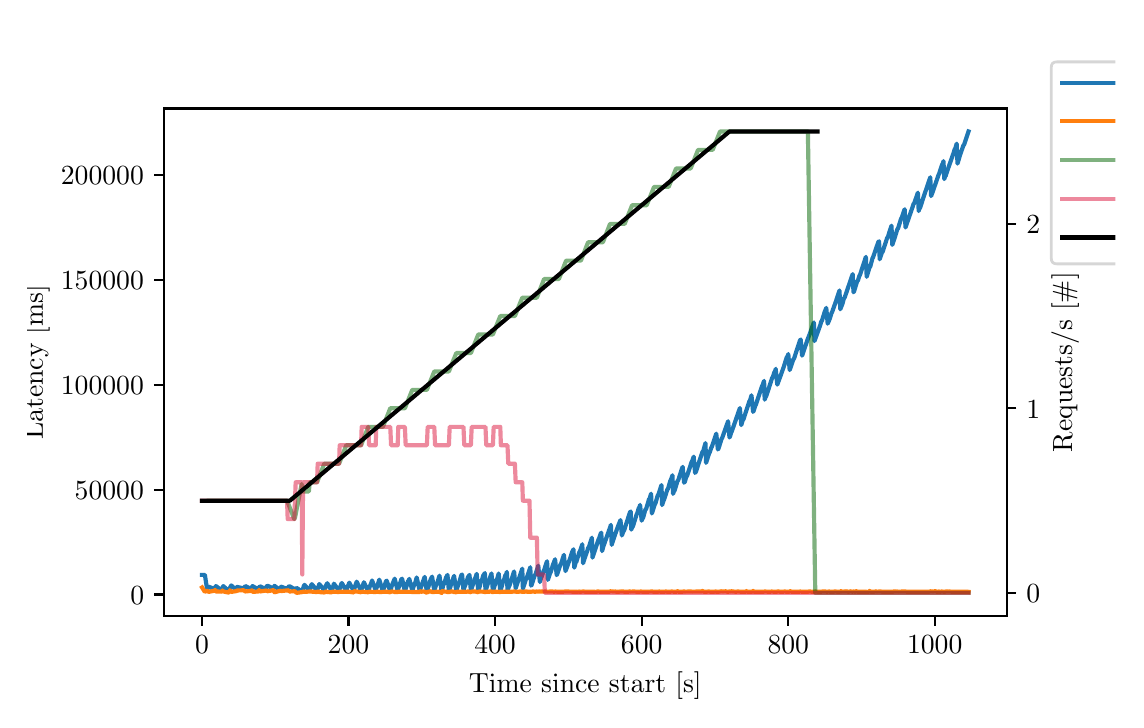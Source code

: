 \begingroup%
\makeatletter%
\begin{pgfpicture}%
\pgfpathrectangle{\pgfpointorigin}{\pgfqpoint{5.439in}{3.362in}}%
\pgfusepath{use as bounding box, clip}%
\begin{pgfscope}%
\pgfsetbuttcap%
\pgfsetmiterjoin%
\pgfsetlinewidth{0.0pt}%
\definecolor{currentstroke}{rgb}{1.0,1.0,1.0}%
\pgfsetstrokecolor{currentstroke}%
\pgfsetstrokeopacity{0.0}%
\pgfsetdash{}{0pt}%
\pgfpathmoveto{\pgfqpoint{0.0in}{0.0in}}%
\pgfpathlineto{\pgfqpoint{5.439in}{0.0in}}%
\pgfpathlineto{\pgfqpoint{5.439in}{3.362in}}%
\pgfpathlineto{\pgfqpoint{0.0in}{3.362in}}%
\pgfpathclose%
\pgfusepath{}%
\end{pgfscope}%
\begin{pgfscope}%
\pgfsetbuttcap%
\pgfsetmiterjoin%
\definecolor{currentfill}{rgb}{1.0,1.0,1.0}%
\pgfsetfillcolor{currentfill}%
\pgfsetlinewidth{0.0pt}%
\definecolor{currentstroke}{rgb}{0.0,0.0,0.0}%
\pgfsetstrokecolor{currentstroke}%
\pgfsetstrokeopacity{0.0}%
\pgfsetdash{}{0pt}%
\pgfpathmoveto{\pgfqpoint{0.68in}{0.42in}}%
\pgfpathlineto{\pgfqpoint{4.895in}{0.42in}}%
\pgfpathlineto{\pgfqpoint{4.895in}{2.958in}}%
\pgfpathlineto{\pgfqpoint{0.68in}{2.958in}}%
\pgfpathclose%
\pgfusepath{fill}%
\end{pgfscope}%
\begin{pgfscope}%
\pgfpathrectangle{\pgfqpoint{0.68in}{0.42in}}{\pgfqpoint{4.215in}{2.538in}}%
\pgfusepath{clip}%
\pgfsetbuttcap%
\pgfsetroundjoin%
\definecolor{currentfill}{rgb}{0.122,0.467,0.706}%
\pgfsetfillcolor{currentfill}%
\pgfsetfillopacity{0.4}%
\pgfsetlinewidth{0.0pt}%
\definecolor{currentstroke}{rgb}{0.0,0.0,0.0}%
\pgfsetstrokecolor{currentstroke}%
\pgfsetdash{}{0pt}%
\pgfpathmoveto{\pgfqpoint{0.872in}{0.626in}}%
\pgfpathlineto{\pgfqpoint{0.872in}{0.626in}}%
\pgfpathlineto{\pgfqpoint{0.872in}{0.626in}}%
\pgfpathlineto{\pgfqpoint{0.872in}{0.626in}}%
\pgfpathclose%
\pgfusepath{fill}%
\end{pgfscope}%
\begin{pgfscope}%
\pgfpathrectangle{\pgfqpoint{0.68in}{0.42in}}{\pgfqpoint{4.215in}{2.538in}}%
\pgfusepath{clip}%
\pgfsetbuttcap%
\pgfsetroundjoin%
\definecolor{currentfill}{rgb}{0.122,0.467,0.706}%
\pgfsetfillcolor{currentfill}%
\pgfsetfillopacity{0.4}%
\pgfsetlinewidth{0.0pt}%
\definecolor{currentstroke}{rgb}{0.0,0.0,0.0}%
\pgfsetstrokecolor{currentstroke}%
\pgfsetdash{}{0pt}%
\pgfpathmoveto{\pgfqpoint{0.886in}{0.626in}}%
\pgfpathlineto{\pgfqpoint{0.886in}{0.626in}}%
\pgfpathlineto{\pgfqpoint{0.886in}{0.626in}}%
\pgfpathlineto{\pgfqpoint{0.886in}{0.626in}}%
\pgfpathclose%
\pgfusepath{fill}%
\end{pgfscope}%
\begin{pgfscope}%
\pgfpathrectangle{\pgfqpoint{0.68in}{0.42in}}{\pgfqpoint{4.215in}{2.538in}}%
\pgfusepath{clip}%
\pgfsetbuttcap%
\pgfsetroundjoin%
\definecolor{currentfill}{rgb}{0.122,0.467,0.706}%
\pgfsetfillcolor{currentfill}%
\pgfsetfillopacity{0.4}%
\pgfsetlinewidth{0.0pt}%
\definecolor{currentstroke}{rgb}{0.0,0.0,0.0}%
\pgfsetstrokecolor{currentstroke}%
\pgfsetdash{}{0pt}%
\pgfpathmoveto{\pgfqpoint{0.897in}{0.561in}}%
\pgfpathlineto{\pgfqpoint{0.897in}{0.538in}}%
\pgfpathlineto{\pgfqpoint{0.897in}{0.561in}}%
\pgfpathlineto{\pgfqpoint{0.897in}{0.561in}}%
\pgfpathclose%
\pgfusepath{fill}%
\end{pgfscope}%
\begin{pgfscope}%
\pgfpathrectangle{\pgfqpoint{0.68in}{0.42in}}{\pgfqpoint{4.215in}{2.538in}}%
\pgfusepath{clip}%
\pgfsetbuttcap%
\pgfsetroundjoin%
\definecolor{currentfill}{rgb}{0.122,0.467,0.706}%
\pgfsetfillcolor{currentfill}%
\pgfsetfillopacity{0.4}%
\pgfsetlinewidth{0.0pt}%
\definecolor{currentstroke}{rgb}{0.0,0.0,0.0}%
\pgfsetstrokecolor{currentstroke}%
\pgfsetdash{}{0pt}%
\pgfpathmoveto{\pgfqpoint{0.905in}{0.567in}}%
\pgfpathlineto{\pgfqpoint{0.905in}{0.567in}}%
\pgfpathlineto{\pgfqpoint{0.905in}{0.567in}}%
\pgfpathlineto{\pgfqpoint{0.905in}{0.567in}}%
\pgfpathclose%
\pgfusepath{fill}%
\end{pgfscope}%
\begin{pgfscope}%
\pgfpathrectangle{\pgfqpoint{0.68in}{0.42in}}{\pgfqpoint{4.215in}{2.538in}}%
\pgfusepath{clip}%
\pgfsetbuttcap%
\pgfsetroundjoin%
\definecolor{currentfill}{rgb}{0.122,0.467,0.706}%
\pgfsetfillcolor{currentfill}%
\pgfsetfillopacity{0.4}%
\pgfsetlinewidth{0.0pt}%
\definecolor{currentstroke}{rgb}{0.0,0.0,0.0}%
\pgfsetstrokecolor{currentstroke}%
\pgfsetdash{}{0pt}%
\pgfpathmoveto{\pgfqpoint{0.934in}{0.557in}}%
\pgfpathlineto{\pgfqpoint{0.934in}{0.54in}}%
\pgfpathlineto{\pgfqpoint{0.937in}{0.564in}}%
\pgfpathlineto{\pgfqpoint{0.941in}{0.57in}}%
\pgfpathlineto{\pgfqpoint{0.941in}{0.57in}}%
\pgfpathlineto{\pgfqpoint{0.941in}{0.57in}}%
\pgfpathlineto{\pgfqpoint{0.937in}{0.564in}}%
\pgfpathlineto{\pgfqpoint{0.934in}{0.557in}}%
\pgfpathclose%
\pgfusepath{fill}%
\end{pgfscope}%
\begin{pgfscope}%
\pgfpathrectangle{\pgfqpoint{0.68in}{0.42in}}{\pgfqpoint{4.215in}{2.538in}}%
\pgfusepath{clip}%
\pgfsetbuttcap%
\pgfsetroundjoin%
\definecolor{currentfill}{rgb}{0.122,0.467,0.706}%
\pgfsetfillcolor{currentfill}%
\pgfsetfillopacity{0.4}%
\pgfsetlinewidth{0.0pt}%
\definecolor{currentstroke}{rgb}{0.0,0.0,0.0}%
\pgfsetstrokecolor{currentstroke}%
\pgfsetdash{}{0pt}%
\pgfpathmoveto{\pgfqpoint{0.97in}{0.554in}}%
\pgfpathlineto{\pgfqpoint{0.97in}{0.544in}}%
\pgfpathlineto{\pgfqpoint{0.974in}{0.56in}}%
\pgfpathlineto{\pgfqpoint{0.978in}{0.57in}}%
\pgfpathlineto{\pgfqpoint{0.978in}{0.57in}}%
\pgfpathlineto{\pgfqpoint{0.978in}{0.57in}}%
\pgfpathlineto{\pgfqpoint{0.974in}{0.565in}}%
\pgfpathlineto{\pgfqpoint{0.97in}{0.554in}}%
\pgfpathclose%
\pgfusepath{fill}%
\end{pgfscope}%
\begin{pgfscope}%
\pgfpathrectangle{\pgfqpoint{0.68in}{0.42in}}{\pgfqpoint{4.215in}{2.538in}}%
\pgfusepath{clip}%
\pgfsetbuttcap%
\pgfsetroundjoin%
\definecolor{currentfill}{rgb}{0.122,0.467,0.706}%
\pgfsetfillcolor{currentfill}%
\pgfsetfillopacity{0.4}%
\pgfsetlinewidth{0.0pt}%
\definecolor{currentstroke}{rgb}{0.0,0.0,0.0}%
\pgfsetstrokecolor{currentstroke}%
\pgfsetdash{}{0pt}%
\pgfpathmoveto{\pgfqpoint{1.007in}{0.543in}}%
\pgfpathlineto{\pgfqpoint{1.007in}{0.543in}}%
\pgfpathlineto{\pgfqpoint{1.011in}{0.56in}}%
\pgfpathlineto{\pgfqpoint{1.011in}{0.566in}}%
\pgfpathlineto{\pgfqpoint{1.011in}{0.566in}}%
\pgfpathlineto{\pgfqpoint{1.007in}{0.543in}}%
\pgfpathclose%
\pgfusepath{fill}%
\end{pgfscope}%
\begin{pgfscope}%
\pgfpathrectangle{\pgfqpoint{0.68in}{0.42in}}{\pgfqpoint{4.215in}{2.538in}}%
\pgfusepath{clip}%
\pgfsetbuttcap%
\pgfsetroundjoin%
\definecolor{currentfill}{rgb}{0.122,0.467,0.706}%
\pgfsetfillcolor{currentfill}%
\pgfsetfillopacity{0.4}%
\pgfsetlinewidth{0.0pt}%
\definecolor{currentstroke}{rgb}{0.0,0.0,0.0}%
\pgfsetstrokecolor{currentstroke}%
\pgfsetdash{}{0pt}%
\pgfpathmoveto{\pgfqpoint{1.018in}{0.573in}}%
\pgfpathlineto{\pgfqpoint{1.018in}{0.573in}}%
\pgfpathlineto{\pgfqpoint{1.018in}{0.573in}}%
\pgfpathlineto{\pgfqpoint{1.018in}{0.573in}}%
\pgfpathclose%
\pgfusepath{fill}%
\end{pgfscope}%
\begin{pgfscope}%
\pgfpathrectangle{\pgfqpoint{0.68in}{0.42in}}{\pgfqpoint{4.215in}{2.538in}}%
\pgfusepath{clip}%
\pgfsetbuttcap%
\pgfsetroundjoin%
\definecolor{currentfill}{rgb}{0.122,0.467,0.706}%
\pgfsetfillcolor{currentfill}%
\pgfsetfillopacity{0.4}%
\pgfsetlinewidth{0.0pt}%
\definecolor{currentstroke}{rgb}{0.0,0.0,0.0}%
\pgfsetstrokecolor{currentstroke}%
\pgfsetdash{}{0pt}%
\pgfpathmoveto{\pgfqpoint{1.044in}{0.556in}}%
\pgfpathlineto{\pgfqpoint{1.044in}{0.542in}}%
\pgfpathlineto{\pgfqpoint{1.047in}{0.564in}}%
\pgfpathlineto{\pgfqpoint{1.047in}{0.568in}}%
\pgfpathlineto{\pgfqpoint{1.047in}{0.568in}}%
\pgfpathlineto{\pgfqpoint{1.044in}{0.556in}}%
\pgfpathclose%
\pgfusepath{fill}%
\end{pgfscope}%
\begin{pgfscope}%
\pgfpathrectangle{\pgfqpoint{0.68in}{0.42in}}{\pgfqpoint{4.215in}{2.538in}}%
\pgfusepath{clip}%
\pgfsetbuttcap%
\pgfsetroundjoin%
\definecolor{currentfill}{rgb}{0.122,0.467,0.706}%
\pgfsetfillcolor{currentfill}%
\pgfsetfillopacity{0.4}%
\pgfsetlinewidth{0.0pt}%
\definecolor{currentstroke}{rgb}{0.0,0.0,0.0}%
\pgfsetstrokecolor{currentstroke}%
\pgfsetdash{}{0pt}%
\pgfpathmoveto{\pgfqpoint{1.08in}{0.558in}}%
\pgfpathlineto{\pgfqpoint{1.08in}{0.551in}}%
\pgfpathlineto{\pgfqpoint{1.08in}{0.558in}}%
\pgfpathlineto{\pgfqpoint{1.08in}{0.558in}}%
\pgfpathclose%
\pgfusepath{fill}%
\end{pgfscope}%
\begin{pgfscope}%
\pgfpathrectangle{\pgfqpoint{0.68in}{0.42in}}{\pgfqpoint{4.215in}{2.538in}}%
\pgfusepath{clip}%
\pgfsetbuttcap%
\pgfsetroundjoin%
\definecolor{currentfill}{rgb}{0.122,0.467,0.706}%
\pgfsetfillcolor{currentfill}%
\pgfsetfillopacity{0.4}%
\pgfsetlinewidth{0.0pt}%
\definecolor{currentstroke}{rgb}{0.0,0.0,0.0}%
\pgfsetstrokecolor{currentstroke}%
\pgfsetdash{}{0pt}%
\pgfpathmoveto{\pgfqpoint{1.088in}{0.572in}}%
\pgfpathlineto{\pgfqpoint{1.088in}{0.568in}}%
\pgfpathlineto{\pgfqpoint{1.088in}{0.572in}}%
\pgfpathlineto{\pgfqpoint{1.088in}{0.572in}}%
\pgfpathclose%
\pgfusepath{fill}%
\end{pgfscope}%
\begin{pgfscope}%
\pgfpathrectangle{\pgfqpoint{0.68in}{0.42in}}{\pgfqpoint{4.215in}{2.538in}}%
\pgfusepath{clip}%
\pgfsetbuttcap%
\pgfsetroundjoin%
\definecolor{currentfill}{rgb}{0.122,0.467,0.706}%
\pgfsetfillcolor{currentfill}%
\pgfsetfillopacity{0.4}%
\pgfsetlinewidth{0.0pt}%
\definecolor{currentstroke}{rgb}{0.0,0.0,0.0}%
\pgfsetstrokecolor{currentstroke}%
\pgfsetdash{}{0pt}%
\pgfpathmoveto{\pgfqpoint{1.117in}{0.558in}}%
\pgfpathlineto{\pgfqpoint{1.117in}{0.54in}}%
\pgfpathlineto{\pgfqpoint{1.121in}{0.562in}}%
\pgfpathlineto{\pgfqpoint{1.124in}{0.57in}}%
\pgfpathlineto{\pgfqpoint{1.124in}{0.57in}}%
\pgfpathlineto{\pgfqpoint{1.124in}{0.57in}}%
\pgfpathlineto{\pgfqpoint{1.121in}{0.562in}}%
\pgfpathlineto{\pgfqpoint{1.117in}{0.558in}}%
\pgfpathclose%
\pgfusepath{fill}%
\end{pgfscope}%
\begin{pgfscope}%
\pgfpathrectangle{\pgfqpoint{0.68in}{0.42in}}{\pgfqpoint{4.215in}{2.538in}}%
\pgfusepath{clip}%
\pgfsetbuttcap%
\pgfsetroundjoin%
\definecolor{currentfill}{rgb}{0.122,0.467,0.706}%
\pgfsetfillcolor{currentfill}%
\pgfsetfillopacity{0.4}%
\pgfsetlinewidth{0.0pt}%
\definecolor{currentstroke}{rgb}{0.0,0.0,0.0}%
\pgfsetstrokecolor{currentstroke}%
\pgfsetdash{}{0pt}%
\pgfpathmoveto{\pgfqpoint{1.154in}{0.556in}}%
\pgfpathlineto{\pgfqpoint{1.154in}{0.539in}}%
\pgfpathlineto{\pgfqpoint{1.157in}{0.563in}}%
\pgfpathlineto{\pgfqpoint{1.161in}{0.569in}}%
\pgfpathlineto{\pgfqpoint{1.161in}{0.569in}}%
\pgfpathlineto{\pgfqpoint{1.161in}{0.569in}}%
\pgfpathlineto{\pgfqpoint{1.157in}{0.563in}}%
\pgfpathlineto{\pgfqpoint{1.154in}{0.556in}}%
\pgfpathclose%
\pgfusepath{fill}%
\end{pgfscope}%
\begin{pgfscope}%
\pgfpathrectangle{\pgfqpoint{0.68in}{0.42in}}{\pgfqpoint{4.215in}{2.538in}}%
\pgfusepath{clip}%
\pgfsetbuttcap%
\pgfsetroundjoin%
\definecolor{currentfill}{rgb}{0.122,0.467,0.706}%
\pgfsetfillcolor{currentfill}%
\pgfsetfillopacity{0.4}%
\pgfsetlinewidth{0.0pt}%
\definecolor{currentstroke}{rgb}{0.0,0.0,0.0}%
\pgfsetstrokecolor{currentstroke}%
\pgfsetdash{}{0pt}%
\pgfpathmoveto{\pgfqpoint{1.19in}{0.559in}}%
\pgfpathlineto{\pgfqpoint{1.19in}{0.547in}}%
\pgfpathlineto{\pgfqpoint{1.194in}{0.567in}}%
\pgfpathlineto{\pgfqpoint{1.198in}{0.572in}}%
\pgfpathlineto{\pgfqpoint{1.198in}{0.572in}}%
\pgfpathlineto{\pgfqpoint{1.198in}{0.572in}}%
\pgfpathlineto{\pgfqpoint{1.194in}{0.567in}}%
\pgfpathlineto{\pgfqpoint{1.19in}{0.559in}}%
\pgfpathclose%
\pgfusepath{fill}%
\end{pgfscope}%
\begin{pgfscope}%
\pgfpathrectangle{\pgfqpoint{0.68in}{0.42in}}{\pgfqpoint{4.215in}{2.538in}}%
\pgfusepath{clip}%
\pgfsetbuttcap%
\pgfsetroundjoin%
\definecolor{currentfill}{rgb}{0.122,0.467,0.706}%
\pgfsetfillcolor{currentfill}%
\pgfsetfillopacity{0.4}%
\pgfsetlinewidth{0.0pt}%
\definecolor{currentstroke}{rgb}{0.0,0.0,0.0}%
\pgfsetstrokecolor{currentstroke}%
\pgfsetdash{}{0pt}%
\pgfpathmoveto{\pgfqpoint{1.227in}{0.56in}}%
\pgfpathlineto{\pgfqpoint{1.227in}{0.539in}}%
\pgfpathlineto{\pgfqpoint{1.231in}{0.562in}}%
\pgfpathlineto{\pgfqpoint{1.234in}{0.571in}}%
\pgfpathlineto{\pgfqpoint{1.234in}{0.571in}}%
\pgfpathlineto{\pgfqpoint{1.234in}{0.571in}}%
\pgfpathlineto{\pgfqpoint{1.231in}{0.562in}}%
\pgfpathlineto{\pgfqpoint{1.227in}{0.56in}}%
\pgfpathclose%
\pgfusepath{fill}%
\end{pgfscope}%
\begin{pgfscope}%
\pgfpathrectangle{\pgfqpoint{0.68in}{0.42in}}{\pgfqpoint{4.215in}{2.538in}}%
\pgfusepath{clip}%
\pgfsetbuttcap%
\pgfsetroundjoin%
\definecolor{currentfill}{rgb}{0.122,0.467,0.706}%
\pgfsetfillcolor{currentfill}%
\pgfsetfillopacity{0.4}%
\pgfsetlinewidth{0.0pt}%
\definecolor{currentstroke}{rgb}{0.0,0.0,0.0}%
\pgfsetstrokecolor{currentstroke}%
\pgfsetdash{}{0pt}%
\pgfpathmoveto{\pgfqpoint{1.264in}{0.552in}}%
\pgfpathlineto{\pgfqpoint{1.264in}{0.549in}}%
\pgfpathlineto{\pgfqpoint{1.267in}{0.567in}}%
\pgfpathlineto{\pgfqpoint{1.267in}{0.567in}}%
\pgfpathlineto{\pgfqpoint{1.267in}{0.567in}}%
\pgfpathlineto{\pgfqpoint{1.264in}{0.552in}}%
\pgfpathclose%
\pgfusepath{fill}%
\end{pgfscope}%
\begin{pgfscope}%
\pgfpathrectangle{\pgfqpoint{0.68in}{0.42in}}{\pgfqpoint{4.215in}{2.538in}}%
\pgfusepath{clip}%
\pgfsetbuttcap%
\pgfsetroundjoin%
\definecolor{currentfill}{rgb}{0.122,0.467,0.706}%
\pgfsetfillcolor{currentfill}%
\pgfsetfillopacity{0.4}%
\pgfsetlinewidth{0.0pt}%
\definecolor{currentstroke}{rgb}{0.0,0.0,0.0}%
\pgfsetstrokecolor{currentstroke}%
\pgfsetdash{}{0pt}%
\pgfpathmoveto{\pgfqpoint{1.3in}{0.558in}}%
\pgfpathlineto{\pgfqpoint{1.3in}{0.545in}}%
\pgfpathlineto{\pgfqpoint{1.304in}{0.566in}}%
\pgfpathlineto{\pgfqpoint{1.308in}{0.57in}}%
\pgfpathlineto{\pgfqpoint{1.308in}{0.57in}}%
\pgfpathlineto{\pgfqpoint{1.308in}{0.57in}}%
\pgfpathlineto{\pgfqpoint{1.304in}{0.566in}}%
\pgfpathlineto{\pgfqpoint{1.3in}{0.558in}}%
\pgfpathclose%
\pgfusepath{fill}%
\end{pgfscope}%
\begin{pgfscope}%
\pgfpathrectangle{\pgfqpoint{0.68in}{0.42in}}{\pgfqpoint{4.215in}{2.538in}}%
\pgfusepath{clip}%
\pgfsetbuttcap%
\pgfsetroundjoin%
\definecolor{currentfill}{rgb}{0.122,0.467,0.706}%
\pgfsetfillcolor{currentfill}%
\pgfsetfillopacity{0.4}%
\pgfsetlinewidth{0.0pt}%
\definecolor{currentstroke}{rgb}{0.0,0.0,0.0}%
\pgfsetstrokecolor{currentstroke}%
\pgfsetdash{}{0pt}%
\pgfpathmoveto{\pgfqpoint{1.337in}{0.553in}}%
\pgfpathlineto{\pgfqpoint{1.337in}{0.537in}}%
\pgfpathlineto{\pgfqpoint{1.337in}{0.553in}}%
\pgfpathlineto{\pgfqpoint{1.337in}{0.553in}}%
\pgfpathclose%
\pgfusepath{fill}%
\end{pgfscope}%
\begin{pgfscope}%
\pgfpathrectangle{\pgfqpoint{0.68in}{0.42in}}{\pgfqpoint{4.215in}{2.538in}}%
\pgfusepath{clip}%
\pgfsetbuttcap%
\pgfsetroundjoin%
\definecolor{currentfill}{rgb}{0.122,0.467,0.706}%
\pgfsetfillcolor{currentfill}%
\pgfsetfillopacity{0.4}%
\pgfsetlinewidth{0.0pt}%
\definecolor{currentstroke}{rgb}{0.0,0.0,0.0}%
\pgfsetstrokecolor{currentstroke}%
\pgfsetdash{}{0pt}%
\pgfpathmoveto{\pgfqpoint{1.344in}{0.561in}}%
\pgfpathlineto{\pgfqpoint{1.344in}{0.561in}}%
\pgfpathlineto{\pgfqpoint{1.344in}{0.561in}}%
\pgfpathlineto{\pgfqpoint{1.344in}{0.561in}}%
\pgfpathclose%
\pgfusepath{fill}%
\end{pgfscope}%
\begin{pgfscope}%
\pgfpathrectangle{\pgfqpoint{0.68in}{0.42in}}{\pgfqpoint{4.215in}{2.538in}}%
\pgfusepath{clip}%
\pgfsetbuttcap%
\pgfsetroundjoin%
\definecolor{currentfill}{rgb}{0.122,0.467,0.706}%
\pgfsetfillcolor{currentfill}%
\pgfsetfillopacity{0.4}%
\pgfsetlinewidth{0.0pt}%
\definecolor{currentstroke}{rgb}{0.0,0.0,0.0}%
\pgfsetstrokecolor{currentstroke}%
\pgfsetdash{}{0pt}%
\pgfpathmoveto{\pgfqpoint{1.373in}{0.547in}}%
\pgfpathlineto{\pgfqpoint{1.373in}{0.54in}}%
\pgfpathlineto{\pgfqpoint{1.377in}{0.557in}}%
\pgfpathlineto{\pgfqpoint{1.381in}{0.571in}}%
\pgfpathlineto{\pgfqpoint{1.384in}{0.576in}}%
\pgfpathlineto{\pgfqpoint{1.384in}{0.576in}}%
\pgfpathlineto{\pgfqpoint{1.384in}{0.576in}}%
\pgfpathlineto{\pgfqpoint{1.381in}{0.571in}}%
\pgfpathlineto{\pgfqpoint{1.377in}{0.562in}}%
\pgfpathlineto{\pgfqpoint{1.373in}{0.547in}}%
\pgfpathclose%
\pgfusepath{fill}%
\end{pgfscope}%
\begin{pgfscope}%
\pgfpathrectangle{\pgfqpoint{0.68in}{0.42in}}{\pgfqpoint{4.215in}{2.538in}}%
\pgfusepath{clip}%
\pgfsetbuttcap%
\pgfsetroundjoin%
\definecolor{currentfill}{rgb}{0.122,0.467,0.706}%
\pgfsetfillcolor{currentfill}%
\pgfsetfillopacity{0.4}%
\pgfsetlinewidth{0.0pt}%
\definecolor{currentstroke}{rgb}{0.0,0.0,0.0}%
\pgfsetstrokecolor{currentstroke}%
\pgfsetdash{}{0pt}%
\pgfpathmoveto{\pgfqpoint{1.41in}{0.549in}}%
\pgfpathlineto{\pgfqpoint{1.41in}{0.543in}}%
\pgfpathlineto{\pgfqpoint{1.414in}{0.558in}}%
\pgfpathlineto{\pgfqpoint{1.417in}{0.574in}}%
\pgfpathlineto{\pgfqpoint{1.421in}{0.579in}}%
\pgfpathlineto{\pgfqpoint{1.421in}{0.579in}}%
\pgfpathlineto{\pgfqpoint{1.421in}{0.579in}}%
\pgfpathlineto{\pgfqpoint{1.417in}{0.574in}}%
\pgfpathlineto{\pgfqpoint{1.414in}{0.564in}}%
\pgfpathlineto{\pgfqpoint{1.41in}{0.549in}}%
\pgfpathclose%
\pgfusepath{fill}%
\end{pgfscope}%
\begin{pgfscope}%
\pgfpathrectangle{\pgfqpoint{0.68in}{0.42in}}{\pgfqpoint{4.215in}{2.538in}}%
\pgfusepath{clip}%
\pgfsetbuttcap%
\pgfsetroundjoin%
\definecolor{currentfill}{rgb}{0.122,0.467,0.706}%
\pgfsetfillcolor{currentfill}%
\pgfsetfillopacity{0.4}%
\pgfsetlinewidth{0.0pt}%
\definecolor{currentstroke}{rgb}{0.0,0.0,0.0}%
\pgfsetstrokecolor{currentstroke}%
\pgfsetdash{}{0pt}%
\pgfpathmoveto{\pgfqpoint{1.447in}{0.552in}}%
\pgfpathlineto{\pgfqpoint{1.447in}{0.542in}}%
\pgfpathlineto{\pgfqpoint{1.45in}{0.557in}}%
\pgfpathlineto{\pgfqpoint{1.454in}{0.567in}}%
\pgfpathlineto{\pgfqpoint{1.458in}{0.58in}}%
\pgfpathlineto{\pgfqpoint{1.458in}{0.58in}}%
\pgfpathlineto{\pgfqpoint{1.458in}{0.58in}}%
\pgfpathlineto{\pgfqpoint{1.454in}{0.572in}}%
\pgfpathlineto{\pgfqpoint{1.45in}{0.557in}}%
\pgfpathlineto{\pgfqpoint{1.447in}{0.552in}}%
\pgfpathclose%
\pgfusepath{fill}%
\end{pgfscope}%
\begin{pgfscope}%
\pgfpathrectangle{\pgfqpoint{0.68in}{0.42in}}{\pgfqpoint{4.215in}{2.538in}}%
\pgfusepath{clip}%
\pgfsetbuttcap%
\pgfsetroundjoin%
\definecolor{currentfill}{rgb}{0.122,0.467,0.706}%
\pgfsetfillcolor{currentfill}%
\pgfsetfillopacity{0.4}%
\pgfsetlinewidth{0.0pt}%
\definecolor{currentstroke}{rgb}{0.0,0.0,0.0}%
\pgfsetstrokecolor{currentstroke}%
\pgfsetdash{}{0pt}%
\pgfpathmoveto{\pgfqpoint{1.483in}{0.556in}}%
\pgfpathlineto{\pgfqpoint{1.483in}{0.539in}}%
\pgfpathlineto{\pgfqpoint{1.487in}{0.562in}}%
\pgfpathlineto{\pgfqpoint{1.491in}{0.572in}}%
\pgfpathlineto{\pgfqpoint{1.494in}{0.577in}}%
\pgfpathlineto{\pgfqpoint{1.498in}{0.584in}}%
\pgfpathlineto{\pgfqpoint{1.498in}{0.584in}}%
\pgfpathlineto{\pgfqpoint{1.498in}{0.584in}}%
\pgfpathlineto{\pgfqpoint{1.494in}{0.577in}}%
\pgfpathlineto{\pgfqpoint{1.491in}{0.572in}}%
\pgfpathlineto{\pgfqpoint{1.487in}{0.562in}}%
\pgfpathlineto{\pgfqpoint{1.483in}{0.556in}}%
\pgfpathclose%
\pgfusepath{fill}%
\end{pgfscope}%
\begin{pgfscope}%
\pgfpathrectangle{\pgfqpoint{0.68in}{0.42in}}{\pgfqpoint{4.215in}{2.538in}}%
\pgfusepath{clip}%
\pgfsetbuttcap%
\pgfsetroundjoin%
\definecolor{currentfill}{rgb}{0.122,0.467,0.706}%
\pgfsetfillcolor{currentfill}%
\pgfsetfillopacity{0.4}%
\pgfsetlinewidth{0.0pt}%
\definecolor{currentstroke}{rgb}{0.0,0.0,0.0}%
\pgfsetstrokecolor{currentstroke}%
\pgfsetdash{}{0pt}%
\pgfpathmoveto{\pgfqpoint{1.52in}{0.55in}}%
\pgfpathlineto{\pgfqpoint{1.52in}{0.541in}}%
\pgfpathlineto{\pgfqpoint{1.524in}{0.555in}}%
\pgfpathlineto{\pgfqpoint{1.527in}{0.565in}}%
\pgfpathlineto{\pgfqpoint{1.531in}{0.579in}}%
\pgfpathlineto{\pgfqpoint{1.531in}{0.584in}}%
\pgfpathlineto{\pgfqpoint{1.531in}{0.584in}}%
\pgfpathlineto{\pgfqpoint{1.527in}{0.57in}}%
\pgfpathlineto{\pgfqpoint{1.524in}{0.555in}}%
\pgfpathlineto{\pgfqpoint{1.52in}{0.55in}}%
\pgfpathclose%
\pgfusepath{fill}%
\end{pgfscope}%
\begin{pgfscope}%
\pgfpathrectangle{\pgfqpoint{0.68in}{0.42in}}{\pgfqpoint{4.215in}{2.538in}}%
\pgfusepath{clip}%
\pgfsetbuttcap%
\pgfsetroundjoin%
\definecolor{currentfill}{rgb}{0.122,0.467,0.706}%
\pgfsetfillcolor{currentfill}%
\pgfsetfillopacity{0.4}%
\pgfsetlinewidth{0.0pt}%
\definecolor{currentstroke}{rgb}{0.0,0.0,0.0}%
\pgfsetstrokecolor{currentstroke}%
\pgfsetdash{}{0pt}%
\pgfpathmoveto{\pgfqpoint{1.557in}{0.551in}}%
\pgfpathlineto{\pgfqpoint{1.557in}{0.542in}}%
\pgfpathlineto{\pgfqpoint{1.56in}{0.556in}}%
\pgfpathlineto{\pgfqpoint{1.564in}{0.566in}}%
\pgfpathlineto{\pgfqpoint{1.568in}{0.581in}}%
\pgfpathlineto{\pgfqpoint{1.571in}{0.585in}}%
\pgfpathlineto{\pgfqpoint{1.571in}{0.585in}}%
\pgfpathlineto{\pgfqpoint{1.571in}{0.585in}}%
\pgfpathlineto{\pgfqpoint{1.568in}{0.581in}}%
\pgfpathlineto{\pgfqpoint{1.564in}{0.571in}}%
\pgfpathlineto{\pgfqpoint{1.56in}{0.556in}}%
\pgfpathlineto{\pgfqpoint{1.557in}{0.551in}}%
\pgfpathclose%
\pgfusepath{fill}%
\end{pgfscope}%
\begin{pgfscope}%
\pgfpathrectangle{\pgfqpoint{0.68in}{0.42in}}{\pgfqpoint{4.215in}{2.538in}}%
\pgfusepath{clip}%
\pgfsetbuttcap%
\pgfsetroundjoin%
\definecolor{currentfill}{rgb}{0.122,0.467,0.706}%
\pgfsetfillcolor{currentfill}%
\pgfsetfillopacity{0.4}%
\pgfsetlinewidth{0.0pt}%
\definecolor{currentstroke}{rgb}{0.0,0.0,0.0}%
\pgfsetstrokecolor{currentstroke}%
\pgfsetdash{}{0pt}%
\pgfpathmoveto{\pgfqpoint{1.593in}{0.556in}}%
\pgfpathlineto{\pgfqpoint{1.593in}{0.538in}}%
\pgfpathlineto{\pgfqpoint{1.597in}{0.561in}}%
\pgfpathlineto{\pgfqpoint{1.601in}{0.571in}}%
\pgfpathlineto{\pgfqpoint{1.604in}{0.576in}}%
\pgfpathlineto{\pgfqpoint{1.608in}{0.585in}}%
\pgfpathlineto{\pgfqpoint{1.608in}{0.59in}}%
\pgfpathlineto{\pgfqpoint{1.608in}{0.59in}}%
\pgfpathlineto{\pgfqpoint{1.604in}{0.576in}}%
\pgfpathlineto{\pgfqpoint{1.601in}{0.571in}}%
\pgfpathlineto{\pgfqpoint{1.597in}{0.561in}}%
\pgfpathlineto{\pgfqpoint{1.593in}{0.556in}}%
\pgfpathclose%
\pgfusepath{fill}%
\end{pgfscope}%
\begin{pgfscope}%
\pgfpathrectangle{\pgfqpoint{0.68in}{0.42in}}{\pgfqpoint{4.215in}{2.538in}}%
\pgfusepath{clip}%
\pgfsetbuttcap%
\pgfsetroundjoin%
\definecolor{currentfill}{rgb}{0.122,0.467,0.706}%
\pgfsetfillcolor{currentfill}%
\pgfsetfillopacity{0.4}%
\pgfsetlinewidth{0.0pt}%
\definecolor{currentstroke}{rgb}{0.0,0.0,0.0}%
\pgfsetstrokecolor{currentstroke}%
\pgfsetdash{}{0pt}%
\pgfpathmoveto{\pgfqpoint{1.63in}{0.551in}}%
\pgfpathlineto{\pgfqpoint{1.63in}{0.542in}}%
\pgfpathlineto{\pgfqpoint{1.634in}{0.559in}}%
\pgfpathlineto{\pgfqpoint{1.637in}{0.565in}}%
\pgfpathlineto{\pgfqpoint{1.641in}{0.579in}}%
\pgfpathlineto{\pgfqpoint{1.645in}{0.59in}}%
\pgfpathlineto{\pgfqpoint{1.645in}{0.594in}}%
\pgfpathlineto{\pgfqpoint{1.645in}{0.594in}}%
\pgfpathlineto{\pgfqpoint{1.641in}{0.579in}}%
\pgfpathlineto{\pgfqpoint{1.637in}{0.574in}}%
\pgfpathlineto{\pgfqpoint{1.634in}{0.559in}}%
\pgfpathlineto{\pgfqpoint{1.63in}{0.551in}}%
\pgfpathclose%
\pgfusepath{fill}%
\end{pgfscope}%
\begin{pgfscope}%
\pgfpathrectangle{\pgfqpoint{0.68in}{0.42in}}{\pgfqpoint{4.215in}{2.538in}}%
\pgfusepath{clip}%
\pgfsetbuttcap%
\pgfsetroundjoin%
\definecolor{currentfill}{rgb}{0.122,0.467,0.706}%
\pgfsetfillcolor{currentfill}%
\pgfsetfillopacity{0.4}%
\pgfsetlinewidth{0.0pt}%
\definecolor{currentstroke}{rgb}{0.0,0.0,0.0}%
\pgfsetstrokecolor{currentstroke}%
\pgfsetdash{}{0pt}%
\pgfpathmoveto{\pgfqpoint{1.667in}{0.551in}}%
\pgfpathlineto{\pgfqpoint{1.667in}{0.541in}}%
\pgfpathlineto{\pgfqpoint{1.67in}{0.556in}}%
\pgfpathlineto{\pgfqpoint{1.674in}{0.566in}}%
\pgfpathlineto{\pgfqpoint{1.678in}{0.58in}}%
\pgfpathlineto{\pgfqpoint{1.681in}{0.585in}}%
\pgfpathlineto{\pgfqpoint{1.681in}{0.593in}}%
\pgfpathlineto{\pgfqpoint{1.681in}{0.593in}}%
\pgfpathlineto{\pgfqpoint{1.678in}{0.58in}}%
\pgfpathlineto{\pgfqpoint{1.674in}{0.57in}}%
\pgfpathlineto{\pgfqpoint{1.67in}{0.556in}}%
\pgfpathlineto{\pgfqpoint{1.667in}{0.551in}}%
\pgfpathclose%
\pgfusepath{fill}%
\end{pgfscope}%
\begin{pgfscope}%
\pgfpathrectangle{\pgfqpoint{0.68in}{0.42in}}{\pgfqpoint{4.215in}{2.538in}}%
\pgfusepath{clip}%
\pgfsetbuttcap%
\pgfsetroundjoin%
\definecolor{currentfill}{rgb}{0.122,0.467,0.706}%
\pgfsetfillcolor{currentfill}%
\pgfsetfillopacity{0.4}%
\pgfsetlinewidth{0.0pt}%
\definecolor{currentstroke}{rgb}{0.0,0.0,0.0}%
\pgfsetstrokecolor{currentstroke}%
\pgfsetdash{}{0pt}%
\pgfpathmoveto{\pgfqpoint{1.703in}{0.546in}}%
\pgfpathlineto{\pgfqpoint{1.703in}{0.54in}}%
\pgfpathlineto{\pgfqpoint{1.707in}{0.556in}}%
\pgfpathlineto{\pgfqpoint{1.711in}{0.57in}}%
\pgfpathlineto{\pgfqpoint{1.714in}{0.575in}}%
\pgfpathlineto{\pgfqpoint{1.718in}{0.585in}}%
\pgfpathlineto{\pgfqpoint{1.722in}{0.598in}}%
\pgfpathlineto{\pgfqpoint{1.722in}{0.598in}}%
\pgfpathlineto{\pgfqpoint{1.722in}{0.598in}}%
\pgfpathlineto{\pgfqpoint{1.718in}{0.59in}}%
\pgfpathlineto{\pgfqpoint{1.714in}{0.575in}}%
\pgfpathlineto{\pgfqpoint{1.711in}{0.57in}}%
\pgfpathlineto{\pgfqpoint{1.707in}{0.56in}}%
\pgfpathlineto{\pgfqpoint{1.703in}{0.546in}}%
\pgfpathclose%
\pgfusepath{fill}%
\end{pgfscope}%
\begin{pgfscope}%
\pgfpathrectangle{\pgfqpoint{0.68in}{0.42in}}{\pgfqpoint{4.215in}{2.538in}}%
\pgfusepath{clip}%
\pgfsetbuttcap%
\pgfsetroundjoin%
\definecolor{currentfill}{rgb}{0.122,0.467,0.706}%
\pgfsetfillcolor{currentfill}%
\pgfsetfillopacity{0.4}%
\pgfsetlinewidth{0.0pt}%
\definecolor{currentstroke}{rgb}{0.0,0.0,0.0}%
\pgfsetstrokecolor{currentstroke}%
\pgfsetdash{}{0pt}%
\pgfpathmoveto{\pgfqpoint{1.74in}{0.552in}}%
\pgfpathlineto{\pgfqpoint{1.74in}{0.545in}}%
\pgfpathlineto{\pgfqpoint{1.743in}{0.56in}}%
\pgfpathlineto{\pgfqpoint{1.747in}{0.566in}}%
\pgfpathlineto{\pgfqpoint{1.751in}{0.575in}}%
\pgfpathlineto{\pgfqpoint{1.754in}{0.59in}}%
\pgfpathlineto{\pgfqpoint{1.758in}{0.602in}}%
\pgfpathlineto{\pgfqpoint{1.758in}{0.602in}}%
\pgfpathlineto{\pgfqpoint{1.758in}{0.602in}}%
\pgfpathlineto{\pgfqpoint{1.754in}{0.595in}}%
\pgfpathlineto{\pgfqpoint{1.751in}{0.58in}}%
\pgfpathlineto{\pgfqpoint{1.747in}{0.566in}}%
\pgfpathlineto{\pgfqpoint{1.743in}{0.56in}}%
\pgfpathlineto{\pgfqpoint{1.74in}{0.552in}}%
\pgfpathclose%
\pgfusepath{fill}%
\end{pgfscope}%
\begin{pgfscope}%
\pgfpathrectangle{\pgfqpoint{0.68in}{0.42in}}{\pgfqpoint{4.215in}{2.538in}}%
\pgfusepath{clip}%
\pgfsetbuttcap%
\pgfsetroundjoin%
\definecolor{currentfill}{rgb}{0.122,0.467,0.706}%
\pgfsetfillcolor{currentfill}%
\pgfsetfillopacity{0.4}%
\pgfsetlinewidth{0.0pt}%
\definecolor{currentstroke}{rgb}{0.0,0.0,0.0}%
\pgfsetstrokecolor{currentstroke}%
\pgfsetdash{}{0pt}%
\pgfpathmoveto{\pgfqpoint{1.776in}{0.548in}}%
\pgfpathlineto{\pgfqpoint{1.776in}{0.539in}}%
\pgfpathlineto{\pgfqpoint{1.78in}{0.553in}}%
\pgfpathlineto{\pgfqpoint{1.784in}{0.568in}}%
\pgfpathlineto{\pgfqpoint{1.787in}{0.578in}}%
\pgfpathlineto{\pgfqpoint{1.791in}{0.593in}}%
\pgfpathlineto{\pgfqpoint{1.795in}{0.597in}}%
\pgfpathlineto{\pgfqpoint{1.795in}{0.597in}}%
\pgfpathlineto{\pgfqpoint{1.795in}{0.597in}}%
\pgfpathlineto{\pgfqpoint{1.791in}{0.593in}}%
\pgfpathlineto{\pgfqpoint{1.787in}{0.583in}}%
\pgfpathlineto{\pgfqpoint{1.784in}{0.568in}}%
\pgfpathlineto{\pgfqpoint{1.78in}{0.563in}}%
\pgfpathlineto{\pgfqpoint{1.776in}{0.548in}}%
\pgfpathclose%
\pgfusepath{fill}%
\end{pgfscope}%
\begin{pgfscope}%
\pgfpathrectangle{\pgfqpoint{0.68in}{0.42in}}{\pgfqpoint{4.215in}{2.538in}}%
\pgfusepath{clip}%
\pgfsetbuttcap%
\pgfsetroundjoin%
\definecolor{currentfill}{rgb}{0.122,0.467,0.706}%
\pgfsetfillcolor{currentfill}%
\pgfsetfillopacity{0.4}%
\pgfsetlinewidth{0.0pt}%
\definecolor{currentstroke}{rgb}{0.0,0.0,0.0}%
\pgfsetstrokecolor{currentstroke}%
\pgfsetdash{}{0pt}%
\pgfpathmoveto{\pgfqpoint{1.813in}{0.549in}}%
\pgfpathlineto{\pgfqpoint{1.813in}{0.54in}}%
\pgfpathlineto{\pgfqpoint{1.817in}{0.555in}}%
\pgfpathlineto{\pgfqpoint{1.82in}{0.57in}}%
\pgfpathlineto{\pgfqpoint{1.824in}{0.58in}}%
\pgfpathlineto{\pgfqpoint{1.828in}{0.585in}}%
\pgfpathlineto{\pgfqpoint{1.831in}{0.6in}}%
\pgfpathlineto{\pgfqpoint{1.835in}{0.607in}}%
\pgfpathlineto{\pgfqpoint{1.835in}{0.607in}}%
\pgfpathlineto{\pgfqpoint{1.835in}{0.607in}}%
\pgfpathlineto{\pgfqpoint{1.831in}{0.6in}}%
\pgfpathlineto{\pgfqpoint{1.828in}{0.595in}}%
\pgfpathlineto{\pgfqpoint{1.824in}{0.58in}}%
\pgfpathlineto{\pgfqpoint{1.82in}{0.57in}}%
\pgfpathlineto{\pgfqpoint{1.817in}{0.564in}}%
\pgfpathlineto{\pgfqpoint{1.813in}{0.549in}}%
\pgfpathclose%
\pgfusepath{fill}%
\end{pgfscope}%
\begin{pgfscope}%
\pgfpathrectangle{\pgfqpoint{0.68in}{0.42in}}{\pgfqpoint{4.215in}{2.538in}}%
\pgfusepath{clip}%
\pgfsetbuttcap%
\pgfsetroundjoin%
\definecolor{currentfill}{rgb}{0.122,0.467,0.706}%
\pgfsetfillcolor{currentfill}%
\pgfsetfillopacity{0.4}%
\pgfsetlinewidth{0.0pt}%
\definecolor{currentstroke}{rgb}{0.0,0.0,0.0}%
\pgfsetstrokecolor{currentstroke}%
\pgfsetdash{}{0pt}%
\pgfpathmoveto{\pgfqpoint{1.85in}{0.551in}}%
\pgfpathlineto{\pgfqpoint{1.85in}{0.544in}}%
\pgfpathlineto{\pgfqpoint{1.853in}{0.558in}}%
\pgfpathlineto{\pgfqpoint{1.857in}{0.565in}}%
\pgfpathlineto{\pgfqpoint{1.861in}{0.58in}}%
\pgfpathlineto{\pgfqpoint{1.864in}{0.587in}}%
\pgfpathlineto{\pgfqpoint{1.868in}{0.603in}}%
\pgfpathlineto{\pgfqpoint{1.872in}{0.607in}}%
\pgfpathlineto{\pgfqpoint{1.872in}{0.607in}}%
\pgfpathlineto{\pgfqpoint{1.872in}{0.607in}}%
\pgfpathlineto{\pgfqpoint{1.868in}{0.603in}}%
\pgfpathlineto{\pgfqpoint{1.864in}{0.593in}}%
\pgfpathlineto{\pgfqpoint{1.861in}{0.58in}}%
\pgfpathlineto{\pgfqpoint{1.857in}{0.573in}}%
\pgfpathlineto{\pgfqpoint{1.853in}{0.558in}}%
\pgfpathlineto{\pgfqpoint{1.85in}{0.551in}}%
\pgfpathclose%
\pgfusepath{fill}%
\end{pgfscope}%
\begin{pgfscope}%
\pgfpathrectangle{\pgfqpoint{0.68in}{0.42in}}{\pgfqpoint{4.215in}{2.538in}}%
\pgfusepath{clip}%
\pgfsetbuttcap%
\pgfsetroundjoin%
\definecolor{currentfill}{rgb}{0.122,0.467,0.706}%
\pgfsetfillcolor{currentfill}%
\pgfsetfillopacity{0.4}%
\pgfsetlinewidth{0.0pt}%
\definecolor{currentstroke}{rgb}{0.0,0.0,0.0}%
\pgfsetstrokecolor{currentstroke}%
\pgfsetdash{}{0pt}%
\pgfpathmoveto{\pgfqpoint{1.886in}{0.549in}}%
\pgfpathlineto{\pgfqpoint{1.886in}{0.539in}}%
\pgfpathlineto{\pgfqpoint{1.89in}{0.554in}}%
\pgfpathlineto{\pgfqpoint{1.894in}{0.569in}}%
\pgfpathlineto{\pgfqpoint{1.897in}{0.579in}}%
\pgfpathlineto{\pgfqpoint{1.901in}{0.593in}}%
\pgfpathlineto{\pgfqpoint{1.905in}{0.598in}}%
\pgfpathlineto{\pgfqpoint{1.908in}{0.606in}}%
\pgfpathlineto{\pgfqpoint{1.908in}{0.606in}}%
\pgfpathlineto{\pgfqpoint{1.908in}{0.606in}}%
\pgfpathlineto{\pgfqpoint{1.905in}{0.598in}}%
\pgfpathlineto{\pgfqpoint{1.901in}{0.593in}}%
\pgfpathlineto{\pgfqpoint{1.897in}{0.584in}}%
\pgfpathlineto{\pgfqpoint{1.894in}{0.569in}}%
\pgfpathlineto{\pgfqpoint{1.89in}{0.564in}}%
\pgfpathlineto{\pgfqpoint{1.886in}{0.549in}}%
\pgfpathclose%
\pgfusepath{fill}%
\end{pgfscope}%
\begin{pgfscope}%
\pgfpathrectangle{\pgfqpoint{0.68in}{0.42in}}{\pgfqpoint{4.215in}{2.538in}}%
\pgfusepath{clip}%
\pgfsetbuttcap%
\pgfsetroundjoin%
\definecolor{currentfill}{rgb}{0.122,0.467,0.706}%
\pgfsetfillcolor{currentfill}%
\pgfsetfillopacity{0.4}%
\pgfsetlinewidth{0.0pt}%
\definecolor{currentstroke}{rgb}{0.0,0.0,0.0}%
\pgfsetstrokecolor{currentstroke}%
\pgfsetdash{}{0pt}%
\pgfpathmoveto{\pgfqpoint{1.923in}{0.552in}}%
\pgfpathlineto{\pgfqpoint{1.923in}{0.543in}}%
\pgfpathlineto{\pgfqpoint{1.927in}{0.557in}}%
\pgfpathlineto{\pgfqpoint{1.93in}{0.567in}}%
\pgfpathlineto{\pgfqpoint{1.934in}{0.581in}}%
\pgfpathlineto{\pgfqpoint{1.938in}{0.587in}}%
\pgfpathlineto{\pgfqpoint{1.941in}{0.596in}}%
\pgfpathlineto{\pgfqpoint{1.945in}{0.611in}}%
\pgfpathlineto{\pgfqpoint{1.945in}{0.615in}}%
\pgfpathlineto{\pgfqpoint{1.945in}{0.615in}}%
\pgfpathlineto{\pgfqpoint{1.941in}{0.601in}}%
\pgfpathlineto{\pgfqpoint{1.938in}{0.587in}}%
\pgfpathlineto{\pgfqpoint{1.934in}{0.581in}}%
\pgfpathlineto{\pgfqpoint{1.93in}{0.572in}}%
\pgfpathlineto{\pgfqpoint{1.927in}{0.557in}}%
\pgfpathlineto{\pgfqpoint{1.923in}{0.552in}}%
\pgfpathclose%
\pgfusepath{fill}%
\end{pgfscope}%
\begin{pgfscope}%
\pgfpathrectangle{\pgfqpoint{0.68in}{0.42in}}{\pgfqpoint{4.215in}{2.538in}}%
\pgfusepath{clip}%
\pgfsetbuttcap%
\pgfsetroundjoin%
\definecolor{currentfill}{rgb}{0.122,0.467,0.706}%
\pgfsetfillcolor{currentfill}%
\pgfsetfillopacity{0.4}%
\pgfsetlinewidth{0.0pt}%
\definecolor{currentstroke}{rgb}{0.0,0.0,0.0}%
\pgfsetstrokecolor{currentstroke}%
\pgfsetdash{}{0pt}%
\pgfpathmoveto{\pgfqpoint{1.96in}{0.554in}}%
\pgfpathlineto{\pgfqpoint{1.96in}{0.54in}}%
\pgfpathlineto{\pgfqpoint{1.963in}{0.557in}}%
\pgfpathlineto{\pgfqpoint{1.967in}{0.566in}}%
\pgfpathlineto{\pgfqpoint{1.971in}{0.581in}}%
\pgfpathlineto{\pgfqpoint{1.974in}{0.588in}}%
\pgfpathlineto{\pgfqpoint{1.978in}{0.597in}}%
\pgfpathlineto{\pgfqpoint{1.982in}{0.612in}}%
\pgfpathlineto{\pgfqpoint{1.985in}{0.616in}}%
\pgfpathlineto{\pgfqpoint{1.985in}{0.616in}}%
\pgfpathlineto{\pgfqpoint{1.985in}{0.616in}}%
\pgfpathlineto{\pgfqpoint{1.982in}{0.612in}}%
\pgfpathlineto{\pgfqpoint{1.978in}{0.602in}}%
\pgfpathlineto{\pgfqpoint{1.974in}{0.588in}}%
\pgfpathlineto{\pgfqpoint{1.971in}{0.581in}}%
\pgfpathlineto{\pgfqpoint{1.967in}{0.572in}}%
\pgfpathlineto{\pgfqpoint{1.963in}{0.557in}}%
\pgfpathlineto{\pgfqpoint{1.96in}{0.554in}}%
\pgfpathclose%
\pgfusepath{fill}%
\end{pgfscope}%
\begin{pgfscope}%
\pgfpathrectangle{\pgfqpoint{0.68in}{0.42in}}{\pgfqpoint{4.215in}{2.538in}}%
\pgfusepath{clip}%
\pgfsetbuttcap%
\pgfsetroundjoin%
\definecolor{currentfill}{rgb}{0.122,0.467,0.706}%
\pgfsetfillcolor{currentfill}%
\pgfsetfillopacity{0.4}%
\pgfsetlinewidth{0.0pt}%
\definecolor{currentstroke}{rgb}{0.0,0.0,0.0}%
\pgfsetstrokecolor{currentstroke}%
\pgfsetdash{}{0pt}%
\pgfpathmoveto{\pgfqpoint{1.996in}{0.541in}}%
\pgfpathlineto{\pgfqpoint{1.996in}{0.541in}}%
\pgfpathlineto{\pgfqpoint{2.0in}{0.551in}}%
\pgfpathlineto{\pgfqpoint{2.004in}{0.565in}}%
\pgfpathlineto{\pgfqpoint{2.007in}{0.579in}}%
\pgfpathlineto{\pgfqpoint{2.011in}{0.589in}}%
\pgfpathlineto{\pgfqpoint{2.015in}{0.604in}}%
\pgfpathlineto{\pgfqpoint{2.018in}{0.609in}}%
\pgfpathlineto{\pgfqpoint{2.022in}{0.617in}}%
\pgfpathlineto{\pgfqpoint{2.022in}{0.617in}}%
\pgfpathlineto{\pgfqpoint{2.022in}{0.617in}}%
\pgfpathlineto{\pgfqpoint{2.018in}{0.609in}}%
\pgfpathlineto{\pgfqpoint{2.015in}{0.604in}}%
\pgfpathlineto{\pgfqpoint{2.011in}{0.594in}}%
\pgfpathlineto{\pgfqpoint{2.007in}{0.579in}}%
\pgfpathlineto{\pgfqpoint{2.004in}{0.571in}}%
\pgfpathlineto{\pgfqpoint{2.0in}{0.556in}}%
\pgfpathlineto{\pgfqpoint{1.996in}{0.541in}}%
\pgfpathclose%
\pgfusepath{fill}%
\end{pgfscope}%
\begin{pgfscope}%
\pgfpathrectangle{\pgfqpoint{0.68in}{0.42in}}{\pgfqpoint{4.215in}{2.538in}}%
\pgfusepath{clip}%
\pgfsetbuttcap%
\pgfsetroundjoin%
\definecolor{currentfill}{rgb}{0.122,0.467,0.706}%
\pgfsetfillcolor{currentfill}%
\pgfsetfillopacity{0.4}%
\pgfsetlinewidth{0.0pt}%
\definecolor{currentstroke}{rgb}{0.0,0.0,0.0}%
\pgfsetstrokecolor{currentstroke}%
\pgfsetdash{}{0pt}%
\pgfpathmoveto{\pgfqpoint{2.033in}{0.552in}}%
\pgfpathlineto{\pgfqpoint{2.033in}{0.544in}}%
\pgfpathlineto{\pgfqpoint{2.037in}{0.557in}}%
\pgfpathlineto{\pgfqpoint{2.04in}{0.567in}}%
\pgfpathlineto{\pgfqpoint{2.044in}{0.582in}}%
\pgfpathlineto{\pgfqpoint{2.048in}{0.586in}}%
\pgfpathlineto{\pgfqpoint{2.051in}{0.596in}}%
\pgfpathlineto{\pgfqpoint{2.055in}{0.61in}}%
\pgfpathlineto{\pgfqpoint{2.059in}{0.622in}}%
\pgfpathlineto{\pgfqpoint{2.059in}{0.622in}}%
\pgfpathlineto{\pgfqpoint{2.059in}{0.622in}}%
\pgfpathlineto{\pgfqpoint{2.055in}{0.615in}}%
\pgfpathlineto{\pgfqpoint{2.051in}{0.6in}}%
\pgfpathlineto{\pgfqpoint{2.048in}{0.586in}}%
\pgfpathlineto{\pgfqpoint{2.044in}{0.582in}}%
\pgfpathlineto{\pgfqpoint{2.04in}{0.572in}}%
\pgfpathlineto{\pgfqpoint{2.037in}{0.557in}}%
\pgfpathlineto{\pgfqpoint{2.033in}{0.552in}}%
\pgfpathclose%
\pgfusepath{fill}%
\end{pgfscope}%
\begin{pgfscope}%
\pgfpathrectangle{\pgfqpoint{0.68in}{0.42in}}{\pgfqpoint{4.215in}{2.538in}}%
\pgfusepath{clip}%
\pgfsetbuttcap%
\pgfsetroundjoin%
\definecolor{currentfill}{rgb}{0.122,0.467,0.706}%
\pgfsetfillcolor{currentfill}%
\pgfsetfillopacity{0.4}%
\pgfsetlinewidth{0.0pt}%
\definecolor{currentstroke}{rgb}{0.0,0.0,0.0}%
\pgfsetstrokecolor{currentstroke}%
\pgfsetdash{}{0pt}%
\pgfpathmoveto{\pgfqpoint{2.07in}{0.539in}}%
\pgfpathlineto{\pgfqpoint{2.07in}{0.539in}}%
\pgfpathlineto{\pgfqpoint{2.073in}{0.557in}}%
\pgfpathlineto{\pgfqpoint{2.077in}{0.572in}}%
\pgfpathlineto{\pgfqpoint{2.077in}{0.572in}}%
\pgfpathlineto{\pgfqpoint{2.077in}{0.572in}}%
\pgfpathlineto{\pgfqpoint{2.073in}{0.557in}}%
\pgfpathlineto{\pgfqpoint{2.07in}{0.539in}}%
\pgfpathclose%
\pgfusepath{fill}%
\end{pgfscope}%
\begin{pgfscope}%
\pgfpathrectangle{\pgfqpoint{0.68in}{0.42in}}{\pgfqpoint{4.215in}{2.538in}}%
\pgfusepath{clip}%
\pgfsetbuttcap%
\pgfsetroundjoin%
\definecolor{currentfill}{rgb}{0.122,0.467,0.706}%
\pgfsetfillcolor{currentfill}%
\pgfsetfillopacity{0.4}%
\pgfsetlinewidth{0.0pt}%
\definecolor{currentstroke}{rgb}{0.0,0.0,0.0}%
\pgfsetstrokecolor{currentstroke}%
\pgfsetdash{}{0pt}%
\pgfpathmoveto{\pgfqpoint{2.084in}{0.588in}}%
\pgfpathlineto{\pgfqpoint{2.084in}{0.585in}}%
\pgfpathlineto{\pgfqpoint{2.088in}{0.599in}}%
\pgfpathlineto{\pgfqpoint{2.092in}{0.613in}}%
\pgfpathlineto{\pgfqpoint{2.095in}{0.618in}}%
\pgfpathlineto{\pgfqpoint{2.099in}{0.626in}}%
\pgfpathlineto{\pgfqpoint{2.099in}{0.626in}}%
\pgfpathlineto{\pgfqpoint{2.099in}{0.626in}}%
\pgfpathlineto{\pgfqpoint{2.095in}{0.618in}}%
\pgfpathlineto{\pgfqpoint{2.092in}{0.613in}}%
\pgfpathlineto{\pgfqpoint{2.088in}{0.603in}}%
\pgfpathlineto{\pgfqpoint{2.084in}{0.588in}}%
\pgfpathclose%
\pgfusepath{fill}%
\end{pgfscope}%
\begin{pgfscope}%
\pgfpathrectangle{\pgfqpoint{0.68in}{0.42in}}{\pgfqpoint{4.215in}{2.538in}}%
\pgfusepath{clip}%
\pgfsetbuttcap%
\pgfsetroundjoin%
\definecolor{currentfill}{rgb}{0.122,0.467,0.706}%
\pgfsetfillcolor{currentfill}%
\pgfsetfillopacity{0.4}%
\pgfsetlinewidth{0.0pt}%
\definecolor{currentstroke}{rgb}{0.0,0.0,0.0}%
\pgfsetstrokecolor{currentstroke}%
\pgfsetdash{}{0pt}%
\pgfpathmoveto{\pgfqpoint{2.106in}{0.549in}}%
\pgfpathlineto{\pgfqpoint{2.106in}{0.542in}}%
\pgfpathlineto{\pgfqpoint{2.11in}{0.555in}}%
\pgfpathlineto{\pgfqpoint{2.114in}{0.565in}}%
\pgfpathlineto{\pgfqpoint{2.117in}{0.579in}}%
\pgfpathlineto{\pgfqpoint{2.121in}{0.594in}}%
\pgfpathlineto{\pgfqpoint{2.125in}{0.601in}}%
\pgfpathlineto{\pgfqpoint{2.128in}{0.608in}}%
\pgfpathlineto{\pgfqpoint{2.132in}{0.621in}}%
\pgfpathlineto{\pgfqpoint{2.132in}{0.621in}}%
\pgfpathlineto{\pgfqpoint{2.132in}{0.621in}}%
\pgfpathlineto{\pgfqpoint{2.128in}{0.616in}}%
\pgfpathlineto{\pgfqpoint{2.125in}{0.601in}}%
\pgfpathlineto{\pgfqpoint{2.121in}{0.594in}}%
\pgfpathlineto{\pgfqpoint{2.117in}{0.586in}}%
\pgfpathlineto{\pgfqpoint{2.114in}{0.569in}}%
\pgfpathlineto{\pgfqpoint{2.11in}{0.555in}}%
\pgfpathlineto{\pgfqpoint{2.106in}{0.549in}}%
\pgfpathclose%
\pgfusepath{fill}%
\end{pgfscope}%
\begin{pgfscope}%
\pgfpathrectangle{\pgfqpoint{0.68in}{0.42in}}{\pgfqpoint{4.215in}{2.538in}}%
\pgfusepath{clip}%
\pgfsetbuttcap%
\pgfsetroundjoin%
\definecolor{currentfill}{rgb}{0.122,0.467,0.706}%
\pgfsetfillcolor{currentfill}%
\pgfsetfillopacity{0.4}%
\pgfsetlinewidth{0.0pt}%
\definecolor{currentstroke}{rgb}{0.0,0.0,0.0}%
\pgfsetstrokecolor{currentstroke}%
\pgfsetdash{}{0pt}%
\pgfpathmoveto{\pgfqpoint{2.143in}{0.551in}}%
\pgfpathlineto{\pgfqpoint{2.143in}{0.541in}}%
\pgfpathlineto{\pgfqpoint{2.147in}{0.556in}}%
\pgfpathlineto{\pgfqpoint{2.15in}{0.566in}}%
\pgfpathlineto{\pgfqpoint{2.154in}{0.581in}}%
\pgfpathlineto{\pgfqpoint{2.157in}{0.585in}}%
\pgfpathlineto{\pgfqpoint{2.161in}{0.595in}}%
\pgfpathlineto{\pgfqpoint{2.165in}{0.609in}}%
\pgfpathlineto{\pgfqpoint{2.168in}{0.624in}}%
\pgfpathlineto{\pgfqpoint{2.172in}{0.628in}}%
\pgfpathlineto{\pgfqpoint{2.172in}{0.628in}}%
\pgfpathlineto{\pgfqpoint{2.172in}{0.628in}}%
\pgfpathlineto{\pgfqpoint{2.168in}{0.624in}}%
\pgfpathlineto{\pgfqpoint{2.165in}{0.614in}}%
\pgfpathlineto{\pgfqpoint{2.161in}{0.6in}}%
\pgfpathlineto{\pgfqpoint{2.157in}{0.585in}}%
\pgfpathlineto{\pgfqpoint{2.154in}{0.581in}}%
\pgfpathlineto{\pgfqpoint{2.15in}{0.571in}}%
\pgfpathlineto{\pgfqpoint{2.147in}{0.556in}}%
\pgfpathlineto{\pgfqpoint{2.143in}{0.551in}}%
\pgfpathclose%
\pgfusepath{fill}%
\end{pgfscope}%
\begin{pgfscope}%
\pgfpathrectangle{\pgfqpoint{0.68in}{0.42in}}{\pgfqpoint{4.215in}{2.538in}}%
\pgfusepath{clip}%
\pgfsetbuttcap%
\pgfsetroundjoin%
\definecolor{currentfill}{rgb}{0.122,0.467,0.706}%
\pgfsetfillcolor{currentfill}%
\pgfsetfillopacity{0.4}%
\pgfsetlinewidth{0.0pt}%
\definecolor{currentstroke}{rgb}{0.0,0.0,0.0}%
\pgfsetstrokecolor{currentstroke}%
\pgfsetdash{}{0pt}%
\pgfpathmoveto{\pgfqpoint{2.179in}{0.555in}}%
\pgfpathlineto{\pgfqpoint{2.179in}{0.538in}}%
\pgfpathlineto{\pgfqpoint{2.183in}{0.562in}}%
\pgfpathlineto{\pgfqpoint{2.187in}{0.569in}}%
\pgfpathlineto{\pgfqpoint{2.19in}{0.576in}}%
\pgfpathlineto{\pgfqpoint{2.194in}{0.59in}}%
\pgfpathlineto{\pgfqpoint{2.198in}{0.599in}}%
\pgfpathlineto{\pgfqpoint{2.201in}{0.614in}}%
\pgfpathlineto{\pgfqpoint{2.205in}{0.619in}}%
\pgfpathlineto{\pgfqpoint{2.209in}{0.626in}}%
\pgfpathlineto{\pgfqpoint{2.209in}{0.626in}}%
\pgfpathlineto{\pgfqpoint{2.209in}{0.626in}}%
\pgfpathlineto{\pgfqpoint{2.205in}{0.619in}}%
\pgfpathlineto{\pgfqpoint{2.201in}{0.614in}}%
\pgfpathlineto{\pgfqpoint{2.198in}{0.604in}}%
\pgfpathlineto{\pgfqpoint{2.194in}{0.59in}}%
\pgfpathlineto{\pgfqpoint{2.19in}{0.584in}}%
\pgfpathlineto{\pgfqpoint{2.187in}{0.569in}}%
\pgfpathlineto{\pgfqpoint{2.183in}{0.562in}}%
\pgfpathlineto{\pgfqpoint{2.179in}{0.555in}}%
\pgfpathclose%
\pgfusepath{fill}%
\end{pgfscope}%
\begin{pgfscope}%
\pgfpathrectangle{\pgfqpoint{0.68in}{0.42in}}{\pgfqpoint{4.215in}{2.538in}}%
\pgfusepath{clip}%
\pgfsetbuttcap%
\pgfsetroundjoin%
\definecolor{currentfill}{rgb}{0.122,0.467,0.706}%
\pgfsetfillcolor{currentfill}%
\pgfsetfillopacity{0.4}%
\pgfsetlinewidth{0.0pt}%
\definecolor{currentstroke}{rgb}{0.0,0.0,0.0}%
\pgfsetstrokecolor{currentstroke}%
\pgfsetdash{}{0pt}%
\pgfpathmoveto{\pgfqpoint{2.216in}{0.549in}}%
\pgfpathlineto{\pgfqpoint{2.216in}{0.542in}}%
\pgfpathlineto{\pgfqpoint{2.22in}{0.558in}}%
\pgfpathlineto{\pgfqpoint{2.223in}{0.564in}}%
\pgfpathlineto{\pgfqpoint{2.227in}{0.579in}}%
\pgfpathlineto{\pgfqpoint{2.231in}{0.589in}}%
\pgfpathlineto{\pgfqpoint{2.234in}{0.604in}}%
\pgfpathlineto{\pgfqpoint{2.238in}{0.609in}}%
\pgfpathlineto{\pgfqpoint{2.242in}{0.618in}}%
\pgfpathlineto{\pgfqpoint{2.245in}{0.631in}}%
\pgfpathlineto{\pgfqpoint{2.245in}{0.631in}}%
\pgfpathlineto{\pgfqpoint{2.245in}{0.631in}}%
\pgfpathlineto{\pgfqpoint{2.242in}{0.623in}}%
\pgfpathlineto{\pgfqpoint{2.238in}{0.609in}}%
\pgfpathlineto{\pgfqpoint{2.234in}{0.604in}}%
\pgfpathlineto{\pgfqpoint{2.231in}{0.594in}}%
\pgfpathlineto{\pgfqpoint{2.227in}{0.579in}}%
\pgfpathlineto{\pgfqpoint{2.223in}{0.574in}}%
\pgfpathlineto{\pgfqpoint{2.22in}{0.558in}}%
\pgfpathlineto{\pgfqpoint{2.216in}{0.549in}}%
\pgfpathclose%
\pgfusepath{fill}%
\end{pgfscope}%
\begin{pgfscope}%
\pgfpathrectangle{\pgfqpoint{0.68in}{0.42in}}{\pgfqpoint{4.215in}{2.538in}}%
\pgfusepath{clip}%
\pgfsetbuttcap%
\pgfsetroundjoin%
\definecolor{currentfill}{rgb}{0.122,0.467,0.706}%
\pgfsetfillcolor{currentfill}%
\pgfsetfillopacity{0.4}%
\pgfsetlinewidth{0.0pt}%
\definecolor{currentstroke}{rgb}{0.0,0.0,0.0}%
\pgfsetstrokecolor{currentstroke}%
\pgfsetdash{}{0pt}%
\pgfpathmoveto{\pgfqpoint{2.253in}{0.55in}}%
\pgfpathlineto{\pgfqpoint{2.253in}{0.54in}}%
\pgfpathlineto{\pgfqpoint{2.256in}{0.555in}}%
\pgfpathlineto{\pgfqpoint{2.26in}{0.565in}}%
\pgfpathlineto{\pgfqpoint{2.264in}{0.58in}}%
\pgfpathlineto{\pgfqpoint{2.267in}{0.595in}}%
\pgfpathlineto{\pgfqpoint{2.271in}{0.599in}}%
\pgfpathlineto{\pgfqpoint{2.275in}{0.609in}}%
\pgfpathlineto{\pgfqpoint{2.278in}{0.623in}}%
\pgfpathlineto{\pgfqpoint{2.282in}{0.628in}}%
\pgfpathlineto{\pgfqpoint{2.286in}{0.635in}}%
\pgfpathlineto{\pgfqpoint{2.289in}{0.54in}}%
\pgfpathlineto{\pgfqpoint{2.293in}{0.555in}}%
\pgfpathlineto{\pgfqpoint{2.297in}{0.57in}}%
\pgfpathlineto{\pgfqpoint{2.3in}{0.576in}}%
\pgfpathlineto{\pgfqpoint{2.304in}{0.591in}}%
\pgfpathlineto{\pgfqpoint{2.308in}{0.6in}}%
\pgfpathlineto{\pgfqpoint{2.311in}{0.615in}}%
\pgfpathlineto{\pgfqpoint{2.315in}{0.622in}}%
\pgfpathlineto{\pgfqpoint{2.319in}{0.63in}}%
\pgfpathlineto{\pgfqpoint{2.319in}{0.636in}}%
\pgfpathlineto{\pgfqpoint{2.319in}{0.636in}}%
\pgfpathlineto{\pgfqpoint{2.315in}{0.622in}}%
\pgfpathlineto{\pgfqpoint{2.311in}{0.615in}}%
\pgfpathlineto{\pgfqpoint{2.308in}{0.605in}}%
\pgfpathlineto{\pgfqpoint{2.304in}{0.591in}}%
\pgfpathlineto{\pgfqpoint{2.3in}{0.586in}}%
\pgfpathlineto{\pgfqpoint{2.297in}{0.57in}}%
\pgfpathlineto{\pgfqpoint{2.293in}{0.562in}}%
\pgfpathlineto{\pgfqpoint{2.289in}{0.548in}}%
\pgfpathlineto{\pgfqpoint{2.286in}{0.635in}}%
\pgfpathlineto{\pgfqpoint{2.282in}{0.628in}}%
\pgfpathlineto{\pgfqpoint{2.278in}{0.623in}}%
\pgfpathlineto{\pgfqpoint{2.275in}{0.614in}}%
\pgfpathlineto{\pgfqpoint{2.271in}{0.599in}}%
\pgfpathlineto{\pgfqpoint{2.267in}{0.595in}}%
\pgfpathlineto{\pgfqpoint{2.264in}{0.585in}}%
\pgfpathlineto{\pgfqpoint{2.26in}{0.57in}}%
\pgfpathlineto{\pgfqpoint{2.256in}{0.555in}}%
\pgfpathlineto{\pgfqpoint{2.253in}{0.55in}}%
\pgfpathclose%
\pgfusepath{fill}%
\end{pgfscope}%
\begin{pgfscope}%
\pgfpathrectangle{\pgfqpoint{0.68in}{0.42in}}{\pgfqpoint{4.215in}{2.538in}}%
\pgfusepath{clip}%
\pgfsetbuttcap%
\pgfsetroundjoin%
\definecolor{currentfill}{rgb}{0.122,0.467,0.706}%
\pgfsetfillcolor{currentfill}%
\pgfsetfillopacity{0.4}%
\pgfsetlinewidth{0.0pt}%
\definecolor{currentstroke}{rgb}{0.0,0.0,0.0}%
\pgfsetstrokecolor{currentstroke}%
\pgfsetdash{}{0pt}%
\pgfpathmoveto{\pgfqpoint{2.326in}{0.549in}}%
\pgfpathlineto{\pgfqpoint{2.326in}{0.54in}}%
\pgfpathlineto{\pgfqpoint{2.33in}{0.554in}}%
\pgfpathlineto{\pgfqpoint{2.333in}{0.564in}}%
\pgfpathlineto{\pgfqpoint{2.337in}{0.578in}}%
\pgfpathlineto{\pgfqpoint{2.341in}{0.592in}}%
\pgfpathlineto{\pgfqpoint{2.344in}{0.602in}}%
\pgfpathlineto{\pgfqpoint{2.348in}{0.607in}}%
\pgfpathlineto{\pgfqpoint{2.352in}{0.617in}}%
\pgfpathlineto{\pgfqpoint{2.355in}{0.631in}}%
\pgfpathlineto{\pgfqpoint{2.355in}{0.636in}}%
\pgfpathlineto{\pgfqpoint{2.355in}{0.636in}}%
\pgfpathlineto{\pgfqpoint{2.352in}{0.622in}}%
\pgfpathlineto{\pgfqpoint{2.348in}{0.607in}}%
\pgfpathlineto{\pgfqpoint{2.344in}{0.602in}}%
\pgfpathlineto{\pgfqpoint{2.341in}{0.592in}}%
\pgfpathlineto{\pgfqpoint{2.337in}{0.587in}}%
\pgfpathlineto{\pgfqpoint{2.333in}{0.569in}}%
\pgfpathlineto{\pgfqpoint{2.33in}{0.554in}}%
\pgfpathlineto{\pgfqpoint{2.326in}{0.549in}}%
\pgfpathclose%
\pgfusepath{fill}%
\end{pgfscope}%
\begin{pgfscope}%
\pgfpathrectangle{\pgfqpoint{0.68in}{0.42in}}{\pgfqpoint{4.215in}{2.538in}}%
\pgfusepath{clip}%
\pgfsetbuttcap%
\pgfsetroundjoin%
\definecolor{currentfill}{rgb}{0.122,0.467,0.706}%
\pgfsetfillcolor{currentfill}%
\pgfsetfillopacity{0.4}%
\pgfsetlinewidth{0.0pt}%
\definecolor{currentstroke}{rgb}{0.0,0.0,0.0}%
\pgfsetstrokecolor{currentstroke}%
\pgfsetdash{}{0pt}%
\pgfpathmoveto{\pgfqpoint{2.363in}{0.55in}}%
\pgfpathlineto{\pgfqpoint{2.363in}{0.541in}}%
\pgfpathlineto{\pgfqpoint{2.366in}{0.555in}}%
\pgfpathlineto{\pgfqpoint{2.37in}{0.565in}}%
\pgfpathlineto{\pgfqpoint{2.374in}{0.579in}}%
\pgfpathlineto{\pgfqpoint{2.377in}{0.594in}}%
\pgfpathlineto{\pgfqpoint{2.381in}{0.599in}}%
\pgfpathlineto{\pgfqpoint{2.385in}{0.608in}}%
\pgfpathlineto{\pgfqpoint{2.388in}{0.623in}}%
\pgfpathlineto{\pgfqpoint{2.392in}{0.628in}}%
\pgfpathlineto{\pgfqpoint{2.396in}{0.636in}}%
\pgfpathlineto{\pgfqpoint{2.399in}{0.546in}}%
\pgfpathlineto{\pgfqpoint{2.403in}{0.556in}}%
\pgfpathlineto{\pgfqpoint{2.407in}{0.57in}}%
\pgfpathlineto{\pgfqpoint{2.41in}{0.575in}}%
\pgfpathlineto{\pgfqpoint{2.414in}{0.584in}}%
\pgfpathlineto{\pgfqpoint{2.418in}{0.599in}}%
\pgfpathlineto{\pgfqpoint{2.421in}{0.613in}}%
\pgfpathlineto{\pgfqpoint{2.425in}{0.618in}}%
\pgfpathlineto{\pgfqpoint{2.429in}{0.627in}}%
\pgfpathlineto{\pgfqpoint{2.432in}{0.643in}}%
\pgfpathlineto{\pgfqpoint{2.436in}{0.552in}}%
\pgfpathlineto{\pgfqpoint{2.44in}{0.559in}}%
\pgfpathlineto{\pgfqpoint{2.443in}{0.565in}}%
\pgfpathlineto{\pgfqpoint{2.447in}{0.58in}}%
\pgfpathlineto{\pgfqpoint{2.451in}{0.59in}}%
\pgfpathlineto{\pgfqpoint{2.454in}{0.604in}}%
\pgfpathlineto{\pgfqpoint{2.458in}{0.609in}}%
\pgfpathlineto{\pgfqpoint{2.462in}{0.618in}}%
\pgfpathlineto{\pgfqpoint{2.465in}{0.632in}}%
\pgfpathlineto{\pgfqpoint{2.469in}{0.642in}}%
\pgfpathlineto{\pgfqpoint{2.473in}{0.657in}}%
\pgfpathlineto{\pgfqpoint{2.476in}{0.557in}}%
\pgfpathlineto{\pgfqpoint{2.48in}{0.566in}}%
\pgfpathlineto{\pgfqpoint{2.484in}{0.58in}}%
\pgfpathlineto{\pgfqpoint{2.487in}{0.585in}}%
\pgfpathlineto{\pgfqpoint{2.491in}{0.603in}}%
\pgfpathlineto{\pgfqpoint{2.495in}{0.609in}}%
\pgfpathlineto{\pgfqpoint{2.498in}{0.618in}}%
\pgfpathlineto{\pgfqpoint{2.502in}{0.633in}}%
\pgfpathlineto{\pgfqpoint{2.506in}{0.637in}}%
\pgfpathlineto{\pgfqpoint{2.509in}{0.652in}}%
\pgfpathlineto{\pgfqpoint{2.513in}{0.662in}}%
\pgfpathlineto{\pgfqpoint{2.517in}{0.572in}}%
\pgfpathlineto{\pgfqpoint{2.52in}{0.576in}}%
\pgfpathlineto{\pgfqpoint{2.524in}{0.586in}}%
\pgfpathlineto{\pgfqpoint{2.528in}{0.601in}}%
\pgfpathlineto{\pgfqpoint{2.531in}{0.608in}}%
\pgfpathlineto{\pgfqpoint{2.535in}{0.623in}}%
\pgfpathlineto{\pgfqpoint{2.539in}{0.628in}}%
\pgfpathlineto{\pgfqpoint{2.542in}{0.638in}}%
\pgfpathlineto{\pgfqpoint{2.546in}{0.653in}}%
\pgfpathlineto{\pgfqpoint{2.55in}{0.667in}}%
\pgfpathlineto{\pgfqpoint{2.553in}{0.672in}}%
\pgfpathlineto{\pgfqpoint{2.557in}{0.585in}}%
\pgfpathlineto{\pgfqpoint{2.561in}{0.59in}}%
\pgfpathlineto{\pgfqpoint{2.564in}{0.599in}}%
\pgfpathlineto{\pgfqpoint{2.568in}{0.615in}}%
\pgfpathlineto{\pgfqpoint{2.571in}{0.619in}}%
\pgfpathlineto{\pgfqpoint{2.575in}{0.629in}}%
\pgfpathlineto{\pgfqpoint{2.579in}{0.644in}}%
\pgfpathlineto{\pgfqpoint{2.582in}{0.649in}}%
\pgfpathlineto{\pgfqpoint{2.586in}{0.659in}}%
\pgfpathlineto{\pgfqpoint{2.59in}{0.673in}}%
\pgfpathlineto{\pgfqpoint{2.593in}{0.681in}}%
\pgfpathlineto{\pgfqpoint{2.597in}{0.694in}}%
\pgfpathlineto{\pgfqpoint{2.601in}{0.597in}}%
\pgfpathlineto{\pgfqpoint{2.604in}{0.61in}}%
\pgfpathlineto{\pgfqpoint{2.608in}{0.62in}}%
\pgfpathlineto{\pgfqpoint{2.612in}{0.635in}}%
\pgfpathlineto{\pgfqpoint{2.615in}{0.639in}}%
\pgfpathlineto{\pgfqpoint{2.619in}{0.649in}}%
\pgfpathlineto{\pgfqpoint{2.623in}{0.664in}}%
\pgfpathlineto{\pgfqpoint{2.626in}{0.671in}}%
\pgfpathlineto{\pgfqpoint{2.63in}{0.685in}}%
\pgfpathlineto{\pgfqpoint{2.634in}{0.692in}}%
\pgfpathlineto{\pgfqpoint{2.637in}{0.702in}}%
\pgfpathlineto{\pgfqpoint{2.641in}{0.615in}}%
\pgfpathlineto{\pgfqpoint{2.645in}{0.625in}}%
\pgfpathlineto{\pgfqpoint{2.648in}{0.63in}}%
\pgfpathlineto{\pgfqpoint{2.652in}{0.638in}}%
\pgfpathlineto{\pgfqpoint{2.656in}{0.653in}}%
\pgfpathlineto{\pgfqpoint{2.659in}{0.661in}}%
\pgfpathlineto{\pgfqpoint{2.663in}{0.676in}}%
\pgfpathlineto{\pgfqpoint{2.667in}{0.681in}}%
\pgfpathlineto{\pgfqpoint{2.67in}{0.691in}}%
\pgfpathlineto{\pgfqpoint{2.674in}{0.706in}}%
\pgfpathlineto{\pgfqpoint{2.678in}{0.711in}}%
\pgfpathlineto{\pgfqpoint{2.681in}{0.726in}}%
\pgfpathlineto{\pgfqpoint{2.685in}{0.638in}}%
\pgfpathlineto{\pgfqpoint{2.689in}{0.645in}}%
\pgfpathlineto{\pgfqpoint{2.692in}{0.653in}}%
\pgfpathlineto{\pgfqpoint{2.696in}{0.659in}}%
\pgfpathlineto{\pgfqpoint{2.7in}{0.673in}}%
\pgfpathlineto{\pgfqpoint{2.703in}{0.683in}}%
\pgfpathlineto{\pgfqpoint{2.707in}{0.697in}}%
\pgfpathlineto{\pgfqpoint{2.711in}{0.702in}}%
\pgfpathlineto{\pgfqpoint{2.714in}{0.712in}}%
\pgfpathlineto{\pgfqpoint{2.718in}{0.725in}}%
\pgfpathlineto{\pgfqpoint{2.722in}{0.74in}}%
\pgfpathlineto{\pgfqpoint{2.725in}{0.749in}}%
\pgfpathlineto{\pgfqpoint{2.729in}{0.754in}}%
\pgfpathlineto{\pgfqpoint{2.733in}{0.659in}}%
\pgfpathlineto{\pgfqpoint{2.736in}{0.673in}}%
\pgfpathlineto{\pgfqpoint{2.74in}{0.688in}}%
\pgfpathlineto{\pgfqpoint{2.744in}{0.693in}}%
\pgfpathlineto{\pgfqpoint{2.747in}{0.702in}}%
\pgfpathlineto{\pgfqpoint{2.751in}{0.716in}}%
\pgfpathlineto{\pgfqpoint{2.755in}{0.724in}}%
\pgfpathlineto{\pgfqpoint{2.758in}{0.739in}}%
\pgfpathlineto{\pgfqpoint{2.762in}{0.745in}}%
\pgfpathlineto{\pgfqpoint{2.766in}{0.755in}}%
\pgfpathlineto{\pgfqpoint{2.769in}{0.769in}}%
\pgfpathlineto{\pgfqpoint{2.773in}{0.774in}}%
\pgfpathlineto{\pgfqpoint{2.777in}{0.684in}}%
\pgfpathlineto{\pgfqpoint{2.78in}{0.693in}}%
\pgfpathlineto{\pgfqpoint{2.784in}{0.707in}}%
\pgfpathlineto{\pgfqpoint{2.788in}{0.717in}}%
\pgfpathlineto{\pgfqpoint{2.791in}{0.722in}}%
\pgfpathlineto{\pgfqpoint{2.795in}{0.732in}}%
\pgfpathlineto{\pgfqpoint{2.799in}{0.746in}}%
\pgfpathlineto{\pgfqpoint{2.802in}{0.761in}}%
\pgfpathlineto{\pgfqpoint{2.806in}{0.765in}}%
\pgfpathlineto{\pgfqpoint{2.81in}{0.775in}}%
\pgfpathlineto{\pgfqpoint{2.813in}{0.788in}}%
\pgfpathlineto{\pgfqpoint{2.817in}{0.803in}}%
\pgfpathlineto{\pgfqpoint{2.821in}{0.812in}}%
\pgfpathlineto{\pgfqpoint{2.824in}{0.712in}}%
\pgfpathlineto{\pgfqpoint{2.828in}{0.721in}}%
\pgfpathlineto{\pgfqpoint{2.832in}{0.735in}}%
\pgfpathlineto{\pgfqpoint{2.835in}{0.75in}}%
\pgfpathlineto{\pgfqpoint{2.839in}{0.756in}}%
\pgfpathlineto{\pgfqpoint{2.843in}{0.765in}}%
\pgfpathlineto{\pgfqpoint{2.846in}{0.778in}}%
\pgfpathlineto{\pgfqpoint{2.85in}{0.788in}}%
\pgfpathlineto{\pgfqpoint{2.854in}{0.803in}}%
\pgfpathlineto{\pgfqpoint{2.857in}{0.808in}}%
\pgfpathlineto{\pgfqpoint{2.861in}{0.818in}}%
\pgfpathlineto{\pgfqpoint{2.865in}{0.832in}}%
\pgfpathlineto{\pgfqpoint{2.868in}{0.837in}}%
\pgfpathlineto{\pgfqpoint{2.872in}{0.742in}}%
\pgfpathlineto{\pgfqpoint{2.876in}{0.756in}}%
\pgfpathlineto{\pgfqpoint{2.879in}{0.77in}}%
\pgfpathlineto{\pgfqpoint{2.883in}{0.779in}}%
\pgfpathlineto{\pgfqpoint{2.887in}{0.784in}}%
\pgfpathlineto{\pgfqpoint{2.89in}{0.798in}}%
\pgfpathlineto{\pgfqpoint{2.894in}{0.809in}}%
\pgfpathlineto{\pgfqpoint{2.898in}{0.823in}}%
\pgfpathlineto{\pgfqpoint{2.901in}{0.828in}}%
\pgfpathlineto{\pgfqpoint{2.905in}{0.837in}}%
\pgfpathlineto{\pgfqpoint{2.909in}{0.852in}}%
\pgfpathlineto{\pgfqpoint{2.912in}{0.86in}}%
\pgfpathlineto{\pgfqpoint{2.916in}{0.876in}}%
\pgfpathlineto{\pgfqpoint{2.92in}{0.776in}}%
\pgfpathlineto{\pgfqpoint{2.923in}{0.786in}}%
\pgfpathlineto{\pgfqpoint{2.927in}{0.8in}}%
\pgfpathlineto{\pgfqpoint{2.931in}{0.805in}}%
\pgfpathlineto{\pgfqpoint{2.934in}{0.82in}}%
\pgfpathlineto{\pgfqpoint{2.938in}{0.828in}}%
\pgfpathlineto{\pgfqpoint{2.942in}{0.843in}}%
\pgfpathlineto{\pgfqpoint{2.945in}{0.852in}}%
\pgfpathlineto{\pgfqpoint{2.949in}{0.858in}}%
\pgfpathlineto{\pgfqpoint{2.953in}{0.872in}}%
\pgfpathlineto{\pgfqpoint{2.956in}{0.88in}}%
\pgfpathlineto{\pgfqpoint{2.96in}{0.895in}}%
\pgfpathlineto{\pgfqpoint{2.964in}{0.9in}}%
\pgfpathlineto{\pgfqpoint{2.967in}{0.81in}}%
\pgfpathlineto{\pgfqpoint{2.971in}{0.819in}}%
\pgfpathlineto{\pgfqpoint{2.975in}{0.834in}}%
\pgfpathlineto{\pgfqpoint{2.978in}{0.843in}}%
\pgfpathlineto{\pgfqpoint{2.982in}{0.848in}}%
\pgfpathlineto{\pgfqpoint{2.985in}{0.858in}}%
\pgfpathlineto{\pgfqpoint{2.989in}{0.873in}}%
\pgfpathlineto{\pgfqpoint{2.993in}{0.887in}}%
\pgfpathlineto{\pgfqpoint{2.996in}{0.891in}}%
\pgfpathlineto{\pgfqpoint{3.0in}{0.901in}}%
\pgfpathlineto{\pgfqpoint{3.004in}{0.914in}}%
\pgfpathlineto{\pgfqpoint{3.007in}{0.924in}}%
\pgfpathlineto{\pgfqpoint{3.011in}{0.938in}}%
\pgfpathlineto{\pgfqpoint{3.015in}{0.943in}}%
\pgfpathlineto{\pgfqpoint{3.018in}{0.849in}}%
\pgfpathlineto{\pgfqpoint{3.022in}{0.864in}}%
\pgfpathlineto{\pgfqpoint{3.026in}{0.868in}}%
\pgfpathlineto{\pgfqpoint{3.029in}{0.878in}}%
\pgfpathlineto{\pgfqpoint{3.033in}{0.892in}}%
\pgfpathlineto{\pgfqpoint{3.037in}{0.906in}}%
\pgfpathlineto{\pgfqpoint{3.04in}{0.915in}}%
\pgfpathlineto{\pgfqpoint{3.044in}{0.921in}}%
\pgfpathlineto{\pgfqpoint{3.048in}{0.934in}}%
\pgfpathlineto{\pgfqpoint{3.051in}{0.945in}}%
\pgfpathlineto{\pgfqpoint{3.055in}{0.959in}}%
\pgfpathlineto{\pgfqpoint{3.059in}{0.964in}}%
\pgfpathlineto{\pgfqpoint{3.062in}{0.974in}}%
\pgfpathlineto{\pgfqpoint{3.066in}{0.892in}}%
\pgfpathlineto{\pgfqpoint{3.07in}{0.897in}}%
\pgfpathlineto{\pgfqpoint{3.073in}{0.906in}}%
\pgfpathlineto{\pgfqpoint{3.077in}{0.911in}}%
\pgfpathlineto{\pgfqpoint{3.081in}{0.921in}}%
\pgfpathlineto{\pgfqpoint{3.084in}{0.936in}}%
\pgfpathlineto{\pgfqpoint{3.088in}{0.951in}}%
\pgfpathlineto{\pgfqpoint{3.092in}{0.955in}}%
\pgfpathlineto{\pgfqpoint{3.095in}{0.965in}}%
\pgfpathlineto{\pgfqpoint{3.099in}{0.978in}}%
\pgfpathlineto{\pgfqpoint{3.103in}{0.988in}}%
\pgfpathlineto{\pgfqpoint{3.106in}{1.003in}}%
\pgfpathlineto{\pgfqpoint{3.11in}{1.008in}}%
\pgfpathlineto{\pgfqpoint{3.114in}{1.018in}}%
\pgfpathlineto{\pgfqpoint{3.117in}{1.032in}}%
\pgfpathlineto{\pgfqpoint{3.121in}{0.933in}}%
\pgfpathlineto{\pgfqpoint{3.125in}{0.942in}}%
\pgfpathlineto{\pgfqpoint{3.128in}{0.955in}}%
\pgfpathlineto{\pgfqpoint{3.132in}{0.964in}}%
\pgfpathlineto{\pgfqpoint{3.136in}{0.98in}}%
\pgfpathlineto{\pgfqpoint{3.139in}{0.984in}}%
\pgfpathlineto{\pgfqpoint{3.143in}{0.994in}}%
\pgfpathlineto{\pgfqpoint{3.147in}{1.008in}}%
\pgfpathlineto{\pgfqpoint{3.15in}{1.023in}}%
\pgfpathlineto{\pgfqpoint{3.154in}{1.028in}}%
\pgfpathlineto{\pgfqpoint{3.158in}{1.037in}}%
\pgfpathlineto{\pgfqpoint{3.161in}{1.051in}}%
\pgfpathlineto{\pgfqpoint{3.165in}{1.061in}}%
\pgfpathlineto{\pgfqpoint{3.169in}{1.075in}}%
\pgfpathlineto{\pgfqpoint{3.172in}{0.975in}}%
\pgfpathlineto{\pgfqpoint{3.176in}{0.985in}}%
\pgfpathlineto{\pgfqpoint{3.18in}{0.999in}}%
\pgfpathlineto{\pgfqpoint{3.183in}{1.005in}}%
\pgfpathlineto{\pgfqpoint{3.187in}{1.013in}}%
\pgfpathlineto{\pgfqpoint{3.191in}{1.027in}}%
\pgfpathlineto{\pgfqpoint{3.194in}{1.042in}}%
\pgfpathlineto{\pgfqpoint{3.198in}{1.052in}}%
\pgfpathlineto{\pgfqpoint{3.202in}{1.057in}}%
\pgfpathlineto{\pgfqpoint{3.205in}{1.067in}}%
\pgfpathlineto{\pgfqpoint{3.209in}{1.081in}}%
\pgfpathlineto{\pgfqpoint{3.213in}{1.096in}}%
\pgfpathlineto{\pgfqpoint{3.216in}{1.101in}}%
\pgfpathlineto{\pgfqpoint{3.22in}{1.109in}}%
\pgfpathlineto{\pgfqpoint{3.224in}{1.124in}}%
\pgfpathlineto{\pgfqpoint{3.227in}{1.028in}}%
\pgfpathlineto{\pgfqpoint{3.231in}{1.043in}}%
\pgfpathlineto{\pgfqpoint{3.235in}{1.049in}}%
\pgfpathlineto{\pgfqpoint{3.238in}{1.058in}}%
\pgfpathlineto{\pgfqpoint{3.242in}{1.073in}}%
\pgfpathlineto{\pgfqpoint{3.246in}{1.078in}}%
\pgfpathlineto{\pgfqpoint{3.249in}{1.095in}}%
\pgfpathlineto{\pgfqpoint{3.253in}{1.1in}}%
\pgfpathlineto{\pgfqpoint{3.257in}{1.109in}}%
\pgfpathlineto{\pgfqpoint{3.26in}{1.124in}}%
\pgfpathlineto{\pgfqpoint{3.264in}{1.139in}}%
\pgfpathlineto{\pgfqpoint{3.268in}{1.144in}}%
\pgfpathlineto{\pgfqpoint{3.271in}{1.153in}}%
\pgfpathlineto{\pgfqpoint{3.275in}{1.166in}}%
\pgfpathlineto{\pgfqpoint{3.279in}{1.077in}}%
\pgfpathlineto{\pgfqpoint{3.282in}{1.087in}}%
\pgfpathlineto{\pgfqpoint{3.286in}{1.092in}}%
\pgfpathlineto{\pgfqpoint{3.29in}{1.101in}}%
\pgfpathlineto{\pgfqpoint{3.293in}{1.117in}}%
\pgfpathlineto{\pgfqpoint{3.297in}{1.121in}}%
\pgfpathlineto{\pgfqpoint{3.301in}{1.131in}}%
\pgfpathlineto{\pgfqpoint{3.304in}{1.146in}}%
\pgfpathlineto{\pgfqpoint{3.308in}{1.15in}}%
\pgfpathlineto{\pgfqpoint{3.312in}{1.167in}}%
\pgfpathlineto{\pgfqpoint{3.315in}{1.175in}}%
\pgfpathlineto{\pgfqpoint{3.319in}{1.189in}}%
\pgfpathlineto{\pgfqpoint{3.323in}{1.196in}}%
\pgfpathlineto{\pgfqpoint{3.326in}{1.203in}}%
\pgfpathlineto{\pgfqpoint{3.33in}{1.217in}}%
\pgfpathlineto{\pgfqpoint{3.334in}{1.126in}}%
\pgfpathlineto{\pgfqpoint{3.337in}{1.136in}}%
\pgfpathlineto{\pgfqpoint{3.341in}{1.141in}}%
\pgfpathlineto{\pgfqpoint{3.345in}{1.149in}}%
\pgfpathlineto{\pgfqpoint{3.348in}{1.164in}}%
\pgfpathlineto{\pgfqpoint{3.352in}{1.173in}}%
\pgfpathlineto{\pgfqpoint{3.356in}{1.187in}}%
\pgfpathlineto{\pgfqpoint{3.359in}{1.193in}}%
\pgfpathlineto{\pgfqpoint{3.363in}{1.207in}}%
\pgfpathlineto{\pgfqpoint{3.367in}{1.218in}}%
\pgfpathlineto{\pgfqpoint{3.37in}{1.232in}}%
\pgfpathlineto{\pgfqpoint{3.374in}{1.241in}}%
\pgfpathlineto{\pgfqpoint{3.378in}{1.246in}}%
\pgfpathlineto{\pgfqpoint{3.381in}{1.256in}}%
\pgfpathlineto{\pgfqpoint{3.385in}{1.271in}}%
\pgfpathlineto{\pgfqpoint{3.389in}{1.285in}}%
\pgfpathlineto{\pgfqpoint{3.392in}{1.186in}}%
\pgfpathlineto{\pgfqpoint{3.396in}{1.195in}}%
\pgfpathlineto{\pgfqpoint{3.399in}{1.208in}}%
\pgfpathlineto{\pgfqpoint{3.403in}{1.219in}}%
\pgfpathlineto{\pgfqpoint{3.407in}{1.233in}}%
\pgfpathlineto{\pgfqpoint{3.41in}{1.238in}}%
\pgfpathlineto{\pgfqpoint{3.414in}{1.247in}}%
\pgfpathlineto{\pgfqpoint{3.418in}{1.262in}}%
\pgfpathlineto{\pgfqpoint{3.421in}{1.267in}}%
\pgfpathlineto{\pgfqpoint{3.425in}{1.276in}}%
\pgfpathlineto{\pgfqpoint{3.429in}{1.291in}}%
\pgfpathlineto{\pgfqpoint{3.432in}{1.304in}}%
\pgfpathlineto{\pgfqpoint{3.436in}{1.314in}}%
\pgfpathlineto{\pgfqpoint{3.44in}{1.319in}}%
\pgfpathlineto{\pgfqpoint{3.443in}{1.332in}}%
\pgfpathlineto{\pgfqpoint{3.447in}{1.243in}}%
\pgfpathlineto{\pgfqpoint{3.451in}{1.253in}}%
\pgfpathlineto{\pgfqpoint{3.454in}{1.257in}}%
\pgfpathlineto{\pgfqpoint{3.458in}{1.267in}}%
\pgfpathlineto{\pgfqpoint{3.462in}{1.283in}}%
\pgfpathlineto{\pgfqpoint{3.465in}{1.288in}}%
\pgfpathlineto{\pgfqpoint{3.469in}{1.305in}}%
\pgfpathlineto{\pgfqpoint{3.473in}{1.312in}}%
\pgfpathlineto{\pgfqpoint{3.476in}{1.32in}}%
\pgfpathlineto{\pgfqpoint{3.48in}{1.336in}}%
\pgfpathlineto{\pgfqpoint{3.484in}{1.339in}}%
\pgfpathlineto{\pgfqpoint{3.487in}{1.35in}}%
\pgfpathlineto{\pgfqpoint{3.491in}{1.366in}}%
\pgfpathlineto{\pgfqpoint{3.495in}{1.379in}}%
\pgfpathlineto{\pgfqpoint{3.498in}{1.388in}}%
\pgfpathlineto{\pgfqpoint{3.502in}{1.394in}}%
\pgfpathlineto{\pgfqpoint{3.506in}{1.303in}}%
\pgfpathlineto{\pgfqpoint{3.509in}{1.313in}}%
\pgfpathlineto{\pgfqpoint{3.513in}{1.318in}}%
\pgfpathlineto{\pgfqpoint{3.517in}{1.336in}}%
\pgfpathlineto{\pgfqpoint{3.52in}{1.342in}}%
\pgfpathlineto{\pgfqpoint{3.524in}{1.35in}}%
\pgfpathlineto{\pgfqpoint{3.528in}{1.365in}}%
\pgfpathlineto{\pgfqpoint{3.531in}{1.371in}}%
\pgfpathlineto{\pgfqpoint{3.535in}{1.385in}}%
\pgfpathlineto{\pgfqpoint{3.539in}{1.395in}}%
\pgfpathlineto{\pgfqpoint{3.542in}{1.408in}}%
\pgfpathlineto{\pgfqpoint{3.546in}{1.414in}}%
\pgfpathlineto{\pgfqpoint{3.55in}{1.422in}}%
\pgfpathlineto{\pgfqpoint{3.553in}{1.437in}}%
\pgfpathlineto{\pgfqpoint{3.557in}{1.446in}}%
\pgfpathlineto{\pgfqpoint{3.561in}{1.46in}}%
\pgfpathlineto{\pgfqpoint{3.564in}{1.37in}}%
\pgfpathlineto{\pgfqpoint{3.568in}{1.375in}}%
\pgfpathlineto{\pgfqpoint{3.572in}{1.385in}}%
\pgfpathlineto{\pgfqpoint{3.575in}{1.399in}}%
\pgfpathlineto{\pgfqpoint{3.579in}{1.404in}}%
\pgfpathlineto{\pgfqpoint{3.583in}{1.412in}}%
\pgfpathlineto{\pgfqpoint{3.586in}{1.427in}}%
\pgfpathlineto{\pgfqpoint{3.59in}{1.441in}}%
\pgfpathlineto{\pgfqpoint{3.594in}{1.45in}}%
\pgfpathlineto{\pgfqpoint{3.597in}{1.456in}}%
\pgfpathlineto{\pgfqpoint{3.601in}{1.469in}}%
\pgfpathlineto{\pgfqpoint{3.605in}{1.48in}}%
\pgfpathlineto{\pgfqpoint{3.608in}{1.493in}}%
\pgfpathlineto{\pgfqpoint{3.612in}{1.499in}}%
\pgfpathlineto{\pgfqpoint{3.616in}{1.509in}}%
\pgfpathlineto{\pgfqpoint{3.619in}{1.524in}}%
\pgfpathlineto{\pgfqpoint{3.623in}{1.432in}}%
\pgfpathlineto{\pgfqpoint{3.627in}{1.441in}}%
\pgfpathlineto{\pgfqpoint{3.63in}{1.446in}}%
\pgfpathlineto{\pgfqpoint{3.634in}{1.456in}}%
\pgfpathlineto{\pgfqpoint{3.638in}{1.472in}}%
\pgfpathlineto{\pgfqpoint{3.641in}{1.477in}}%
\pgfpathlineto{\pgfqpoint{3.645in}{1.487in}}%
\pgfpathlineto{\pgfqpoint{3.649in}{1.5in}}%
\pgfpathlineto{\pgfqpoint{3.652in}{1.516in}}%
\pgfpathlineto{\pgfqpoint{3.656in}{1.524in}}%
\pgfpathlineto{\pgfqpoint{3.66in}{1.531in}}%
\pgfpathlineto{\pgfqpoint{3.663in}{1.543in}}%
\pgfpathlineto{\pgfqpoint{3.667in}{1.552in}}%
\pgfpathlineto{\pgfqpoint{3.671in}{1.568in}}%
\pgfpathlineto{\pgfqpoint{3.674in}{1.573in}}%
\pgfpathlineto{\pgfqpoint{3.678in}{1.582in}}%
\pgfpathlineto{\pgfqpoint{3.682in}{1.596in}}%
\pgfpathlineto{\pgfqpoint{3.685in}{1.499in}}%
\pgfpathlineto{\pgfqpoint{3.689in}{1.514in}}%
\pgfpathlineto{\pgfqpoint{3.693in}{1.52in}}%
\pgfpathlineto{\pgfqpoint{3.696in}{1.529in}}%
\pgfpathlineto{\pgfqpoint{3.7in}{1.544in}}%
\pgfpathlineto{\pgfqpoint{3.704in}{1.557in}}%
\pgfpathlineto{\pgfqpoint{3.707in}{1.562in}}%
\pgfpathlineto{\pgfqpoint{3.711in}{1.573in}}%
\pgfpathlineto{\pgfqpoint{3.715in}{1.586in}}%
\pgfpathlineto{\pgfqpoint{3.718in}{1.596in}}%
\pgfpathlineto{\pgfqpoint{3.722in}{1.61in}}%
\pgfpathlineto{\pgfqpoint{3.726in}{1.615in}}%
\pgfpathlineto{\pgfqpoint{3.729in}{1.625in}}%
\pgfpathlineto{\pgfqpoint{3.733in}{1.639in}}%
\pgfpathlineto{\pgfqpoint{3.737in}{1.644in}}%
\pgfpathlineto{\pgfqpoint{3.74in}{1.654in}}%
\pgfpathlineto{\pgfqpoint{3.744in}{1.569in}}%
\pgfpathlineto{\pgfqpoint{3.748in}{1.577in}}%
\pgfpathlineto{\pgfqpoint{3.751in}{1.585in}}%
\pgfpathlineto{\pgfqpoint{3.755in}{1.594in}}%
\pgfpathlineto{\pgfqpoint{3.759in}{1.607in}}%
\pgfpathlineto{\pgfqpoint{3.762in}{1.615in}}%
\pgfpathlineto{\pgfqpoint{3.766in}{1.622in}}%
\pgfpathlineto{\pgfqpoint{3.77in}{1.636in}}%
\pgfpathlineto{\pgfqpoint{3.773in}{1.645in}}%
\pgfpathlineto{\pgfqpoint{3.777in}{1.66in}}%
\pgfpathlineto{\pgfqpoint{3.781in}{1.664in}}%
\pgfpathlineto{\pgfqpoint{3.784in}{1.68in}}%
\pgfpathlineto{\pgfqpoint{3.788in}{1.687in}}%
\pgfpathlineto{\pgfqpoint{3.792in}{1.697in}}%
\pgfpathlineto{\pgfqpoint{3.795in}{1.713in}}%
\pgfpathlineto{\pgfqpoint{3.799in}{1.718in}}%
\pgfpathlineto{\pgfqpoint{3.803in}{1.728in}}%
\pgfpathlineto{\pgfqpoint{3.806in}{1.641in}}%
\pgfpathlineto{\pgfqpoint{3.81in}{1.65in}}%
\pgfpathlineto{\pgfqpoint{3.813in}{1.659in}}%
\pgfpathlineto{\pgfqpoint{3.817in}{1.665in}}%
\pgfpathlineto{\pgfqpoint{3.821in}{1.679in}}%
\pgfpathlineto{\pgfqpoint{3.824in}{1.689in}}%
\pgfpathlineto{\pgfqpoint{3.828in}{1.703in}}%
\pgfpathlineto{\pgfqpoint{3.832in}{1.708in}}%
\pgfpathlineto{\pgfqpoint{3.835in}{1.717in}}%
\pgfpathlineto{\pgfqpoint{3.839in}{1.732in}}%
\pgfpathlineto{\pgfqpoint{3.843in}{1.746in}}%
\pgfpathlineto{\pgfqpoint{3.846in}{1.751in}}%
\pgfpathlineto{\pgfqpoint{3.85in}{1.76in}}%
\pgfpathlineto{\pgfqpoint{3.854in}{1.774in}}%
\pgfpathlineto{\pgfqpoint{3.857in}{1.783in}}%
\pgfpathlineto{\pgfqpoint{3.861in}{1.797in}}%
\pgfpathlineto{\pgfqpoint{3.865in}{1.803in}}%
\pgfpathlineto{\pgfqpoint{3.868in}{1.712in}}%
\pgfpathlineto{\pgfqpoint{3.872in}{1.722in}}%
\pgfpathlineto{\pgfqpoint{3.876in}{1.727in}}%
\pgfpathlineto{\pgfqpoint{3.879in}{1.742in}}%
\pgfpathlineto{\pgfqpoint{3.883in}{1.751in}}%
\pgfpathlineto{\pgfqpoint{3.887in}{1.765in}}%
\pgfpathlineto{\pgfqpoint{3.89in}{1.776in}}%
\pgfpathlineto{\pgfqpoint{3.894in}{1.78in}}%
\pgfpathlineto{\pgfqpoint{3.898in}{1.791in}}%
\pgfpathlineto{\pgfqpoint{3.901in}{1.805in}}%
\pgfpathlineto{\pgfqpoint{3.905in}{1.819in}}%
\pgfpathlineto{\pgfqpoint{3.909in}{1.827in}}%
\pgfpathlineto{\pgfqpoint{3.912in}{1.833in}}%
\pgfpathlineto{\pgfqpoint{3.916in}{1.848in}}%
\pgfpathlineto{\pgfqpoint{3.92in}{1.856in}}%
\pgfpathlineto{\pgfqpoint{3.923in}{1.862in}}%
\pgfpathlineto{\pgfqpoint{3.927in}{1.877in}}%
\pgfpathlineto{\pgfqpoint{3.931in}{1.885in}}%
\pgfpathlineto{\pgfqpoint{3.934in}{1.795in}}%
\pgfpathlineto{\pgfqpoint{3.938in}{1.801in}}%
\pgfpathlineto{\pgfqpoint{3.942in}{1.819in}}%
\pgfpathlineto{\pgfqpoint{3.945in}{1.824in}}%
\pgfpathlineto{\pgfqpoint{3.949in}{1.833in}}%
\pgfpathlineto{\pgfqpoint{3.953in}{1.847in}}%
\pgfpathlineto{\pgfqpoint{3.956in}{1.852in}}%
\pgfpathlineto{\pgfqpoint{3.96in}{1.867in}}%
\pgfpathlineto{\pgfqpoint{3.964in}{1.876in}}%
\pgfpathlineto{\pgfqpoint{3.967in}{1.891in}}%
\pgfpathlineto{\pgfqpoint{3.971in}{1.896in}}%
\pgfpathlineto{\pgfqpoint{3.975in}{1.906in}}%
\pgfpathlineto{\pgfqpoint{3.978in}{1.921in}}%
\pgfpathlineto{\pgfqpoint{3.982in}{1.929in}}%
\pgfpathlineto{\pgfqpoint{3.986in}{1.944in}}%
\pgfpathlineto{\pgfqpoint{3.989in}{1.95in}}%
\pgfpathlineto{\pgfqpoint{3.993in}{1.958in}}%
\pgfpathlineto{\pgfqpoint{3.997in}{1.874in}}%
\pgfpathlineto{\pgfqpoint{4.0in}{1.882in}}%
\pgfpathlineto{\pgfqpoint{4.004in}{1.89in}}%
\pgfpathlineto{\pgfqpoint{4.008in}{1.896in}}%
\pgfpathlineto{\pgfqpoint{4.011in}{1.906in}}%
\pgfpathlineto{\pgfqpoint{4.015in}{1.92in}}%
\pgfpathlineto{\pgfqpoint{4.019in}{1.935in}}%
\pgfpathlineto{\pgfqpoint{4.022in}{1.94in}}%
\pgfpathlineto{\pgfqpoint{4.026in}{1.95in}}%
\pgfpathlineto{\pgfqpoint{4.03in}{1.963in}}%
\pgfpathlineto{\pgfqpoint{4.033in}{1.968in}}%
\pgfpathlineto{\pgfqpoint{4.037in}{1.985in}}%
\pgfpathlineto{\pgfqpoint{4.041in}{1.993in}}%
\pgfpathlineto{\pgfqpoint{4.044in}{1.999in}}%
\pgfpathlineto{\pgfqpoint{4.048in}{2.015in}}%
\pgfpathlineto{\pgfqpoint{4.052in}{2.021in}}%
\pgfpathlineto{\pgfqpoint{4.055in}{2.036in}}%
\pgfpathlineto{\pgfqpoint{4.059in}{2.045in}}%
\pgfpathlineto{\pgfqpoint{4.063in}{1.954in}}%
\pgfpathlineto{\pgfqpoint{4.066in}{1.963in}}%
\pgfpathlineto{\pgfqpoint{4.07in}{1.969in}}%
\pgfpathlineto{\pgfqpoint{4.074in}{1.982in}}%
\pgfpathlineto{\pgfqpoint{4.077in}{1.994in}}%
\pgfpathlineto{\pgfqpoint{4.081in}{2.008in}}%
\pgfpathlineto{\pgfqpoint{4.085in}{2.013in}}%
\pgfpathlineto{\pgfqpoint{4.088in}{2.022in}}%
\pgfpathlineto{\pgfqpoint{4.092in}{2.038in}}%
\pgfpathlineto{\pgfqpoint{4.096in}{2.045in}}%
\pgfpathlineto{\pgfqpoint{4.099in}{2.053in}}%
\pgfpathlineto{\pgfqpoint{4.103in}{2.065in}}%
\pgfpathlineto{\pgfqpoint{4.107in}{2.074in}}%
\pgfpathlineto{\pgfqpoint{4.11in}{2.09in}}%
\pgfpathlineto{\pgfqpoint{4.114in}{2.095in}}%
\pgfpathlineto{\pgfqpoint{4.118in}{2.107in}}%
\pgfpathlineto{\pgfqpoint{4.121in}{2.121in}}%
\pgfpathlineto{\pgfqpoint{4.125in}{2.127in}}%
\pgfpathlineto{\pgfqpoint{4.129in}{2.039in}}%
\pgfpathlineto{\pgfqpoint{4.132in}{2.044in}}%
\pgfpathlineto{\pgfqpoint{4.136in}{2.054in}}%
\pgfpathlineto{\pgfqpoint{4.14in}{2.066in}}%
\pgfpathlineto{\pgfqpoint{4.143in}{2.078in}}%
\pgfpathlineto{\pgfqpoint{4.147in}{2.093in}}%
\pgfpathlineto{\pgfqpoint{4.151in}{2.097in}}%
\pgfpathlineto{\pgfqpoint{4.154in}{2.107in}}%
\pgfpathlineto{\pgfqpoint{4.158in}{2.12in}}%
\pgfpathlineto{\pgfqpoint{4.162in}{2.127in}}%
\pgfpathlineto{\pgfqpoint{4.165in}{2.135in}}%
\pgfpathlineto{\pgfqpoint{4.169in}{2.148in}}%
\pgfpathlineto{\pgfqpoint{4.173in}{2.164in}}%
\pgfpathlineto{\pgfqpoint{4.176in}{2.172in}}%
\pgfpathlineto{\pgfqpoint{4.18in}{2.178in}}%
\pgfpathlineto{\pgfqpoint{4.184in}{2.192in}}%
\pgfpathlineto{\pgfqpoint{4.187in}{2.203in}}%
\pgfpathlineto{\pgfqpoint{4.191in}{2.216in}}%
\pgfpathlineto{\pgfqpoint{4.195in}{2.116in}}%
\pgfpathlineto{\pgfqpoint{4.198in}{2.127in}}%
\pgfpathlineto{\pgfqpoint{4.202in}{2.14in}}%
\pgfpathlineto{\pgfqpoint{4.206in}{2.153in}}%
\pgfpathlineto{\pgfqpoint{4.209in}{2.163in}}%
\pgfpathlineto{\pgfqpoint{4.213in}{2.168in}}%
\pgfpathlineto{\pgfqpoint{4.217in}{2.179in}}%
\pgfpathlineto{\pgfqpoint{4.22in}{2.194in}}%
\pgfpathlineto{\pgfqpoint{4.224in}{2.209in}}%
\pgfpathlineto{\pgfqpoint{4.227in}{2.214in}}%
\pgfpathlineto{\pgfqpoint{4.231in}{2.222in}}%
\pgfpathlineto{\pgfqpoint{4.235in}{2.236in}}%
\pgfpathlineto{\pgfqpoint{4.238in}{2.246in}}%
\pgfpathlineto{\pgfqpoint{4.242in}{2.261in}}%
\pgfpathlineto{\pgfqpoint{4.246in}{2.266in}}%
\pgfpathlineto{\pgfqpoint{4.249in}{2.276in}}%
\pgfpathlineto{\pgfqpoint{4.253in}{2.29in}}%
\pgfpathlineto{\pgfqpoint{4.257in}{2.294in}}%
\pgfpathlineto{\pgfqpoint{4.26in}{2.2in}}%
\pgfpathlineto{\pgfqpoint{4.264in}{2.215in}}%
\pgfpathlineto{\pgfqpoint{4.268in}{2.221in}}%
\pgfpathlineto{\pgfqpoint{4.271in}{2.237in}}%
\pgfpathlineto{\pgfqpoint{4.275in}{2.242in}}%
\pgfpathlineto{\pgfqpoint{4.279in}{2.251in}}%
\pgfpathlineto{\pgfqpoint{4.282in}{2.266in}}%
\pgfpathlineto{\pgfqpoint{4.286in}{2.281in}}%
\pgfpathlineto{\pgfqpoint{4.29in}{2.286in}}%
\pgfpathlineto{\pgfqpoint{4.293in}{2.296in}}%
\pgfpathlineto{\pgfqpoint{4.297in}{2.31in}}%
\pgfpathlineto{\pgfqpoint{4.301in}{2.315in}}%
\pgfpathlineto{\pgfqpoint{4.304in}{2.325in}}%
\pgfpathlineto{\pgfqpoint{4.308in}{2.338in}}%
\pgfpathlineto{\pgfqpoint{4.312in}{2.346in}}%
\pgfpathlineto{\pgfqpoint{4.315in}{2.362in}}%
\pgfpathlineto{\pgfqpoint{4.319in}{2.367in}}%
\pgfpathlineto{\pgfqpoint{4.323in}{2.276in}}%
\pgfpathlineto{\pgfqpoint{4.326in}{2.286in}}%
\pgfpathlineto{\pgfqpoint{4.33in}{2.301in}}%
\pgfpathlineto{\pgfqpoint{4.334in}{2.308in}}%
\pgfpathlineto{\pgfqpoint{4.337in}{2.315in}}%
\pgfpathlineto{\pgfqpoint{4.341in}{2.33in}}%
\pgfpathlineto{\pgfqpoint{4.345in}{2.339in}}%
\pgfpathlineto{\pgfqpoint{4.348in}{2.354in}}%
\pgfpathlineto{\pgfqpoint{4.352in}{2.359in}}%
\pgfpathlineto{\pgfqpoint{4.356in}{2.368in}}%
\pgfpathlineto{\pgfqpoint{4.359in}{2.381in}}%
\pgfpathlineto{\pgfqpoint{4.363in}{2.392in}}%
\pgfpathlineto{\pgfqpoint{4.367in}{2.407in}}%
\pgfpathlineto{\pgfqpoint{4.37in}{2.411in}}%
\pgfpathlineto{\pgfqpoint{4.374in}{2.421in}}%
\pgfpathlineto{\pgfqpoint{4.378in}{2.436in}}%
\pgfpathlineto{\pgfqpoint{4.381in}{2.439in}}%
\pgfpathlineto{\pgfqpoint{4.385in}{2.454in}}%
\pgfpathlineto{\pgfqpoint{4.389in}{2.359in}}%
\pgfpathlineto{\pgfqpoint{4.392in}{2.373in}}%
\pgfpathlineto{\pgfqpoint{4.396in}{2.382in}}%
\pgfpathlineto{\pgfqpoint{4.4in}{2.388in}}%
\pgfpathlineto{\pgfqpoint{4.403in}{2.403in}}%
\pgfpathlineto{\pgfqpoint{4.407in}{2.411in}}%
\pgfpathlineto{\pgfqpoint{4.411in}{2.427in}}%
\pgfpathlineto{\pgfqpoint{4.414in}{2.433in}}%
\pgfpathlineto{\pgfqpoint{4.418in}{2.439in}}%
\pgfpathlineto{\pgfqpoint{4.422in}{2.455in}}%
\pgfpathlineto{\pgfqpoint{4.425in}{2.465in}}%
\pgfpathlineto{\pgfqpoint{4.429in}{2.48in}}%
\pgfpathlineto{\pgfqpoint{4.433in}{2.485in}}%
\pgfpathlineto{\pgfqpoint{4.436in}{2.494in}}%
\pgfpathlineto{\pgfqpoint{4.44in}{2.508in}}%
\pgfpathlineto{\pgfqpoint{4.444in}{2.514in}}%
\pgfpathlineto{\pgfqpoint{4.447in}{2.522in}}%
\pgfpathlineto{\pgfqpoint{4.451in}{2.537in}}%
\pgfpathlineto{\pgfqpoint{4.455in}{2.443in}}%
\pgfpathlineto{\pgfqpoint{4.458in}{2.457in}}%
\pgfpathlineto{\pgfqpoint{4.462in}{2.461in}}%
\pgfpathlineto{\pgfqpoint{4.466in}{2.47in}}%
\pgfpathlineto{\pgfqpoint{4.469in}{2.485in}}%
\pgfpathlineto{\pgfqpoint{4.473in}{2.5in}}%
\pgfpathlineto{\pgfqpoint{4.477in}{2.504in}}%
\pgfpathlineto{\pgfqpoint{4.48in}{2.512in}}%
\pgfpathlineto{\pgfqpoint{4.484in}{2.527in}}%
\pgfpathlineto{\pgfqpoint{4.488in}{2.537in}}%
\pgfpathlineto{\pgfqpoint{4.491in}{2.552in}}%
\pgfpathlineto{\pgfqpoint{4.495in}{2.556in}}%
\pgfpathlineto{\pgfqpoint{4.499in}{2.567in}}%
\pgfpathlineto{\pgfqpoint{4.502in}{2.581in}}%
\pgfpathlineto{\pgfqpoint{4.506in}{2.595in}}%
\pgfpathlineto{\pgfqpoint{4.51in}{2.6in}}%
\pgfpathlineto{\pgfqpoint{4.513in}{2.61in}}%
\pgfpathlineto{\pgfqpoint{4.517in}{2.52in}}%
\pgfpathlineto{\pgfqpoint{4.521in}{2.528in}}%
\pgfpathlineto{\pgfqpoint{4.524in}{2.533in}}%
\pgfpathlineto{\pgfqpoint{4.528in}{2.549in}}%
\pgfpathlineto{\pgfqpoint{4.532in}{2.558in}}%
\pgfpathlineto{\pgfqpoint{4.535in}{2.574in}}%
\pgfpathlineto{\pgfqpoint{4.539in}{2.581in}}%
\pgfpathlineto{\pgfqpoint{4.543in}{2.587in}}%
\pgfpathlineto{\pgfqpoint{4.546in}{2.603in}}%
\pgfpathlineto{\pgfqpoint{4.55in}{2.609in}}%
\pgfpathlineto{\pgfqpoint{4.554in}{2.625in}}%
\pgfpathlineto{\pgfqpoint{4.557in}{2.631in}}%
\pgfpathlineto{\pgfqpoint{4.561in}{2.639in}}%
\pgfpathlineto{\pgfqpoint{4.565in}{2.654in}}%
\pgfpathlineto{\pgfqpoint{4.568in}{2.663in}}%
\pgfpathlineto{\pgfqpoint{4.572in}{2.677in}}%
\pgfpathlineto{\pgfqpoint{4.576in}{2.683in}}%
\pgfpathlineto{\pgfqpoint{4.579in}{2.693in}}%
\pgfpathlineto{\pgfqpoint{4.583in}{2.603in}}%
\pgfpathlineto{\pgfqpoint{4.587in}{2.618in}}%
\pgfpathlineto{\pgfqpoint{4.59in}{2.621in}}%
\pgfpathlineto{\pgfqpoint{4.594in}{2.633in}}%
\pgfpathlineto{\pgfqpoint{4.598in}{2.646in}}%
\pgfpathlineto{\pgfqpoint{4.601in}{2.655in}}%
\pgfpathlineto{\pgfqpoint{4.605in}{2.66in}}%
\pgfpathlineto{\pgfqpoint{4.609in}{2.676in}}%
\pgfpathlineto{\pgfqpoint{4.612in}{2.684in}}%
\pgfpathlineto{\pgfqpoint{4.616in}{2.7in}}%
\pgfpathlineto{\pgfqpoint{4.62in}{2.705in}}%
\pgfpathlineto{\pgfqpoint{4.623in}{2.712in}}%
\pgfpathlineto{\pgfqpoint{4.627in}{2.727in}}%
\pgfpathlineto{\pgfqpoint{4.631in}{2.737in}}%
\pgfpathlineto{\pgfqpoint{4.634in}{2.752in}}%
\pgfpathlineto{\pgfqpoint{4.638in}{2.758in}}%
\pgfpathlineto{\pgfqpoint{4.641in}{2.768in}}%
\pgfpathlineto{\pgfqpoint{4.645in}{2.782in}}%
\pgfpathlineto{\pgfqpoint{4.649in}{2.682in}}%
\pgfpathlineto{\pgfqpoint{4.652in}{2.689in}}%
\pgfpathlineto{\pgfqpoint{4.656in}{2.704in}}%
\pgfpathlineto{\pgfqpoint{4.66in}{2.713in}}%
\pgfpathlineto{\pgfqpoint{4.663in}{2.729in}}%
\pgfpathlineto{\pgfqpoint{4.667in}{2.733in}}%
\pgfpathlineto{\pgfqpoint{4.671in}{2.748in}}%
\pgfpathlineto{\pgfqpoint{4.674in}{2.758in}}%
\pgfpathlineto{\pgfqpoint{4.678in}{2.772in}}%
\pgfpathlineto{\pgfqpoint{4.682in}{2.777in}}%
\pgfpathlineto{\pgfqpoint{4.685in}{2.786in}}%
\pgfpathlineto{\pgfqpoint{4.689in}{2.801in}}%
\pgfpathlineto{\pgfqpoint{4.693in}{2.816in}}%
\pgfpathlineto{\pgfqpoint{4.696in}{2.823in}}%
\pgfpathlineto{\pgfqpoint{4.7in}{2.83in}}%
\pgfpathlineto{\pgfqpoint{4.704in}{2.843in}}%
\pgfpathlineto{\pgfqpoint{4.704in}{2.843in}}%
\pgfpathlineto{\pgfqpoint{4.704in}{2.843in}}%
\pgfpathlineto{\pgfqpoint{4.7in}{2.837in}}%
\pgfpathlineto{\pgfqpoint{4.696in}{2.823in}}%
\pgfpathlineto{\pgfqpoint{4.693in}{2.816in}}%
\pgfpathlineto{\pgfqpoint{4.689in}{2.808in}}%
\pgfpathlineto{\pgfqpoint{4.685in}{2.79in}}%
\pgfpathlineto{\pgfqpoint{4.682in}{2.777in}}%
\pgfpathlineto{\pgfqpoint{4.678in}{2.772in}}%
\pgfpathlineto{\pgfqpoint{4.674in}{2.762in}}%
\pgfpathlineto{\pgfqpoint{4.671in}{2.748in}}%
\pgfpathlineto{\pgfqpoint{4.667in}{2.743in}}%
\pgfpathlineto{\pgfqpoint{4.663in}{2.729in}}%
\pgfpathlineto{\pgfqpoint{4.66in}{2.719in}}%
\pgfpathlineto{\pgfqpoint{4.656in}{2.704in}}%
\pgfpathlineto{\pgfqpoint{4.652in}{2.7in}}%
\pgfpathlineto{\pgfqpoint{4.649in}{2.682in}}%
\pgfpathlineto{\pgfqpoint{4.645in}{2.782in}}%
\pgfpathlineto{\pgfqpoint{4.641in}{2.773in}}%
\pgfpathlineto{\pgfqpoint{4.638in}{2.758in}}%
\pgfpathlineto{\pgfqpoint{4.634in}{2.752in}}%
\pgfpathlineto{\pgfqpoint{4.631in}{2.743in}}%
\pgfpathlineto{\pgfqpoint{4.627in}{2.727in}}%
\pgfpathlineto{\pgfqpoint{4.623in}{2.723in}}%
\pgfpathlineto{\pgfqpoint{4.62in}{2.705in}}%
\pgfpathlineto{\pgfqpoint{4.616in}{2.7in}}%
\pgfpathlineto{\pgfqpoint{4.612in}{2.69in}}%
\pgfpathlineto{\pgfqpoint{4.609in}{2.676in}}%
\pgfpathlineto{\pgfqpoint{4.605in}{2.672in}}%
\pgfpathlineto{\pgfqpoint{4.601in}{2.655in}}%
\pgfpathlineto{\pgfqpoint{4.598in}{2.646in}}%
\pgfpathlineto{\pgfqpoint{4.594in}{2.64in}}%
\pgfpathlineto{\pgfqpoint{4.59in}{2.621in}}%
\pgfpathlineto{\pgfqpoint{4.587in}{2.618in}}%
\pgfpathlineto{\pgfqpoint{4.583in}{2.607in}}%
\pgfpathlineto{\pgfqpoint{4.579in}{2.697in}}%
\pgfpathlineto{\pgfqpoint{4.576in}{2.683in}}%
\pgfpathlineto{\pgfqpoint{4.572in}{2.677in}}%
\pgfpathlineto{\pgfqpoint{4.568in}{2.668in}}%
\pgfpathlineto{\pgfqpoint{4.565in}{2.654in}}%
\pgfpathlineto{\pgfqpoint{4.561in}{2.645in}}%
\pgfpathlineto{\pgfqpoint{4.557in}{2.631in}}%
\pgfpathlineto{\pgfqpoint{4.554in}{2.625in}}%
\pgfpathlineto{\pgfqpoint{4.55in}{2.615in}}%
\pgfpathlineto{\pgfqpoint{4.546in}{2.603in}}%
\pgfpathlineto{\pgfqpoint{4.543in}{2.596in}}%
\pgfpathlineto{\pgfqpoint{4.539in}{2.581in}}%
\pgfpathlineto{\pgfqpoint{4.535in}{2.574in}}%
\pgfpathlineto{\pgfqpoint{4.532in}{2.563in}}%
\pgfpathlineto{\pgfqpoint{4.528in}{2.549in}}%
\pgfpathlineto{\pgfqpoint{4.524in}{2.542in}}%
\pgfpathlineto{\pgfqpoint{4.521in}{2.528in}}%
\pgfpathlineto{\pgfqpoint{4.517in}{2.52in}}%
\pgfpathlineto{\pgfqpoint{4.513in}{2.618in}}%
\pgfpathlineto{\pgfqpoint{4.51in}{2.6in}}%
\pgfpathlineto{\pgfqpoint{4.506in}{2.595in}}%
\pgfpathlineto{\pgfqpoint{4.502in}{2.585in}}%
\pgfpathlineto{\pgfqpoint{4.499in}{2.57in}}%
\pgfpathlineto{\pgfqpoint{4.495in}{2.556in}}%
\pgfpathlineto{\pgfqpoint{4.491in}{2.552in}}%
\pgfpathlineto{\pgfqpoint{4.488in}{2.541in}}%
\pgfpathlineto{\pgfqpoint{4.484in}{2.527in}}%
\pgfpathlineto{\pgfqpoint{4.48in}{2.521in}}%
\pgfpathlineto{\pgfqpoint{4.477in}{2.504in}}%
\pgfpathlineto{\pgfqpoint{4.473in}{2.5in}}%
\pgfpathlineto{\pgfqpoint{4.469in}{2.491in}}%
\pgfpathlineto{\pgfqpoint{4.466in}{2.475in}}%
\pgfpathlineto{\pgfqpoint{4.462in}{2.461in}}%
\pgfpathlineto{\pgfqpoint{4.458in}{2.457in}}%
\pgfpathlineto{\pgfqpoint{4.455in}{2.447in}}%
\pgfpathlineto{\pgfqpoint{4.451in}{2.537in}}%
\pgfpathlineto{\pgfqpoint{4.447in}{2.532in}}%
\pgfpathlineto{\pgfqpoint{4.444in}{2.514in}}%
\pgfpathlineto{\pgfqpoint{4.44in}{2.508in}}%
\pgfpathlineto{\pgfqpoint{4.436in}{2.498in}}%
\pgfpathlineto{\pgfqpoint{4.433in}{2.485in}}%
\pgfpathlineto{\pgfqpoint{4.429in}{2.48in}}%
\pgfpathlineto{\pgfqpoint{4.425in}{2.47in}}%
\pgfpathlineto{\pgfqpoint{4.422in}{2.455in}}%
\pgfpathlineto{\pgfqpoint{4.418in}{2.45in}}%
\pgfpathlineto{\pgfqpoint{4.414in}{2.433in}}%
\pgfpathlineto{\pgfqpoint{4.411in}{2.427in}}%
\pgfpathlineto{\pgfqpoint{4.407in}{2.418in}}%
\pgfpathlineto{\pgfqpoint{4.403in}{2.403in}}%
\pgfpathlineto{\pgfqpoint{4.4in}{2.398in}}%
\pgfpathlineto{\pgfqpoint{4.396in}{2.382in}}%
\pgfpathlineto{\pgfqpoint{4.392in}{2.373in}}%
\pgfpathlineto{\pgfqpoint{4.389in}{2.367in}}%
\pgfpathlineto{\pgfqpoint{4.385in}{2.454in}}%
\pgfpathlineto{\pgfqpoint{4.381in}{2.449in}}%
\pgfpathlineto{\pgfqpoint{4.378in}{2.436in}}%
\pgfpathlineto{\pgfqpoint{4.374in}{2.426in}}%
\pgfpathlineto{\pgfqpoint{4.37in}{2.411in}}%
\pgfpathlineto{\pgfqpoint{4.367in}{2.407in}}%
\pgfpathlineto{\pgfqpoint{4.363in}{2.397in}}%
\pgfpathlineto{\pgfqpoint{4.359in}{2.381in}}%
\pgfpathlineto{\pgfqpoint{4.356in}{2.374in}}%
\pgfpathlineto{\pgfqpoint{4.352in}{2.359in}}%
\pgfpathlineto{\pgfqpoint{4.348in}{2.354in}}%
\pgfpathlineto{\pgfqpoint{4.345in}{2.345in}}%
\pgfpathlineto{\pgfqpoint{4.341in}{2.33in}}%
\pgfpathlineto{\pgfqpoint{4.337in}{2.324in}}%
\pgfpathlineto{\pgfqpoint{4.334in}{2.308in}}%
\pgfpathlineto{\pgfqpoint{4.33in}{2.301in}}%
\pgfpathlineto{\pgfqpoint{4.326in}{2.291in}}%
\pgfpathlineto{\pgfqpoint{4.323in}{2.276in}}%
\pgfpathlineto{\pgfqpoint{4.319in}{2.376in}}%
\pgfpathlineto{\pgfqpoint{4.315in}{2.362in}}%
\pgfpathlineto{\pgfqpoint{4.312in}{2.351in}}%
\pgfpathlineto{\pgfqpoint{4.308in}{2.338in}}%
\pgfpathlineto{\pgfqpoint{4.304in}{2.332in}}%
\pgfpathlineto{\pgfqpoint{4.301in}{2.315in}}%
\pgfpathlineto{\pgfqpoint{4.297in}{2.31in}}%
\pgfpathlineto{\pgfqpoint{4.293in}{2.299in}}%
\pgfpathlineto{\pgfqpoint{4.29in}{2.286in}}%
\pgfpathlineto{\pgfqpoint{4.286in}{2.281in}}%
\pgfpathlineto{\pgfqpoint{4.282in}{2.272in}}%
\pgfpathlineto{\pgfqpoint{4.279in}{2.257in}}%
\pgfpathlineto{\pgfqpoint{4.275in}{2.242in}}%
\pgfpathlineto{\pgfqpoint{4.271in}{2.237in}}%
\pgfpathlineto{\pgfqpoint{4.268in}{2.229in}}%
\pgfpathlineto{\pgfqpoint{4.264in}{2.215in}}%
\pgfpathlineto{\pgfqpoint{4.26in}{2.208in}}%
\pgfpathlineto{\pgfqpoint{4.257in}{2.294in}}%
\pgfpathlineto{\pgfqpoint{4.253in}{2.29in}}%
\pgfpathlineto{\pgfqpoint{4.249in}{2.281in}}%
\pgfpathlineto{\pgfqpoint{4.246in}{2.266in}}%
\pgfpathlineto{\pgfqpoint{4.242in}{2.261in}}%
\pgfpathlineto{\pgfqpoint{4.238in}{2.251in}}%
\pgfpathlineto{\pgfqpoint{4.235in}{2.236in}}%
\pgfpathlineto{\pgfqpoint{4.231in}{2.228in}}%
\pgfpathlineto{\pgfqpoint{4.227in}{2.214in}}%
\pgfpathlineto{\pgfqpoint{4.224in}{2.209in}}%
\pgfpathlineto{\pgfqpoint{4.22in}{2.199in}}%
\pgfpathlineto{\pgfqpoint{4.217in}{2.184in}}%
\pgfpathlineto{\pgfqpoint{4.213in}{2.168in}}%
\pgfpathlineto{\pgfqpoint{4.209in}{2.163in}}%
\pgfpathlineto{\pgfqpoint{4.206in}{2.153in}}%
\pgfpathlineto{\pgfqpoint{4.202in}{2.146in}}%
\pgfpathlineto{\pgfqpoint{4.198in}{2.131in}}%
\pgfpathlineto{\pgfqpoint{4.195in}{2.116in}}%
\pgfpathlineto{\pgfqpoint{4.191in}{2.216in}}%
\pgfpathlineto{\pgfqpoint{4.187in}{2.205in}}%
\pgfpathlineto{\pgfqpoint{4.184in}{2.192in}}%
\pgfpathlineto{\pgfqpoint{4.18in}{2.188in}}%
\pgfpathlineto{\pgfqpoint{4.176in}{2.172in}}%
\pgfpathlineto{\pgfqpoint{4.173in}{2.164in}}%
\pgfpathlineto{\pgfqpoint{4.169in}{2.159in}}%
\pgfpathlineto{\pgfqpoint{4.165in}{2.141in}}%
\pgfpathlineto{\pgfqpoint{4.162in}{2.127in}}%
\pgfpathlineto{\pgfqpoint{4.158in}{2.12in}}%
\pgfpathlineto{\pgfqpoint{4.154in}{2.112in}}%
\pgfpathlineto{\pgfqpoint{4.151in}{2.097in}}%
\pgfpathlineto{\pgfqpoint{4.147in}{2.093in}}%
\pgfpathlineto{\pgfqpoint{4.143in}{2.082in}}%
\pgfpathlineto{\pgfqpoint{4.14in}{2.066in}}%
\pgfpathlineto{\pgfqpoint{4.136in}{2.059in}}%
\pgfpathlineto{\pgfqpoint{4.132in}{2.044in}}%
\pgfpathlineto{\pgfqpoint{4.129in}{2.039in}}%
\pgfpathlineto{\pgfqpoint{4.125in}{2.133in}}%
\pgfpathlineto{\pgfqpoint{4.121in}{2.121in}}%
\pgfpathlineto{\pgfqpoint{4.118in}{2.112in}}%
\pgfpathlineto{\pgfqpoint{4.114in}{2.095in}}%
\pgfpathlineto{\pgfqpoint{4.11in}{2.09in}}%
\pgfpathlineto{\pgfqpoint{4.107in}{2.08in}}%
\pgfpathlineto{\pgfqpoint{4.103in}{2.065in}}%
\pgfpathlineto{\pgfqpoint{4.099in}{2.059in}}%
\pgfpathlineto{\pgfqpoint{4.096in}{2.045in}}%
\pgfpathlineto{\pgfqpoint{4.092in}{2.038in}}%
\pgfpathlineto{\pgfqpoint{4.088in}{2.028in}}%
\pgfpathlineto{\pgfqpoint{4.085in}{2.013in}}%
\pgfpathlineto{\pgfqpoint{4.081in}{2.008in}}%
\pgfpathlineto{\pgfqpoint{4.077in}{1.999in}}%
\pgfpathlineto{\pgfqpoint{4.074in}{1.982in}}%
\pgfpathlineto{\pgfqpoint{4.07in}{1.977in}}%
\pgfpathlineto{\pgfqpoint{4.066in}{1.963in}}%
\pgfpathlineto{\pgfqpoint{4.063in}{1.954in}}%
\pgfpathlineto{\pgfqpoint{4.059in}{2.05in}}%
\pgfpathlineto{\pgfqpoint{4.055in}{2.036in}}%
\pgfpathlineto{\pgfqpoint{4.052in}{2.031in}}%
\pgfpathlineto{\pgfqpoint{4.048in}{2.015in}}%
\pgfpathlineto{\pgfqpoint{4.044in}{2.007in}}%
\pgfpathlineto{\pgfqpoint{4.041in}{1.993in}}%
\pgfpathlineto{\pgfqpoint{4.037in}{1.985in}}%
\pgfpathlineto{\pgfqpoint{4.033in}{1.979in}}%
\pgfpathlineto{\pgfqpoint{4.03in}{1.963in}}%
\pgfpathlineto{\pgfqpoint{4.026in}{1.953in}}%
\pgfpathlineto{\pgfqpoint{4.022in}{1.94in}}%
\pgfpathlineto{\pgfqpoint{4.019in}{1.935in}}%
\pgfpathlineto{\pgfqpoint{4.015in}{1.925in}}%
\pgfpathlineto{\pgfqpoint{4.011in}{1.91in}}%
\pgfpathlineto{\pgfqpoint{4.008in}{1.896in}}%
\pgfpathlineto{\pgfqpoint{4.004in}{1.89in}}%
\pgfpathlineto{\pgfqpoint{4.0in}{1.882in}}%
\pgfpathlineto{\pgfqpoint{3.997in}{1.972in}}%
\pgfpathlineto{\pgfqpoint{3.993in}{1.964in}}%
\pgfpathlineto{\pgfqpoint{3.989in}{1.95in}}%
\pgfpathlineto{\pgfqpoint{3.986in}{1.944in}}%
\pgfpathlineto{\pgfqpoint{3.982in}{1.934in}}%
\pgfpathlineto{\pgfqpoint{3.978in}{1.921in}}%
\pgfpathlineto{\pgfqpoint{3.975in}{1.912in}}%
\pgfpathlineto{\pgfqpoint{3.971in}{1.896in}}%
\pgfpathlineto{\pgfqpoint{3.967in}{1.891in}}%
\pgfpathlineto{\pgfqpoint{3.964in}{1.881in}}%
\pgfpathlineto{\pgfqpoint{3.96in}{1.867in}}%
\pgfpathlineto{\pgfqpoint{3.956in}{1.863in}}%
\pgfpathlineto{\pgfqpoint{3.953in}{1.847in}}%
\pgfpathlineto{\pgfqpoint{3.949in}{1.838in}}%
\pgfpathlineto{\pgfqpoint{3.945in}{1.824in}}%
\pgfpathlineto{\pgfqpoint{3.942in}{1.819in}}%
\pgfpathlineto{\pgfqpoint{3.938in}{1.81in}}%
\pgfpathlineto{\pgfqpoint{3.934in}{1.795in}}%
\pgfpathlineto{\pgfqpoint{3.931in}{1.891in}}%
\pgfpathlineto{\pgfqpoint{3.927in}{1.877in}}%
\pgfpathlineto{\pgfqpoint{3.923in}{1.871in}}%
\pgfpathlineto{\pgfqpoint{3.92in}{1.856in}}%
\pgfpathlineto{\pgfqpoint{3.916in}{1.848in}}%
\pgfpathlineto{\pgfqpoint{3.912in}{1.842in}}%
\pgfpathlineto{\pgfqpoint{3.909in}{1.827in}}%
\pgfpathlineto{\pgfqpoint{3.905in}{1.819in}}%
\pgfpathlineto{\pgfqpoint{3.901in}{1.809in}}%
\pgfpathlineto{\pgfqpoint{3.898in}{1.796in}}%
\pgfpathlineto{\pgfqpoint{3.894in}{1.78in}}%
\pgfpathlineto{\pgfqpoint{3.89in}{1.776in}}%
\pgfpathlineto{\pgfqpoint{3.887in}{1.765in}}%
\pgfpathlineto{\pgfqpoint{3.883in}{1.76in}}%
\pgfpathlineto{\pgfqpoint{3.879in}{1.742in}}%
\pgfpathlineto{\pgfqpoint{3.876in}{1.737in}}%
\pgfpathlineto{\pgfqpoint{3.872in}{1.722in}}%
\pgfpathlineto{\pgfqpoint{3.868in}{1.813in}}%
\pgfpathlineto{\pgfqpoint{3.865in}{1.803in}}%
\pgfpathlineto{\pgfqpoint{3.861in}{1.797in}}%
\pgfpathlineto{\pgfqpoint{3.857in}{1.788in}}%
\pgfpathlineto{\pgfqpoint{3.854in}{1.774in}}%
\pgfpathlineto{\pgfqpoint{3.85in}{1.768in}}%
\pgfpathlineto{\pgfqpoint{3.846in}{1.751in}}%
\pgfpathlineto{\pgfqpoint{3.843in}{1.746in}}%
\pgfpathlineto{\pgfqpoint{3.839in}{1.737in}}%
\pgfpathlineto{\pgfqpoint{3.835in}{1.722in}}%
\pgfpathlineto{\pgfqpoint{3.832in}{1.708in}}%
\pgfpathlineto{\pgfqpoint{3.828in}{1.703in}}%
\pgfpathlineto{\pgfqpoint{3.824in}{1.693in}}%
\pgfpathlineto{\pgfqpoint{3.821in}{1.679in}}%
\pgfpathlineto{\pgfqpoint{3.817in}{1.674in}}%
\pgfpathlineto{\pgfqpoint{3.813in}{1.659in}}%
\pgfpathlineto{\pgfqpoint{3.81in}{1.65in}}%
\pgfpathlineto{\pgfqpoint{3.806in}{1.74in}}%
\pgfpathlineto{\pgfqpoint{3.803in}{1.732in}}%
\pgfpathlineto{\pgfqpoint{3.799in}{1.718in}}%
\pgfpathlineto{\pgfqpoint{3.795in}{1.713in}}%
\pgfpathlineto{\pgfqpoint{3.792in}{1.703in}}%
\pgfpathlineto{\pgfqpoint{3.788in}{1.687in}}%
\pgfpathlineto{\pgfqpoint{3.784in}{1.68in}}%
\pgfpathlineto{\pgfqpoint{3.781in}{1.673in}}%
\pgfpathlineto{\pgfqpoint{3.777in}{1.66in}}%
\pgfpathlineto{\pgfqpoint{3.773in}{1.65in}}%
\pgfpathlineto{\pgfqpoint{3.77in}{1.636in}}%
\pgfpathlineto{\pgfqpoint{3.766in}{1.63in}}%
\pgfpathlineto{\pgfqpoint{3.762in}{1.615in}}%
\pgfpathlineto{\pgfqpoint{3.759in}{1.607in}}%
\pgfpathlineto{\pgfqpoint{3.755in}{1.601in}}%
\pgfpathlineto{\pgfqpoint{3.751in}{1.585in}}%
\pgfpathlineto{\pgfqpoint{3.748in}{1.577in}}%
\pgfpathlineto{\pgfqpoint{3.744in}{1.669in}}%
\pgfpathlineto{\pgfqpoint{3.74in}{1.659in}}%
\pgfpathlineto{\pgfqpoint{3.737in}{1.644in}}%
\pgfpathlineto{\pgfqpoint{3.733in}{1.639in}}%
\pgfpathlineto{\pgfqpoint{3.729in}{1.629in}}%
\pgfpathlineto{\pgfqpoint{3.726in}{1.615in}}%
\pgfpathlineto{\pgfqpoint{3.722in}{1.61in}}%
\pgfpathlineto{\pgfqpoint{3.718in}{1.601in}}%
\pgfpathlineto{\pgfqpoint{3.715in}{1.586in}}%
\pgfpathlineto{\pgfqpoint{3.711in}{1.578in}}%
\pgfpathlineto{\pgfqpoint{3.707in}{1.562in}}%
\pgfpathlineto{\pgfqpoint{3.704in}{1.557in}}%
\pgfpathlineto{\pgfqpoint{3.7in}{1.549in}}%
\pgfpathlineto{\pgfqpoint{3.696in}{1.533in}}%
\pgfpathlineto{\pgfqpoint{3.693in}{1.52in}}%
\pgfpathlineto{\pgfqpoint{3.689in}{1.514in}}%
\pgfpathlineto{\pgfqpoint{3.685in}{1.505in}}%
\pgfpathlineto{\pgfqpoint{3.682in}{1.596in}}%
\pgfpathlineto{\pgfqpoint{3.678in}{1.587in}}%
\pgfpathlineto{\pgfqpoint{3.674in}{1.573in}}%
\pgfpathlineto{\pgfqpoint{3.671in}{1.568in}}%
\pgfpathlineto{\pgfqpoint{3.667in}{1.558in}}%
\pgfpathlineto{\pgfqpoint{3.663in}{1.543in}}%
\pgfpathlineto{\pgfqpoint{3.66in}{1.538in}}%
\pgfpathlineto{\pgfqpoint{3.656in}{1.524in}}%
\pgfpathlineto{\pgfqpoint{3.652in}{1.516in}}%
\pgfpathlineto{\pgfqpoint{3.649in}{1.508in}}%
\pgfpathlineto{\pgfqpoint{3.645in}{1.492in}}%
\pgfpathlineto{\pgfqpoint{3.641in}{1.477in}}%
\pgfpathlineto{\pgfqpoint{3.638in}{1.472in}}%
\pgfpathlineto{\pgfqpoint{3.634in}{1.461in}}%
\pgfpathlineto{\pgfqpoint{3.63in}{1.446in}}%
\pgfpathlineto{\pgfqpoint{3.627in}{1.441in}}%
\pgfpathlineto{\pgfqpoint{3.623in}{1.529in}}%
\pgfpathlineto{\pgfqpoint{3.619in}{1.524in}}%
\pgfpathlineto{\pgfqpoint{3.616in}{1.513in}}%
\pgfpathlineto{\pgfqpoint{3.612in}{1.499in}}%
\pgfpathlineto{\pgfqpoint{3.608in}{1.493in}}%
\pgfpathlineto{\pgfqpoint{3.605in}{1.484in}}%
\pgfpathlineto{\pgfqpoint{3.601in}{1.469in}}%
\pgfpathlineto{\pgfqpoint{3.597in}{1.465in}}%
\pgfpathlineto{\pgfqpoint{3.594in}{1.45in}}%
\pgfpathlineto{\pgfqpoint{3.59in}{1.441in}}%
\pgfpathlineto{\pgfqpoint{3.586in}{1.433in}}%
\pgfpathlineto{\pgfqpoint{3.583in}{1.418in}}%
\pgfpathlineto{\pgfqpoint{3.579in}{1.404in}}%
\pgfpathlineto{\pgfqpoint{3.575in}{1.399in}}%
\pgfpathlineto{\pgfqpoint{3.572in}{1.389in}}%
\pgfpathlineto{\pgfqpoint{3.568in}{1.375in}}%
\pgfpathlineto{\pgfqpoint{3.564in}{1.465in}}%
\pgfpathlineto{\pgfqpoint{3.561in}{1.46in}}%
\pgfpathlineto{\pgfqpoint{3.557in}{1.45in}}%
\pgfpathlineto{\pgfqpoint{3.553in}{1.437in}}%
\pgfpathlineto{\pgfqpoint{3.55in}{1.432in}}%
\pgfpathlineto{\pgfqpoint{3.546in}{1.414in}}%
\pgfpathlineto{\pgfqpoint{3.542in}{1.408in}}%
\pgfpathlineto{\pgfqpoint{3.539in}{1.4in}}%
\pgfpathlineto{\pgfqpoint{3.535in}{1.385in}}%
\pgfpathlineto{\pgfqpoint{3.531in}{1.38in}}%
\pgfpathlineto{\pgfqpoint{3.528in}{1.365in}}%
\pgfpathlineto{\pgfqpoint{3.524in}{1.355in}}%
\pgfpathlineto{\pgfqpoint{3.52in}{1.342in}}%
\pgfpathlineto{\pgfqpoint{3.517in}{1.336in}}%
\pgfpathlineto{\pgfqpoint{3.513in}{1.327in}}%
\pgfpathlineto{\pgfqpoint{3.509in}{1.313in}}%
\pgfpathlineto{\pgfqpoint{3.506in}{1.403in}}%
\pgfpathlineto{\pgfqpoint{3.502in}{1.394in}}%
\pgfpathlineto{\pgfqpoint{3.498in}{1.388in}}%
\pgfpathlineto{\pgfqpoint{3.495in}{1.379in}}%
\pgfpathlineto{\pgfqpoint{3.491in}{1.373in}}%
\pgfpathlineto{\pgfqpoint{3.487in}{1.356in}}%
\pgfpathlineto{\pgfqpoint{3.484in}{1.339in}}%
\pgfpathlineto{\pgfqpoint{3.48in}{1.336in}}%
\pgfpathlineto{\pgfqpoint{3.476in}{1.325in}}%
\pgfpathlineto{\pgfqpoint{3.473in}{1.312in}}%
\pgfpathlineto{\pgfqpoint{3.469in}{1.305in}}%
\pgfpathlineto{\pgfqpoint{3.465in}{1.297in}}%
\pgfpathlineto{\pgfqpoint{3.462in}{1.283in}}%
\pgfpathlineto{\pgfqpoint{3.458in}{1.272in}}%
\pgfpathlineto{\pgfqpoint{3.454in}{1.257in}}%
\pgfpathlineto{\pgfqpoint{3.451in}{1.253in}}%
\pgfpathlineto{\pgfqpoint{3.447in}{1.342in}}%
\pgfpathlineto{\pgfqpoint{3.443in}{1.332in}}%
\pgfpathlineto{\pgfqpoint{3.44in}{1.328in}}%
\pgfpathlineto{\pgfqpoint{3.436in}{1.314in}}%
\pgfpathlineto{\pgfqpoint{3.432in}{1.304in}}%
\pgfpathlineto{\pgfqpoint{3.429in}{1.296in}}%
\pgfpathlineto{\pgfqpoint{3.425in}{1.282in}}%
\pgfpathlineto{\pgfqpoint{3.421in}{1.267in}}%
\pgfpathlineto{\pgfqpoint{3.418in}{1.262in}}%
\pgfpathlineto{\pgfqpoint{3.414in}{1.253in}}%
\pgfpathlineto{\pgfqpoint{3.41in}{1.238in}}%
\pgfpathlineto{\pgfqpoint{3.407in}{1.233in}}%
\pgfpathlineto{\pgfqpoint{3.403in}{1.224in}}%
\pgfpathlineto{\pgfqpoint{3.399in}{1.208in}}%
\pgfpathlineto{\pgfqpoint{3.396in}{1.201in}}%
\pgfpathlineto{\pgfqpoint{3.392in}{1.186in}}%
\pgfpathlineto{\pgfqpoint{3.389in}{1.285in}}%
\pgfpathlineto{\pgfqpoint{3.385in}{1.276in}}%
\pgfpathlineto{\pgfqpoint{3.381in}{1.261in}}%
\pgfpathlineto{\pgfqpoint{3.378in}{1.246in}}%
\pgfpathlineto{\pgfqpoint{3.374in}{1.241in}}%
\pgfpathlineto{\pgfqpoint{3.37in}{1.232in}}%
\pgfpathlineto{\pgfqpoint{3.367in}{1.222in}}%
\pgfpathlineto{\pgfqpoint{3.363in}{1.207in}}%
\pgfpathlineto{\pgfqpoint{3.359in}{1.203in}}%
\pgfpathlineto{\pgfqpoint{3.356in}{1.187in}}%
\pgfpathlineto{\pgfqpoint{3.352in}{1.179in}}%
\pgfpathlineto{\pgfqpoint{3.348in}{1.164in}}%
\pgfpathlineto{\pgfqpoint{3.345in}{1.158in}}%
\pgfpathlineto{\pgfqpoint{3.341in}{1.141in}}%
\pgfpathlineto{\pgfqpoint{3.337in}{1.136in}}%
\pgfpathlineto{\pgfqpoint{3.334in}{1.226in}}%
\pgfpathlineto{\pgfqpoint{3.33in}{1.217in}}%
\pgfpathlineto{\pgfqpoint{3.326in}{1.212in}}%
\pgfpathlineto{\pgfqpoint{3.323in}{1.196in}}%
\pgfpathlineto{\pgfqpoint{3.319in}{1.189in}}%
\pgfpathlineto{\pgfqpoint{3.315in}{1.182in}}%
\pgfpathlineto{\pgfqpoint{3.312in}{1.167in}}%
\pgfpathlineto{\pgfqpoint{3.308in}{1.158in}}%
\pgfpathlineto{\pgfqpoint{3.304in}{1.146in}}%
\pgfpathlineto{\pgfqpoint{3.301in}{1.136in}}%
\pgfpathlineto{\pgfqpoint{3.297in}{1.121in}}%
\pgfpathlineto{\pgfqpoint{3.293in}{1.117in}}%
\pgfpathlineto{\pgfqpoint{3.29in}{1.107in}}%
\pgfpathlineto{\pgfqpoint{3.286in}{1.092in}}%
\pgfpathlineto{\pgfqpoint{3.282in}{1.087in}}%
\pgfpathlineto{\pgfqpoint{3.279in}{1.177in}}%
\pgfpathlineto{\pgfqpoint{3.275in}{1.166in}}%
\pgfpathlineto{\pgfqpoint{3.271in}{1.158in}}%
\pgfpathlineto{\pgfqpoint{3.268in}{1.144in}}%
\pgfpathlineto{\pgfqpoint{3.264in}{1.139in}}%
\pgfpathlineto{\pgfqpoint{3.26in}{1.129in}}%
\pgfpathlineto{\pgfqpoint{3.257in}{1.115in}}%
\pgfpathlineto{\pgfqpoint{3.253in}{1.1in}}%
\pgfpathlineto{\pgfqpoint{3.249in}{1.095in}}%
\pgfpathlineto{\pgfqpoint{3.246in}{1.086in}}%
\pgfpathlineto{\pgfqpoint{3.242in}{1.073in}}%
\pgfpathlineto{\pgfqpoint{3.238in}{1.063in}}%
\pgfpathlineto{\pgfqpoint{3.235in}{1.049in}}%
\pgfpathlineto{\pgfqpoint{3.231in}{1.043in}}%
\pgfpathlineto{\pgfqpoint{3.227in}{1.034in}}%
\pgfpathlineto{\pgfqpoint{3.224in}{1.124in}}%
\pgfpathlineto{\pgfqpoint{3.22in}{1.119in}}%
\pgfpathlineto{\pgfqpoint{3.216in}{1.101in}}%
\pgfpathlineto{\pgfqpoint{3.213in}{1.096in}}%
\pgfpathlineto{\pgfqpoint{3.209in}{1.086in}}%
\pgfpathlineto{\pgfqpoint{3.205in}{1.072in}}%
\pgfpathlineto{\pgfqpoint{3.202in}{1.057in}}%
\pgfpathlineto{\pgfqpoint{3.198in}{1.052in}}%
\pgfpathlineto{\pgfqpoint{3.194in}{1.042in}}%
\pgfpathlineto{\pgfqpoint{3.191in}{1.037in}}%
\pgfpathlineto{\pgfqpoint{3.187in}{1.019in}}%
\pgfpathlineto{\pgfqpoint{3.183in}{1.005in}}%
\pgfpathlineto{\pgfqpoint{3.18in}{0.999in}}%
\pgfpathlineto{\pgfqpoint{3.176in}{0.99in}}%
\pgfpathlineto{\pgfqpoint{3.172in}{0.975in}}%
\pgfpathlineto{\pgfqpoint{3.169in}{1.075in}}%
\pgfpathlineto{\pgfqpoint{3.165in}{1.065in}}%
\pgfpathlineto{\pgfqpoint{3.161in}{1.051in}}%
\pgfpathlineto{\pgfqpoint{3.158in}{1.046in}}%
\pgfpathlineto{\pgfqpoint{3.154in}{1.028in}}%
\pgfpathlineto{\pgfqpoint{3.15in}{1.023in}}%
\pgfpathlineto{\pgfqpoint{3.147in}{1.013in}}%
\pgfpathlineto{\pgfqpoint{3.143in}{0.999in}}%
\pgfpathlineto{\pgfqpoint{3.139in}{0.984in}}%
\pgfpathlineto{\pgfqpoint{3.136in}{0.98in}}%
\pgfpathlineto{\pgfqpoint{3.132in}{0.97in}}%
\pgfpathlineto{\pgfqpoint{3.128in}{0.955in}}%
\pgfpathlineto{\pgfqpoint{3.125in}{0.949in}}%
\pgfpathlineto{\pgfqpoint{3.121in}{0.933in}}%
\pgfpathlineto{\pgfqpoint{3.117in}{1.032in}}%
\pgfpathlineto{\pgfqpoint{3.114in}{1.023in}}%
\pgfpathlineto{\pgfqpoint{3.11in}{1.008in}}%
\pgfpathlineto{\pgfqpoint{3.106in}{1.003in}}%
\pgfpathlineto{\pgfqpoint{3.103in}{0.994in}}%
\pgfpathlineto{\pgfqpoint{3.099in}{0.978in}}%
\pgfpathlineto{\pgfqpoint{3.095in}{0.973in}}%
\pgfpathlineto{\pgfqpoint{3.092in}{0.955in}}%
\pgfpathlineto{\pgfqpoint{3.088in}{0.951in}}%
\pgfpathlineto{\pgfqpoint{3.084in}{0.941in}}%
\pgfpathlineto{\pgfqpoint{3.081in}{0.926in}}%
\pgfpathlineto{\pgfqpoint{3.077in}{0.911in}}%
\pgfpathlineto{\pgfqpoint{3.073in}{0.906in}}%
\pgfpathlineto{\pgfqpoint{3.07in}{0.897in}}%
\pgfpathlineto{\pgfqpoint{3.066in}{0.987in}}%
\pgfpathlineto{\pgfqpoint{3.062in}{0.979in}}%
\pgfpathlineto{\pgfqpoint{3.059in}{0.964in}}%
\pgfpathlineto{\pgfqpoint{3.055in}{0.959in}}%
\pgfpathlineto{\pgfqpoint{3.051in}{0.949in}}%
\pgfpathlineto{\pgfqpoint{3.048in}{0.934in}}%
\pgfpathlineto{\pgfqpoint{3.044in}{0.931in}}%
\pgfpathlineto{\pgfqpoint{3.04in}{0.915in}}%
\pgfpathlineto{\pgfqpoint{3.037in}{0.906in}}%
\pgfpathlineto{\pgfqpoint{3.033in}{0.901in}}%
\pgfpathlineto{\pgfqpoint{3.029in}{0.883in}}%
\pgfpathlineto{\pgfqpoint{3.026in}{0.868in}}%
\pgfpathlineto{\pgfqpoint{3.022in}{0.864in}}%
\pgfpathlineto{\pgfqpoint{3.018in}{0.854in}}%
\pgfpathlineto{\pgfqpoint{3.015in}{0.943in}}%
\pgfpathlineto{\pgfqpoint{3.011in}{0.938in}}%
\pgfpathlineto{\pgfqpoint{3.007in}{0.929in}}%
\pgfpathlineto{\pgfqpoint{3.004in}{0.914in}}%
\pgfpathlineto{\pgfqpoint{3.0in}{0.906in}}%
\pgfpathlineto{\pgfqpoint{2.996in}{0.891in}}%
\pgfpathlineto{\pgfqpoint{2.993in}{0.887in}}%
\pgfpathlineto{\pgfqpoint{2.989in}{0.877in}}%
\pgfpathlineto{\pgfqpoint{2.985in}{0.862in}}%
\pgfpathlineto{\pgfqpoint{2.982in}{0.848in}}%
\pgfpathlineto{\pgfqpoint{2.978in}{0.843in}}%
\pgfpathlineto{\pgfqpoint{2.975in}{0.834in}}%
\pgfpathlineto{\pgfqpoint{2.971in}{0.828in}}%
\pgfpathlineto{\pgfqpoint{2.967in}{0.91in}}%
\pgfpathlineto{\pgfqpoint{2.964in}{0.9in}}%
\pgfpathlineto{\pgfqpoint{2.96in}{0.895in}}%
\pgfpathlineto{\pgfqpoint{2.956in}{0.886in}}%
\pgfpathlineto{\pgfqpoint{2.953in}{0.872in}}%
\pgfpathlineto{\pgfqpoint{2.949in}{0.866in}}%
\pgfpathlineto{\pgfqpoint{2.945in}{0.852in}}%
\pgfpathlineto{\pgfqpoint{2.942in}{0.843in}}%
\pgfpathlineto{\pgfqpoint{2.938in}{0.838in}}%
\pgfpathlineto{\pgfqpoint{2.934in}{0.82in}}%
\pgfpathlineto{\pgfqpoint{2.931in}{0.815in}}%
\pgfpathlineto{\pgfqpoint{2.927in}{0.8in}}%
\pgfpathlineto{\pgfqpoint{2.923in}{0.791in}}%
\pgfpathlineto{\pgfqpoint{2.92in}{0.776in}}%
\pgfpathlineto{\pgfqpoint{2.916in}{0.876in}}%
\pgfpathlineto{\pgfqpoint{2.912in}{0.865in}}%
\pgfpathlineto{\pgfqpoint{2.909in}{0.852in}}%
\pgfpathlineto{\pgfqpoint{2.905in}{0.843in}}%
\pgfpathlineto{\pgfqpoint{2.901in}{0.828in}}%
\pgfpathlineto{\pgfqpoint{2.898in}{0.823in}}%
\pgfpathlineto{\pgfqpoint{2.894in}{0.813in}}%
\pgfpathlineto{\pgfqpoint{2.89in}{0.798in}}%
\pgfpathlineto{\pgfqpoint{2.887in}{0.793in}}%
\pgfpathlineto{\pgfqpoint{2.883in}{0.779in}}%
\pgfpathlineto{\pgfqpoint{2.879in}{0.77in}}%
\pgfpathlineto{\pgfqpoint{2.876in}{0.765in}}%
\pgfpathlineto{\pgfqpoint{2.872in}{0.747in}}%
\pgfpathlineto{\pgfqpoint{2.868in}{0.837in}}%
\pgfpathlineto{\pgfqpoint{2.865in}{0.832in}}%
\pgfpathlineto{\pgfqpoint{2.861in}{0.822in}}%
\pgfpathlineto{\pgfqpoint{2.857in}{0.808in}}%
\pgfpathlineto{\pgfqpoint{2.854in}{0.803in}}%
\pgfpathlineto{\pgfqpoint{2.85in}{0.793in}}%
\pgfpathlineto{\pgfqpoint{2.846in}{0.778in}}%
\pgfpathlineto{\pgfqpoint{2.843in}{0.77in}}%
\pgfpathlineto{\pgfqpoint{2.839in}{0.756in}}%
\pgfpathlineto{\pgfqpoint{2.835in}{0.75in}}%
\pgfpathlineto{\pgfqpoint{2.832in}{0.741in}}%
\pgfpathlineto{\pgfqpoint{2.828in}{0.726in}}%
\pgfpathlineto{\pgfqpoint{2.824in}{0.712in}}%
\pgfpathlineto{\pgfqpoint{2.821in}{0.812in}}%
\pgfpathlineto{\pgfqpoint{2.817in}{0.803in}}%
\pgfpathlineto{\pgfqpoint{2.813in}{0.796in}}%
\pgfpathlineto{\pgfqpoint{2.81in}{0.779in}}%
\pgfpathlineto{\pgfqpoint{2.806in}{0.765in}}%
\pgfpathlineto{\pgfqpoint{2.802in}{0.761in}}%
\pgfpathlineto{\pgfqpoint{2.799in}{0.751in}}%
\pgfpathlineto{\pgfqpoint{2.795in}{0.737in}}%
\pgfpathlineto{\pgfqpoint{2.791in}{0.722in}}%
\pgfpathlineto{\pgfqpoint{2.788in}{0.717in}}%
\pgfpathlineto{\pgfqpoint{2.784in}{0.707in}}%
\pgfpathlineto{\pgfqpoint{2.78in}{0.702in}}%
\pgfpathlineto{\pgfqpoint{2.777in}{0.684in}}%
\pgfpathlineto{\pgfqpoint{2.773in}{0.784in}}%
\pgfpathlineto{\pgfqpoint{2.769in}{0.769in}}%
\pgfpathlineto{\pgfqpoint{2.766in}{0.759in}}%
\pgfpathlineto{\pgfqpoint{2.762in}{0.745in}}%
\pgfpathlineto{\pgfqpoint{2.758in}{0.739in}}%
\pgfpathlineto{\pgfqpoint{2.755in}{0.731in}}%
\pgfpathlineto{\pgfqpoint{2.751in}{0.716in}}%
\pgfpathlineto{\pgfqpoint{2.747in}{0.707in}}%
\pgfpathlineto{\pgfqpoint{2.744in}{0.693in}}%
\pgfpathlineto{\pgfqpoint{2.74in}{0.688in}}%
\pgfpathlineto{\pgfqpoint{2.736in}{0.678in}}%
\pgfpathlineto{\pgfqpoint{2.733in}{0.664in}}%
\pgfpathlineto{\pgfqpoint{2.729in}{0.754in}}%
\pgfpathlineto{\pgfqpoint{2.725in}{0.749in}}%
\pgfpathlineto{\pgfqpoint{2.722in}{0.74in}}%
\pgfpathlineto{\pgfqpoint{2.718in}{0.735in}}%
\pgfpathlineto{\pgfqpoint{2.714in}{0.717in}}%
\pgfpathlineto{\pgfqpoint{2.711in}{0.702in}}%
\pgfpathlineto{\pgfqpoint{2.707in}{0.697in}}%
\pgfpathlineto{\pgfqpoint{2.703in}{0.688in}}%
\pgfpathlineto{\pgfqpoint{2.7in}{0.673in}}%
\pgfpathlineto{\pgfqpoint{2.696in}{0.667in}}%
\pgfpathlineto{\pgfqpoint{2.692in}{0.653in}}%
\pgfpathlineto{\pgfqpoint{2.689in}{0.645in}}%
\pgfpathlineto{\pgfqpoint{2.685in}{0.735in}}%
\pgfpathlineto{\pgfqpoint{2.681in}{0.726in}}%
\pgfpathlineto{\pgfqpoint{2.678in}{0.721in}}%
\pgfpathlineto{\pgfqpoint{2.674in}{0.706in}}%
\pgfpathlineto{\pgfqpoint{2.67in}{0.696in}}%
\pgfpathlineto{\pgfqpoint{2.667in}{0.681in}}%
\pgfpathlineto{\pgfqpoint{2.663in}{0.676in}}%
\pgfpathlineto{\pgfqpoint{2.659in}{0.667in}}%
\pgfpathlineto{\pgfqpoint{2.656in}{0.653in}}%
\pgfpathlineto{\pgfqpoint{2.652in}{0.647in}}%
\pgfpathlineto{\pgfqpoint{2.648in}{0.63in}}%
\pgfpathlineto{\pgfqpoint{2.645in}{0.625in}}%
\pgfpathlineto{\pgfqpoint{2.641in}{0.715in}}%
\pgfpathlineto{\pgfqpoint{2.637in}{0.706in}}%
\pgfpathlineto{\pgfqpoint{2.634in}{0.692in}}%
\pgfpathlineto{\pgfqpoint{2.63in}{0.685in}}%
\pgfpathlineto{\pgfqpoint{2.626in}{0.678in}}%
\pgfpathlineto{\pgfqpoint{2.623in}{0.664in}}%
\pgfpathlineto{\pgfqpoint{2.619in}{0.657in}}%
\pgfpathlineto{\pgfqpoint{2.615in}{0.639in}}%
\pgfpathlineto{\pgfqpoint{2.612in}{0.635in}}%
\pgfpathlineto{\pgfqpoint{2.608in}{0.625in}}%
\pgfpathlineto{\pgfqpoint{2.604in}{0.61in}}%
\pgfpathlineto{\pgfqpoint{2.601in}{0.604in}}%
\pgfpathlineto{\pgfqpoint{2.597in}{0.694in}}%
\pgfpathlineto{\pgfqpoint{2.593in}{0.688in}}%
\pgfpathlineto{\pgfqpoint{2.59in}{0.673in}}%
\pgfpathlineto{\pgfqpoint{2.586in}{0.666in}}%
\pgfpathlineto{\pgfqpoint{2.582in}{0.649in}}%
\pgfpathlineto{\pgfqpoint{2.579in}{0.644in}}%
\pgfpathlineto{\pgfqpoint{2.575in}{0.634in}}%
\pgfpathlineto{\pgfqpoint{2.571in}{0.619in}}%
\pgfpathlineto{\pgfqpoint{2.568in}{0.615in}}%
\pgfpathlineto{\pgfqpoint{2.564in}{0.604in}}%
\pgfpathlineto{\pgfqpoint{2.561in}{0.59in}}%
\pgfpathlineto{\pgfqpoint{2.557in}{0.68in}}%
\pgfpathlineto{\pgfqpoint{2.553in}{0.672in}}%
\pgfpathlineto{\pgfqpoint{2.55in}{0.667in}}%
\pgfpathlineto{\pgfqpoint{2.546in}{0.658in}}%
\pgfpathlineto{\pgfqpoint{2.542in}{0.643in}}%
\pgfpathlineto{\pgfqpoint{2.539in}{0.628in}}%
\pgfpathlineto{\pgfqpoint{2.535in}{0.623in}}%
\pgfpathlineto{\pgfqpoint{2.531in}{0.615in}}%
\pgfpathlineto{\pgfqpoint{2.528in}{0.601in}}%
\pgfpathlineto{\pgfqpoint{2.524in}{0.593in}}%
\pgfpathlineto{\pgfqpoint{2.52in}{0.576in}}%
\pgfpathlineto{\pgfqpoint{2.517in}{0.572in}}%
\pgfpathlineto{\pgfqpoint{2.513in}{0.667in}}%
\pgfpathlineto{\pgfqpoint{2.509in}{0.652in}}%
\pgfpathlineto{\pgfqpoint{2.506in}{0.647in}}%
\pgfpathlineto{\pgfqpoint{2.502in}{0.633in}}%
\pgfpathlineto{\pgfqpoint{2.498in}{0.623in}}%
\pgfpathlineto{\pgfqpoint{2.495in}{0.609in}}%
\pgfpathlineto{\pgfqpoint{2.491in}{0.603in}}%
\pgfpathlineto{\pgfqpoint{2.487in}{0.595in}}%
\pgfpathlineto{\pgfqpoint{2.484in}{0.58in}}%
\pgfpathlineto{\pgfqpoint{2.48in}{0.571in}}%
\pgfpathlineto{\pgfqpoint{2.476in}{0.557in}}%
\pgfpathlineto{\pgfqpoint{2.473in}{0.657in}}%
\pgfpathlineto{\pgfqpoint{2.469in}{0.647in}}%
\pgfpathlineto{\pgfqpoint{2.465in}{0.632in}}%
\pgfpathlineto{\pgfqpoint{2.462in}{0.627in}}%
\pgfpathlineto{\pgfqpoint{2.458in}{0.609in}}%
\pgfpathlineto{\pgfqpoint{2.454in}{0.604in}}%
\pgfpathlineto{\pgfqpoint{2.451in}{0.594in}}%
\pgfpathlineto{\pgfqpoint{2.447in}{0.58in}}%
\pgfpathlineto{\pgfqpoint{2.443in}{0.575in}}%
\pgfpathlineto{\pgfqpoint{2.44in}{0.559in}}%
\pgfpathlineto{\pgfqpoint{2.436in}{0.65in}}%
\pgfpathlineto{\pgfqpoint{2.432in}{0.643in}}%
\pgfpathlineto{\pgfqpoint{2.429in}{0.634in}}%
\pgfpathlineto{\pgfqpoint{2.425in}{0.618in}}%
\pgfpathlineto{\pgfqpoint{2.421in}{0.613in}}%
\pgfpathlineto{\pgfqpoint{2.418in}{0.604in}}%
\pgfpathlineto{\pgfqpoint{2.414in}{0.589in}}%
\pgfpathlineto{\pgfqpoint{2.41in}{0.575in}}%
\pgfpathlineto{\pgfqpoint{2.407in}{0.57in}}%
\pgfpathlineto{\pgfqpoint{2.403in}{0.561in}}%
\pgfpathlineto{\pgfqpoint{2.399in}{0.546in}}%
\pgfpathlineto{\pgfqpoint{2.396in}{0.646in}}%
\pgfpathlineto{\pgfqpoint{2.392in}{0.628in}}%
\pgfpathlineto{\pgfqpoint{2.388in}{0.623in}}%
\pgfpathlineto{\pgfqpoint{2.385in}{0.613in}}%
\pgfpathlineto{\pgfqpoint{2.381in}{0.599in}}%
\pgfpathlineto{\pgfqpoint{2.377in}{0.594in}}%
\pgfpathlineto{\pgfqpoint{2.374in}{0.584in}}%
\pgfpathlineto{\pgfqpoint{2.37in}{0.569in}}%
\pgfpathlineto{\pgfqpoint{2.366in}{0.555in}}%
\pgfpathlineto{\pgfqpoint{2.363in}{0.55in}}%
\pgfpathclose%
\pgfusepath{fill}%
\end{pgfscope}%
\begin{pgfscope}%
\pgfpathrectangle{\pgfqpoint{0.68in}{0.42in}}{\pgfqpoint{4.215in}{2.538in}}%
\pgfusepath{clip}%
\pgfsetbuttcap%
\pgfsetroundjoin%
\definecolor{currentfill}{rgb}{1.0,0.498,0.055}%
\pgfsetfillcolor{currentfill}%
\pgfsetfillopacity{0.4}%
\pgfsetlinewidth{0.0pt}%
\definecolor{currentstroke}{rgb}{0.0,0.0,0.0}%
\pgfsetstrokecolor{currentstroke}%
\pgfsetdash{}{0pt}%
\pgfpathmoveto{\pgfqpoint{0.872in}{0.562in}}%
\pgfpathlineto{\pgfqpoint{0.872in}{0.563in}}%
\pgfpathlineto{\pgfqpoint{0.872in}{0.562in}}%
\pgfpathlineto{\pgfqpoint{0.872in}{0.562in}}%
\pgfpathclose%
\pgfusepath{fill}%
\end{pgfscope}%
\begin{pgfscope}%
\pgfpathrectangle{\pgfqpoint{0.68in}{0.42in}}{\pgfqpoint{4.215in}{2.538in}}%
\pgfusepath{clip}%
\pgfsetbuttcap%
\pgfsetroundjoin%
\definecolor{currentfill}{rgb}{1.0,0.498,0.055}%
\pgfsetfillcolor{currentfill}%
\pgfsetfillopacity{0.4}%
\pgfsetlinewidth{0.0pt}%
\definecolor{currentstroke}{rgb}{0.0,0.0,0.0}%
\pgfsetstrokecolor{currentstroke}%
\pgfsetdash{}{0pt}%
\pgfpathmoveto{\pgfqpoint{0.886in}{0.54in}}%
\pgfpathlineto{\pgfqpoint{0.886in}{0.543in}}%
\pgfpathlineto{\pgfqpoint{0.886in}{0.54in}}%
\pgfpathlineto{\pgfqpoint{0.886in}{0.54in}}%
\pgfpathclose%
\pgfusepath{fill}%
\end{pgfscope}%
\begin{pgfscope}%
\pgfpathrectangle{\pgfqpoint{0.68in}{0.42in}}{\pgfqpoint{4.215in}{2.538in}}%
\pgfusepath{clip}%
\pgfsetbuttcap%
\pgfsetroundjoin%
\definecolor{currentfill}{rgb}{1.0,0.498,0.055}%
\pgfsetfillcolor{currentfill}%
\pgfsetfillopacity{0.4}%
\pgfsetlinewidth{0.0pt}%
\definecolor{currentstroke}{rgb}{0.0,0.0,0.0}%
\pgfsetstrokecolor{currentstroke}%
\pgfsetdash{}{0pt}%
\pgfpathmoveto{\pgfqpoint{0.897in}{0.536in}}%
\pgfpathlineto{\pgfqpoint{0.897in}{0.55in}}%
\pgfpathlineto{\pgfqpoint{0.897in}{0.536in}}%
\pgfpathlineto{\pgfqpoint{0.897in}{0.536in}}%
\pgfpathclose%
\pgfusepath{fill}%
\end{pgfscope}%
\begin{pgfscope}%
\pgfpathrectangle{\pgfqpoint{0.68in}{0.42in}}{\pgfqpoint{4.215in}{2.538in}}%
\pgfusepath{clip}%
\pgfsetbuttcap%
\pgfsetroundjoin%
\definecolor{currentfill}{rgb}{1.0,0.498,0.055}%
\pgfsetfillcolor{currentfill}%
\pgfsetfillopacity{0.4}%
\pgfsetlinewidth{0.0pt}%
\definecolor{currentstroke}{rgb}{0.0,0.0,0.0}%
\pgfsetstrokecolor{currentstroke}%
\pgfsetdash{}{0pt}%
\pgfpathmoveto{\pgfqpoint{0.905in}{0.541in}}%
\pgfpathlineto{\pgfqpoint{0.905in}{0.541in}}%
\pgfpathlineto{\pgfqpoint{0.905in}{0.541in}}%
\pgfpathlineto{\pgfqpoint{0.905in}{0.541in}}%
\pgfpathclose%
\pgfusepath{fill}%
\end{pgfscope}%
\begin{pgfscope}%
\pgfpathrectangle{\pgfqpoint{0.68in}{0.42in}}{\pgfqpoint{4.215in}{2.538in}}%
\pgfusepath{clip}%
\pgfsetbuttcap%
\pgfsetroundjoin%
\definecolor{currentfill}{rgb}{1.0,0.498,0.055}%
\pgfsetfillcolor{currentfill}%
\pgfsetfillopacity{0.4}%
\pgfsetlinewidth{0.0pt}%
\definecolor{currentstroke}{rgb}{0.0,0.0,0.0}%
\pgfsetstrokecolor{currentstroke}%
\pgfsetdash{}{0pt}%
\pgfpathmoveto{\pgfqpoint{0.934in}{0.538in}}%
\pgfpathlineto{\pgfqpoint{0.934in}{0.548in}}%
\pgfpathlineto{\pgfqpoint{0.937in}{0.551in}}%
\pgfpathlineto{\pgfqpoint{0.941in}{0.543in}}%
\pgfpathlineto{\pgfqpoint{0.941in}{0.543in}}%
\pgfpathlineto{\pgfqpoint{0.941in}{0.543in}}%
\pgfpathlineto{\pgfqpoint{0.937in}{0.551in}}%
\pgfpathlineto{\pgfqpoint{0.934in}{0.538in}}%
\pgfpathclose%
\pgfusepath{fill}%
\end{pgfscope}%
\begin{pgfscope}%
\pgfpathrectangle{\pgfqpoint{0.68in}{0.42in}}{\pgfqpoint{4.215in}{2.538in}}%
\pgfusepath{clip}%
\pgfsetbuttcap%
\pgfsetroundjoin%
\definecolor{currentfill}{rgb}{1.0,0.498,0.055}%
\pgfsetfillcolor{currentfill}%
\pgfsetfillopacity{0.4}%
\pgfsetlinewidth{0.0pt}%
\definecolor{currentstroke}{rgb}{0.0,0.0,0.0}%
\pgfsetstrokecolor{currentstroke}%
\pgfsetdash{}{0pt}%
\pgfpathmoveto{\pgfqpoint{0.97in}{0.539in}}%
\pgfpathlineto{\pgfqpoint{0.97in}{0.546in}}%
\pgfpathlineto{\pgfqpoint{0.974in}{0.548in}}%
\pgfpathlineto{\pgfqpoint{0.978in}{0.543in}}%
\pgfpathlineto{\pgfqpoint{0.978in}{0.543in}}%
\pgfpathlineto{\pgfqpoint{0.978in}{0.543in}}%
\pgfpathlineto{\pgfqpoint{0.974in}{0.548in}}%
\pgfpathlineto{\pgfqpoint{0.97in}{0.539in}}%
\pgfpathclose%
\pgfusepath{fill}%
\end{pgfscope}%
\begin{pgfscope}%
\pgfpathrectangle{\pgfqpoint{0.68in}{0.42in}}{\pgfqpoint{4.215in}{2.538in}}%
\pgfusepath{clip}%
\pgfsetbuttcap%
\pgfsetroundjoin%
\definecolor{currentfill}{rgb}{1.0,0.498,0.055}%
\pgfsetfillcolor{currentfill}%
\pgfsetfillopacity{0.4}%
\pgfsetlinewidth{0.0pt}%
\definecolor{currentstroke}{rgb}{0.0,0.0,0.0}%
\pgfsetstrokecolor{currentstroke}%
\pgfsetdash{}{0pt}%
\pgfpathmoveto{\pgfqpoint{1.007in}{0.537in}}%
\pgfpathlineto{\pgfqpoint{1.007in}{0.537in}}%
\pgfpathlineto{\pgfqpoint{1.011in}{0.55in}}%
\pgfpathlineto{\pgfqpoint{1.011in}{0.549in}}%
\pgfpathlineto{\pgfqpoint{1.011in}{0.549in}}%
\pgfpathlineto{\pgfqpoint{1.007in}{0.537in}}%
\pgfpathclose%
\pgfusepath{fill}%
\end{pgfscope}%
\begin{pgfscope}%
\pgfpathrectangle{\pgfqpoint{0.68in}{0.42in}}{\pgfqpoint{4.215in}{2.538in}}%
\pgfusepath{clip}%
\pgfsetbuttcap%
\pgfsetroundjoin%
\definecolor{currentfill}{rgb}{1.0,0.498,0.055}%
\pgfsetfillcolor{currentfill}%
\pgfsetfillopacity{0.4}%
\pgfsetlinewidth{0.0pt}%
\definecolor{currentstroke}{rgb}{0.0,0.0,0.0}%
\pgfsetstrokecolor{currentstroke}%
\pgfsetdash{}{0pt}%
\pgfpathmoveto{\pgfqpoint{1.018in}{0.541in}}%
\pgfpathlineto{\pgfqpoint{1.018in}{0.541in}}%
\pgfpathlineto{\pgfqpoint{1.018in}{0.541in}}%
\pgfpathlineto{\pgfqpoint{1.018in}{0.541in}}%
\pgfpathclose%
\pgfusepath{fill}%
\end{pgfscope}%
\begin{pgfscope}%
\pgfpathrectangle{\pgfqpoint{0.68in}{0.42in}}{\pgfqpoint{4.215in}{2.538in}}%
\pgfusepath{clip}%
\pgfsetbuttcap%
\pgfsetroundjoin%
\definecolor{currentfill}{rgb}{1.0,0.498,0.055}%
\pgfsetfillcolor{currentfill}%
\pgfsetfillopacity{0.4}%
\pgfsetlinewidth{0.0pt}%
\definecolor{currentstroke}{rgb}{0.0,0.0,0.0}%
\pgfsetstrokecolor{currentstroke}%
\pgfsetdash{}{0pt}%
\pgfpathmoveto{\pgfqpoint{1.044in}{0.54in}}%
\pgfpathlineto{\pgfqpoint{1.044in}{0.549in}}%
\pgfpathlineto{\pgfqpoint{1.047in}{0.549in}}%
\pgfpathlineto{\pgfqpoint{1.047in}{0.546in}}%
\pgfpathlineto{\pgfqpoint{1.047in}{0.546in}}%
\pgfpathlineto{\pgfqpoint{1.044in}{0.54in}}%
\pgfpathclose%
\pgfusepath{fill}%
\end{pgfscope}%
\begin{pgfscope}%
\pgfpathrectangle{\pgfqpoint{0.68in}{0.42in}}{\pgfqpoint{4.215in}{2.538in}}%
\pgfusepath{clip}%
\pgfsetbuttcap%
\pgfsetroundjoin%
\definecolor{currentfill}{rgb}{1.0,0.498,0.055}%
\pgfsetfillcolor{currentfill}%
\pgfsetfillopacity{0.4}%
\pgfsetlinewidth{0.0pt}%
\definecolor{currentstroke}{rgb}{0.0,0.0,0.0}%
\pgfsetstrokecolor{currentstroke}%
\pgfsetdash{}{0pt}%
\pgfpathmoveto{\pgfqpoint{1.08in}{0.546in}}%
\pgfpathlineto{\pgfqpoint{1.08in}{0.55in}}%
\pgfpathlineto{\pgfqpoint{1.08in}{0.546in}}%
\pgfpathlineto{\pgfqpoint{1.08in}{0.546in}}%
\pgfpathclose%
\pgfusepath{fill}%
\end{pgfscope}%
\begin{pgfscope}%
\pgfpathrectangle{\pgfqpoint{0.68in}{0.42in}}{\pgfqpoint{4.215in}{2.538in}}%
\pgfusepath{clip}%
\pgfsetbuttcap%
\pgfsetroundjoin%
\definecolor{currentfill}{rgb}{1.0,0.498,0.055}%
\pgfsetfillcolor{currentfill}%
\pgfsetfillopacity{0.4}%
\pgfsetlinewidth{0.0pt}%
\definecolor{currentstroke}{rgb}{0.0,0.0,0.0}%
\pgfsetstrokecolor{currentstroke}%
\pgfsetdash{}{0pt}%
\pgfpathmoveto{\pgfqpoint{1.088in}{0.542in}}%
\pgfpathlineto{\pgfqpoint{1.088in}{0.544in}}%
\pgfpathlineto{\pgfqpoint{1.088in}{0.542in}}%
\pgfpathlineto{\pgfqpoint{1.088in}{0.542in}}%
\pgfpathclose%
\pgfusepath{fill}%
\end{pgfscope}%
\begin{pgfscope}%
\pgfpathrectangle{\pgfqpoint{0.68in}{0.42in}}{\pgfqpoint{4.215in}{2.538in}}%
\pgfusepath{clip}%
\pgfsetbuttcap%
\pgfsetroundjoin%
\definecolor{currentfill}{rgb}{1.0,0.498,0.055}%
\pgfsetfillcolor{currentfill}%
\pgfsetfillopacity{0.4}%
\pgfsetlinewidth{0.0pt}%
\definecolor{currentstroke}{rgb}{0.0,0.0,0.0}%
\pgfsetstrokecolor{currentstroke}%
\pgfsetdash{}{0pt}%
\pgfpathmoveto{\pgfqpoint{1.117in}{0.537in}}%
\pgfpathlineto{\pgfqpoint{1.117in}{0.549in}}%
\pgfpathlineto{\pgfqpoint{1.121in}{0.549in}}%
\pgfpathlineto{\pgfqpoint{1.124in}{0.541in}}%
\pgfpathlineto{\pgfqpoint{1.124in}{0.541in}}%
\pgfpathlineto{\pgfqpoint{1.124in}{0.541in}}%
\pgfpathlineto{\pgfqpoint{1.121in}{0.549in}}%
\pgfpathlineto{\pgfqpoint{1.117in}{0.537in}}%
\pgfpathclose%
\pgfusepath{fill}%
\end{pgfscope}%
\begin{pgfscope}%
\pgfpathrectangle{\pgfqpoint{0.68in}{0.42in}}{\pgfqpoint{4.215in}{2.538in}}%
\pgfusepath{clip}%
\pgfsetbuttcap%
\pgfsetroundjoin%
\definecolor{currentfill}{rgb}{1.0,0.498,0.055}%
\pgfsetfillcolor{currentfill}%
\pgfsetfillopacity{0.4}%
\pgfsetlinewidth{0.0pt}%
\definecolor{currentstroke}{rgb}{0.0,0.0,0.0}%
\pgfsetstrokecolor{currentstroke}%
\pgfsetdash{}{0pt}%
\pgfpathmoveto{\pgfqpoint{1.154in}{0.536in}}%
\pgfpathlineto{\pgfqpoint{1.154in}{0.545in}}%
\pgfpathlineto{\pgfqpoint{1.157in}{0.551in}}%
\pgfpathlineto{\pgfqpoint{1.161in}{0.543in}}%
\pgfpathlineto{\pgfqpoint{1.161in}{0.543in}}%
\pgfpathlineto{\pgfqpoint{1.161in}{0.543in}}%
\pgfpathlineto{\pgfqpoint{1.157in}{0.551in}}%
\pgfpathlineto{\pgfqpoint{1.154in}{0.536in}}%
\pgfpathclose%
\pgfusepath{fill}%
\end{pgfscope}%
\begin{pgfscope}%
\pgfpathrectangle{\pgfqpoint{0.68in}{0.42in}}{\pgfqpoint{4.215in}{2.538in}}%
\pgfusepath{clip}%
\pgfsetbuttcap%
\pgfsetroundjoin%
\definecolor{currentfill}{rgb}{1.0,0.498,0.055}%
\pgfsetfillcolor{currentfill}%
\pgfsetfillopacity{0.4}%
\pgfsetlinewidth{0.0pt}%
\definecolor{currentstroke}{rgb}{0.0,0.0,0.0}%
\pgfsetstrokecolor{currentstroke}%
\pgfsetdash{}{0pt}%
\pgfpathmoveto{\pgfqpoint{1.19in}{0.542in}}%
\pgfpathlineto{\pgfqpoint{1.19in}{0.549in}}%
\pgfpathlineto{\pgfqpoint{1.194in}{0.548in}}%
\pgfpathlineto{\pgfqpoint{1.198in}{0.544in}}%
\pgfpathlineto{\pgfqpoint{1.198in}{0.544in}}%
\pgfpathlineto{\pgfqpoint{1.198in}{0.544in}}%
\pgfpathlineto{\pgfqpoint{1.194in}{0.548in}}%
\pgfpathlineto{\pgfqpoint{1.19in}{0.542in}}%
\pgfpathclose%
\pgfusepath{fill}%
\end{pgfscope}%
\begin{pgfscope}%
\pgfpathrectangle{\pgfqpoint{0.68in}{0.42in}}{\pgfqpoint{4.215in}{2.538in}}%
\pgfusepath{clip}%
\pgfsetbuttcap%
\pgfsetroundjoin%
\definecolor{currentfill}{rgb}{1.0,0.498,0.055}%
\pgfsetfillcolor{currentfill}%
\pgfsetfillopacity{0.4}%
\pgfsetlinewidth{0.0pt}%
\definecolor{currentstroke}{rgb}{0.0,0.0,0.0}%
\pgfsetstrokecolor{currentstroke}%
\pgfsetdash{}{0pt}%
\pgfpathmoveto{\pgfqpoint{1.227in}{0.537in}}%
\pgfpathlineto{\pgfqpoint{1.227in}{0.551in}}%
\pgfpathlineto{\pgfqpoint{1.231in}{0.55in}}%
\pgfpathlineto{\pgfqpoint{1.234in}{0.539in}}%
\pgfpathlineto{\pgfqpoint{1.234in}{0.539in}}%
\pgfpathlineto{\pgfqpoint{1.234in}{0.539in}}%
\pgfpathlineto{\pgfqpoint{1.231in}{0.55in}}%
\pgfpathlineto{\pgfqpoint{1.227in}{0.537in}}%
\pgfpathclose%
\pgfusepath{fill}%
\end{pgfscope}%
\begin{pgfscope}%
\pgfpathrectangle{\pgfqpoint{0.68in}{0.42in}}{\pgfqpoint{4.215in}{2.538in}}%
\pgfusepath{clip}%
\pgfsetbuttcap%
\pgfsetroundjoin%
\definecolor{currentfill}{rgb}{1.0,0.498,0.055}%
\pgfsetfillcolor{currentfill}%
\pgfsetfillopacity{0.4}%
\pgfsetlinewidth{0.0pt}%
\definecolor{currentstroke}{rgb}{0.0,0.0,0.0}%
\pgfsetstrokecolor{currentstroke}%
\pgfsetdash{}{0pt}%
\pgfpathmoveto{\pgfqpoint{1.264in}{0.547in}}%
\pgfpathlineto{\pgfqpoint{1.264in}{0.549in}}%
\pgfpathlineto{\pgfqpoint{1.267in}{0.546in}}%
\pgfpathlineto{\pgfqpoint{1.267in}{0.545in}}%
\pgfpathlineto{\pgfqpoint{1.267in}{0.545in}}%
\pgfpathlineto{\pgfqpoint{1.264in}{0.547in}}%
\pgfpathclose%
\pgfusepath{fill}%
\end{pgfscope}%
\begin{pgfscope}%
\pgfpathrectangle{\pgfqpoint{0.68in}{0.42in}}{\pgfqpoint{4.215in}{2.538in}}%
\pgfusepath{clip}%
\pgfsetbuttcap%
\pgfsetroundjoin%
\definecolor{currentfill}{rgb}{1.0,0.498,0.055}%
\pgfsetfillcolor{currentfill}%
\pgfsetfillopacity{0.4}%
\pgfsetlinewidth{0.0pt}%
\definecolor{currentstroke}{rgb}{0.0,0.0,0.0}%
\pgfsetstrokecolor{currentstroke}%
\pgfsetdash{}{0pt}%
\pgfpathmoveto{\pgfqpoint{1.3in}{0.541in}}%
\pgfpathlineto{\pgfqpoint{1.3in}{0.55in}}%
\pgfpathlineto{\pgfqpoint{1.304in}{0.549in}}%
\pgfpathlineto{\pgfqpoint{1.308in}{0.543in}}%
\pgfpathlineto{\pgfqpoint{1.308in}{0.543in}}%
\pgfpathlineto{\pgfqpoint{1.308in}{0.543in}}%
\pgfpathlineto{\pgfqpoint{1.304in}{0.549in}}%
\pgfpathlineto{\pgfqpoint{1.3in}{0.541in}}%
\pgfpathclose%
\pgfusepath{fill}%
\end{pgfscope}%
\begin{pgfscope}%
\pgfpathrectangle{\pgfqpoint{0.68in}{0.42in}}{\pgfqpoint{4.215in}{2.538in}}%
\pgfusepath{clip}%
\pgfsetbuttcap%
\pgfsetroundjoin%
\definecolor{currentfill}{rgb}{1.0,0.498,0.055}%
\pgfsetfillcolor{currentfill}%
\pgfsetfillopacity{0.4}%
\pgfsetlinewidth{0.0pt}%
\definecolor{currentstroke}{rgb}{0.0,0.0,0.0}%
\pgfsetstrokecolor{currentstroke}%
\pgfsetdash{}{0pt}%
\pgfpathmoveto{\pgfqpoint{1.337in}{0.536in}}%
\pgfpathlineto{\pgfqpoint{1.337in}{0.544in}}%
\pgfpathlineto{\pgfqpoint{1.337in}{0.536in}}%
\pgfpathlineto{\pgfqpoint{1.337in}{0.536in}}%
\pgfpathclose%
\pgfusepath{fill}%
\end{pgfscope}%
\begin{pgfscope}%
\pgfpathrectangle{\pgfqpoint{0.68in}{0.42in}}{\pgfqpoint{4.215in}{2.538in}}%
\pgfusepath{clip}%
\pgfsetbuttcap%
\pgfsetroundjoin%
\definecolor{currentfill}{rgb}{1.0,0.498,0.055}%
\pgfsetfillcolor{currentfill}%
\pgfsetfillopacity{0.4}%
\pgfsetlinewidth{0.0pt}%
\definecolor{currentstroke}{rgb}{0.0,0.0,0.0}%
\pgfsetstrokecolor{currentstroke}%
\pgfsetdash{}{0pt}%
\pgfpathmoveto{\pgfqpoint{1.344in}{0.536in}}%
\pgfpathlineto{\pgfqpoint{1.344in}{0.536in}}%
\pgfpathlineto{\pgfqpoint{1.344in}{0.536in}}%
\pgfpathlineto{\pgfqpoint{1.344in}{0.536in}}%
\pgfpathclose%
\pgfusepath{fill}%
\end{pgfscope}%
\begin{pgfscope}%
\pgfpathrectangle{\pgfqpoint{0.68in}{0.42in}}{\pgfqpoint{4.215in}{2.538in}}%
\pgfusepath{clip}%
\pgfsetbuttcap%
\pgfsetroundjoin%
\definecolor{currentfill}{rgb}{1.0,0.498,0.055}%
\pgfsetfillcolor{currentfill}%
\pgfsetfillopacity{0.4}%
\pgfsetlinewidth{0.0pt}%
\definecolor{currentstroke}{rgb}{0.0,0.0,0.0}%
\pgfsetstrokecolor{currentstroke}%
\pgfsetdash{}{0pt}%
\pgfpathmoveto{\pgfqpoint{1.373in}{0.537in}}%
\pgfpathlineto{\pgfqpoint{1.373in}{0.542in}}%
\pgfpathlineto{\pgfqpoint{1.377in}{0.544in}}%
\pgfpathlineto{\pgfqpoint{1.381in}{0.542in}}%
\pgfpathlineto{\pgfqpoint{1.384in}{0.541in}}%
\pgfpathlineto{\pgfqpoint{1.384in}{0.541in}}%
\pgfpathlineto{\pgfqpoint{1.384in}{0.541in}}%
\pgfpathlineto{\pgfqpoint{1.381in}{0.542in}}%
\pgfpathlineto{\pgfqpoint{1.377in}{0.542in}}%
\pgfpathlineto{\pgfqpoint{1.373in}{0.537in}}%
\pgfpathclose%
\pgfusepath{fill}%
\end{pgfscope}%
\begin{pgfscope}%
\pgfpathrectangle{\pgfqpoint{0.68in}{0.42in}}{\pgfqpoint{4.215in}{2.538in}}%
\pgfusepath{clip}%
\pgfsetbuttcap%
\pgfsetroundjoin%
\definecolor{currentfill}{rgb}{1.0,0.498,0.055}%
\pgfsetfillcolor{currentfill}%
\pgfsetfillopacity{0.4}%
\pgfsetlinewidth{0.0pt}%
\definecolor{currentstroke}{rgb}{0.0,0.0,0.0}%
\pgfsetstrokecolor{currentstroke}%
\pgfsetdash{}{0pt}%
\pgfpathmoveto{\pgfqpoint{1.41in}{0.541in}}%
\pgfpathlineto{\pgfqpoint{1.41in}{0.542in}}%
\pgfpathlineto{\pgfqpoint{1.414in}{0.543in}}%
\pgfpathlineto{\pgfqpoint{1.417in}{0.543in}}%
\pgfpathlineto{\pgfqpoint{1.421in}{0.542in}}%
\pgfpathlineto{\pgfqpoint{1.421in}{0.542in}}%
\pgfpathlineto{\pgfqpoint{1.421in}{0.542in}}%
\pgfpathlineto{\pgfqpoint{1.417in}{0.543in}}%
\pgfpathlineto{\pgfqpoint{1.414in}{0.542in}}%
\pgfpathlineto{\pgfqpoint{1.41in}{0.541in}}%
\pgfpathclose%
\pgfusepath{fill}%
\end{pgfscope}%
\begin{pgfscope}%
\pgfpathrectangle{\pgfqpoint{0.68in}{0.42in}}{\pgfqpoint{4.215in}{2.538in}}%
\pgfusepath{clip}%
\pgfsetbuttcap%
\pgfsetroundjoin%
\definecolor{currentfill}{rgb}{1.0,0.498,0.055}%
\pgfsetfillcolor{currentfill}%
\pgfsetfillopacity{0.4}%
\pgfsetlinewidth{0.0pt}%
\definecolor{currentstroke}{rgb}{0.0,0.0,0.0}%
\pgfsetstrokecolor{currentstroke}%
\pgfsetdash{}{0pt}%
\pgfpathmoveto{\pgfqpoint{1.447in}{0.537in}}%
\pgfpathlineto{\pgfqpoint{1.447in}{0.542in}}%
\pgfpathlineto{\pgfqpoint{1.45in}{0.542in}}%
\pgfpathlineto{\pgfqpoint{1.454in}{0.543in}}%
\pgfpathlineto{\pgfqpoint{1.458in}{0.54in}}%
\pgfpathlineto{\pgfqpoint{1.458in}{0.54in}}%
\pgfpathlineto{\pgfqpoint{1.458in}{0.54in}}%
\pgfpathlineto{\pgfqpoint{1.454in}{0.543in}}%
\pgfpathlineto{\pgfqpoint{1.45in}{0.542in}}%
\pgfpathlineto{\pgfqpoint{1.447in}{0.537in}}%
\pgfpathclose%
\pgfusepath{fill}%
\end{pgfscope}%
\begin{pgfscope}%
\pgfpathrectangle{\pgfqpoint{0.68in}{0.42in}}{\pgfqpoint{4.215in}{2.538in}}%
\pgfusepath{clip}%
\pgfsetbuttcap%
\pgfsetroundjoin%
\definecolor{currentfill}{rgb}{1.0,0.498,0.055}%
\pgfsetfillcolor{currentfill}%
\pgfsetfillopacity{0.4}%
\pgfsetlinewidth{0.0pt}%
\definecolor{currentstroke}{rgb}{0.0,0.0,0.0}%
\pgfsetstrokecolor{currentstroke}%
\pgfsetdash{}{0pt}%
\pgfpathmoveto{\pgfqpoint{1.483in}{0.536in}}%
\pgfpathlineto{\pgfqpoint{1.483in}{0.545in}}%
\pgfpathlineto{\pgfqpoint{1.487in}{0.541in}}%
\pgfpathlineto{\pgfqpoint{1.491in}{0.543in}}%
\pgfpathlineto{\pgfqpoint{1.494in}{0.542in}}%
\pgfpathlineto{\pgfqpoint{1.498in}{0.54in}}%
\pgfpathlineto{\pgfqpoint{1.498in}{0.54in}}%
\pgfpathlineto{\pgfqpoint{1.498in}{0.54in}}%
\pgfpathlineto{\pgfqpoint{1.494in}{0.542in}}%
\pgfpathlineto{\pgfqpoint{1.491in}{0.543in}}%
\pgfpathlineto{\pgfqpoint{1.487in}{0.541in}}%
\pgfpathlineto{\pgfqpoint{1.483in}{0.536in}}%
\pgfpathclose%
\pgfusepath{fill}%
\end{pgfscope}%
\begin{pgfscope}%
\pgfpathrectangle{\pgfqpoint{0.68in}{0.42in}}{\pgfqpoint{4.215in}{2.538in}}%
\pgfusepath{clip}%
\pgfsetbuttcap%
\pgfsetroundjoin%
\definecolor{currentfill}{rgb}{1.0,0.498,0.055}%
\pgfsetfillcolor{currentfill}%
\pgfsetfillopacity{0.4}%
\pgfsetlinewidth{0.0pt}%
\definecolor{currentstroke}{rgb}{0.0,0.0,0.0}%
\pgfsetstrokecolor{currentstroke}%
\pgfsetdash{}{0pt}%
\pgfpathmoveto{\pgfqpoint{1.52in}{0.536in}}%
\pgfpathlineto{\pgfqpoint{1.52in}{0.542in}}%
\pgfpathlineto{\pgfqpoint{1.524in}{0.542in}}%
\pgfpathlineto{\pgfqpoint{1.527in}{0.542in}}%
\pgfpathlineto{\pgfqpoint{1.531in}{0.542in}}%
\pgfpathlineto{\pgfqpoint{1.531in}{0.541in}}%
\pgfpathlineto{\pgfqpoint{1.531in}{0.541in}}%
\pgfpathlineto{\pgfqpoint{1.527in}{0.542in}}%
\pgfpathlineto{\pgfqpoint{1.524in}{0.542in}}%
\pgfpathlineto{\pgfqpoint{1.52in}{0.536in}}%
\pgfpathclose%
\pgfusepath{fill}%
\end{pgfscope}%
\begin{pgfscope}%
\pgfpathrectangle{\pgfqpoint{0.68in}{0.42in}}{\pgfqpoint{4.215in}{2.538in}}%
\pgfusepath{clip}%
\pgfsetbuttcap%
\pgfsetroundjoin%
\definecolor{currentfill}{rgb}{1.0,0.498,0.055}%
\pgfsetfillcolor{currentfill}%
\pgfsetfillopacity{0.4}%
\pgfsetlinewidth{0.0pt}%
\definecolor{currentstroke}{rgb}{0.0,0.0,0.0}%
\pgfsetstrokecolor{currentstroke}%
\pgfsetdash{}{0pt}%
\pgfpathmoveto{\pgfqpoint{1.557in}{0.537in}}%
\pgfpathlineto{\pgfqpoint{1.557in}{0.542in}}%
\pgfpathlineto{\pgfqpoint{1.56in}{0.542in}}%
\pgfpathlineto{\pgfqpoint{1.564in}{0.542in}}%
\pgfpathlineto{\pgfqpoint{1.568in}{0.543in}}%
\pgfpathlineto{\pgfqpoint{1.571in}{0.542in}}%
\pgfpathlineto{\pgfqpoint{1.571in}{0.542in}}%
\pgfpathlineto{\pgfqpoint{1.571in}{0.542in}}%
\pgfpathlineto{\pgfqpoint{1.568in}{0.543in}}%
\pgfpathlineto{\pgfqpoint{1.564in}{0.542in}}%
\pgfpathlineto{\pgfqpoint{1.56in}{0.542in}}%
\pgfpathlineto{\pgfqpoint{1.557in}{0.537in}}%
\pgfpathclose%
\pgfusepath{fill}%
\end{pgfscope}%
\begin{pgfscope}%
\pgfpathrectangle{\pgfqpoint{0.68in}{0.42in}}{\pgfqpoint{4.215in}{2.538in}}%
\pgfusepath{clip}%
\pgfsetbuttcap%
\pgfsetroundjoin%
\definecolor{currentfill}{rgb}{1.0,0.498,0.055}%
\pgfsetfillcolor{currentfill}%
\pgfsetfillopacity{0.4}%
\pgfsetlinewidth{0.0pt}%
\definecolor{currentstroke}{rgb}{0.0,0.0,0.0}%
\pgfsetstrokecolor{currentstroke}%
\pgfsetdash{}{0pt}%
\pgfpathmoveto{\pgfqpoint{1.593in}{0.536in}}%
\pgfpathlineto{\pgfqpoint{1.593in}{0.545in}}%
\pgfpathlineto{\pgfqpoint{1.597in}{0.542in}}%
\pgfpathlineto{\pgfqpoint{1.601in}{0.542in}}%
\pgfpathlineto{\pgfqpoint{1.604in}{0.542in}}%
\pgfpathlineto{\pgfqpoint{1.608in}{0.542in}}%
\pgfpathlineto{\pgfqpoint{1.608in}{0.541in}}%
\pgfpathlineto{\pgfqpoint{1.608in}{0.541in}}%
\pgfpathlineto{\pgfqpoint{1.604in}{0.542in}}%
\pgfpathlineto{\pgfqpoint{1.601in}{0.542in}}%
\pgfpathlineto{\pgfqpoint{1.597in}{0.542in}}%
\pgfpathlineto{\pgfqpoint{1.593in}{0.536in}}%
\pgfpathclose%
\pgfusepath{fill}%
\end{pgfscope}%
\begin{pgfscope}%
\pgfpathrectangle{\pgfqpoint{0.68in}{0.42in}}{\pgfqpoint{4.215in}{2.538in}}%
\pgfusepath{clip}%
\pgfsetbuttcap%
\pgfsetroundjoin%
\definecolor{currentfill}{rgb}{1.0,0.498,0.055}%
\pgfsetfillcolor{currentfill}%
\pgfsetfillopacity{0.4}%
\pgfsetlinewidth{0.0pt}%
\definecolor{currentstroke}{rgb}{0.0,0.0,0.0}%
\pgfsetstrokecolor{currentstroke}%
\pgfsetdash{}{0pt}%
\pgfpathmoveto{\pgfqpoint{1.63in}{0.536in}}%
\pgfpathlineto{\pgfqpoint{1.63in}{0.541in}}%
\pgfpathlineto{\pgfqpoint{1.634in}{0.545in}}%
\pgfpathlineto{\pgfqpoint{1.637in}{0.542in}}%
\pgfpathlineto{\pgfqpoint{1.641in}{0.542in}}%
\pgfpathlineto{\pgfqpoint{1.645in}{0.543in}}%
\pgfpathlineto{\pgfqpoint{1.645in}{0.542in}}%
\pgfpathlineto{\pgfqpoint{1.645in}{0.542in}}%
\pgfpathlineto{\pgfqpoint{1.641in}{0.542in}}%
\pgfpathlineto{\pgfqpoint{1.637in}{0.541in}}%
\pgfpathlineto{\pgfqpoint{1.634in}{0.545in}}%
\pgfpathlineto{\pgfqpoint{1.63in}{0.536in}}%
\pgfpathclose%
\pgfusepath{fill}%
\end{pgfscope}%
\begin{pgfscope}%
\pgfpathrectangle{\pgfqpoint{0.68in}{0.42in}}{\pgfqpoint{4.215in}{2.538in}}%
\pgfusepath{clip}%
\pgfsetbuttcap%
\pgfsetroundjoin%
\definecolor{currentfill}{rgb}{1.0,0.498,0.055}%
\pgfsetfillcolor{currentfill}%
\pgfsetfillopacity{0.4}%
\pgfsetlinewidth{0.0pt}%
\definecolor{currentstroke}{rgb}{0.0,0.0,0.0}%
\pgfsetstrokecolor{currentstroke}%
\pgfsetdash{}{0pt}%
\pgfpathmoveto{\pgfqpoint{1.667in}{0.537in}}%
\pgfpathlineto{\pgfqpoint{1.667in}{0.541in}}%
\pgfpathlineto{\pgfqpoint{1.67in}{0.542in}}%
\pgfpathlineto{\pgfqpoint{1.674in}{0.542in}}%
\pgfpathlineto{\pgfqpoint{1.678in}{0.542in}}%
\pgfpathlineto{\pgfqpoint{1.681in}{0.542in}}%
\pgfpathlineto{\pgfqpoint{1.681in}{0.54in}}%
\pgfpathlineto{\pgfqpoint{1.681in}{0.54in}}%
\pgfpathlineto{\pgfqpoint{1.678in}{0.542in}}%
\pgfpathlineto{\pgfqpoint{1.674in}{0.542in}}%
\pgfpathlineto{\pgfqpoint{1.67in}{0.542in}}%
\pgfpathlineto{\pgfqpoint{1.667in}{0.537in}}%
\pgfpathclose%
\pgfusepath{fill}%
\end{pgfscope}%
\begin{pgfscope}%
\pgfpathrectangle{\pgfqpoint{0.68in}{0.42in}}{\pgfqpoint{4.215in}{2.538in}}%
\pgfusepath{clip}%
\pgfsetbuttcap%
\pgfsetroundjoin%
\definecolor{currentfill}{rgb}{1.0,0.498,0.055}%
\pgfsetfillcolor{currentfill}%
\pgfsetfillopacity{0.4}%
\pgfsetlinewidth{0.0pt}%
\definecolor{currentstroke}{rgb}{0.0,0.0,0.0}%
\pgfsetstrokecolor{currentstroke}%
\pgfsetdash{}{0pt}%
\pgfpathmoveto{\pgfqpoint{1.703in}{0.538in}}%
\pgfpathlineto{\pgfqpoint{1.703in}{0.541in}}%
\pgfpathlineto{\pgfqpoint{1.707in}{0.543in}}%
\pgfpathlineto{\pgfqpoint{1.711in}{0.542in}}%
\pgfpathlineto{\pgfqpoint{1.714in}{0.542in}}%
\pgfpathlineto{\pgfqpoint{1.718in}{0.542in}}%
\pgfpathlineto{\pgfqpoint{1.722in}{0.54in}}%
\pgfpathlineto{\pgfqpoint{1.722in}{0.54in}}%
\pgfpathlineto{\pgfqpoint{1.722in}{0.54in}}%
\pgfpathlineto{\pgfqpoint{1.718in}{0.542in}}%
\pgfpathlineto{\pgfqpoint{1.714in}{0.542in}}%
\pgfpathlineto{\pgfqpoint{1.711in}{0.542in}}%
\pgfpathlineto{\pgfqpoint{1.707in}{0.542in}}%
\pgfpathlineto{\pgfqpoint{1.703in}{0.538in}}%
\pgfpathclose%
\pgfusepath{fill}%
\end{pgfscope}%
\begin{pgfscope}%
\pgfpathrectangle{\pgfqpoint{0.68in}{0.42in}}{\pgfqpoint{4.215in}{2.538in}}%
\pgfusepath{clip}%
\pgfsetbuttcap%
\pgfsetroundjoin%
\definecolor{currentfill}{rgb}{1.0,0.498,0.055}%
\pgfsetfillcolor{currentfill}%
\pgfsetfillopacity{0.4}%
\pgfsetlinewidth{0.0pt}%
\definecolor{currentstroke}{rgb}{0.0,0.0,0.0}%
\pgfsetstrokecolor{currentstroke}%
\pgfsetdash{}{0pt}%
\pgfpathmoveto{\pgfqpoint{1.74in}{0.538in}}%
\pgfpathlineto{\pgfqpoint{1.74in}{0.542in}}%
\pgfpathlineto{\pgfqpoint{1.743in}{0.542in}}%
\pgfpathlineto{\pgfqpoint{1.747in}{0.541in}}%
\pgfpathlineto{\pgfqpoint{1.751in}{0.543in}}%
\pgfpathlineto{\pgfqpoint{1.754in}{0.542in}}%
\pgfpathlineto{\pgfqpoint{1.758in}{0.54in}}%
\pgfpathlineto{\pgfqpoint{1.758in}{0.54in}}%
\pgfpathlineto{\pgfqpoint{1.758in}{0.54in}}%
\pgfpathlineto{\pgfqpoint{1.754in}{0.542in}}%
\pgfpathlineto{\pgfqpoint{1.751in}{0.542in}}%
\pgfpathlineto{\pgfqpoint{1.747in}{0.541in}}%
\pgfpathlineto{\pgfqpoint{1.743in}{0.542in}}%
\pgfpathlineto{\pgfqpoint{1.74in}{0.538in}}%
\pgfpathclose%
\pgfusepath{fill}%
\end{pgfscope}%
\begin{pgfscope}%
\pgfpathrectangle{\pgfqpoint{0.68in}{0.42in}}{\pgfqpoint{4.215in}{2.538in}}%
\pgfusepath{clip}%
\pgfsetbuttcap%
\pgfsetroundjoin%
\definecolor{currentfill}{rgb}{1.0,0.498,0.055}%
\pgfsetfillcolor{currentfill}%
\pgfsetfillopacity{0.4}%
\pgfsetlinewidth{0.0pt}%
\definecolor{currentstroke}{rgb}{0.0,0.0,0.0}%
\pgfsetstrokecolor{currentstroke}%
\pgfsetdash{}{0pt}%
\pgfpathmoveto{\pgfqpoint{1.776in}{0.537in}}%
\pgfpathlineto{\pgfqpoint{1.776in}{0.544in}}%
\pgfpathlineto{\pgfqpoint{1.78in}{0.542in}}%
\pgfpathlineto{\pgfqpoint{1.784in}{0.542in}}%
\pgfpathlineto{\pgfqpoint{1.787in}{0.542in}}%
\pgfpathlineto{\pgfqpoint{1.791in}{0.542in}}%
\pgfpathlineto{\pgfqpoint{1.795in}{0.542in}}%
\pgfpathlineto{\pgfqpoint{1.795in}{0.542in}}%
\pgfpathlineto{\pgfqpoint{1.795in}{0.542in}}%
\pgfpathlineto{\pgfqpoint{1.791in}{0.542in}}%
\pgfpathlineto{\pgfqpoint{1.787in}{0.542in}}%
\pgfpathlineto{\pgfqpoint{1.784in}{0.542in}}%
\pgfpathlineto{\pgfqpoint{1.78in}{0.542in}}%
\pgfpathlineto{\pgfqpoint{1.776in}{0.537in}}%
\pgfpathclose%
\pgfusepath{fill}%
\end{pgfscope}%
\begin{pgfscope}%
\pgfpathrectangle{\pgfqpoint{0.68in}{0.42in}}{\pgfqpoint{4.215in}{2.538in}}%
\pgfusepath{clip}%
\pgfsetbuttcap%
\pgfsetroundjoin%
\definecolor{currentfill}{rgb}{1.0,0.498,0.055}%
\pgfsetfillcolor{currentfill}%
\pgfsetfillopacity{0.4}%
\pgfsetlinewidth{0.0pt}%
\definecolor{currentstroke}{rgb}{0.0,0.0,0.0}%
\pgfsetstrokecolor{currentstroke}%
\pgfsetdash{}{0pt}%
\pgfpathmoveto{\pgfqpoint{1.813in}{0.537in}}%
\pgfpathlineto{\pgfqpoint{1.813in}{0.542in}}%
\pgfpathlineto{\pgfqpoint{1.817in}{0.543in}}%
\pgfpathlineto{\pgfqpoint{1.82in}{0.543in}}%
\pgfpathlineto{\pgfqpoint{1.824in}{0.544in}}%
\pgfpathlineto{\pgfqpoint{1.828in}{0.542in}}%
\pgfpathlineto{\pgfqpoint{1.831in}{0.542in}}%
\pgfpathlineto{\pgfqpoint{1.835in}{0.54in}}%
\pgfpathlineto{\pgfqpoint{1.835in}{0.54in}}%
\pgfpathlineto{\pgfqpoint{1.835in}{0.54in}}%
\pgfpathlineto{\pgfqpoint{1.831in}{0.542in}}%
\pgfpathlineto{\pgfqpoint{1.828in}{0.542in}}%
\pgfpathlineto{\pgfqpoint{1.824in}{0.544in}}%
\pgfpathlineto{\pgfqpoint{1.82in}{0.543in}}%
\pgfpathlineto{\pgfqpoint{1.817in}{0.542in}}%
\pgfpathlineto{\pgfqpoint{1.813in}{0.537in}}%
\pgfpathclose%
\pgfusepath{fill}%
\end{pgfscope}%
\begin{pgfscope}%
\pgfpathrectangle{\pgfqpoint{0.68in}{0.42in}}{\pgfqpoint{4.215in}{2.538in}}%
\pgfusepath{clip}%
\pgfsetbuttcap%
\pgfsetroundjoin%
\definecolor{currentfill}{rgb}{1.0,0.498,0.055}%
\pgfsetfillcolor{currentfill}%
\pgfsetfillopacity{0.4}%
\pgfsetlinewidth{0.0pt}%
\definecolor{currentstroke}{rgb}{0.0,0.0,0.0}%
\pgfsetstrokecolor{currentstroke}%
\pgfsetdash{}{0pt}%
\pgfpathmoveto{\pgfqpoint{1.85in}{0.538in}}%
\pgfpathlineto{\pgfqpoint{1.85in}{0.542in}}%
\pgfpathlineto{\pgfqpoint{1.853in}{0.542in}}%
\pgfpathlineto{\pgfqpoint{1.857in}{0.542in}}%
\pgfpathlineto{\pgfqpoint{1.861in}{0.542in}}%
\pgfpathlineto{\pgfqpoint{1.864in}{0.542in}}%
\pgfpathlineto{\pgfqpoint{1.868in}{0.543in}}%
\pgfpathlineto{\pgfqpoint{1.872in}{0.541in}}%
\pgfpathlineto{\pgfqpoint{1.872in}{0.541in}}%
\pgfpathlineto{\pgfqpoint{1.872in}{0.541in}}%
\pgfpathlineto{\pgfqpoint{1.868in}{0.543in}}%
\pgfpathlineto{\pgfqpoint{1.864in}{0.541in}}%
\pgfpathlineto{\pgfqpoint{1.861in}{0.542in}}%
\pgfpathlineto{\pgfqpoint{1.857in}{0.542in}}%
\pgfpathlineto{\pgfqpoint{1.853in}{0.542in}}%
\pgfpathlineto{\pgfqpoint{1.85in}{0.538in}}%
\pgfpathclose%
\pgfusepath{fill}%
\end{pgfscope}%
\begin{pgfscope}%
\pgfpathrectangle{\pgfqpoint{0.68in}{0.42in}}{\pgfqpoint{4.215in}{2.538in}}%
\pgfusepath{clip}%
\pgfsetbuttcap%
\pgfsetroundjoin%
\definecolor{currentfill}{rgb}{1.0,0.498,0.055}%
\pgfsetfillcolor{currentfill}%
\pgfsetfillopacity{0.4}%
\pgfsetlinewidth{0.0pt}%
\definecolor{currentstroke}{rgb}{0.0,0.0,0.0}%
\pgfsetstrokecolor{currentstroke}%
\pgfsetdash{}{0pt}%
\pgfpathmoveto{\pgfqpoint{1.886in}{0.537in}}%
\pgfpathlineto{\pgfqpoint{1.886in}{0.543in}}%
\pgfpathlineto{\pgfqpoint{1.89in}{0.543in}}%
\pgfpathlineto{\pgfqpoint{1.894in}{0.542in}}%
\pgfpathlineto{\pgfqpoint{1.897in}{0.543in}}%
\pgfpathlineto{\pgfqpoint{1.901in}{0.542in}}%
\pgfpathlineto{\pgfqpoint{1.905in}{0.542in}}%
\pgfpathlineto{\pgfqpoint{1.908in}{0.54in}}%
\pgfpathlineto{\pgfqpoint{1.908in}{0.54in}}%
\pgfpathlineto{\pgfqpoint{1.908in}{0.54in}}%
\pgfpathlineto{\pgfqpoint{1.905in}{0.542in}}%
\pgfpathlineto{\pgfqpoint{1.901in}{0.542in}}%
\pgfpathlineto{\pgfqpoint{1.897in}{0.542in}}%
\pgfpathlineto{\pgfqpoint{1.894in}{0.542in}}%
\pgfpathlineto{\pgfqpoint{1.89in}{0.542in}}%
\pgfpathlineto{\pgfqpoint{1.886in}{0.537in}}%
\pgfpathclose%
\pgfusepath{fill}%
\end{pgfscope}%
\begin{pgfscope}%
\pgfpathrectangle{\pgfqpoint{0.68in}{0.42in}}{\pgfqpoint{4.215in}{2.538in}}%
\pgfusepath{clip}%
\pgfsetbuttcap%
\pgfsetroundjoin%
\definecolor{currentfill}{rgb}{1.0,0.498,0.055}%
\pgfsetfillcolor{currentfill}%
\pgfsetfillopacity{0.4}%
\pgfsetlinewidth{0.0pt}%
\definecolor{currentstroke}{rgb}{0.0,0.0,0.0}%
\pgfsetstrokecolor{currentstroke}%
\pgfsetdash{}{0pt}%
\pgfpathmoveto{\pgfqpoint{1.923in}{0.537in}}%
\pgfpathlineto{\pgfqpoint{1.923in}{0.544in}}%
\pgfpathlineto{\pgfqpoint{1.927in}{0.542in}}%
\pgfpathlineto{\pgfqpoint{1.93in}{0.542in}}%
\pgfpathlineto{\pgfqpoint{1.934in}{0.542in}}%
\pgfpathlineto{\pgfqpoint{1.938in}{0.543in}}%
\pgfpathlineto{\pgfqpoint{1.941in}{0.542in}}%
\pgfpathlineto{\pgfqpoint{1.945in}{0.542in}}%
\pgfpathlineto{\pgfqpoint{1.945in}{0.541in}}%
\pgfpathlineto{\pgfqpoint{1.945in}{0.541in}}%
\pgfpathlineto{\pgfqpoint{1.941in}{0.542in}}%
\pgfpathlineto{\pgfqpoint{1.938in}{0.543in}}%
\pgfpathlineto{\pgfqpoint{1.934in}{0.542in}}%
\pgfpathlineto{\pgfqpoint{1.93in}{0.542in}}%
\pgfpathlineto{\pgfqpoint{1.927in}{0.542in}}%
\pgfpathlineto{\pgfqpoint{1.923in}{0.537in}}%
\pgfpathclose%
\pgfusepath{fill}%
\end{pgfscope}%
\begin{pgfscope}%
\pgfpathrectangle{\pgfqpoint{0.68in}{0.42in}}{\pgfqpoint{4.215in}{2.538in}}%
\pgfusepath{clip}%
\pgfsetbuttcap%
\pgfsetroundjoin%
\definecolor{currentfill}{rgb}{1.0,0.498,0.055}%
\pgfsetfillcolor{currentfill}%
\pgfsetfillopacity{0.4}%
\pgfsetlinewidth{0.0pt}%
\definecolor{currentstroke}{rgb}{0.0,0.0,0.0}%
\pgfsetstrokecolor{currentstroke}%
\pgfsetdash{}{0pt}%
\pgfpathmoveto{\pgfqpoint{1.96in}{0.536in}}%
\pgfpathlineto{\pgfqpoint{1.96in}{0.544in}}%
\pgfpathlineto{\pgfqpoint{1.963in}{0.545in}}%
\pgfpathlineto{\pgfqpoint{1.967in}{0.543in}}%
\pgfpathlineto{\pgfqpoint{1.971in}{0.542in}}%
\pgfpathlineto{\pgfqpoint{1.974in}{0.543in}}%
\pgfpathlineto{\pgfqpoint{1.978in}{0.543in}}%
\pgfpathlineto{\pgfqpoint{1.982in}{0.542in}}%
\pgfpathlineto{\pgfqpoint{1.985in}{0.542in}}%
\pgfpathlineto{\pgfqpoint{1.985in}{0.542in}}%
\pgfpathlineto{\pgfqpoint{1.985in}{0.542in}}%
\pgfpathlineto{\pgfqpoint{1.982in}{0.542in}}%
\pgfpathlineto{\pgfqpoint{1.978in}{0.542in}}%
\pgfpathlineto{\pgfqpoint{1.974in}{0.543in}}%
\pgfpathlineto{\pgfqpoint{1.971in}{0.542in}}%
\pgfpathlineto{\pgfqpoint{1.967in}{0.539in}}%
\pgfpathlineto{\pgfqpoint{1.963in}{0.545in}}%
\pgfpathlineto{\pgfqpoint{1.96in}{0.536in}}%
\pgfpathclose%
\pgfusepath{fill}%
\end{pgfscope}%
\begin{pgfscope}%
\pgfpathrectangle{\pgfqpoint{0.68in}{0.42in}}{\pgfqpoint{4.215in}{2.538in}}%
\pgfusepath{clip}%
\pgfsetbuttcap%
\pgfsetroundjoin%
\definecolor{currentfill}{rgb}{1.0,0.498,0.055}%
\pgfsetfillcolor{currentfill}%
\pgfsetfillopacity{0.4}%
\pgfsetlinewidth{0.0pt}%
\definecolor{currentstroke}{rgb}{0.0,0.0,0.0}%
\pgfsetstrokecolor{currentstroke}%
\pgfsetdash{}{0pt}%
\pgfpathmoveto{\pgfqpoint{1.996in}{0.536in}}%
\pgfpathlineto{\pgfqpoint{1.996in}{0.536in}}%
\pgfpathlineto{\pgfqpoint{2.0in}{0.543in}}%
\pgfpathlineto{\pgfqpoint{2.004in}{0.542in}}%
\pgfpathlineto{\pgfqpoint{2.007in}{0.541in}}%
\pgfpathlineto{\pgfqpoint{2.011in}{0.546in}}%
\pgfpathlineto{\pgfqpoint{2.015in}{0.543in}}%
\pgfpathlineto{\pgfqpoint{2.018in}{0.543in}}%
\pgfpathlineto{\pgfqpoint{2.022in}{0.54in}}%
\pgfpathlineto{\pgfqpoint{2.022in}{0.54in}}%
\pgfpathlineto{\pgfqpoint{2.022in}{0.54in}}%
\pgfpathlineto{\pgfqpoint{2.018in}{0.543in}}%
\pgfpathlineto{\pgfqpoint{2.015in}{0.543in}}%
\pgfpathlineto{\pgfqpoint{2.011in}{0.542in}}%
\pgfpathlineto{\pgfqpoint{2.007in}{0.541in}}%
\pgfpathlineto{\pgfqpoint{2.004in}{0.542in}}%
\pgfpathlineto{\pgfqpoint{2.0in}{0.539in}}%
\pgfpathlineto{\pgfqpoint{1.996in}{0.536in}}%
\pgfpathclose%
\pgfusepath{fill}%
\end{pgfscope}%
\begin{pgfscope}%
\pgfpathrectangle{\pgfqpoint{0.68in}{0.42in}}{\pgfqpoint{4.215in}{2.538in}}%
\pgfusepath{clip}%
\pgfsetbuttcap%
\pgfsetroundjoin%
\definecolor{currentfill}{rgb}{1.0,0.498,0.055}%
\pgfsetfillcolor{currentfill}%
\pgfsetfillopacity{0.4}%
\pgfsetlinewidth{0.0pt}%
\definecolor{currentstroke}{rgb}{0.0,0.0,0.0}%
\pgfsetstrokecolor{currentstroke}%
\pgfsetdash{}{0pt}%
\pgfpathmoveto{\pgfqpoint{2.033in}{0.539in}}%
\pgfpathlineto{\pgfqpoint{2.033in}{0.543in}}%
\pgfpathlineto{\pgfqpoint{2.037in}{0.541in}}%
\pgfpathlineto{\pgfqpoint{2.04in}{0.543in}}%
\pgfpathlineto{\pgfqpoint{2.044in}{0.542in}}%
\pgfpathlineto{\pgfqpoint{2.048in}{0.542in}}%
\pgfpathlineto{\pgfqpoint{2.051in}{0.542in}}%
\pgfpathlineto{\pgfqpoint{2.055in}{0.542in}}%
\pgfpathlineto{\pgfqpoint{2.059in}{0.54in}}%
\pgfpathlineto{\pgfqpoint{2.059in}{0.54in}}%
\pgfpathlineto{\pgfqpoint{2.059in}{0.54in}}%
\pgfpathlineto{\pgfqpoint{2.055in}{0.542in}}%
\pgfpathlineto{\pgfqpoint{2.051in}{0.541in}}%
\pgfpathlineto{\pgfqpoint{2.048in}{0.542in}}%
\pgfpathlineto{\pgfqpoint{2.044in}{0.542in}}%
\pgfpathlineto{\pgfqpoint{2.04in}{0.542in}}%
\pgfpathlineto{\pgfqpoint{2.037in}{0.541in}}%
\pgfpathlineto{\pgfqpoint{2.033in}{0.539in}}%
\pgfpathclose%
\pgfusepath{fill}%
\end{pgfscope}%
\begin{pgfscope}%
\pgfpathrectangle{\pgfqpoint{0.68in}{0.42in}}{\pgfqpoint{4.215in}{2.538in}}%
\pgfusepath{clip}%
\pgfsetbuttcap%
\pgfsetroundjoin%
\definecolor{currentfill}{rgb}{1.0,0.498,0.055}%
\pgfsetfillcolor{currentfill}%
\pgfsetfillopacity{0.4}%
\pgfsetlinewidth{0.0pt}%
\definecolor{currentstroke}{rgb}{0.0,0.0,0.0}%
\pgfsetstrokecolor{currentstroke}%
\pgfsetdash{}{0pt}%
\pgfpathmoveto{\pgfqpoint{2.07in}{0.536in}}%
\pgfpathlineto{\pgfqpoint{2.07in}{0.536in}}%
\pgfpathlineto{\pgfqpoint{2.073in}{0.545in}}%
\pgfpathlineto{\pgfqpoint{2.077in}{0.543in}}%
\pgfpathlineto{\pgfqpoint{2.077in}{0.543in}}%
\pgfpathlineto{\pgfqpoint{2.077in}{0.543in}}%
\pgfpathlineto{\pgfqpoint{2.073in}{0.545in}}%
\pgfpathlineto{\pgfqpoint{2.07in}{0.536in}}%
\pgfpathclose%
\pgfusepath{fill}%
\end{pgfscope}%
\begin{pgfscope}%
\pgfpathrectangle{\pgfqpoint{0.68in}{0.42in}}{\pgfqpoint{4.215in}{2.538in}}%
\pgfusepath{clip}%
\pgfsetbuttcap%
\pgfsetroundjoin%
\definecolor{currentfill}{rgb}{1.0,0.498,0.055}%
\pgfsetfillcolor{currentfill}%
\pgfsetfillopacity{0.4}%
\pgfsetlinewidth{0.0pt}%
\definecolor{currentstroke}{rgb}{0.0,0.0,0.0}%
\pgfsetstrokecolor{currentstroke}%
\pgfsetdash{}{0pt}%
\pgfpathmoveto{\pgfqpoint{2.084in}{0.541in}}%
\pgfpathlineto{\pgfqpoint{2.084in}{0.543in}}%
\pgfpathlineto{\pgfqpoint{2.088in}{0.543in}}%
\pgfpathlineto{\pgfqpoint{2.092in}{0.542in}}%
\pgfpathlineto{\pgfqpoint{2.095in}{0.542in}}%
\pgfpathlineto{\pgfqpoint{2.099in}{0.54in}}%
\pgfpathlineto{\pgfqpoint{2.099in}{0.54in}}%
\pgfpathlineto{\pgfqpoint{2.099in}{0.54in}}%
\pgfpathlineto{\pgfqpoint{2.095in}{0.542in}}%
\pgfpathlineto{\pgfqpoint{2.092in}{0.542in}}%
\pgfpathlineto{\pgfqpoint{2.088in}{0.541in}}%
\pgfpathlineto{\pgfqpoint{2.084in}{0.541in}}%
\pgfpathclose%
\pgfusepath{fill}%
\end{pgfscope}%
\begin{pgfscope}%
\pgfpathrectangle{\pgfqpoint{0.68in}{0.42in}}{\pgfqpoint{4.215in}{2.538in}}%
\pgfusepath{clip}%
\pgfsetbuttcap%
\pgfsetroundjoin%
\definecolor{currentfill}{rgb}{1.0,0.498,0.055}%
\pgfsetfillcolor{currentfill}%
\pgfsetfillopacity{0.4}%
\pgfsetlinewidth{0.0pt}%
\definecolor{currentstroke}{rgb}{0.0,0.0,0.0}%
\pgfsetstrokecolor{currentstroke}%
\pgfsetdash{}{0pt}%
\pgfpathmoveto{\pgfqpoint{2.106in}{0.537in}}%
\pgfpathlineto{\pgfqpoint{2.106in}{0.542in}}%
\pgfpathlineto{\pgfqpoint{2.11in}{0.541in}}%
\pgfpathlineto{\pgfqpoint{2.114in}{0.543in}}%
\pgfpathlineto{\pgfqpoint{2.117in}{0.544in}}%
\pgfpathlineto{\pgfqpoint{2.121in}{0.543in}}%
\pgfpathlineto{\pgfqpoint{2.125in}{0.543in}}%
\pgfpathlineto{\pgfqpoint{2.128in}{0.542in}}%
\pgfpathlineto{\pgfqpoint{2.132in}{0.54in}}%
\pgfpathlineto{\pgfqpoint{2.132in}{0.54in}}%
\pgfpathlineto{\pgfqpoint{2.132in}{0.54in}}%
\pgfpathlineto{\pgfqpoint{2.128in}{0.542in}}%
\pgfpathlineto{\pgfqpoint{2.125in}{0.543in}}%
\pgfpathlineto{\pgfqpoint{2.121in}{0.543in}}%
\pgfpathlineto{\pgfqpoint{2.117in}{0.541in}}%
\pgfpathlineto{\pgfqpoint{2.114in}{0.542in}}%
\pgfpathlineto{\pgfqpoint{2.11in}{0.541in}}%
\pgfpathlineto{\pgfqpoint{2.106in}{0.537in}}%
\pgfpathclose%
\pgfusepath{fill}%
\end{pgfscope}%
\begin{pgfscope}%
\pgfpathrectangle{\pgfqpoint{0.68in}{0.42in}}{\pgfqpoint{4.215in}{2.538in}}%
\pgfusepath{clip}%
\pgfsetbuttcap%
\pgfsetroundjoin%
\definecolor{currentfill}{rgb}{1.0,0.498,0.055}%
\pgfsetfillcolor{currentfill}%
\pgfsetfillopacity{0.4}%
\pgfsetlinewidth{0.0pt}%
\definecolor{currentstroke}{rgb}{0.0,0.0,0.0}%
\pgfsetstrokecolor{currentstroke}%
\pgfsetdash{}{0pt}%
\pgfpathmoveto{\pgfqpoint{2.143in}{0.537in}}%
\pgfpathlineto{\pgfqpoint{2.143in}{0.541in}}%
\pgfpathlineto{\pgfqpoint{2.147in}{0.542in}}%
\pgfpathlineto{\pgfqpoint{2.15in}{0.542in}}%
\pgfpathlineto{\pgfqpoint{2.154in}{0.543in}}%
\pgfpathlineto{\pgfqpoint{2.157in}{0.542in}}%
\pgfpathlineto{\pgfqpoint{2.161in}{0.542in}}%
\pgfpathlineto{\pgfqpoint{2.165in}{0.542in}}%
\pgfpathlineto{\pgfqpoint{2.168in}{0.542in}}%
\pgfpathlineto{\pgfqpoint{2.172in}{0.541in}}%
\pgfpathlineto{\pgfqpoint{2.172in}{0.541in}}%
\pgfpathlineto{\pgfqpoint{2.172in}{0.541in}}%
\pgfpathlineto{\pgfqpoint{2.168in}{0.542in}}%
\pgfpathlineto{\pgfqpoint{2.165in}{0.542in}}%
\pgfpathlineto{\pgfqpoint{2.161in}{0.542in}}%
\pgfpathlineto{\pgfqpoint{2.157in}{0.542in}}%
\pgfpathlineto{\pgfqpoint{2.154in}{0.543in}}%
\pgfpathlineto{\pgfqpoint{2.15in}{0.542in}}%
\pgfpathlineto{\pgfqpoint{2.147in}{0.542in}}%
\pgfpathlineto{\pgfqpoint{2.143in}{0.537in}}%
\pgfpathclose%
\pgfusepath{fill}%
\end{pgfscope}%
\begin{pgfscope}%
\pgfpathrectangle{\pgfqpoint{0.68in}{0.42in}}{\pgfqpoint{4.215in}{2.538in}}%
\pgfusepath{clip}%
\pgfsetbuttcap%
\pgfsetroundjoin%
\definecolor{currentfill}{rgb}{1.0,0.498,0.055}%
\pgfsetfillcolor{currentfill}%
\pgfsetfillopacity{0.4}%
\pgfsetlinewidth{0.0pt}%
\definecolor{currentstroke}{rgb}{0.0,0.0,0.0}%
\pgfsetstrokecolor{currentstroke}%
\pgfsetdash{}{0pt}%
\pgfpathmoveto{\pgfqpoint{2.179in}{0.536in}}%
\pgfpathlineto{\pgfqpoint{2.179in}{0.544in}}%
\pgfpathlineto{\pgfqpoint{2.183in}{0.542in}}%
\pgfpathlineto{\pgfqpoint{2.187in}{0.542in}}%
\pgfpathlineto{\pgfqpoint{2.19in}{0.542in}}%
\pgfpathlineto{\pgfqpoint{2.194in}{0.541in}}%
\pgfpathlineto{\pgfqpoint{2.198in}{0.542in}}%
\pgfpathlineto{\pgfqpoint{2.201in}{0.543in}}%
\pgfpathlineto{\pgfqpoint{2.205in}{0.542in}}%
\pgfpathlineto{\pgfqpoint{2.209in}{0.54in}}%
\pgfpathlineto{\pgfqpoint{2.209in}{0.54in}}%
\pgfpathlineto{\pgfqpoint{2.209in}{0.54in}}%
\pgfpathlineto{\pgfqpoint{2.205in}{0.542in}}%
\pgfpathlineto{\pgfqpoint{2.201in}{0.543in}}%
\pgfpathlineto{\pgfqpoint{2.198in}{0.542in}}%
\pgfpathlineto{\pgfqpoint{2.194in}{0.541in}}%
\pgfpathlineto{\pgfqpoint{2.19in}{0.542in}}%
\pgfpathlineto{\pgfqpoint{2.187in}{0.542in}}%
\pgfpathlineto{\pgfqpoint{2.183in}{0.542in}}%
\pgfpathlineto{\pgfqpoint{2.179in}{0.536in}}%
\pgfpathclose%
\pgfusepath{fill}%
\end{pgfscope}%
\begin{pgfscope}%
\pgfpathrectangle{\pgfqpoint{0.68in}{0.42in}}{\pgfqpoint{4.215in}{2.538in}}%
\pgfusepath{clip}%
\pgfsetbuttcap%
\pgfsetroundjoin%
\definecolor{currentfill}{rgb}{1.0,0.498,0.055}%
\pgfsetfillcolor{currentfill}%
\pgfsetfillopacity{0.4}%
\pgfsetlinewidth{0.0pt}%
\definecolor{currentstroke}{rgb}{0.0,0.0,0.0}%
\pgfsetstrokecolor{currentstroke}%
\pgfsetdash{}{0pt}%
\pgfpathmoveto{\pgfqpoint{2.216in}{0.537in}}%
\pgfpathlineto{\pgfqpoint{2.216in}{0.542in}}%
\pgfpathlineto{\pgfqpoint{2.22in}{0.544in}}%
\pgfpathlineto{\pgfqpoint{2.223in}{0.543in}}%
\pgfpathlineto{\pgfqpoint{2.227in}{0.542in}}%
\pgfpathlineto{\pgfqpoint{2.231in}{0.542in}}%
\pgfpathlineto{\pgfqpoint{2.234in}{0.542in}}%
\pgfpathlineto{\pgfqpoint{2.238in}{0.543in}}%
\pgfpathlineto{\pgfqpoint{2.242in}{0.542in}}%
\pgfpathlineto{\pgfqpoint{2.245in}{0.54in}}%
\pgfpathlineto{\pgfqpoint{2.245in}{0.54in}}%
\pgfpathlineto{\pgfqpoint{2.245in}{0.54in}}%
\pgfpathlineto{\pgfqpoint{2.242in}{0.542in}}%
\pgfpathlineto{\pgfqpoint{2.238in}{0.543in}}%
\pgfpathlineto{\pgfqpoint{2.234in}{0.542in}}%
\pgfpathlineto{\pgfqpoint{2.231in}{0.542in}}%
\pgfpathlineto{\pgfqpoint{2.227in}{0.542in}}%
\pgfpathlineto{\pgfqpoint{2.223in}{0.543in}}%
\pgfpathlineto{\pgfqpoint{2.22in}{0.544in}}%
\pgfpathlineto{\pgfqpoint{2.216in}{0.537in}}%
\pgfpathclose%
\pgfusepath{fill}%
\end{pgfscope}%
\begin{pgfscope}%
\pgfpathrectangle{\pgfqpoint{0.68in}{0.42in}}{\pgfqpoint{4.215in}{2.538in}}%
\pgfusepath{clip}%
\pgfsetbuttcap%
\pgfsetroundjoin%
\definecolor{currentfill}{rgb}{1.0,0.498,0.055}%
\pgfsetfillcolor{currentfill}%
\pgfsetfillopacity{0.4}%
\pgfsetlinewidth{0.0pt}%
\definecolor{currentstroke}{rgb}{0.0,0.0,0.0}%
\pgfsetstrokecolor{currentstroke}%
\pgfsetdash{}{0pt}%
\pgfpathmoveto{\pgfqpoint{2.253in}{0.537in}}%
\pgfpathlineto{\pgfqpoint{2.253in}{0.54in}}%
\pgfpathlineto{\pgfqpoint{2.256in}{0.543in}}%
\pgfpathlineto{\pgfqpoint{2.26in}{0.543in}}%
\pgfpathlineto{\pgfqpoint{2.264in}{0.542in}}%
\pgfpathlineto{\pgfqpoint{2.267in}{0.542in}}%
\pgfpathlineto{\pgfqpoint{2.271in}{0.542in}}%
\pgfpathlineto{\pgfqpoint{2.275in}{0.542in}}%
\pgfpathlineto{\pgfqpoint{2.278in}{0.542in}}%
\pgfpathlineto{\pgfqpoint{2.282in}{0.542in}}%
\pgfpathlineto{\pgfqpoint{2.286in}{0.54in}}%
\pgfpathlineto{\pgfqpoint{2.289in}{0.542in}}%
\pgfpathlineto{\pgfqpoint{2.293in}{0.542in}}%
\pgfpathlineto{\pgfqpoint{2.297in}{0.542in}}%
\pgfpathlineto{\pgfqpoint{2.3in}{0.543in}}%
\pgfpathlineto{\pgfqpoint{2.304in}{0.542in}}%
\pgfpathlineto{\pgfqpoint{2.308in}{0.542in}}%
\pgfpathlineto{\pgfqpoint{2.311in}{0.542in}}%
\pgfpathlineto{\pgfqpoint{2.315in}{0.545in}}%
\pgfpathlineto{\pgfqpoint{2.319in}{0.543in}}%
\pgfpathlineto{\pgfqpoint{2.319in}{0.541in}}%
\pgfpathlineto{\pgfqpoint{2.319in}{0.541in}}%
\pgfpathlineto{\pgfqpoint{2.315in}{0.545in}}%
\pgfpathlineto{\pgfqpoint{2.311in}{0.542in}}%
\pgfpathlineto{\pgfqpoint{2.308in}{0.542in}}%
\pgfpathlineto{\pgfqpoint{2.304in}{0.542in}}%
\pgfpathlineto{\pgfqpoint{2.3in}{0.541in}}%
\pgfpathlineto{\pgfqpoint{2.297in}{0.542in}}%
\pgfpathlineto{\pgfqpoint{2.293in}{0.542in}}%
\pgfpathlineto{\pgfqpoint{2.289in}{0.537in}}%
\pgfpathlineto{\pgfqpoint{2.286in}{0.54in}}%
\pgfpathlineto{\pgfqpoint{2.282in}{0.542in}}%
\pgfpathlineto{\pgfqpoint{2.278in}{0.542in}}%
\pgfpathlineto{\pgfqpoint{2.275in}{0.542in}}%
\pgfpathlineto{\pgfqpoint{2.271in}{0.542in}}%
\pgfpathlineto{\pgfqpoint{2.267in}{0.542in}}%
\pgfpathlineto{\pgfqpoint{2.264in}{0.542in}}%
\pgfpathlineto{\pgfqpoint{2.26in}{0.542in}}%
\pgfpathlineto{\pgfqpoint{2.256in}{0.543in}}%
\pgfpathlineto{\pgfqpoint{2.253in}{0.537in}}%
\pgfpathclose%
\pgfusepath{fill}%
\end{pgfscope}%
\begin{pgfscope}%
\pgfpathrectangle{\pgfqpoint{0.68in}{0.42in}}{\pgfqpoint{4.215in}{2.538in}}%
\pgfusepath{clip}%
\pgfsetbuttcap%
\pgfsetroundjoin%
\definecolor{currentfill}{rgb}{1.0,0.498,0.055}%
\pgfsetfillcolor{currentfill}%
\pgfsetfillopacity{0.4}%
\pgfsetlinewidth{0.0pt}%
\definecolor{currentstroke}{rgb}{0.0,0.0,0.0}%
\pgfsetstrokecolor{currentstroke}%
\pgfsetdash{}{0pt}%
\pgfpathmoveto{\pgfqpoint{2.326in}{0.536in}}%
\pgfpathlineto{\pgfqpoint{2.326in}{0.541in}}%
\pgfpathlineto{\pgfqpoint{2.33in}{0.542in}}%
\pgfpathlineto{\pgfqpoint{2.333in}{0.542in}}%
\pgfpathlineto{\pgfqpoint{2.337in}{0.546in}}%
\pgfpathlineto{\pgfqpoint{2.341in}{0.542in}}%
\pgfpathlineto{\pgfqpoint{2.344in}{0.542in}}%
\pgfpathlineto{\pgfqpoint{2.348in}{0.542in}}%
\pgfpathlineto{\pgfqpoint{2.352in}{0.542in}}%
\pgfpathlineto{\pgfqpoint{2.355in}{0.542in}}%
\pgfpathlineto{\pgfqpoint{2.355in}{0.542in}}%
\pgfpathlineto{\pgfqpoint{2.355in}{0.542in}}%
\pgfpathlineto{\pgfqpoint{2.352in}{0.542in}}%
\pgfpathlineto{\pgfqpoint{2.348in}{0.542in}}%
\pgfpathlineto{\pgfqpoint{2.344in}{0.542in}}%
\pgfpathlineto{\pgfqpoint{2.341in}{0.542in}}%
\pgfpathlineto{\pgfqpoint{2.337in}{0.541in}}%
\pgfpathlineto{\pgfqpoint{2.333in}{0.542in}}%
\pgfpathlineto{\pgfqpoint{2.33in}{0.542in}}%
\pgfpathlineto{\pgfqpoint{2.326in}{0.536in}}%
\pgfpathclose%
\pgfusepath{fill}%
\end{pgfscope}%
\begin{pgfscope}%
\pgfpathrectangle{\pgfqpoint{0.68in}{0.42in}}{\pgfqpoint{4.215in}{2.538in}}%
\pgfusepath{clip}%
\pgfsetbuttcap%
\pgfsetroundjoin%
\definecolor{currentfill}{rgb}{1.0,0.498,0.055}%
\pgfsetfillcolor{currentfill}%
\pgfsetfillopacity{0.4}%
\pgfsetlinewidth{0.0pt}%
\definecolor{currentstroke}{rgb}{0.0,0.0,0.0}%
\pgfsetstrokecolor{currentstroke}%
\pgfsetdash{}{0pt}%
\pgfpathmoveto{\pgfqpoint{2.363in}{0.537in}}%
\pgfpathlineto{\pgfqpoint{2.363in}{0.541in}}%
\pgfpathlineto{\pgfqpoint{2.366in}{0.542in}}%
\pgfpathlineto{\pgfqpoint{2.37in}{0.542in}}%
\pgfpathlineto{\pgfqpoint{2.374in}{0.542in}}%
\pgfpathlineto{\pgfqpoint{2.377in}{0.542in}}%
\pgfpathlineto{\pgfqpoint{2.381in}{0.542in}}%
\pgfpathlineto{\pgfqpoint{2.385in}{0.542in}}%
\pgfpathlineto{\pgfqpoint{2.388in}{0.542in}}%
\pgfpathlineto{\pgfqpoint{2.392in}{0.542in}}%
\pgfpathlineto{\pgfqpoint{2.396in}{0.546in}}%
\pgfpathlineto{\pgfqpoint{2.399in}{0.542in}}%
\pgfpathlineto{\pgfqpoint{2.403in}{0.542in}}%
\pgfpathlineto{\pgfqpoint{2.407in}{0.542in}}%
\pgfpathlineto{\pgfqpoint{2.41in}{0.542in}}%
\pgfpathlineto{\pgfqpoint{2.414in}{0.542in}}%
\pgfpathlineto{\pgfqpoint{2.418in}{0.542in}}%
\pgfpathlineto{\pgfqpoint{2.421in}{0.542in}}%
\pgfpathlineto{\pgfqpoint{2.425in}{0.542in}}%
\pgfpathlineto{\pgfqpoint{2.429in}{0.544in}}%
\pgfpathlineto{\pgfqpoint{2.432in}{0.543in}}%
\pgfpathlineto{\pgfqpoint{2.436in}{0.543in}}%
\pgfpathlineto{\pgfqpoint{2.44in}{0.542in}}%
\pgfpathlineto{\pgfqpoint{2.443in}{0.543in}}%
\pgfpathlineto{\pgfqpoint{2.447in}{0.543in}}%
\pgfpathlineto{\pgfqpoint{2.451in}{0.542in}}%
\pgfpathlineto{\pgfqpoint{2.454in}{0.542in}}%
\pgfpathlineto{\pgfqpoint{2.458in}{0.542in}}%
\pgfpathlineto{\pgfqpoint{2.462in}{0.546in}}%
\pgfpathlineto{\pgfqpoint{2.465in}{0.542in}}%
\pgfpathlineto{\pgfqpoint{2.469in}{0.542in}}%
\pgfpathlineto{\pgfqpoint{2.473in}{0.542in}}%
\pgfpathlineto{\pgfqpoint{2.476in}{0.542in}}%
\pgfpathlineto{\pgfqpoint{2.48in}{0.542in}}%
\pgfpathlineto{\pgfqpoint{2.484in}{0.542in}}%
\pgfpathlineto{\pgfqpoint{2.487in}{0.542in}}%
\pgfpathlineto{\pgfqpoint{2.491in}{0.545in}}%
\pgfpathlineto{\pgfqpoint{2.495in}{0.542in}}%
\pgfpathlineto{\pgfqpoint{2.498in}{0.543in}}%
\pgfpathlineto{\pgfqpoint{2.502in}{0.542in}}%
\pgfpathlineto{\pgfqpoint{2.506in}{0.542in}}%
\pgfpathlineto{\pgfqpoint{2.509in}{0.542in}}%
\pgfpathlineto{\pgfqpoint{2.513in}{0.542in}}%
\pgfpathlineto{\pgfqpoint{2.517in}{0.542in}}%
\pgfpathlineto{\pgfqpoint{2.52in}{0.542in}}%
\pgfpathlineto{\pgfqpoint{2.524in}{0.544in}}%
\pgfpathlineto{\pgfqpoint{2.528in}{0.543in}}%
\pgfpathlineto{\pgfqpoint{2.531in}{0.542in}}%
\pgfpathlineto{\pgfqpoint{2.535in}{0.542in}}%
\pgfpathlineto{\pgfqpoint{2.539in}{0.541in}}%
\pgfpathlineto{\pgfqpoint{2.542in}{0.543in}}%
\pgfpathlineto{\pgfqpoint{2.546in}{0.542in}}%
\pgfpathlineto{\pgfqpoint{2.55in}{0.542in}}%
\pgfpathlineto{\pgfqpoint{2.553in}{0.542in}}%
\pgfpathlineto{\pgfqpoint{2.557in}{0.545in}}%
\pgfpathlineto{\pgfqpoint{2.561in}{0.542in}}%
\pgfpathlineto{\pgfqpoint{2.564in}{0.542in}}%
\pgfpathlineto{\pgfqpoint{2.568in}{0.543in}}%
\pgfpathlineto{\pgfqpoint{2.571in}{0.542in}}%
\pgfpathlineto{\pgfqpoint{2.575in}{0.542in}}%
\pgfpathlineto{\pgfqpoint{2.579in}{0.542in}}%
\pgfpathlineto{\pgfqpoint{2.582in}{0.542in}}%
\pgfpathlineto{\pgfqpoint{2.586in}{0.544in}}%
\pgfpathlineto{\pgfqpoint{2.59in}{0.542in}}%
\pgfpathlineto{\pgfqpoint{2.593in}{0.543in}}%
\pgfpathlineto{\pgfqpoint{2.597in}{0.542in}}%
\pgfpathlineto{\pgfqpoint{2.601in}{0.542in}}%
\pgfpathlineto{\pgfqpoint{2.604in}{0.541in}}%
\pgfpathlineto{\pgfqpoint{2.608in}{0.543in}}%
\pgfpathlineto{\pgfqpoint{2.612in}{0.542in}}%
\pgfpathlineto{\pgfqpoint{2.615in}{0.542in}}%
\pgfpathlineto{\pgfqpoint{2.619in}{0.545in}}%
\pgfpathlineto{\pgfqpoint{2.623in}{0.543in}}%
\pgfpathlineto{\pgfqpoint{2.626in}{0.542in}}%
\pgfpathlineto{\pgfqpoint{2.63in}{0.542in}}%
\pgfpathlineto{\pgfqpoint{2.634in}{0.541in}}%
\pgfpathlineto{\pgfqpoint{2.637in}{0.543in}}%
\pgfpathlineto{\pgfqpoint{2.641in}{0.542in}}%
\pgfpathlineto{\pgfqpoint{2.645in}{0.542in}}%
\pgfpathlineto{\pgfqpoint{2.648in}{0.542in}}%
\pgfpathlineto{\pgfqpoint{2.652in}{0.545in}}%
\pgfpathlineto{\pgfqpoint{2.656in}{0.542in}}%
\pgfpathlineto{\pgfqpoint{2.659in}{0.542in}}%
\pgfpathlineto{\pgfqpoint{2.663in}{0.542in}}%
\pgfpathlineto{\pgfqpoint{2.667in}{0.542in}}%
\pgfpathlineto{\pgfqpoint{2.67in}{0.542in}}%
\pgfpathlineto{\pgfqpoint{2.674in}{0.542in}}%
\pgfpathlineto{\pgfqpoint{2.678in}{0.542in}}%
\pgfpathlineto{\pgfqpoint{2.681in}{0.542in}}%
\pgfpathlineto{\pgfqpoint{2.685in}{0.544in}}%
\pgfpathlineto{\pgfqpoint{2.689in}{0.543in}}%
\pgfpathlineto{\pgfqpoint{2.692in}{0.542in}}%
\pgfpathlineto{\pgfqpoint{2.696in}{0.542in}}%
\pgfpathlineto{\pgfqpoint{2.7in}{0.541in}}%
\pgfpathlineto{\pgfqpoint{2.703in}{0.543in}}%
\pgfpathlineto{\pgfqpoint{2.707in}{0.542in}}%
\pgfpathlineto{\pgfqpoint{2.711in}{0.542in}}%
\pgfpathlineto{\pgfqpoint{2.714in}{0.542in}}%
\pgfpathlineto{\pgfqpoint{2.718in}{0.545in}}%
\pgfpathlineto{\pgfqpoint{2.722in}{0.542in}}%
\pgfpathlineto{\pgfqpoint{2.725in}{0.542in}}%
\pgfpathlineto{\pgfqpoint{2.729in}{0.542in}}%
\pgfpathlineto{\pgfqpoint{2.733in}{0.543in}}%
\pgfpathlineto{\pgfqpoint{2.736in}{0.542in}}%
\pgfpathlineto{\pgfqpoint{2.74in}{0.542in}}%
\pgfpathlineto{\pgfqpoint{2.744in}{0.542in}}%
\pgfpathlineto{\pgfqpoint{2.747in}{0.542in}}%
\pgfpathlineto{\pgfqpoint{2.751in}{0.541in}}%
\pgfpathlineto{\pgfqpoint{2.755in}{0.544in}}%
\pgfpathlineto{\pgfqpoint{2.758in}{0.542in}}%
\pgfpathlineto{\pgfqpoint{2.762in}{0.541in}}%
\pgfpathlineto{\pgfqpoint{2.766in}{0.542in}}%
\pgfpathlineto{\pgfqpoint{2.769in}{0.542in}}%
\pgfpathlineto{\pgfqpoint{2.773in}{0.542in}}%
\pgfpathlineto{\pgfqpoint{2.777in}{0.543in}}%
\pgfpathlineto{\pgfqpoint{2.78in}{0.545in}}%
\pgfpathlineto{\pgfqpoint{2.784in}{0.542in}}%
\pgfpathlineto{\pgfqpoint{2.788in}{0.542in}}%
\pgfpathlineto{\pgfqpoint{2.791in}{0.542in}}%
\pgfpathlineto{\pgfqpoint{2.795in}{0.542in}}%
\pgfpathlineto{\pgfqpoint{2.799in}{0.542in}}%
\pgfpathlineto{\pgfqpoint{2.802in}{0.542in}}%
\pgfpathlineto{\pgfqpoint{2.806in}{0.542in}}%
\pgfpathlineto{\pgfqpoint{2.81in}{0.542in}}%
\pgfpathlineto{\pgfqpoint{2.813in}{0.545in}}%
\pgfpathlineto{\pgfqpoint{2.817in}{0.541in}}%
\pgfpathlineto{\pgfqpoint{2.821in}{0.543in}}%
\pgfpathlineto{\pgfqpoint{2.824in}{0.542in}}%
\pgfpathlineto{\pgfqpoint{2.828in}{0.542in}}%
\pgfpathlineto{\pgfqpoint{2.832in}{0.542in}}%
\pgfpathlineto{\pgfqpoint{2.835in}{0.542in}}%
\pgfpathlineto{\pgfqpoint{2.839in}{0.542in}}%
\pgfpathlineto{\pgfqpoint{2.843in}{0.542in}}%
\pgfpathlineto{\pgfqpoint{2.846in}{0.541in}}%
\pgfpathlineto{\pgfqpoint{2.85in}{0.545in}}%
\pgfpathlineto{\pgfqpoint{2.854in}{0.542in}}%
\pgfpathlineto{\pgfqpoint{2.857in}{0.542in}}%
\pgfpathlineto{\pgfqpoint{2.861in}{0.543in}}%
\pgfpathlineto{\pgfqpoint{2.865in}{0.542in}}%
\pgfpathlineto{\pgfqpoint{2.868in}{0.543in}}%
\pgfpathlineto{\pgfqpoint{2.872in}{0.542in}}%
\pgfpathlineto{\pgfqpoint{2.876in}{0.545in}}%
\pgfpathlineto{\pgfqpoint{2.879in}{0.542in}}%
\pgfpathlineto{\pgfqpoint{2.883in}{0.542in}}%
\pgfpathlineto{\pgfqpoint{2.887in}{0.542in}}%
\pgfpathlineto{\pgfqpoint{2.89in}{0.542in}}%
\pgfpathlineto{\pgfqpoint{2.894in}{0.542in}}%
\pgfpathlineto{\pgfqpoint{2.898in}{0.542in}}%
\pgfpathlineto{\pgfqpoint{2.901in}{0.542in}}%
\pgfpathlineto{\pgfqpoint{2.905in}{0.542in}}%
\pgfpathlineto{\pgfqpoint{2.909in}{0.541in}}%
\pgfpathlineto{\pgfqpoint{2.912in}{0.545in}}%
\pgfpathlineto{\pgfqpoint{2.916in}{0.543in}}%
\pgfpathlineto{\pgfqpoint{2.92in}{0.542in}}%
\pgfpathlineto{\pgfqpoint{2.923in}{0.542in}}%
\pgfpathlineto{\pgfqpoint{2.927in}{0.542in}}%
\pgfpathlineto{\pgfqpoint{2.931in}{0.542in}}%
\pgfpathlineto{\pgfqpoint{2.934in}{0.542in}}%
\pgfpathlineto{\pgfqpoint{2.938in}{0.546in}}%
\pgfpathlineto{\pgfqpoint{2.942in}{0.542in}}%
\pgfpathlineto{\pgfqpoint{2.945in}{0.541in}}%
\pgfpathlineto{\pgfqpoint{2.949in}{0.542in}}%
\pgfpathlineto{\pgfqpoint{2.953in}{0.542in}}%
\pgfpathlineto{\pgfqpoint{2.956in}{0.542in}}%
\pgfpathlineto{\pgfqpoint{2.96in}{0.543in}}%
\pgfpathlineto{\pgfqpoint{2.964in}{0.542in}}%
\pgfpathlineto{\pgfqpoint{2.967in}{0.542in}}%
\pgfpathlineto{\pgfqpoint{2.971in}{0.545in}}%
\pgfpathlineto{\pgfqpoint{2.975in}{0.542in}}%
\pgfpathlineto{\pgfqpoint{2.978in}{0.543in}}%
\pgfpathlineto{\pgfqpoint{2.982in}{0.541in}}%
\pgfpathlineto{\pgfqpoint{2.985in}{0.542in}}%
\pgfpathlineto{\pgfqpoint{2.989in}{0.542in}}%
\pgfpathlineto{\pgfqpoint{2.993in}{0.541in}}%
\pgfpathlineto{\pgfqpoint{2.996in}{0.542in}}%
\pgfpathlineto{\pgfqpoint{3.0in}{0.542in}}%
\pgfpathlineto{\pgfqpoint{3.004in}{0.541in}}%
\pgfpathlineto{\pgfqpoint{3.007in}{0.546in}}%
\pgfpathlineto{\pgfqpoint{3.011in}{0.542in}}%
\pgfpathlineto{\pgfqpoint{3.015in}{0.542in}}%
\pgfpathlineto{\pgfqpoint{3.018in}{0.543in}}%
\pgfpathlineto{\pgfqpoint{3.022in}{0.542in}}%
\pgfpathlineto{\pgfqpoint{3.026in}{0.542in}}%
\pgfpathlineto{\pgfqpoint{3.029in}{0.542in}}%
\pgfpathlineto{\pgfqpoint{3.033in}{0.545in}}%
\pgfpathlineto{\pgfqpoint{3.037in}{0.542in}}%
\pgfpathlineto{\pgfqpoint{3.04in}{0.542in}}%
\pgfpathlineto{\pgfqpoint{3.044in}{0.542in}}%
\pgfpathlineto{\pgfqpoint{3.048in}{0.542in}}%
\pgfpathlineto{\pgfqpoint{3.051in}{0.542in}}%
\pgfpathlineto{\pgfqpoint{3.055in}{0.542in}}%
\pgfpathlineto{\pgfqpoint{3.059in}{0.541in}}%
\pgfpathlineto{\pgfqpoint{3.062in}{0.542in}}%
\pgfpathlineto{\pgfqpoint{3.066in}{0.545in}}%
\pgfpathlineto{\pgfqpoint{3.07in}{0.542in}}%
\pgfpathlineto{\pgfqpoint{3.073in}{0.542in}}%
\pgfpathlineto{\pgfqpoint{3.077in}{0.542in}}%
\pgfpathlineto{\pgfqpoint{3.081in}{0.542in}}%
\pgfpathlineto{\pgfqpoint{3.084in}{0.542in}}%
\pgfpathlineto{\pgfqpoint{3.088in}{0.542in}}%
\pgfpathlineto{\pgfqpoint{3.092in}{0.542in}}%
\pgfpathlineto{\pgfqpoint{3.095in}{0.545in}}%
\pgfpathlineto{\pgfqpoint{3.099in}{0.542in}}%
\pgfpathlineto{\pgfqpoint{3.103in}{0.543in}}%
\pgfpathlineto{\pgfqpoint{3.106in}{0.542in}}%
\pgfpathlineto{\pgfqpoint{3.11in}{0.543in}}%
\pgfpathlineto{\pgfqpoint{3.114in}{0.542in}}%
\pgfpathlineto{\pgfqpoint{3.117in}{0.542in}}%
\pgfpathlineto{\pgfqpoint{3.121in}{0.542in}}%
\pgfpathlineto{\pgfqpoint{3.125in}{0.544in}}%
\pgfpathlineto{\pgfqpoint{3.128in}{0.541in}}%
\pgfpathlineto{\pgfqpoint{3.132in}{0.542in}}%
\pgfpathlineto{\pgfqpoint{3.136in}{0.542in}}%
\pgfpathlineto{\pgfqpoint{3.139in}{0.542in}}%
\pgfpathlineto{\pgfqpoint{3.143in}{0.542in}}%
\pgfpathlineto{\pgfqpoint{3.147in}{0.542in}}%
\pgfpathlineto{\pgfqpoint{3.15in}{0.542in}}%
\pgfpathlineto{\pgfqpoint{3.154in}{0.542in}}%
\pgfpathlineto{\pgfqpoint{3.158in}{0.545in}}%
\pgfpathlineto{\pgfqpoint{3.161in}{0.542in}}%
\pgfpathlineto{\pgfqpoint{3.165in}{0.542in}}%
\pgfpathlineto{\pgfqpoint{3.169in}{0.542in}}%
\pgfpathlineto{\pgfqpoint{3.172in}{0.542in}}%
\pgfpathlineto{\pgfqpoint{3.176in}{0.543in}}%
\pgfpathlineto{\pgfqpoint{3.18in}{0.542in}}%
\pgfpathlineto{\pgfqpoint{3.183in}{0.542in}}%
\pgfpathlineto{\pgfqpoint{3.187in}{0.542in}}%
\pgfpathlineto{\pgfqpoint{3.191in}{0.546in}}%
\pgfpathlineto{\pgfqpoint{3.194in}{0.542in}}%
\pgfpathlineto{\pgfqpoint{3.198in}{0.542in}}%
\pgfpathlineto{\pgfqpoint{3.202in}{0.542in}}%
\pgfpathlineto{\pgfqpoint{3.205in}{0.543in}}%
\pgfpathlineto{\pgfqpoint{3.209in}{0.542in}}%
\pgfpathlineto{\pgfqpoint{3.213in}{0.542in}}%
\pgfpathlineto{\pgfqpoint{3.216in}{0.542in}}%
\pgfpathlineto{\pgfqpoint{3.22in}{0.546in}}%
\pgfpathlineto{\pgfqpoint{3.224in}{0.542in}}%
\pgfpathlineto{\pgfqpoint{3.227in}{0.542in}}%
\pgfpathlineto{\pgfqpoint{3.231in}{0.542in}}%
\pgfpathlineto{\pgfqpoint{3.235in}{0.542in}}%
\pgfpathlineto{\pgfqpoint{3.238in}{0.542in}}%
\pgfpathlineto{\pgfqpoint{3.242in}{0.542in}}%
\pgfpathlineto{\pgfqpoint{3.246in}{0.542in}}%
\pgfpathlineto{\pgfqpoint{3.249in}{0.545in}}%
\pgfpathlineto{\pgfqpoint{3.253in}{0.542in}}%
\pgfpathlineto{\pgfqpoint{3.257in}{0.542in}}%
\pgfpathlineto{\pgfqpoint{3.26in}{0.542in}}%
\pgfpathlineto{\pgfqpoint{3.264in}{0.543in}}%
\pgfpathlineto{\pgfqpoint{3.268in}{0.542in}}%
\pgfpathlineto{\pgfqpoint{3.271in}{0.542in}}%
\pgfpathlineto{\pgfqpoint{3.275in}{0.541in}}%
\pgfpathlineto{\pgfqpoint{3.279in}{0.545in}}%
\pgfpathlineto{\pgfqpoint{3.282in}{0.542in}}%
\pgfpathlineto{\pgfqpoint{3.286in}{0.542in}}%
\pgfpathlineto{\pgfqpoint{3.29in}{0.542in}}%
\pgfpathlineto{\pgfqpoint{3.293in}{0.543in}}%
\pgfpathlineto{\pgfqpoint{3.297in}{0.542in}}%
\pgfpathlineto{\pgfqpoint{3.301in}{0.542in}}%
\pgfpathlineto{\pgfqpoint{3.304in}{0.542in}}%
\pgfpathlineto{\pgfqpoint{3.308in}{0.542in}}%
\pgfpathlineto{\pgfqpoint{3.312in}{0.544in}}%
\pgfpathlineto{\pgfqpoint{3.315in}{0.543in}}%
\pgfpathlineto{\pgfqpoint{3.319in}{0.542in}}%
\pgfpathlineto{\pgfqpoint{3.323in}{0.542in}}%
\pgfpathlineto{\pgfqpoint{3.326in}{0.543in}}%
\pgfpathlineto{\pgfqpoint{3.33in}{0.542in}}%
\pgfpathlineto{\pgfqpoint{3.334in}{0.542in}}%
\pgfpathlineto{\pgfqpoint{3.337in}{0.542in}}%
\pgfpathlineto{\pgfqpoint{3.341in}{0.542in}}%
\pgfpathlineto{\pgfqpoint{3.345in}{0.545in}}%
\pgfpathlineto{\pgfqpoint{3.348in}{0.542in}}%
\pgfpathlineto{\pgfqpoint{3.352in}{0.542in}}%
\pgfpathlineto{\pgfqpoint{3.356in}{0.542in}}%
\pgfpathlineto{\pgfqpoint{3.359in}{0.542in}}%
\pgfpathlineto{\pgfqpoint{3.363in}{0.543in}}%
\pgfpathlineto{\pgfqpoint{3.367in}{0.542in}}%
\pgfpathlineto{\pgfqpoint{3.37in}{0.542in}}%
\pgfpathlineto{\pgfqpoint{3.374in}{0.546in}}%
\pgfpathlineto{\pgfqpoint{3.378in}{0.542in}}%
\pgfpathlineto{\pgfqpoint{3.381in}{0.543in}}%
\pgfpathlineto{\pgfqpoint{3.385in}{0.542in}}%
\pgfpathlineto{\pgfqpoint{3.389in}{0.542in}}%
\pgfpathlineto{\pgfqpoint{3.392in}{0.542in}}%
\pgfpathlineto{\pgfqpoint{3.396in}{0.542in}}%
\pgfpathlineto{\pgfqpoint{3.399in}{0.541in}}%
\pgfpathlineto{\pgfqpoint{3.403in}{0.545in}}%
\pgfpathlineto{\pgfqpoint{3.407in}{0.542in}}%
\pgfpathlineto{\pgfqpoint{3.41in}{0.542in}}%
\pgfpathlineto{\pgfqpoint{3.414in}{0.542in}}%
\pgfpathlineto{\pgfqpoint{3.418in}{0.542in}}%
\pgfpathlineto{\pgfqpoint{3.421in}{0.542in}}%
\pgfpathlineto{\pgfqpoint{3.425in}{0.542in}}%
\pgfpathlineto{\pgfqpoint{3.429in}{0.542in}}%
\pgfpathlineto{\pgfqpoint{3.432in}{0.541in}}%
\pgfpathlineto{\pgfqpoint{3.436in}{0.545in}}%
\pgfpathlineto{\pgfqpoint{3.44in}{0.542in}}%
\pgfpathlineto{\pgfqpoint{3.443in}{0.542in}}%
\pgfpathlineto{\pgfqpoint{3.447in}{0.542in}}%
\pgfpathlineto{\pgfqpoint{3.451in}{0.542in}}%
\pgfpathlineto{\pgfqpoint{3.454in}{0.542in}}%
\pgfpathlineto{\pgfqpoint{3.458in}{0.542in}}%
\pgfpathlineto{\pgfqpoint{3.462in}{0.543in}}%
\pgfpathlineto{\pgfqpoint{3.465in}{0.543in}}%
\pgfpathlineto{\pgfqpoint{3.469in}{0.544in}}%
\pgfpathlineto{\pgfqpoint{3.473in}{0.542in}}%
\pgfpathlineto{\pgfqpoint{3.476in}{0.543in}}%
\pgfpathlineto{\pgfqpoint{3.48in}{0.543in}}%
\pgfpathlineto{\pgfqpoint{3.484in}{0.542in}}%
\pgfpathlineto{\pgfqpoint{3.487in}{0.543in}}%
\pgfpathlineto{\pgfqpoint{3.491in}{0.545in}}%
\pgfpathlineto{\pgfqpoint{3.495in}{0.541in}}%
\pgfpathlineto{\pgfqpoint{3.498in}{0.542in}}%
\pgfpathlineto{\pgfqpoint{3.502in}{0.541in}}%
\pgfpathlineto{\pgfqpoint{3.506in}{0.543in}}%
\pgfpathlineto{\pgfqpoint{3.509in}{0.542in}}%
\pgfpathlineto{\pgfqpoint{3.513in}{0.542in}}%
\pgfpathlineto{\pgfqpoint{3.517in}{0.545in}}%
\pgfpathlineto{\pgfqpoint{3.52in}{0.543in}}%
\pgfpathlineto{\pgfqpoint{3.524in}{0.542in}}%
\pgfpathlineto{\pgfqpoint{3.528in}{0.543in}}%
\pgfpathlineto{\pgfqpoint{3.531in}{0.542in}}%
\pgfpathlineto{\pgfqpoint{3.535in}{0.542in}}%
\pgfpathlineto{\pgfqpoint{3.539in}{0.542in}}%
\pgfpathlineto{\pgfqpoint{3.542in}{0.542in}}%
\pgfpathlineto{\pgfqpoint{3.546in}{0.542in}}%
\pgfpathlineto{\pgfqpoint{3.55in}{0.545in}}%
\pgfpathlineto{\pgfqpoint{3.553in}{0.542in}}%
\pgfpathlineto{\pgfqpoint{3.557in}{0.542in}}%
\pgfpathlineto{\pgfqpoint{3.561in}{0.542in}}%
\pgfpathlineto{\pgfqpoint{3.564in}{0.542in}}%
\pgfpathlineto{\pgfqpoint{3.568in}{0.542in}}%
\pgfpathlineto{\pgfqpoint{3.572in}{0.542in}}%
\pgfpathlineto{\pgfqpoint{3.575in}{0.542in}}%
\pgfpathlineto{\pgfqpoint{3.579in}{0.542in}}%
\pgfpathlineto{\pgfqpoint{3.583in}{0.542in}}%
\pgfpathlineto{\pgfqpoint{3.586in}{0.542in}}%
\pgfpathlineto{\pgfqpoint{3.59in}{0.541in}}%
\pgfpathlineto{\pgfqpoint{3.594in}{0.545in}}%
\pgfpathlineto{\pgfqpoint{3.597in}{0.542in}}%
\pgfpathlineto{\pgfqpoint{3.601in}{0.542in}}%
\pgfpathlineto{\pgfqpoint{3.605in}{0.542in}}%
\pgfpathlineto{\pgfqpoint{3.608in}{0.542in}}%
\pgfpathlineto{\pgfqpoint{3.612in}{0.542in}}%
\pgfpathlineto{\pgfqpoint{3.616in}{0.542in}}%
\pgfpathlineto{\pgfqpoint{3.619in}{0.542in}}%
\pgfpathlineto{\pgfqpoint{3.623in}{0.542in}}%
\pgfpathlineto{\pgfqpoint{3.627in}{0.546in}}%
\pgfpathlineto{\pgfqpoint{3.63in}{0.542in}}%
\pgfpathlineto{\pgfqpoint{3.634in}{0.542in}}%
\pgfpathlineto{\pgfqpoint{3.638in}{0.542in}}%
\pgfpathlineto{\pgfqpoint{3.641in}{0.542in}}%
\pgfpathlineto{\pgfqpoint{3.645in}{0.542in}}%
\pgfpathlineto{\pgfqpoint{3.649in}{0.544in}}%
\pgfpathlineto{\pgfqpoint{3.652in}{0.543in}}%
\pgfpathlineto{\pgfqpoint{3.656in}{0.542in}}%
\pgfpathlineto{\pgfqpoint{3.66in}{0.542in}}%
\pgfpathlineto{\pgfqpoint{3.663in}{0.541in}}%
\pgfpathlineto{\pgfqpoint{3.667in}{0.542in}}%
\pgfpathlineto{\pgfqpoint{3.671in}{0.542in}}%
\pgfpathlineto{\pgfqpoint{3.674in}{0.542in}}%
\pgfpathlineto{\pgfqpoint{3.678in}{0.542in}}%
\pgfpathlineto{\pgfqpoint{3.682in}{0.542in}}%
\pgfpathlineto{\pgfqpoint{3.685in}{0.545in}}%
\pgfpathlineto{\pgfqpoint{3.689in}{0.543in}}%
\pgfpathlineto{\pgfqpoint{3.693in}{0.542in}}%
\pgfpathlineto{\pgfqpoint{3.696in}{0.542in}}%
\pgfpathlineto{\pgfqpoint{3.7in}{0.542in}}%
\pgfpathlineto{\pgfqpoint{3.704in}{0.542in}}%
\pgfpathlineto{\pgfqpoint{3.707in}{0.542in}}%
\pgfpathlineto{\pgfqpoint{3.711in}{0.542in}}%
\pgfpathlineto{\pgfqpoint{3.715in}{0.541in}}%
\pgfpathlineto{\pgfqpoint{3.718in}{0.544in}}%
\pgfpathlineto{\pgfqpoint{3.722in}{0.542in}}%
\pgfpathlineto{\pgfqpoint{3.726in}{0.542in}}%
\pgfpathlineto{\pgfqpoint{3.729in}{0.542in}}%
\pgfpathlineto{\pgfqpoint{3.733in}{0.542in}}%
\pgfpathlineto{\pgfqpoint{3.737in}{0.542in}}%
\pgfpathlineto{\pgfqpoint{3.74in}{0.542in}}%
\pgfpathlineto{\pgfqpoint{3.744in}{0.542in}}%
\pgfpathlineto{\pgfqpoint{3.748in}{0.542in}}%
\pgfpathlineto{\pgfqpoint{3.751in}{0.544in}}%
\pgfpathlineto{\pgfqpoint{3.755in}{0.543in}}%
\pgfpathlineto{\pgfqpoint{3.759in}{0.542in}}%
\pgfpathlineto{\pgfqpoint{3.762in}{0.542in}}%
\pgfpathlineto{\pgfqpoint{3.766in}{0.542in}}%
\pgfpathlineto{\pgfqpoint{3.77in}{0.541in}}%
\pgfpathlineto{\pgfqpoint{3.773in}{0.543in}}%
\pgfpathlineto{\pgfqpoint{3.777in}{0.542in}}%
\pgfpathlineto{\pgfqpoint{3.781in}{0.542in}}%
\pgfpathlineto{\pgfqpoint{3.784in}{0.544in}}%
\pgfpathlineto{\pgfqpoint{3.788in}{0.542in}}%
\pgfpathlineto{\pgfqpoint{3.792in}{0.543in}}%
\pgfpathlineto{\pgfqpoint{3.795in}{0.542in}}%
\pgfpathlineto{\pgfqpoint{3.799in}{0.542in}}%
\pgfpathlineto{\pgfqpoint{3.803in}{0.542in}}%
\pgfpathlineto{\pgfqpoint{3.806in}{0.542in}}%
\pgfpathlineto{\pgfqpoint{3.81in}{0.541in}}%
\pgfpathlineto{\pgfqpoint{3.813in}{0.545in}}%
\pgfpathlineto{\pgfqpoint{3.817in}{0.542in}}%
\pgfpathlineto{\pgfqpoint{3.821in}{0.542in}}%
\pgfpathlineto{\pgfqpoint{3.824in}{0.542in}}%
\pgfpathlineto{\pgfqpoint{3.828in}{0.542in}}%
\pgfpathlineto{\pgfqpoint{3.832in}{0.542in}}%
\pgfpathlineto{\pgfqpoint{3.835in}{0.542in}}%
\pgfpathlineto{\pgfqpoint{3.839in}{0.542in}}%
\pgfpathlineto{\pgfqpoint{3.843in}{0.542in}}%
\pgfpathlineto{\pgfqpoint{3.846in}{0.542in}}%
\pgfpathlineto{\pgfqpoint{3.85in}{0.544in}}%
\pgfpathlineto{\pgfqpoint{3.854in}{0.542in}}%
\pgfpathlineto{\pgfqpoint{3.857in}{0.542in}}%
\pgfpathlineto{\pgfqpoint{3.861in}{0.543in}}%
\pgfpathlineto{\pgfqpoint{3.865in}{0.542in}}%
\pgfpathlineto{\pgfqpoint{3.868in}{0.542in}}%
\pgfpathlineto{\pgfqpoint{3.872in}{0.542in}}%
\pgfpathlineto{\pgfqpoint{3.876in}{0.542in}}%
\pgfpathlineto{\pgfqpoint{3.879in}{0.542in}}%
\pgfpathlineto{\pgfqpoint{3.883in}{0.546in}}%
\pgfpathlineto{\pgfqpoint{3.887in}{0.542in}}%
\pgfpathlineto{\pgfqpoint{3.89in}{0.543in}}%
\pgfpathlineto{\pgfqpoint{3.894in}{0.543in}}%
\pgfpathlineto{\pgfqpoint{3.898in}{0.542in}}%
\pgfpathlineto{\pgfqpoint{3.901in}{0.542in}}%
\pgfpathlineto{\pgfqpoint{3.905in}{0.542in}}%
\pgfpathlineto{\pgfqpoint{3.909in}{0.544in}}%
\pgfpathlineto{\pgfqpoint{3.912in}{0.543in}}%
\pgfpathlineto{\pgfqpoint{3.916in}{0.542in}}%
\pgfpathlineto{\pgfqpoint{3.92in}{0.542in}}%
\pgfpathlineto{\pgfqpoint{3.923in}{0.542in}}%
\pgfpathlineto{\pgfqpoint{3.927in}{0.541in}}%
\pgfpathlineto{\pgfqpoint{3.931in}{0.542in}}%
\pgfpathlineto{\pgfqpoint{3.934in}{0.542in}}%
\pgfpathlineto{\pgfqpoint{3.938in}{0.542in}}%
\pgfpathlineto{\pgfqpoint{3.942in}{0.545in}}%
\pgfpathlineto{\pgfqpoint{3.945in}{0.542in}}%
\pgfpathlineto{\pgfqpoint{3.949in}{0.542in}}%
\pgfpathlineto{\pgfqpoint{3.953in}{0.542in}}%
\pgfpathlineto{\pgfqpoint{3.956in}{0.542in}}%
\pgfpathlineto{\pgfqpoint{3.96in}{0.542in}}%
\pgfpathlineto{\pgfqpoint{3.964in}{0.542in}}%
\pgfpathlineto{\pgfqpoint{3.967in}{0.542in}}%
\pgfpathlineto{\pgfqpoint{3.971in}{0.542in}}%
\pgfpathlineto{\pgfqpoint{3.975in}{0.544in}}%
\pgfpathlineto{\pgfqpoint{3.978in}{0.542in}}%
\pgfpathlineto{\pgfqpoint{3.982in}{0.543in}}%
\pgfpathlineto{\pgfqpoint{3.986in}{0.543in}}%
\pgfpathlineto{\pgfqpoint{3.989in}{0.542in}}%
\pgfpathlineto{\pgfqpoint{3.993in}{0.543in}}%
\pgfpathlineto{\pgfqpoint{3.997in}{0.542in}}%
\pgfpathlineto{\pgfqpoint{4.0in}{0.541in}}%
\pgfpathlineto{\pgfqpoint{4.004in}{0.545in}}%
\pgfpathlineto{\pgfqpoint{4.008in}{0.542in}}%
\pgfpathlineto{\pgfqpoint{4.011in}{0.542in}}%
\pgfpathlineto{\pgfqpoint{4.015in}{0.542in}}%
\pgfpathlineto{\pgfqpoint{4.019in}{0.542in}}%
\pgfpathlineto{\pgfqpoint{4.022in}{0.542in}}%
\pgfpathlineto{\pgfqpoint{4.026in}{0.542in}}%
\pgfpathlineto{\pgfqpoint{4.03in}{0.542in}}%
\pgfpathlineto{\pgfqpoint{4.033in}{0.542in}}%
\pgfpathlineto{\pgfqpoint{4.037in}{0.544in}}%
\pgfpathlineto{\pgfqpoint{4.041in}{0.542in}}%
\pgfpathlineto{\pgfqpoint{4.044in}{0.543in}}%
\pgfpathlineto{\pgfqpoint{4.048in}{0.542in}}%
\pgfpathlineto{\pgfqpoint{4.052in}{0.543in}}%
\pgfpathlineto{\pgfqpoint{4.055in}{0.542in}}%
\pgfpathlineto{\pgfqpoint{4.059in}{0.542in}}%
\pgfpathlineto{\pgfqpoint{4.063in}{0.541in}}%
\pgfpathlineto{\pgfqpoint{4.066in}{0.545in}}%
\pgfpathlineto{\pgfqpoint{4.07in}{0.542in}}%
\pgfpathlineto{\pgfqpoint{4.074in}{0.542in}}%
\pgfpathlineto{\pgfqpoint{4.077in}{0.543in}}%
\pgfpathlineto{\pgfqpoint{4.081in}{0.542in}}%
\pgfpathlineto{\pgfqpoint{4.085in}{0.542in}}%
\pgfpathlineto{\pgfqpoint{4.088in}{0.542in}}%
\pgfpathlineto{\pgfqpoint{4.092in}{0.543in}}%
\pgfpathlineto{\pgfqpoint{4.096in}{0.545in}}%
\pgfpathlineto{\pgfqpoint{4.099in}{0.542in}}%
\pgfpathlineto{\pgfqpoint{4.103in}{0.542in}}%
\pgfpathlineto{\pgfqpoint{4.107in}{0.542in}}%
\pgfpathlineto{\pgfqpoint{4.11in}{0.544in}}%
\pgfpathlineto{\pgfqpoint{4.114in}{0.543in}}%
\pgfpathlineto{\pgfqpoint{4.118in}{0.544in}}%
\pgfpathlineto{\pgfqpoint{4.121in}{0.541in}}%
\pgfpathlineto{\pgfqpoint{4.125in}{0.544in}}%
\pgfpathlineto{\pgfqpoint{4.129in}{0.543in}}%
\pgfpathlineto{\pgfqpoint{4.132in}{0.543in}}%
\pgfpathlineto{\pgfqpoint{4.136in}{0.542in}}%
\pgfpathlineto{\pgfqpoint{4.14in}{0.541in}}%
\pgfpathlineto{\pgfqpoint{4.143in}{0.546in}}%
\pgfpathlineto{\pgfqpoint{4.147in}{0.542in}}%
\pgfpathlineto{\pgfqpoint{4.151in}{0.542in}}%
\pgfpathlineto{\pgfqpoint{4.154in}{0.542in}}%
\pgfpathlineto{\pgfqpoint{4.158in}{0.542in}}%
\pgfpathlineto{\pgfqpoint{4.162in}{0.542in}}%
\pgfpathlineto{\pgfqpoint{4.165in}{0.542in}}%
\pgfpathlineto{\pgfqpoint{4.169in}{0.545in}}%
\pgfpathlineto{\pgfqpoint{4.173in}{0.542in}}%
\pgfpathlineto{\pgfqpoint{4.176in}{0.542in}}%
\pgfpathlineto{\pgfqpoint{4.18in}{0.542in}}%
\pgfpathlineto{\pgfqpoint{4.184in}{0.542in}}%
\pgfpathlineto{\pgfqpoint{4.187in}{0.543in}}%
\pgfpathlineto{\pgfqpoint{4.191in}{0.542in}}%
\pgfpathlineto{\pgfqpoint{4.195in}{0.542in}}%
\pgfpathlineto{\pgfqpoint{4.198in}{0.542in}}%
\pgfpathlineto{\pgfqpoint{4.202in}{0.542in}}%
\pgfpathlineto{\pgfqpoint{4.206in}{0.541in}}%
\pgfpathlineto{\pgfqpoint{4.209in}{0.546in}}%
\pgfpathlineto{\pgfqpoint{4.213in}{0.542in}}%
\pgfpathlineto{\pgfqpoint{4.217in}{0.542in}}%
\pgfpathlineto{\pgfqpoint{4.22in}{0.543in}}%
\pgfpathlineto{\pgfqpoint{4.224in}{0.542in}}%
\pgfpathlineto{\pgfqpoint{4.227in}{0.542in}}%
\pgfpathlineto{\pgfqpoint{4.231in}{0.542in}}%
\pgfpathlineto{\pgfqpoint{4.235in}{0.541in}}%
\pgfpathlineto{\pgfqpoint{4.238in}{0.546in}}%
\pgfpathlineto{\pgfqpoint{4.242in}{0.542in}}%
\pgfpathlineto{\pgfqpoint{4.246in}{0.542in}}%
\pgfpathlineto{\pgfqpoint{4.249in}{0.543in}}%
\pgfpathlineto{\pgfqpoint{4.253in}{0.542in}}%
\pgfpathlineto{\pgfqpoint{4.257in}{0.542in}}%
\pgfpathlineto{\pgfqpoint{4.26in}{0.545in}}%
\pgfpathlineto{\pgfqpoint{4.264in}{0.543in}}%
\pgfpathlineto{\pgfqpoint{4.268in}{0.542in}}%
\pgfpathlineto{\pgfqpoint{4.271in}{0.542in}}%
\pgfpathlineto{\pgfqpoint{4.275in}{0.541in}}%
\pgfpathlineto{\pgfqpoint{4.279in}{0.543in}}%
\pgfpathlineto{\pgfqpoint{4.282in}{0.542in}}%
\pgfpathlineto{\pgfqpoint{4.286in}{0.541in}}%
\pgfpathlineto{\pgfqpoint{4.29in}{0.542in}}%
\pgfpathlineto{\pgfqpoint{4.293in}{0.542in}}%
\pgfpathlineto{\pgfqpoint{4.297in}{0.542in}}%
\pgfpathlineto{\pgfqpoint{4.301in}{0.543in}}%
\pgfpathlineto{\pgfqpoint{4.304in}{0.544in}}%
\pgfpathlineto{\pgfqpoint{4.308in}{0.541in}}%
\pgfpathlineto{\pgfqpoint{4.312in}{0.542in}}%
\pgfpathlineto{\pgfqpoint{4.315in}{0.543in}}%
\pgfpathlineto{\pgfqpoint{4.319in}{0.542in}}%
\pgfpathlineto{\pgfqpoint{4.323in}{0.542in}}%
\pgfpathlineto{\pgfqpoint{4.326in}{0.542in}}%
\pgfpathlineto{\pgfqpoint{4.33in}{0.542in}}%
\pgfpathlineto{\pgfqpoint{4.334in}{0.545in}}%
\pgfpathlineto{\pgfqpoint{4.337in}{0.542in}}%
\pgfpathlineto{\pgfqpoint{4.341in}{0.541in}}%
\pgfpathlineto{\pgfqpoint{4.345in}{0.543in}}%
\pgfpathlineto{\pgfqpoint{4.348in}{0.542in}}%
\pgfpathlineto{\pgfqpoint{4.352in}{0.542in}}%
\pgfpathlineto{\pgfqpoint{4.356in}{0.542in}}%
\pgfpathlineto{\pgfqpoint{4.359in}{0.541in}}%
\pgfpathlineto{\pgfqpoint{4.363in}{0.546in}}%
\pgfpathlineto{\pgfqpoint{4.367in}{0.542in}}%
\pgfpathlineto{\pgfqpoint{4.37in}{0.542in}}%
\pgfpathlineto{\pgfqpoint{4.374in}{0.542in}}%
\pgfpathlineto{\pgfqpoint{4.378in}{0.542in}}%
\pgfpathlineto{\pgfqpoint{4.381in}{0.542in}}%
\pgfpathlineto{\pgfqpoint{4.385in}{0.542in}}%
\pgfpathlineto{\pgfqpoint{4.389in}{0.545in}}%
\pgfpathlineto{\pgfqpoint{4.392in}{0.542in}}%
\pgfpathlineto{\pgfqpoint{4.396in}{0.543in}}%
\pgfpathlineto{\pgfqpoint{4.4in}{0.543in}}%
\pgfpathlineto{\pgfqpoint{4.403in}{0.542in}}%
\pgfpathlineto{\pgfqpoint{4.407in}{0.543in}}%
\pgfpathlineto{\pgfqpoint{4.411in}{0.542in}}%
\pgfpathlineto{\pgfqpoint{4.414in}{0.542in}}%
\pgfpathlineto{\pgfqpoint{4.418in}{0.545in}}%
\pgfpathlineto{\pgfqpoint{4.422in}{0.542in}}%
\pgfpathlineto{\pgfqpoint{4.425in}{0.542in}}%
\pgfpathlineto{\pgfqpoint{4.429in}{0.543in}}%
\pgfpathlineto{\pgfqpoint{4.433in}{0.543in}}%
\pgfpathlineto{\pgfqpoint{4.436in}{0.542in}}%
\pgfpathlineto{\pgfqpoint{4.44in}{0.542in}}%
\pgfpathlineto{\pgfqpoint{4.444in}{0.542in}}%
\pgfpathlineto{\pgfqpoint{4.447in}{0.546in}}%
\pgfpathlineto{\pgfqpoint{4.451in}{0.542in}}%
\pgfpathlineto{\pgfqpoint{4.455in}{0.542in}}%
\pgfpathlineto{\pgfqpoint{4.458in}{0.542in}}%
\pgfpathlineto{\pgfqpoint{4.462in}{0.542in}}%
\pgfpathlineto{\pgfqpoint{4.466in}{0.542in}}%
\pgfpathlineto{\pgfqpoint{4.469in}{0.542in}}%
\pgfpathlineto{\pgfqpoint{4.473in}{0.542in}}%
\pgfpathlineto{\pgfqpoint{4.477in}{0.542in}}%
\pgfpathlineto{\pgfqpoint{4.48in}{0.545in}}%
\pgfpathlineto{\pgfqpoint{4.484in}{0.542in}}%
\pgfpathlineto{\pgfqpoint{4.488in}{0.542in}}%
\pgfpathlineto{\pgfqpoint{4.491in}{0.542in}}%
\pgfpathlineto{\pgfqpoint{4.495in}{0.542in}}%
\pgfpathlineto{\pgfqpoint{4.499in}{0.543in}}%
\pgfpathlineto{\pgfqpoint{4.502in}{0.542in}}%
\pgfpathlineto{\pgfqpoint{4.506in}{0.542in}}%
\pgfpathlineto{\pgfqpoint{4.51in}{0.542in}}%
\pgfpathlineto{\pgfqpoint{4.513in}{0.545in}}%
\pgfpathlineto{\pgfqpoint{4.517in}{0.542in}}%
\pgfpathlineto{\pgfqpoint{4.521in}{0.543in}}%
\pgfpathlineto{\pgfqpoint{4.524in}{0.542in}}%
\pgfpathlineto{\pgfqpoint{4.528in}{0.542in}}%
\pgfpathlineto{\pgfqpoint{4.532in}{0.543in}}%
\pgfpathlineto{\pgfqpoint{4.535in}{0.543in}}%
\pgfpathlineto{\pgfqpoint{4.539in}{0.545in}}%
\pgfpathlineto{\pgfqpoint{4.543in}{0.542in}}%
\pgfpathlineto{\pgfqpoint{4.546in}{0.542in}}%
\pgfpathlineto{\pgfqpoint{4.55in}{0.542in}}%
\pgfpathlineto{\pgfqpoint{4.554in}{0.543in}}%
\pgfpathlineto{\pgfqpoint{4.557in}{0.542in}}%
\pgfpathlineto{\pgfqpoint{4.561in}{0.542in}}%
\pgfpathlineto{\pgfqpoint{4.565in}{0.541in}}%
\pgfpathlineto{\pgfqpoint{4.568in}{0.545in}}%
\pgfpathlineto{\pgfqpoint{4.572in}{0.542in}}%
\pgfpathlineto{\pgfqpoint{4.576in}{0.542in}}%
\pgfpathlineto{\pgfqpoint{4.579in}{0.543in}}%
\pgfpathlineto{\pgfqpoint{4.583in}{0.543in}}%
\pgfpathlineto{\pgfqpoint{4.587in}{0.542in}}%
\pgfpathlineto{\pgfqpoint{4.59in}{0.542in}}%
\pgfpathlineto{\pgfqpoint{4.594in}{0.545in}}%
\pgfpathlineto{\pgfqpoint{4.598in}{0.542in}}%
\pgfpathlineto{\pgfqpoint{4.601in}{0.542in}}%
\pgfpathlineto{\pgfqpoint{4.605in}{0.544in}}%
\pgfpathlineto{\pgfqpoint{4.609in}{0.543in}}%
\pgfpathlineto{\pgfqpoint{4.612in}{0.542in}}%
\pgfpathlineto{\pgfqpoint{4.616in}{0.542in}}%
\pgfpathlineto{\pgfqpoint{4.62in}{0.542in}}%
\pgfpathlineto{\pgfqpoint{4.623in}{0.546in}}%
\pgfpathlineto{\pgfqpoint{4.627in}{0.542in}}%
\pgfpathlineto{\pgfqpoint{4.631in}{0.542in}}%
\pgfpathlineto{\pgfqpoint{4.634in}{0.542in}}%
\pgfpathlineto{\pgfqpoint{4.638in}{0.543in}}%
\pgfpathlineto{\pgfqpoint{4.641in}{0.542in}}%
\pgfpathlineto{\pgfqpoint{4.645in}{0.542in}}%
\pgfpathlineto{\pgfqpoint{4.649in}{0.542in}}%
\pgfpathlineto{\pgfqpoint{4.652in}{0.545in}}%
\pgfpathlineto{\pgfqpoint{4.656in}{0.542in}}%
\pgfpathlineto{\pgfqpoint{4.66in}{0.542in}}%
\pgfpathlineto{\pgfqpoint{4.663in}{0.542in}}%
\pgfpathlineto{\pgfqpoint{4.667in}{0.542in}}%
\pgfpathlineto{\pgfqpoint{4.671in}{0.542in}}%
\pgfpathlineto{\pgfqpoint{4.674in}{0.542in}}%
\pgfpathlineto{\pgfqpoint{4.678in}{0.542in}}%
\pgfpathlineto{\pgfqpoint{4.682in}{0.542in}}%
\pgfpathlineto{\pgfqpoint{4.685in}{0.542in}}%
\pgfpathlineto{\pgfqpoint{4.689in}{0.544in}}%
\pgfpathlineto{\pgfqpoint{4.693in}{0.543in}}%
\pgfpathlineto{\pgfqpoint{4.696in}{0.542in}}%
\pgfpathlineto{\pgfqpoint{4.7in}{0.542in}}%
\pgfpathlineto{\pgfqpoint{4.704in}{0.541in}}%
\pgfpathlineto{\pgfqpoint{4.704in}{0.541in}}%
\pgfpathlineto{\pgfqpoint{4.704in}{0.541in}}%
\pgfpathlineto{\pgfqpoint{4.7in}{0.542in}}%
\pgfpathlineto{\pgfqpoint{4.696in}{0.542in}}%
\pgfpathlineto{\pgfqpoint{4.693in}{0.543in}}%
\pgfpathlineto{\pgfqpoint{4.689in}{0.542in}}%
\pgfpathlineto{\pgfqpoint{4.685in}{0.542in}}%
\pgfpathlineto{\pgfqpoint{4.682in}{0.542in}}%
\pgfpathlineto{\pgfqpoint{4.678in}{0.542in}}%
\pgfpathlineto{\pgfqpoint{4.674in}{0.542in}}%
\pgfpathlineto{\pgfqpoint{4.671in}{0.542in}}%
\pgfpathlineto{\pgfqpoint{4.667in}{0.542in}}%
\pgfpathlineto{\pgfqpoint{4.663in}{0.542in}}%
\pgfpathlineto{\pgfqpoint{4.66in}{0.542in}}%
\pgfpathlineto{\pgfqpoint{4.656in}{0.542in}}%
\pgfpathlineto{\pgfqpoint{4.652in}{0.541in}}%
\pgfpathlineto{\pgfqpoint{4.649in}{0.542in}}%
\pgfpathlineto{\pgfqpoint{4.645in}{0.542in}}%
\pgfpathlineto{\pgfqpoint{4.641in}{0.542in}}%
\pgfpathlineto{\pgfqpoint{4.638in}{0.543in}}%
\pgfpathlineto{\pgfqpoint{4.634in}{0.542in}}%
\pgfpathlineto{\pgfqpoint{4.631in}{0.542in}}%
\pgfpathlineto{\pgfqpoint{4.627in}{0.542in}}%
\pgfpathlineto{\pgfqpoint{4.623in}{0.541in}}%
\pgfpathlineto{\pgfqpoint{4.62in}{0.542in}}%
\pgfpathlineto{\pgfqpoint{4.616in}{0.542in}}%
\pgfpathlineto{\pgfqpoint{4.612in}{0.542in}}%
\pgfpathlineto{\pgfqpoint{4.609in}{0.543in}}%
\pgfpathlineto{\pgfqpoint{4.605in}{0.541in}}%
\pgfpathlineto{\pgfqpoint{4.601in}{0.542in}}%
\pgfpathlineto{\pgfqpoint{4.598in}{0.542in}}%
\pgfpathlineto{\pgfqpoint{4.594in}{0.542in}}%
\pgfpathlineto{\pgfqpoint{4.59in}{0.542in}}%
\pgfpathlineto{\pgfqpoint{4.587in}{0.542in}}%
\pgfpathlineto{\pgfqpoint{4.583in}{0.542in}}%
\pgfpathlineto{\pgfqpoint{4.579in}{0.542in}}%
\pgfpathlineto{\pgfqpoint{4.576in}{0.542in}}%
\pgfpathlineto{\pgfqpoint{4.572in}{0.542in}}%
\pgfpathlineto{\pgfqpoint{4.568in}{0.542in}}%
\pgfpathlineto{\pgfqpoint{4.565in}{0.541in}}%
\pgfpathlineto{\pgfqpoint{4.561in}{0.542in}}%
\pgfpathlineto{\pgfqpoint{4.557in}{0.542in}}%
\pgfpathlineto{\pgfqpoint{4.554in}{0.543in}}%
\pgfpathlineto{\pgfqpoint{4.55in}{0.541in}}%
\pgfpathlineto{\pgfqpoint{4.546in}{0.542in}}%
\pgfpathlineto{\pgfqpoint{4.543in}{0.542in}}%
\pgfpathlineto{\pgfqpoint{4.539in}{0.545in}}%
\pgfpathlineto{\pgfqpoint{4.535in}{0.543in}}%
\pgfpathlineto{\pgfqpoint{4.532in}{0.542in}}%
\pgfpathlineto{\pgfqpoint{4.528in}{0.542in}}%
\pgfpathlineto{\pgfqpoint{4.524in}{0.542in}}%
\pgfpathlineto{\pgfqpoint{4.521in}{0.543in}}%
\pgfpathlineto{\pgfqpoint{4.517in}{0.542in}}%
\pgfpathlineto{\pgfqpoint{4.513in}{0.542in}}%
\pgfpathlineto{\pgfqpoint{4.51in}{0.542in}}%
\pgfpathlineto{\pgfqpoint{4.506in}{0.542in}}%
\pgfpathlineto{\pgfqpoint{4.502in}{0.542in}}%
\pgfpathlineto{\pgfqpoint{4.499in}{0.542in}}%
\pgfpathlineto{\pgfqpoint{4.495in}{0.542in}}%
\pgfpathlineto{\pgfqpoint{4.491in}{0.542in}}%
\pgfpathlineto{\pgfqpoint{4.488in}{0.542in}}%
\pgfpathlineto{\pgfqpoint{4.484in}{0.542in}}%
\pgfpathlineto{\pgfqpoint{4.48in}{0.541in}}%
\pgfpathlineto{\pgfqpoint{4.477in}{0.542in}}%
\pgfpathlineto{\pgfqpoint{4.473in}{0.542in}}%
\pgfpathlineto{\pgfqpoint{4.469in}{0.542in}}%
\pgfpathlineto{\pgfqpoint{4.466in}{0.542in}}%
\pgfpathlineto{\pgfqpoint{4.462in}{0.542in}}%
\pgfpathlineto{\pgfqpoint{4.458in}{0.542in}}%
\pgfpathlineto{\pgfqpoint{4.455in}{0.542in}}%
\pgfpathlineto{\pgfqpoint{4.451in}{0.542in}}%
\pgfpathlineto{\pgfqpoint{4.447in}{0.541in}}%
\pgfpathlineto{\pgfqpoint{4.444in}{0.542in}}%
\pgfpathlineto{\pgfqpoint{4.44in}{0.542in}}%
\pgfpathlineto{\pgfqpoint{4.436in}{0.541in}}%
\pgfpathlineto{\pgfqpoint{4.433in}{0.543in}}%
\pgfpathlineto{\pgfqpoint{4.429in}{0.543in}}%
\pgfpathlineto{\pgfqpoint{4.425in}{0.542in}}%
\pgfpathlineto{\pgfqpoint{4.422in}{0.542in}}%
\pgfpathlineto{\pgfqpoint{4.418in}{0.541in}}%
\pgfpathlineto{\pgfqpoint{4.414in}{0.542in}}%
\pgfpathlineto{\pgfqpoint{4.411in}{0.542in}}%
\pgfpathlineto{\pgfqpoint{4.407in}{0.542in}}%
\pgfpathlineto{\pgfqpoint{4.403in}{0.542in}}%
\pgfpathlineto{\pgfqpoint{4.4in}{0.542in}}%
\pgfpathlineto{\pgfqpoint{4.396in}{0.543in}}%
\pgfpathlineto{\pgfqpoint{4.392in}{0.542in}}%
\pgfpathlineto{\pgfqpoint{4.389in}{0.542in}}%
\pgfpathlineto{\pgfqpoint{4.385in}{0.542in}}%
\pgfpathlineto{\pgfqpoint{4.381in}{0.542in}}%
\pgfpathlineto{\pgfqpoint{4.378in}{0.542in}}%
\pgfpathlineto{\pgfqpoint{4.374in}{0.542in}}%
\pgfpathlineto{\pgfqpoint{4.37in}{0.542in}}%
\pgfpathlineto{\pgfqpoint{4.367in}{0.542in}}%
\pgfpathlineto{\pgfqpoint{4.363in}{0.542in}}%
\pgfpathlineto{\pgfqpoint{4.359in}{0.541in}}%
\pgfpathlineto{\pgfqpoint{4.356in}{0.542in}}%
\pgfpathlineto{\pgfqpoint{4.352in}{0.542in}}%
\pgfpathlineto{\pgfqpoint{4.348in}{0.542in}}%
\pgfpathlineto{\pgfqpoint{4.345in}{0.543in}}%
\pgfpathlineto{\pgfqpoint{4.341in}{0.541in}}%
\pgfpathlineto{\pgfqpoint{4.337in}{0.542in}}%
\pgfpathlineto{\pgfqpoint{4.334in}{0.545in}}%
\pgfpathlineto{\pgfqpoint{4.33in}{0.542in}}%
\pgfpathlineto{\pgfqpoint{4.326in}{0.542in}}%
\pgfpathlineto{\pgfqpoint{4.323in}{0.542in}}%
\pgfpathlineto{\pgfqpoint{4.319in}{0.542in}}%
\pgfpathlineto{\pgfqpoint{4.315in}{0.543in}}%
\pgfpathlineto{\pgfqpoint{4.312in}{0.541in}}%
\pgfpathlineto{\pgfqpoint{4.308in}{0.541in}}%
\pgfpathlineto{\pgfqpoint{4.304in}{0.543in}}%
\pgfpathlineto{\pgfqpoint{4.301in}{0.543in}}%
\pgfpathlineto{\pgfqpoint{4.297in}{0.542in}}%
\pgfpathlineto{\pgfqpoint{4.293in}{0.542in}}%
\pgfpathlineto{\pgfqpoint{4.29in}{0.542in}}%
\pgfpathlineto{\pgfqpoint{4.286in}{0.541in}}%
\pgfpathlineto{\pgfqpoint{4.282in}{0.542in}}%
\pgfpathlineto{\pgfqpoint{4.279in}{0.542in}}%
\pgfpathlineto{\pgfqpoint{4.275in}{0.541in}}%
\pgfpathlineto{\pgfqpoint{4.271in}{0.542in}}%
\pgfpathlineto{\pgfqpoint{4.268in}{0.542in}}%
\pgfpathlineto{\pgfqpoint{4.264in}{0.543in}}%
\pgfpathlineto{\pgfqpoint{4.26in}{0.542in}}%
\pgfpathlineto{\pgfqpoint{4.257in}{0.542in}}%
\pgfpathlineto{\pgfqpoint{4.253in}{0.542in}}%
\pgfpathlineto{\pgfqpoint{4.249in}{0.542in}}%
\pgfpathlineto{\pgfqpoint{4.246in}{0.542in}}%
\pgfpathlineto{\pgfqpoint{4.242in}{0.542in}}%
\pgfpathlineto{\pgfqpoint{4.238in}{0.542in}}%
\pgfpathlineto{\pgfqpoint{4.235in}{0.541in}}%
\pgfpathlineto{\pgfqpoint{4.231in}{0.542in}}%
\pgfpathlineto{\pgfqpoint{4.227in}{0.542in}}%
\pgfpathlineto{\pgfqpoint{4.224in}{0.542in}}%
\pgfpathlineto{\pgfqpoint{4.22in}{0.542in}}%
\pgfpathlineto{\pgfqpoint{4.217in}{0.542in}}%
\pgfpathlineto{\pgfqpoint{4.213in}{0.542in}}%
\pgfpathlineto{\pgfqpoint{4.209in}{0.546in}}%
\pgfpathlineto{\pgfqpoint{4.206in}{0.541in}}%
\pgfpathlineto{\pgfqpoint{4.202in}{0.542in}}%
\pgfpathlineto{\pgfqpoint{4.198in}{0.542in}}%
\pgfpathlineto{\pgfqpoint{4.195in}{0.542in}}%
\pgfpathlineto{\pgfqpoint{4.191in}{0.542in}}%
\pgfpathlineto{\pgfqpoint{4.187in}{0.542in}}%
\pgfpathlineto{\pgfqpoint{4.184in}{0.542in}}%
\pgfpathlineto{\pgfqpoint{4.18in}{0.542in}}%
\pgfpathlineto{\pgfqpoint{4.176in}{0.542in}}%
\pgfpathlineto{\pgfqpoint{4.173in}{0.542in}}%
\pgfpathlineto{\pgfqpoint{4.169in}{0.541in}}%
\pgfpathlineto{\pgfqpoint{4.165in}{0.542in}}%
\pgfpathlineto{\pgfqpoint{4.162in}{0.542in}}%
\pgfpathlineto{\pgfqpoint{4.158in}{0.542in}}%
\pgfpathlineto{\pgfqpoint{4.154in}{0.542in}}%
\pgfpathlineto{\pgfqpoint{4.151in}{0.542in}}%
\pgfpathlineto{\pgfqpoint{4.147in}{0.542in}}%
\pgfpathlineto{\pgfqpoint{4.143in}{0.543in}}%
\pgfpathlineto{\pgfqpoint{4.14in}{0.541in}}%
\pgfpathlineto{\pgfqpoint{4.136in}{0.542in}}%
\pgfpathlineto{\pgfqpoint{4.132in}{0.543in}}%
\pgfpathlineto{\pgfqpoint{4.129in}{0.543in}}%
\pgfpathlineto{\pgfqpoint{4.125in}{0.541in}}%
\pgfpathlineto{\pgfqpoint{4.121in}{0.541in}}%
\pgfpathlineto{\pgfqpoint{4.118in}{0.544in}}%
\pgfpathlineto{\pgfqpoint{4.114in}{0.543in}}%
\pgfpathlineto{\pgfqpoint{4.11in}{0.544in}}%
\pgfpathlineto{\pgfqpoint{4.107in}{0.541in}}%
\pgfpathlineto{\pgfqpoint{4.103in}{0.542in}}%
\pgfpathlineto{\pgfqpoint{4.099in}{0.542in}}%
\pgfpathlineto{\pgfqpoint{4.096in}{0.545in}}%
\pgfpathlineto{\pgfqpoint{4.092in}{0.543in}}%
\pgfpathlineto{\pgfqpoint{4.088in}{0.542in}}%
\pgfpathlineto{\pgfqpoint{4.085in}{0.542in}}%
\pgfpathlineto{\pgfqpoint{4.081in}{0.542in}}%
\pgfpathlineto{\pgfqpoint{4.077in}{0.543in}}%
\pgfpathlineto{\pgfqpoint{4.074in}{0.542in}}%
\pgfpathlineto{\pgfqpoint{4.07in}{0.541in}}%
\pgfpathlineto{\pgfqpoint{4.066in}{0.545in}}%
\pgfpathlineto{\pgfqpoint{4.063in}{0.541in}}%
\pgfpathlineto{\pgfqpoint{4.059in}{0.542in}}%
\pgfpathlineto{\pgfqpoint{4.055in}{0.542in}}%
\pgfpathlineto{\pgfqpoint{4.052in}{0.541in}}%
\pgfpathlineto{\pgfqpoint{4.048in}{0.542in}}%
\pgfpathlineto{\pgfqpoint{4.044in}{0.541in}}%
\pgfpathlineto{\pgfqpoint{4.041in}{0.542in}}%
\pgfpathlineto{\pgfqpoint{4.037in}{0.544in}}%
\pgfpathlineto{\pgfqpoint{4.033in}{0.542in}}%
\pgfpathlineto{\pgfqpoint{4.03in}{0.542in}}%
\pgfpathlineto{\pgfqpoint{4.026in}{0.542in}}%
\pgfpathlineto{\pgfqpoint{4.022in}{0.542in}}%
\pgfpathlineto{\pgfqpoint{4.019in}{0.542in}}%
\pgfpathlineto{\pgfqpoint{4.015in}{0.542in}}%
\pgfpathlineto{\pgfqpoint{4.011in}{0.542in}}%
\pgfpathlineto{\pgfqpoint{4.008in}{0.542in}}%
\pgfpathlineto{\pgfqpoint{4.004in}{0.545in}}%
\pgfpathlineto{\pgfqpoint{4.0in}{0.541in}}%
\pgfpathlineto{\pgfqpoint{3.997in}{0.542in}}%
\pgfpathlineto{\pgfqpoint{3.993in}{0.542in}}%
\pgfpathlineto{\pgfqpoint{3.989in}{0.542in}}%
\pgfpathlineto{\pgfqpoint{3.986in}{0.543in}}%
\pgfpathlineto{\pgfqpoint{3.982in}{0.541in}}%
\pgfpathlineto{\pgfqpoint{3.978in}{0.542in}}%
\pgfpathlineto{\pgfqpoint{3.975in}{0.542in}}%
\pgfpathlineto{\pgfqpoint{3.971in}{0.542in}}%
\pgfpathlineto{\pgfqpoint{3.967in}{0.542in}}%
\pgfpathlineto{\pgfqpoint{3.964in}{0.541in}}%
\pgfpathlineto{\pgfqpoint{3.96in}{0.542in}}%
\pgfpathlineto{\pgfqpoint{3.956in}{0.542in}}%
\pgfpathlineto{\pgfqpoint{3.953in}{0.542in}}%
\pgfpathlineto{\pgfqpoint{3.949in}{0.542in}}%
\pgfpathlineto{\pgfqpoint{3.945in}{0.542in}}%
\pgfpathlineto{\pgfqpoint{3.942in}{0.545in}}%
\pgfpathlineto{\pgfqpoint{3.938in}{0.541in}}%
\pgfpathlineto{\pgfqpoint{3.934in}{0.542in}}%
\pgfpathlineto{\pgfqpoint{3.931in}{0.542in}}%
\pgfpathlineto{\pgfqpoint{3.927in}{0.541in}}%
\pgfpathlineto{\pgfqpoint{3.923in}{0.542in}}%
\pgfpathlineto{\pgfqpoint{3.92in}{0.542in}}%
\pgfpathlineto{\pgfqpoint{3.916in}{0.542in}}%
\pgfpathlineto{\pgfqpoint{3.912in}{0.542in}}%
\pgfpathlineto{\pgfqpoint{3.909in}{0.544in}}%
\pgfpathlineto{\pgfqpoint{3.905in}{0.542in}}%
\pgfpathlineto{\pgfqpoint{3.901in}{0.542in}}%
\pgfpathlineto{\pgfqpoint{3.898in}{0.542in}}%
\pgfpathlineto{\pgfqpoint{3.894in}{0.543in}}%
\pgfpathlineto{\pgfqpoint{3.89in}{0.543in}}%
\pgfpathlineto{\pgfqpoint{3.887in}{0.542in}}%
\pgfpathlineto{\pgfqpoint{3.883in}{0.541in}}%
\pgfpathlineto{\pgfqpoint{3.879in}{0.542in}}%
\pgfpathlineto{\pgfqpoint{3.876in}{0.542in}}%
\pgfpathlineto{\pgfqpoint{3.872in}{0.542in}}%
\pgfpathlineto{\pgfqpoint{3.868in}{0.542in}}%
\pgfpathlineto{\pgfqpoint{3.865in}{0.542in}}%
\pgfpathlineto{\pgfqpoint{3.861in}{0.543in}}%
\pgfpathlineto{\pgfqpoint{3.857in}{0.541in}}%
\pgfpathlineto{\pgfqpoint{3.854in}{0.542in}}%
\pgfpathlineto{\pgfqpoint{3.85in}{0.541in}}%
\pgfpathlineto{\pgfqpoint{3.846in}{0.542in}}%
\pgfpathlineto{\pgfqpoint{3.843in}{0.542in}}%
\pgfpathlineto{\pgfqpoint{3.839in}{0.542in}}%
\pgfpathlineto{\pgfqpoint{3.835in}{0.542in}}%
\pgfpathlineto{\pgfqpoint{3.832in}{0.542in}}%
\pgfpathlineto{\pgfqpoint{3.828in}{0.542in}}%
\pgfpathlineto{\pgfqpoint{3.824in}{0.542in}}%
\pgfpathlineto{\pgfqpoint{3.821in}{0.542in}}%
\pgfpathlineto{\pgfqpoint{3.817in}{0.542in}}%
\pgfpathlineto{\pgfqpoint{3.813in}{0.545in}}%
\pgfpathlineto{\pgfqpoint{3.81in}{0.541in}}%
\pgfpathlineto{\pgfqpoint{3.806in}{0.542in}}%
\pgfpathlineto{\pgfqpoint{3.803in}{0.542in}}%
\pgfpathlineto{\pgfqpoint{3.799in}{0.542in}}%
\pgfpathlineto{\pgfqpoint{3.795in}{0.542in}}%
\pgfpathlineto{\pgfqpoint{3.792in}{0.542in}}%
\pgfpathlineto{\pgfqpoint{3.788in}{0.542in}}%
\pgfpathlineto{\pgfqpoint{3.784in}{0.544in}}%
\pgfpathlineto{\pgfqpoint{3.781in}{0.542in}}%
\pgfpathlineto{\pgfqpoint{3.777in}{0.542in}}%
\pgfpathlineto{\pgfqpoint{3.773in}{0.542in}}%
\pgfpathlineto{\pgfqpoint{3.77in}{0.541in}}%
\pgfpathlineto{\pgfqpoint{3.766in}{0.542in}}%
\pgfpathlineto{\pgfqpoint{3.762in}{0.542in}}%
\pgfpathlineto{\pgfqpoint{3.759in}{0.542in}}%
\pgfpathlineto{\pgfqpoint{3.755in}{0.543in}}%
\pgfpathlineto{\pgfqpoint{3.751in}{0.544in}}%
\pgfpathlineto{\pgfqpoint{3.748in}{0.542in}}%
\pgfpathlineto{\pgfqpoint{3.744in}{0.542in}}%
\pgfpathlineto{\pgfqpoint{3.74in}{0.542in}}%
\pgfpathlineto{\pgfqpoint{3.737in}{0.542in}}%
\pgfpathlineto{\pgfqpoint{3.733in}{0.542in}}%
\pgfpathlineto{\pgfqpoint{3.729in}{0.542in}}%
\pgfpathlineto{\pgfqpoint{3.726in}{0.542in}}%
\pgfpathlineto{\pgfqpoint{3.722in}{0.542in}}%
\pgfpathlineto{\pgfqpoint{3.718in}{0.542in}}%
\pgfpathlineto{\pgfqpoint{3.715in}{0.541in}}%
\pgfpathlineto{\pgfqpoint{3.711in}{0.542in}}%
\pgfpathlineto{\pgfqpoint{3.707in}{0.542in}}%
\pgfpathlineto{\pgfqpoint{3.704in}{0.542in}}%
\pgfpathlineto{\pgfqpoint{3.7in}{0.542in}}%
\pgfpathlineto{\pgfqpoint{3.696in}{0.542in}}%
\pgfpathlineto{\pgfqpoint{3.693in}{0.542in}}%
\pgfpathlineto{\pgfqpoint{3.689in}{0.543in}}%
\pgfpathlineto{\pgfqpoint{3.685in}{0.542in}}%
\pgfpathlineto{\pgfqpoint{3.682in}{0.542in}}%
\pgfpathlineto{\pgfqpoint{3.678in}{0.542in}}%
\pgfpathlineto{\pgfqpoint{3.674in}{0.542in}}%
\pgfpathlineto{\pgfqpoint{3.671in}{0.542in}}%
\pgfpathlineto{\pgfqpoint{3.667in}{0.542in}}%
\pgfpathlineto{\pgfqpoint{3.663in}{0.541in}}%
\pgfpathlineto{\pgfqpoint{3.66in}{0.542in}}%
\pgfpathlineto{\pgfqpoint{3.656in}{0.542in}}%
\pgfpathlineto{\pgfqpoint{3.652in}{0.543in}}%
\pgfpathlineto{\pgfqpoint{3.649in}{0.542in}}%
\pgfpathlineto{\pgfqpoint{3.645in}{0.541in}}%
\pgfpathlineto{\pgfqpoint{3.641in}{0.542in}}%
\pgfpathlineto{\pgfqpoint{3.638in}{0.542in}}%
\pgfpathlineto{\pgfqpoint{3.634in}{0.542in}}%
\pgfpathlineto{\pgfqpoint{3.63in}{0.542in}}%
\pgfpathlineto{\pgfqpoint{3.627in}{0.546in}}%
\pgfpathlineto{\pgfqpoint{3.623in}{0.541in}}%
\pgfpathlineto{\pgfqpoint{3.619in}{0.542in}}%
\pgfpathlineto{\pgfqpoint{3.616in}{0.542in}}%
\pgfpathlineto{\pgfqpoint{3.612in}{0.542in}}%
\pgfpathlineto{\pgfqpoint{3.608in}{0.542in}}%
\pgfpathlineto{\pgfqpoint{3.605in}{0.542in}}%
\pgfpathlineto{\pgfqpoint{3.601in}{0.542in}}%
\pgfpathlineto{\pgfqpoint{3.597in}{0.541in}}%
\pgfpathlineto{\pgfqpoint{3.594in}{0.545in}}%
\pgfpathlineto{\pgfqpoint{3.59in}{0.541in}}%
\pgfpathlineto{\pgfqpoint{3.586in}{0.542in}}%
\pgfpathlineto{\pgfqpoint{3.583in}{0.542in}}%
\pgfpathlineto{\pgfqpoint{3.579in}{0.542in}}%
\pgfpathlineto{\pgfqpoint{3.575in}{0.542in}}%
\pgfpathlineto{\pgfqpoint{3.572in}{0.542in}}%
\pgfpathlineto{\pgfqpoint{3.568in}{0.542in}}%
\pgfpathlineto{\pgfqpoint{3.564in}{0.542in}}%
\pgfpathlineto{\pgfqpoint{3.561in}{0.542in}}%
\pgfpathlineto{\pgfqpoint{3.557in}{0.542in}}%
\pgfpathlineto{\pgfqpoint{3.553in}{0.542in}}%
\pgfpathlineto{\pgfqpoint{3.55in}{0.541in}}%
\pgfpathlineto{\pgfqpoint{3.546in}{0.542in}}%
\pgfpathlineto{\pgfqpoint{3.542in}{0.542in}}%
\pgfpathlineto{\pgfqpoint{3.539in}{0.542in}}%
\pgfpathlineto{\pgfqpoint{3.535in}{0.542in}}%
\pgfpathlineto{\pgfqpoint{3.531in}{0.542in}}%
\pgfpathlineto{\pgfqpoint{3.528in}{0.543in}}%
\pgfpathlineto{\pgfqpoint{3.524in}{0.541in}}%
\pgfpathlineto{\pgfqpoint{3.52in}{0.543in}}%
\pgfpathlineto{\pgfqpoint{3.517in}{0.545in}}%
\pgfpathlineto{\pgfqpoint{3.513in}{0.541in}}%
\pgfpathlineto{\pgfqpoint{3.509in}{0.542in}}%
\pgfpathlineto{\pgfqpoint{3.506in}{0.542in}}%
\pgfpathlineto{\pgfqpoint{3.502in}{0.541in}}%
\pgfpathlineto{\pgfqpoint{3.498in}{0.542in}}%
\pgfpathlineto{\pgfqpoint{3.495in}{0.541in}}%
\pgfpathlineto{\pgfqpoint{3.491in}{0.542in}}%
\pgfpathlineto{\pgfqpoint{3.487in}{0.543in}}%
\pgfpathlineto{\pgfqpoint{3.484in}{0.542in}}%
\pgfpathlineto{\pgfqpoint{3.48in}{0.543in}}%
\pgfpathlineto{\pgfqpoint{3.476in}{0.542in}}%
\pgfpathlineto{\pgfqpoint{3.473in}{0.542in}}%
\pgfpathlineto{\pgfqpoint{3.469in}{0.544in}}%
\pgfpathlineto{\pgfqpoint{3.465in}{0.542in}}%
\pgfpathlineto{\pgfqpoint{3.462in}{0.543in}}%
\pgfpathlineto{\pgfqpoint{3.458in}{0.542in}}%
\pgfpathlineto{\pgfqpoint{3.454in}{0.542in}}%
\pgfpathlineto{\pgfqpoint{3.451in}{0.542in}}%
\pgfpathlineto{\pgfqpoint{3.447in}{0.542in}}%
\pgfpathlineto{\pgfqpoint{3.443in}{0.542in}}%
\pgfpathlineto{\pgfqpoint{3.44in}{0.542in}}%
\pgfpathlineto{\pgfqpoint{3.436in}{0.545in}}%
\pgfpathlineto{\pgfqpoint{3.432in}{0.541in}}%
\pgfpathlineto{\pgfqpoint{3.429in}{0.542in}}%
\pgfpathlineto{\pgfqpoint{3.425in}{0.541in}}%
\pgfpathlineto{\pgfqpoint{3.421in}{0.542in}}%
\pgfpathlineto{\pgfqpoint{3.418in}{0.542in}}%
\pgfpathlineto{\pgfqpoint{3.414in}{0.542in}}%
\pgfpathlineto{\pgfqpoint{3.41in}{0.542in}}%
\pgfpathlineto{\pgfqpoint{3.407in}{0.542in}}%
\pgfpathlineto{\pgfqpoint{3.403in}{0.542in}}%
\pgfpathlineto{\pgfqpoint{3.399in}{0.541in}}%
\pgfpathlineto{\pgfqpoint{3.396in}{0.542in}}%
\pgfpathlineto{\pgfqpoint{3.392in}{0.542in}}%
\pgfpathlineto{\pgfqpoint{3.389in}{0.542in}}%
\pgfpathlineto{\pgfqpoint{3.385in}{0.542in}}%
\pgfpathlineto{\pgfqpoint{3.381in}{0.542in}}%
\pgfpathlineto{\pgfqpoint{3.378in}{0.542in}}%
\pgfpathlineto{\pgfqpoint{3.374in}{0.546in}}%
\pgfpathlineto{\pgfqpoint{3.37in}{0.542in}}%
\pgfpathlineto{\pgfqpoint{3.367in}{0.542in}}%
\pgfpathlineto{\pgfqpoint{3.363in}{0.543in}}%
\pgfpathlineto{\pgfqpoint{3.359in}{0.542in}}%
\pgfpathlineto{\pgfqpoint{3.356in}{0.542in}}%
\pgfpathlineto{\pgfqpoint{3.352in}{0.542in}}%
\pgfpathlineto{\pgfqpoint{3.348in}{0.542in}}%
\pgfpathlineto{\pgfqpoint{3.345in}{0.541in}}%
\pgfpathlineto{\pgfqpoint{3.341in}{0.542in}}%
\pgfpathlineto{\pgfqpoint{3.337in}{0.542in}}%
\pgfpathlineto{\pgfqpoint{3.334in}{0.542in}}%
\pgfpathlineto{\pgfqpoint{3.33in}{0.542in}}%
\pgfpathlineto{\pgfqpoint{3.326in}{0.541in}}%
\pgfpathlineto{\pgfqpoint{3.323in}{0.542in}}%
\pgfpathlineto{\pgfqpoint{3.319in}{0.542in}}%
\pgfpathlineto{\pgfqpoint{3.315in}{0.542in}}%
\pgfpathlineto{\pgfqpoint{3.312in}{0.544in}}%
\pgfpathlineto{\pgfqpoint{3.308in}{0.541in}}%
\pgfpathlineto{\pgfqpoint{3.304in}{0.542in}}%
\pgfpathlineto{\pgfqpoint{3.301in}{0.541in}}%
\pgfpathlineto{\pgfqpoint{3.297in}{0.542in}}%
\pgfpathlineto{\pgfqpoint{3.293in}{0.543in}}%
\pgfpathlineto{\pgfqpoint{3.29in}{0.542in}}%
\pgfpathlineto{\pgfqpoint{3.286in}{0.542in}}%
\pgfpathlineto{\pgfqpoint{3.282in}{0.542in}}%
\pgfpathlineto{\pgfqpoint{3.279in}{0.542in}}%
\pgfpathlineto{\pgfqpoint{3.275in}{0.541in}}%
\pgfpathlineto{\pgfqpoint{3.271in}{0.542in}}%
\pgfpathlineto{\pgfqpoint{3.268in}{0.542in}}%
\pgfpathlineto{\pgfqpoint{3.264in}{0.543in}}%
\pgfpathlineto{\pgfqpoint{3.26in}{0.542in}}%
\pgfpathlineto{\pgfqpoint{3.257in}{0.542in}}%
\pgfpathlineto{\pgfqpoint{3.253in}{0.542in}}%
\pgfpathlineto{\pgfqpoint{3.249in}{0.545in}}%
\pgfpathlineto{\pgfqpoint{3.246in}{0.54in}}%
\pgfpathlineto{\pgfqpoint{3.242in}{0.542in}}%
\pgfpathlineto{\pgfqpoint{3.238in}{0.542in}}%
\pgfpathlineto{\pgfqpoint{3.235in}{0.542in}}%
\pgfpathlineto{\pgfqpoint{3.231in}{0.542in}}%
\pgfpathlineto{\pgfqpoint{3.227in}{0.542in}}%
\pgfpathlineto{\pgfqpoint{3.224in}{0.542in}}%
\pgfpathlineto{\pgfqpoint{3.22in}{0.541in}}%
\pgfpathlineto{\pgfqpoint{3.216in}{0.542in}}%
\pgfpathlineto{\pgfqpoint{3.213in}{0.542in}}%
\pgfpathlineto{\pgfqpoint{3.209in}{0.542in}}%
\pgfpathlineto{\pgfqpoint{3.205in}{0.542in}}%
\pgfpathlineto{\pgfqpoint{3.202in}{0.542in}}%
\pgfpathlineto{\pgfqpoint{3.198in}{0.542in}}%
\pgfpathlineto{\pgfqpoint{3.194in}{0.542in}}%
\pgfpathlineto{\pgfqpoint{3.191in}{0.541in}}%
\pgfpathlineto{\pgfqpoint{3.187in}{0.542in}}%
\pgfpathlineto{\pgfqpoint{3.183in}{0.542in}}%
\pgfpathlineto{\pgfqpoint{3.18in}{0.542in}}%
\pgfpathlineto{\pgfqpoint{3.176in}{0.542in}}%
\pgfpathlineto{\pgfqpoint{3.172in}{0.542in}}%
\pgfpathlineto{\pgfqpoint{3.169in}{0.542in}}%
\pgfpathlineto{\pgfqpoint{3.165in}{0.542in}}%
\pgfpathlineto{\pgfqpoint{3.161in}{0.542in}}%
\pgfpathlineto{\pgfqpoint{3.158in}{0.542in}}%
\pgfpathlineto{\pgfqpoint{3.154in}{0.542in}}%
\pgfpathlineto{\pgfqpoint{3.15in}{0.542in}}%
\pgfpathlineto{\pgfqpoint{3.147in}{0.542in}}%
\pgfpathlineto{\pgfqpoint{3.143in}{0.542in}}%
\pgfpathlineto{\pgfqpoint{3.139in}{0.542in}}%
\pgfpathlineto{\pgfqpoint{3.136in}{0.542in}}%
\pgfpathlineto{\pgfqpoint{3.132in}{0.542in}}%
\pgfpathlineto{\pgfqpoint{3.128in}{0.541in}}%
\pgfpathlineto{\pgfqpoint{3.125in}{0.542in}}%
\pgfpathlineto{\pgfqpoint{3.121in}{0.542in}}%
\pgfpathlineto{\pgfqpoint{3.117in}{0.542in}}%
\pgfpathlineto{\pgfqpoint{3.114in}{0.542in}}%
\pgfpathlineto{\pgfqpoint{3.11in}{0.543in}}%
\pgfpathlineto{\pgfqpoint{3.106in}{0.542in}}%
\pgfpathlineto{\pgfqpoint{3.103in}{0.542in}}%
\pgfpathlineto{\pgfqpoint{3.099in}{0.542in}}%
\pgfpathlineto{\pgfqpoint{3.095in}{0.541in}}%
\pgfpathlineto{\pgfqpoint{3.092in}{0.542in}}%
\pgfpathlineto{\pgfqpoint{3.088in}{0.542in}}%
\pgfpathlineto{\pgfqpoint{3.084in}{0.542in}}%
\pgfpathlineto{\pgfqpoint{3.081in}{0.542in}}%
\pgfpathlineto{\pgfqpoint{3.077in}{0.542in}}%
\pgfpathlineto{\pgfqpoint{3.073in}{0.542in}}%
\pgfpathlineto{\pgfqpoint{3.07in}{0.542in}}%
\pgfpathlineto{\pgfqpoint{3.066in}{0.541in}}%
\pgfpathlineto{\pgfqpoint{3.062in}{0.542in}}%
\pgfpathlineto{\pgfqpoint{3.059in}{0.541in}}%
\pgfpathlineto{\pgfqpoint{3.055in}{0.542in}}%
\pgfpathlineto{\pgfqpoint{3.051in}{0.541in}}%
\pgfpathlineto{\pgfqpoint{3.048in}{0.542in}}%
\pgfpathlineto{\pgfqpoint{3.044in}{0.542in}}%
\pgfpathlineto{\pgfqpoint{3.04in}{0.542in}}%
\pgfpathlineto{\pgfqpoint{3.037in}{0.542in}}%
\pgfpathlineto{\pgfqpoint{3.033in}{0.541in}}%
\pgfpathlineto{\pgfqpoint{3.029in}{0.542in}}%
\pgfpathlineto{\pgfqpoint{3.026in}{0.542in}}%
\pgfpathlineto{\pgfqpoint{3.022in}{0.542in}}%
\pgfpathlineto{\pgfqpoint{3.018in}{0.542in}}%
\pgfpathlineto{\pgfqpoint{3.015in}{0.542in}}%
\pgfpathlineto{\pgfqpoint{3.011in}{0.542in}}%
\pgfpathlineto{\pgfqpoint{3.007in}{0.542in}}%
\pgfpathlineto{\pgfqpoint{3.004in}{0.541in}}%
\pgfpathlineto{\pgfqpoint{3.0in}{0.542in}}%
\pgfpathlineto{\pgfqpoint{2.996in}{0.542in}}%
\pgfpathlineto{\pgfqpoint{2.993in}{0.541in}}%
\pgfpathlineto{\pgfqpoint{2.989in}{0.542in}}%
\pgfpathlineto{\pgfqpoint{2.985in}{0.541in}}%
\pgfpathlineto{\pgfqpoint{2.982in}{0.541in}}%
\pgfpathlineto{\pgfqpoint{2.978in}{0.543in}}%
\pgfpathlineto{\pgfqpoint{2.975in}{0.542in}}%
\pgfpathlineto{\pgfqpoint{2.971in}{0.541in}}%
\pgfpathlineto{\pgfqpoint{2.967in}{0.542in}}%
\pgfpathlineto{\pgfqpoint{2.964in}{0.542in}}%
\pgfpathlineto{\pgfqpoint{2.96in}{0.543in}}%
\pgfpathlineto{\pgfqpoint{2.956in}{0.541in}}%
\pgfpathlineto{\pgfqpoint{2.953in}{0.542in}}%
\pgfpathlineto{\pgfqpoint{2.949in}{0.541in}}%
\pgfpathlineto{\pgfqpoint{2.945in}{0.541in}}%
\pgfpathlineto{\pgfqpoint{2.942in}{0.542in}}%
\pgfpathlineto{\pgfqpoint{2.938in}{0.541in}}%
\pgfpathlineto{\pgfqpoint{2.934in}{0.542in}}%
\pgfpathlineto{\pgfqpoint{2.931in}{0.542in}}%
\pgfpathlineto{\pgfqpoint{2.927in}{0.542in}}%
\pgfpathlineto{\pgfqpoint{2.923in}{0.542in}}%
\pgfpathlineto{\pgfqpoint{2.92in}{0.542in}}%
\pgfpathlineto{\pgfqpoint{2.916in}{0.543in}}%
\pgfpathlineto{\pgfqpoint{2.912in}{0.542in}}%
\pgfpathlineto{\pgfqpoint{2.909in}{0.541in}}%
\pgfpathlineto{\pgfqpoint{2.905in}{0.542in}}%
\pgfpathlineto{\pgfqpoint{2.901in}{0.542in}}%
\pgfpathlineto{\pgfqpoint{2.898in}{0.542in}}%
\pgfpathlineto{\pgfqpoint{2.894in}{0.542in}}%
\pgfpathlineto{\pgfqpoint{2.89in}{0.542in}}%
\pgfpathlineto{\pgfqpoint{2.887in}{0.542in}}%
\pgfpathlineto{\pgfqpoint{2.883in}{0.542in}}%
\pgfpathlineto{\pgfqpoint{2.879in}{0.542in}}%
\pgfpathlineto{\pgfqpoint{2.876in}{0.541in}}%
\pgfpathlineto{\pgfqpoint{2.872in}{0.542in}}%
\pgfpathlineto{\pgfqpoint{2.868in}{0.543in}}%
\pgfpathlineto{\pgfqpoint{2.865in}{0.542in}}%
\pgfpathlineto{\pgfqpoint{2.861in}{0.542in}}%
\pgfpathlineto{\pgfqpoint{2.857in}{0.542in}}%
\pgfpathlineto{\pgfqpoint{2.854in}{0.542in}}%
\pgfpathlineto{\pgfqpoint{2.85in}{0.542in}}%
\pgfpathlineto{\pgfqpoint{2.846in}{0.541in}}%
\pgfpathlineto{\pgfqpoint{2.843in}{0.542in}}%
\pgfpathlineto{\pgfqpoint{2.839in}{0.542in}}%
\pgfpathlineto{\pgfqpoint{2.835in}{0.542in}}%
\pgfpathlineto{\pgfqpoint{2.832in}{0.542in}}%
\pgfpathlineto{\pgfqpoint{2.828in}{0.542in}}%
\pgfpathlineto{\pgfqpoint{2.824in}{0.542in}}%
\pgfpathlineto{\pgfqpoint{2.821in}{0.543in}}%
\pgfpathlineto{\pgfqpoint{2.817in}{0.541in}}%
\pgfpathlineto{\pgfqpoint{2.813in}{0.541in}}%
\pgfpathlineto{\pgfqpoint{2.81in}{0.542in}}%
\pgfpathlineto{\pgfqpoint{2.806in}{0.542in}}%
\pgfpathlineto{\pgfqpoint{2.802in}{0.542in}}%
\pgfpathlineto{\pgfqpoint{2.799in}{0.542in}}%
\pgfpathlineto{\pgfqpoint{2.795in}{0.542in}}%
\pgfpathlineto{\pgfqpoint{2.791in}{0.542in}}%
\pgfpathlineto{\pgfqpoint{2.788in}{0.542in}}%
\pgfpathlineto{\pgfqpoint{2.784in}{0.542in}}%
\pgfpathlineto{\pgfqpoint{2.78in}{0.541in}}%
\pgfpathlineto{\pgfqpoint{2.777in}{0.543in}}%
\pgfpathlineto{\pgfqpoint{2.773in}{0.542in}}%
\pgfpathlineto{\pgfqpoint{2.769in}{0.542in}}%
\pgfpathlineto{\pgfqpoint{2.766in}{0.542in}}%
\pgfpathlineto{\pgfqpoint{2.762in}{0.541in}}%
\pgfpathlineto{\pgfqpoint{2.758in}{0.542in}}%
\pgfpathlineto{\pgfqpoint{2.755in}{0.543in}}%
\pgfpathlineto{\pgfqpoint{2.751in}{0.541in}}%
\pgfpathlineto{\pgfqpoint{2.747in}{0.542in}}%
\pgfpathlineto{\pgfqpoint{2.744in}{0.542in}}%
\pgfpathlineto{\pgfqpoint{2.74in}{0.542in}}%
\pgfpathlineto{\pgfqpoint{2.736in}{0.541in}}%
\pgfpathlineto{\pgfqpoint{2.733in}{0.542in}}%
\pgfpathlineto{\pgfqpoint{2.729in}{0.542in}}%
\pgfpathlineto{\pgfqpoint{2.725in}{0.542in}}%
\pgfpathlineto{\pgfqpoint{2.722in}{0.542in}}%
\pgfpathlineto{\pgfqpoint{2.718in}{0.541in}}%
\pgfpathlineto{\pgfqpoint{2.714in}{0.542in}}%
\pgfpathlineto{\pgfqpoint{2.711in}{0.542in}}%
\pgfpathlineto{\pgfqpoint{2.707in}{0.542in}}%
\pgfpathlineto{\pgfqpoint{2.703in}{0.542in}}%
\pgfpathlineto{\pgfqpoint{2.7in}{0.541in}}%
\pgfpathlineto{\pgfqpoint{2.696in}{0.542in}}%
\pgfpathlineto{\pgfqpoint{2.692in}{0.542in}}%
\pgfpathlineto{\pgfqpoint{2.689in}{0.543in}}%
\pgfpathlineto{\pgfqpoint{2.685in}{0.542in}}%
\pgfpathlineto{\pgfqpoint{2.681in}{0.542in}}%
\pgfpathlineto{\pgfqpoint{2.678in}{0.542in}}%
\pgfpathlineto{\pgfqpoint{2.674in}{0.542in}}%
\pgfpathlineto{\pgfqpoint{2.67in}{0.542in}}%
\pgfpathlineto{\pgfqpoint{2.667in}{0.542in}}%
\pgfpathlineto{\pgfqpoint{2.663in}{0.542in}}%
\pgfpathlineto{\pgfqpoint{2.659in}{0.542in}}%
\pgfpathlineto{\pgfqpoint{2.656in}{0.542in}}%
\pgfpathlineto{\pgfqpoint{2.652in}{0.541in}}%
\pgfpathlineto{\pgfqpoint{2.648in}{0.542in}}%
\pgfpathlineto{\pgfqpoint{2.645in}{0.542in}}%
\pgfpathlineto{\pgfqpoint{2.641in}{0.541in}}%
\pgfpathlineto{\pgfqpoint{2.637in}{0.542in}}%
\pgfpathlineto{\pgfqpoint{2.634in}{0.541in}}%
\pgfpathlineto{\pgfqpoint{2.63in}{0.542in}}%
\pgfpathlineto{\pgfqpoint{2.626in}{0.542in}}%
\pgfpathlineto{\pgfqpoint{2.623in}{0.543in}}%
\pgfpathlineto{\pgfqpoint{2.619in}{0.541in}}%
\pgfpathlineto{\pgfqpoint{2.615in}{0.542in}}%
\pgfpathlineto{\pgfqpoint{2.612in}{0.542in}}%
\pgfpathlineto{\pgfqpoint{2.608in}{0.542in}}%
\pgfpathlineto{\pgfqpoint{2.604in}{0.541in}}%
\pgfpathlineto{\pgfqpoint{2.601in}{0.542in}}%
\pgfpathlineto{\pgfqpoint{2.597in}{0.542in}}%
\pgfpathlineto{\pgfqpoint{2.593in}{0.542in}}%
\pgfpathlineto{\pgfqpoint{2.59in}{0.542in}}%
\pgfpathlineto{\pgfqpoint{2.586in}{0.542in}}%
\pgfpathlineto{\pgfqpoint{2.582in}{0.542in}}%
\pgfpathlineto{\pgfqpoint{2.579in}{0.542in}}%
\pgfpathlineto{\pgfqpoint{2.575in}{0.542in}}%
\pgfpathlineto{\pgfqpoint{2.571in}{0.542in}}%
\pgfpathlineto{\pgfqpoint{2.568in}{0.543in}}%
\pgfpathlineto{\pgfqpoint{2.564in}{0.542in}}%
\pgfpathlineto{\pgfqpoint{2.561in}{0.542in}}%
\pgfpathlineto{\pgfqpoint{2.557in}{0.541in}}%
\pgfpathlineto{\pgfqpoint{2.553in}{0.542in}}%
\pgfpathlineto{\pgfqpoint{2.55in}{0.542in}}%
\pgfpathlineto{\pgfqpoint{2.546in}{0.542in}}%
\pgfpathlineto{\pgfqpoint{2.542in}{0.542in}}%
\pgfpathlineto{\pgfqpoint{2.539in}{0.541in}}%
\pgfpathlineto{\pgfqpoint{2.535in}{0.542in}}%
\pgfpathlineto{\pgfqpoint{2.531in}{0.542in}}%
\pgfpathlineto{\pgfqpoint{2.528in}{0.543in}}%
\pgfpathlineto{\pgfqpoint{2.524in}{0.542in}}%
\pgfpathlineto{\pgfqpoint{2.52in}{0.542in}}%
\pgfpathlineto{\pgfqpoint{2.517in}{0.542in}}%
\pgfpathlineto{\pgfqpoint{2.513in}{0.542in}}%
\pgfpathlineto{\pgfqpoint{2.509in}{0.542in}}%
\pgfpathlineto{\pgfqpoint{2.506in}{0.542in}}%
\pgfpathlineto{\pgfqpoint{2.502in}{0.542in}}%
\pgfpathlineto{\pgfqpoint{2.498in}{0.542in}}%
\pgfpathlineto{\pgfqpoint{2.495in}{0.542in}}%
\pgfpathlineto{\pgfqpoint{2.491in}{0.545in}}%
\pgfpathlineto{\pgfqpoint{2.487in}{0.542in}}%
\pgfpathlineto{\pgfqpoint{2.484in}{0.542in}}%
\pgfpathlineto{\pgfqpoint{2.48in}{0.541in}}%
\pgfpathlineto{\pgfqpoint{2.476in}{0.542in}}%
\pgfpathlineto{\pgfqpoint{2.473in}{0.542in}}%
\pgfpathlineto{\pgfqpoint{2.469in}{0.542in}}%
\pgfpathlineto{\pgfqpoint{2.465in}{0.542in}}%
\pgfpathlineto{\pgfqpoint{2.462in}{0.541in}}%
\pgfpathlineto{\pgfqpoint{2.458in}{0.542in}}%
\pgfpathlineto{\pgfqpoint{2.454in}{0.542in}}%
\pgfpathlineto{\pgfqpoint{2.451in}{0.542in}}%
\pgfpathlineto{\pgfqpoint{2.447in}{0.543in}}%
\pgfpathlineto{\pgfqpoint{2.443in}{0.541in}}%
\pgfpathlineto{\pgfqpoint{2.44in}{0.542in}}%
\pgfpathlineto{\pgfqpoint{2.436in}{0.541in}}%
\pgfpathlineto{\pgfqpoint{2.432in}{0.543in}}%
\pgfpathlineto{\pgfqpoint{2.429in}{0.541in}}%
\pgfpathlineto{\pgfqpoint{2.425in}{0.542in}}%
\pgfpathlineto{\pgfqpoint{2.421in}{0.542in}}%
\pgfpathlineto{\pgfqpoint{2.418in}{0.542in}}%
\pgfpathlineto{\pgfqpoint{2.414in}{0.542in}}%
\pgfpathlineto{\pgfqpoint{2.41in}{0.542in}}%
\pgfpathlineto{\pgfqpoint{2.407in}{0.542in}}%
\pgfpathlineto{\pgfqpoint{2.403in}{0.542in}}%
\pgfpathlineto{\pgfqpoint{2.399in}{0.542in}}%
\pgfpathlineto{\pgfqpoint{2.396in}{0.541in}}%
\pgfpathlineto{\pgfqpoint{2.392in}{0.542in}}%
\pgfpathlineto{\pgfqpoint{2.388in}{0.542in}}%
\pgfpathlineto{\pgfqpoint{2.385in}{0.541in}}%
\pgfpathlineto{\pgfqpoint{2.381in}{0.542in}}%
\pgfpathlineto{\pgfqpoint{2.377in}{0.542in}}%
\pgfpathlineto{\pgfqpoint{2.374in}{0.542in}}%
\pgfpathlineto{\pgfqpoint{2.37in}{0.542in}}%
\pgfpathlineto{\pgfqpoint{2.366in}{0.542in}}%
\pgfpathlineto{\pgfqpoint{2.363in}{0.537in}}%
\pgfpathclose%
\pgfusepath{fill}%
\end{pgfscope}%
\begin{pgfscope}%
\pgfsetbuttcap%
\pgfsetroundjoin%
\definecolor{currentfill}{rgb}{0.0,0.0,0.0}%
\pgfsetfillcolor{currentfill}%
\pgfsetlinewidth{0.803pt}%
\definecolor{currentstroke}{rgb}{0.0,0.0,0.0}%
\pgfsetstrokecolor{currentstroke}%
\pgfsetdash{}{0pt}%
\pgfsys@defobject{currentmarker}{\pgfqpoint{0.0in}{-0.049in}}{\pgfqpoint{0.0in}{0.0in}}{%
\pgfpathmoveto{\pgfqpoint{0.0in}{0.0in}}%
\pgfpathlineto{\pgfqpoint{0.0in}{-0.049in}}%
\pgfusepath{stroke,fill}%
}%
\begin{pgfscope}%
\pgfsys@transformshift{0.872in}{0.42in}%
\pgfsys@useobject{currentmarker}{}%
\end{pgfscope}%
\end{pgfscope}%
\begin{pgfscope}%
\definecolor{textcolor}{rgb}{0.0,0.0,0.0}%
\pgfsetstrokecolor{textcolor}%
\pgfsetfillcolor{textcolor}%
\pgftext[x=0.872in,y=0.323in,,top]{\color{textcolor}\rmfamily\fontsize{10.0}{12.0}\selectfont \(\displaystyle {0}\)}%
\end{pgfscope}%
\begin{pgfscope}%
\pgfsetbuttcap%
\pgfsetroundjoin%
\definecolor{currentfill}{rgb}{0.0,0.0,0.0}%
\pgfsetfillcolor{currentfill}%
\pgfsetlinewidth{0.803pt}%
\definecolor{currentstroke}{rgb}{0.0,0.0,0.0}%
\pgfsetstrokecolor{currentstroke}%
\pgfsetdash{}{0pt}%
\pgfsys@defobject{currentmarker}{\pgfqpoint{0.0in}{-0.049in}}{\pgfqpoint{0.0in}{0.0in}}{%
\pgfpathmoveto{\pgfqpoint{0.0in}{0.0in}}%
\pgfpathlineto{\pgfqpoint{0.0in}{-0.049in}}%
\pgfusepath{stroke,fill}%
}%
\begin{pgfscope}%
\pgfsys@transformshift{1.604in}{0.42in}%
\pgfsys@useobject{currentmarker}{}%
\end{pgfscope}%
\end{pgfscope}%
\begin{pgfscope}%
\definecolor{textcolor}{rgb}{0.0,0.0,0.0}%
\pgfsetstrokecolor{textcolor}%
\pgfsetfillcolor{textcolor}%
\pgftext[x=1.604in,y=0.323in,,top]{\color{textcolor}\rmfamily\fontsize{10.0}{12.0}\selectfont \(\displaystyle {200}\)}%
\end{pgfscope}%
\begin{pgfscope}%
\pgfsetbuttcap%
\pgfsetroundjoin%
\definecolor{currentfill}{rgb}{0.0,0.0,0.0}%
\pgfsetfillcolor{currentfill}%
\pgfsetlinewidth{0.803pt}%
\definecolor{currentstroke}{rgb}{0.0,0.0,0.0}%
\pgfsetstrokecolor{currentstroke}%
\pgfsetdash{}{0pt}%
\pgfsys@defobject{currentmarker}{\pgfqpoint{0.0in}{-0.049in}}{\pgfqpoint{0.0in}{0.0in}}{%
\pgfpathmoveto{\pgfqpoint{0.0in}{0.0in}}%
\pgfpathlineto{\pgfqpoint{0.0in}{-0.049in}}%
\pgfusepath{stroke,fill}%
}%
\begin{pgfscope}%
\pgfsys@transformshift{2.337in}{0.42in}%
\pgfsys@useobject{currentmarker}{}%
\end{pgfscope}%
\end{pgfscope}%
\begin{pgfscope}%
\definecolor{textcolor}{rgb}{0.0,0.0,0.0}%
\pgfsetstrokecolor{textcolor}%
\pgfsetfillcolor{textcolor}%
\pgftext[x=2.337in,y=0.323in,,top]{\color{textcolor}\rmfamily\fontsize{10.0}{12.0}\selectfont \(\displaystyle {400}\)}%
\end{pgfscope}%
\begin{pgfscope}%
\pgfsetbuttcap%
\pgfsetroundjoin%
\definecolor{currentfill}{rgb}{0.0,0.0,0.0}%
\pgfsetfillcolor{currentfill}%
\pgfsetlinewidth{0.803pt}%
\definecolor{currentstroke}{rgb}{0.0,0.0,0.0}%
\pgfsetstrokecolor{currentstroke}%
\pgfsetdash{}{0pt}%
\pgfsys@defobject{currentmarker}{\pgfqpoint{0.0in}{-0.049in}}{\pgfqpoint{0.0in}{0.0in}}{%
\pgfpathmoveto{\pgfqpoint{0.0in}{0.0in}}%
\pgfpathlineto{\pgfqpoint{0.0in}{-0.049in}}%
\pgfusepath{stroke,fill}%
}%
\begin{pgfscope}%
\pgfsys@transformshift{3.07in}{0.42in}%
\pgfsys@useobject{currentmarker}{}%
\end{pgfscope}%
\end{pgfscope}%
\begin{pgfscope}%
\definecolor{textcolor}{rgb}{0.0,0.0,0.0}%
\pgfsetstrokecolor{textcolor}%
\pgfsetfillcolor{textcolor}%
\pgftext[x=3.07in,y=0.323in,,top]{\color{textcolor}\rmfamily\fontsize{10.0}{12.0}\selectfont \(\displaystyle {600}\)}%
\end{pgfscope}%
\begin{pgfscope}%
\pgfsetbuttcap%
\pgfsetroundjoin%
\definecolor{currentfill}{rgb}{0.0,0.0,0.0}%
\pgfsetfillcolor{currentfill}%
\pgfsetlinewidth{0.803pt}%
\definecolor{currentstroke}{rgb}{0.0,0.0,0.0}%
\pgfsetstrokecolor{currentstroke}%
\pgfsetdash{}{0pt}%
\pgfsys@defobject{currentmarker}{\pgfqpoint{0.0in}{-0.049in}}{\pgfqpoint{0.0in}{0.0in}}{%
\pgfpathmoveto{\pgfqpoint{0.0in}{0.0in}}%
\pgfpathlineto{\pgfqpoint{0.0in}{-0.049in}}%
\pgfusepath{stroke,fill}%
}%
\begin{pgfscope}%
\pgfsys@transformshift{3.803in}{0.42in}%
\pgfsys@useobject{currentmarker}{}%
\end{pgfscope}%
\end{pgfscope}%
\begin{pgfscope}%
\definecolor{textcolor}{rgb}{0.0,0.0,0.0}%
\pgfsetstrokecolor{textcolor}%
\pgfsetfillcolor{textcolor}%
\pgftext[x=3.803in,y=0.323in,,top]{\color{textcolor}\rmfamily\fontsize{10.0}{12.0}\selectfont \(\displaystyle {800}\)}%
\end{pgfscope}%
\begin{pgfscope}%
\pgfsetbuttcap%
\pgfsetroundjoin%
\definecolor{currentfill}{rgb}{0.0,0.0,0.0}%
\pgfsetfillcolor{currentfill}%
\pgfsetlinewidth{0.803pt}%
\definecolor{currentstroke}{rgb}{0.0,0.0,0.0}%
\pgfsetstrokecolor{currentstroke}%
\pgfsetdash{}{0pt}%
\pgfsys@defobject{currentmarker}{\pgfqpoint{0.0in}{-0.049in}}{\pgfqpoint{0.0in}{0.0in}}{%
\pgfpathmoveto{\pgfqpoint{0.0in}{0.0in}}%
\pgfpathlineto{\pgfqpoint{0.0in}{-0.049in}}%
\pgfusepath{stroke,fill}%
}%
\begin{pgfscope}%
\pgfsys@transformshift{4.535in}{0.42in}%
\pgfsys@useobject{currentmarker}{}%
\end{pgfscope}%
\end{pgfscope}%
\begin{pgfscope}%
\definecolor{textcolor}{rgb}{0.0,0.0,0.0}%
\pgfsetstrokecolor{textcolor}%
\pgfsetfillcolor{textcolor}%
\pgftext[x=4.535in,y=0.323in,,top]{\color{textcolor}\rmfamily\fontsize{10.0}{12.0}\selectfont \(\displaystyle {1000}\)}%
\end{pgfscope}%
\begin{pgfscope}%
\definecolor{textcolor}{rgb}{0.0,0.0,0.0}%
\pgfsetstrokecolor{textcolor}%
\pgfsetfillcolor{textcolor}%
\pgftext[x=2.788in,y=0.144in,,top]{\color{textcolor}\rmfamily\fontsize{10.0}{12.0}\selectfont Time since start [s]}%
\end{pgfscope}%
\begin{pgfscope}%
\pgfsetbuttcap%
\pgfsetroundjoin%
\definecolor{currentfill}{rgb}{0.0,0.0,0.0}%
\pgfsetfillcolor{currentfill}%
\pgfsetlinewidth{0.803pt}%
\definecolor{currentstroke}{rgb}{0.0,0.0,0.0}%
\pgfsetstrokecolor{currentstroke}%
\pgfsetdash{}{0pt}%
\pgfsys@defobject{currentmarker}{\pgfqpoint{-0.049in}{0.0in}}{\pgfqpoint{-0.0in}{0.0in}}{%
\pgfpathmoveto{\pgfqpoint{-0.0in}{0.0in}}%
\pgfpathlineto{\pgfqpoint{-0.049in}{0.0in}}%
\pgfusepath{stroke,fill}%
}%
\begin{pgfscope}%
\pgfsys@transformshift{0.68in}{0.528in}%
\pgfsys@useobject{currentmarker}{}%
\end{pgfscope}%
\end{pgfscope}%
\begin{pgfscope}%
\definecolor{textcolor}{rgb}{0.0,0.0,0.0}%
\pgfsetstrokecolor{textcolor}%
\pgfsetfillcolor{textcolor}%
\pgftext[x=0.513in, y=0.479in, left, base]{\color{textcolor}\rmfamily\fontsize{10.0}{12.0}\selectfont \(\displaystyle {0}\)}%
\end{pgfscope}%
\begin{pgfscope}%
\pgfsetbuttcap%
\pgfsetroundjoin%
\definecolor{currentfill}{rgb}{0.0,0.0,0.0}%
\pgfsetfillcolor{currentfill}%
\pgfsetlinewidth{0.803pt}%
\definecolor{currentstroke}{rgb}{0.0,0.0,0.0}%
\pgfsetstrokecolor{currentstroke}%
\pgfsetdash{}{0pt}%
\pgfsys@defobject{currentmarker}{\pgfqpoint{-0.049in}{0.0in}}{\pgfqpoint{-0.0in}{0.0in}}{%
\pgfpathmoveto{\pgfqpoint{-0.0in}{0.0in}}%
\pgfpathlineto{\pgfqpoint{-0.049in}{0.0in}}%
\pgfusepath{stroke,fill}%
}%
\begin{pgfscope}%
\pgfsys@transformshift{0.68in}{1.052in}%
\pgfsys@useobject{currentmarker}{}%
\end{pgfscope}%
\end{pgfscope}%
\begin{pgfscope}%
\definecolor{textcolor}{rgb}{0.0,0.0,0.0}%
\pgfsetstrokecolor{textcolor}%
\pgfsetfillcolor{textcolor}%
\pgftext[x=0.235in, y=1.004in, left, base]{\color{textcolor}\rmfamily\fontsize{10.0}{12.0}\selectfont \(\displaystyle {50000}\)}%
\end{pgfscope}%
\begin{pgfscope}%
\pgfsetbuttcap%
\pgfsetroundjoin%
\definecolor{currentfill}{rgb}{0.0,0.0,0.0}%
\pgfsetfillcolor{currentfill}%
\pgfsetlinewidth{0.803pt}%
\definecolor{currentstroke}{rgb}{0.0,0.0,0.0}%
\pgfsetstrokecolor{currentstroke}%
\pgfsetdash{}{0pt}%
\pgfsys@defobject{currentmarker}{\pgfqpoint{-0.049in}{0.0in}}{\pgfqpoint{-0.0in}{0.0in}}{%
\pgfpathmoveto{\pgfqpoint{-0.0in}{0.0in}}%
\pgfpathlineto{\pgfqpoint{-0.049in}{0.0in}}%
\pgfusepath{stroke,fill}%
}%
\begin{pgfscope}%
\pgfsys@transformshift{0.68in}{1.576in}%
\pgfsys@useobject{currentmarker}{}%
\end{pgfscope}%
\end{pgfscope}%
\begin{pgfscope}%
\definecolor{textcolor}{rgb}{0.0,0.0,0.0}%
\pgfsetstrokecolor{textcolor}%
\pgfsetfillcolor{textcolor}%
\pgftext[x=0.166in, y=1.528in, left, base]{\color{textcolor}\rmfamily\fontsize{10.0}{12.0}\selectfont \(\displaystyle {100000}\)}%
\end{pgfscope}%
\begin{pgfscope}%
\pgfsetbuttcap%
\pgfsetroundjoin%
\definecolor{currentfill}{rgb}{0.0,0.0,0.0}%
\pgfsetfillcolor{currentfill}%
\pgfsetlinewidth{0.803pt}%
\definecolor{currentstroke}{rgb}{0.0,0.0,0.0}%
\pgfsetstrokecolor{currentstroke}%
\pgfsetdash{}{0pt}%
\pgfsys@defobject{currentmarker}{\pgfqpoint{-0.049in}{0.0in}}{\pgfqpoint{-0.0in}{0.0in}}{%
\pgfpathmoveto{\pgfqpoint{-0.0in}{0.0in}}%
\pgfpathlineto{\pgfqpoint{-0.049in}{0.0in}}%
\pgfusepath{stroke,fill}%
}%
\begin{pgfscope}%
\pgfsys@transformshift{0.68in}{2.1in}%
\pgfsys@useobject{currentmarker}{}%
\end{pgfscope}%
\end{pgfscope}%
\begin{pgfscope}%
\definecolor{textcolor}{rgb}{0.0,0.0,0.0}%
\pgfsetstrokecolor{textcolor}%
\pgfsetfillcolor{textcolor}%
\pgftext[x=0.166in, y=2.052in, left, base]{\color{textcolor}\rmfamily\fontsize{10.0}{12.0}\selectfont \(\displaystyle {150000}\)}%
\end{pgfscope}%
\begin{pgfscope}%
\pgfsetbuttcap%
\pgfsetroundjoin%
\definecolor{currentfill}{rgb}{0.0,0.0,0.0}%
\pgfsetfillcolor{currentfill}%
\pgfsetlinewidth{0.803pt}%
\definecolor{currentstroke}{rgb}{0.0,0.0,0.0}%
\pgfsetstrokecolor{currentstroke}%
\pgfsetdash{}{0pt}%
\pgfsys@defobject{currentmarker}{\pgfqpoint{-0.049in}{0.0in}}{\pgfqpoint{-0.0in}{0.0in}}{%
\pgfpathmoveto{\pgfqpoint{-0.0in}{0.0in}}%
\pgfpathlineto{\pgfqpoint{-0.049in}{0.0in}}%
\pgfusepath{stroke,fill}%
}%
\begin{pgfscope}%
\pgfsys@transformshift{0.68in}{2.624in}%
\pgfsys@useobject{currentmarker}{}%
\end{pgfscope}%
\end{pgfscope}%
\begin{pgfscope}%
\definecolor{textcolor}{rgb}{0.0,0.0,0.0}%
\pgfsetstrokecolor{textcolor}%
\pgfsetfillcolor{textcolor}%
\pgftext[x=0.166in, y=2.576in, left, base]{\color{textcolor}\rmfamily\fontsize{10.0}{12.0}\selectfont \(\displaystyle {200000}\)}%
\end{pgfscope}%
\begin{pgfscope}%
\definecolor{textcolor}{rgb}{0.0,0.0,0.0}%
\pgfsetstrokecolor{textcolor}%
\pgfsetfillcolor{textcolor}%
\pgftext[x=0.11in,y=1.689in,,bottom,rotate=90.0]{\color{textcolor}\rmfamily\fontsize{10.0}{12.0}\selectfont Latency [ms]}%
\end{pgfscope}%
\begin{pgfscope}%
\pgfpathrectangle{\pgfqpoint{0.68in}{0.42in}}{\pgfqpoint{4.215in}{2.538in}}%
\pgfusepath{clip}%
\pgfsetrectcap%
\pgfsetroundjoin%
\pgfsetlinewidth{1.506pt}%
\definecolor{currentstroke}{rgb}{0.122,0.467,0.706}%
\pgfsetstrokecolor{currentstroke}%
\pgfsetdash{}{0pt}%
\pgfpathmoveto{\pgfqpoint{0.872in}{0.626in}}%
\pgfpathlineto{\pgfqpoint{0.886in}{0.626in}}%
\pgfpathlineto{\pgfqpoint{0.897in}{0.555in}}%
\pgfpathlineto{\pgfqpoint{0.905in}{0.567in}}%
\pgfpathlineto{\pgfqpoint{0.934in}{0.555in}}%
\pgfpathlineto{\pgfqpoint{0.941in}{0.57in}}%
\pgfpathlineto{\pgfqpoint{0.97in}{0.549in}}%
\pgfpathlineto{\pgfqpoint{0.978in}{0.57in}}%
\pgfpathlineto{\pgfqpoint{1.007in}{0.543in}}%
\pgfpathlineto{\pgfqpoint{1.011in}{0.561in}}%
\pgfpathlineto{\pgfqpoint{1.018in}{0.573in}}%
\pgfpathlineto{\pgfqpoint{1.044in}{0.549in}}%
\pgfpathlineto{\pgfqpoint{1.047in}{0.566in}}%
\pgfpathlineto{\pgfqpoint{1.08in}{0.558in}}%
\pgfpathlineto{\pgfqpoint{1.088in}{0.57in}}%
\pgfpathlineto{\pgfqpoint{1.117in}{0.556in}}%
\pgfpathlineto{\pgfqpoint{1.124in}{0.57in}}%
\pgfpathlineto{\pgfqpoint{1.154in}{0.553in}}%
\pgfpathlineto{\pgfqpoint{1.157in}{0.563in}}%
\pgfpathlineto{\pgfqpoint{1.161in}{0.569in}}%
\pgfpathlineto{\pgfqpoint{1.19in}{0.555in}}%
\pgfpathlineto{\pgfqpoint{1.194in}{0.567in}}%
\pgfpathlineto{\pgfqpoint{1.198in}{0.572in}}%
\pgfpathlineto{\pgfqpoint{1.227in}{0.559in}}%
\pgfpathlineto{\pgfqpoint{1.231in}{0.562in}}%
\pgfpathlineto{\pgfqpoint{1.234in}{0.571in}}%
\pgfpathlineto{\pgfqpoint{1.264in}{0.549in}}%
\pgfpathlineto{\pgfqpoint{1.267in}{0.567in}}%
\pgfpathlineto{\pgfqpoint{1.3in}{0.555in}}%
\pgfpathlineto{\pgfqpoint{1.304in}{0.566in}}%
\pgfpathlineto{\pgfqpoint{1.308in}{0.57in}}%
\pgfpathlineto{\pgfqpoint{1.337in}{0.553in}}%
\pgfpathlineto{\pgfqpoint{1.344in}{0.561in}}%
\pgfpathlineto{\pgfqpoint{1.373in}{0.543in}}%
\pgfpathlineto{\pgfqpoint{1.381in}{0.571in}}%
\pgfpathlineto{\pgfqpoint{1.384in}{0.576in}}%
\pgfpathlineto{\pgfqpoint{1.41in}{0.546in}}%
\pgfpathlineto{\pgfqpoint{1.417in}{0.574in}}%
\pgfpathlineto{\pgfqpoint{1.421in}{0.579in}}%
\pgfpathlineto{\pgfqpoint{1.447in}{0.547in}}%
\pgfpathlineto{\pgfqpoint{1.458in}{0.58in}}%
\pgfpathlineto{\pgfqpoint{1.483in}{0.549in}}%
\pgfpathlineto{\pgfqpoint{1.491in}{0.572in}}%
\pgfpathlineto{\pgfqpoint{1.498in}{0.584in}}%
\pgfpathlineto{\pgfqpoint{1.52in}{0.545in}}%
\pgfpathlineto{\pgfqpoint{1.527in}{0.567in}}%
\pgfpathlineto{\pgfqpoint{1.531in}{0.582in}}%
\pgfpathlineto{\pgfqpoint{1.557in}{0.547in}}%
\pgfpathlineto{\pgfqpoint{1.564in}{0.568in}}%
\pgfpathlineto{\pgfqpoint{1.568in}{0.581in}}%
\pgfpathlineto{\pgfqpoint{1.571in}{0.585in}}%
\pgfpathlineto{\pgfqpoint{1.593in}{0.546in}}%
\pgfpathlineto{\pgfqpoint{1.601in}{0.571in}}%
\pgfpathlineto{\pgfqpoint{1.604in}{0.576in}}%
\pgfpathlineto{\pgfqpoint{1.608in}{0.587in}}%
\pgfpathlineto{\pgfqpoint{1.63in}{0.546in}}%
\pgfpathlineto{\pgfqpoint{1.637in}{0.569in}}%
\pgfpathlineto{\pgfqpoint{1.645in}{0.592in}}%
\pgfpathlineto{\pgfqpoint{1.667in}{0.546in}}%
\pgfpathlineto{\pgfqpoint{1.674in}{0.568in}}%
\pgfpathlineto{\pgfqpoint{1.681in}{0.589in}}%
\pgfpathlineto{\pgfqpoint{1.703in}{0.543in}}%
\pgfpathlineto{\pgfqpoint{1.711in}{0.57in}}%
\pgfpathlineto{\pgfqpoint{1.714in}{0.575in}}%
\pgfpathlineto{\pgfqpoint{1.722in}{0.598in}}%
\pgfpathlineto{\pgfqpoint{1.74in}{0.549in}}%
\pgfpathlineto{\pgfqpoint{1.743in}{0.56in}}%
\pgfpathlineto{\pgfqpoint{1.747in}{0.566in}}%
\pgfpathlineto{\pgfqpoint{1.758in}{0.602in}}%
\pgfpathlineto{\pgfqpoint{1.776in}{0.544in}}%
\pgfpathlineto{\pgfqpoint{1.784in}{0.568in}}%
\pgfpathlineto{\pgfqpoint{1.791in}{0.593in}}%
\pgfpathlineto{\pgfqpoint{1.795in}{0.597in}}%
\pgfpathlineto{\pgfqpoint{1.813in}{0.544in}}%
\pgfpathlineto{\pgfqpoint{1.82in}{0.57in}}%
\pgfpathlineto{\pgfqpoint{1.835in}{0.607in}}%
\pgfpathlineto{\pgfqpoint{1.85in}{0.547in}}%
\pgfpathlineto{\pgfqpoint{1.868in}{0.603in}}%
\pgfpathlineto{\pgfqpoint{1.872in}{0.607in}}%
\pgfpathlineto{\pgfqpoint{1.886in}{0.544in}}%
\pgfpathlineto{\pgfqpoint{1.894in}{0.569in}}%
\pgfpathlineto{\pgfqpoint{1.901in}{0.593in}}%
\pgfpathlineto{\pgfqpoint{1.905in}{0.598in}}%
\pgfpathlineto{\pgfqpoint{1.908in}{0.606in}}%
\pgfpathlineto{\pgfqpoint{1.923in}{0.547in}}%
\pgfpathlineto{\pgfqpoint{1.93in}{0.569in}}%
\pgfpathlineto{\pgfqpoint{1.934in}{0.581in}}%
\pgfpathlineto{\pgfqpoint{1.938in}{0.587in}}%
\pgfpathlineto{\pgfqpoint{1.945in}{0.613in}}%
\pgfpathlineto{\pgfqpoint{1.96in}{0.547in}}%
\pgfpathlineto{\pgfqpoint{1.985in}{0.616in}}%
\pgfpathlineto{\pgfqpoint{1.996in}{0.541in}}%
\pgfpathlineto{\pgfqpoint{2.015in}{0.604in}}%
\pgfpathlineto{\pgfqpoint{2.018in}{0.609in}}%
\pgfpathlineto{\pgfqpoint{2.022in}{0.617in}}%
\pgfpathlineto{\pgfqpoint{2.033in}{0.548in}}%
\pgfpathlineto{\pgfqpoint{2.04in}{0.569in}}%
\pgfpathlineto{\pgfqpoint{2.044in}{0.582in}}%
\pgfpathlineto{\pgfqpoint{2.048in}{0.586in}}%
\pgfpathlineto{\pgfqpoint{2.059in}{0.622in}}%
\pgfpathlineto{\pgfqpoint{2.07in}{0.539in}}%
\pgfpathlineto{\pgfqpoint{2.077in}{0.572in}}%
\pgfpathlineto{\pgfqpoint{2.084in}{0.587in}}%
\pgfpathlineto{\pgfqpoint{2.092in}{0.613in}}%
\pgfpathlineto{\pgfqpoint{2.095in}{0.618in}}%
\pgfpathlineto{\pgfqpoint{2.099in}{0.626in}}%
\pgfpathlineto{\pgfqpoint{2.106in}{0.545in}}%
\pgfpathlineto{\pgfqpoint{2.114in}{0.567in}}%
\pgfpathlineto{\pgfqpoint{2.121in}{0.594in}}%
\pgfpathlineto{\pgfqpoint{2.125in}{0.601in}}%
\pgfpathlineto{\pgfqpoint{2.132in}{0.621in}}%
\pgfpathlineto{\pgfqpoint{2.143in}{0.546in}}%
\pgfpathlineto{\pgfqpoint{2.15in}{0.568in}}%
\pgfpathlineto{\pgfqpoint{2.154in}{0.581in}}%
\pgfpathlineto{\pgfqpoint{2.157in}{0.585in}}%
\pgfpathlineto{\pgfqpoint{2.168in}{0.624in}}%
\pgfpathlineto{\pgfqpoint{2.172in}{0.628in}}%
\pgfpathlineto{\pgfqpoint{2.179in}{0.548in}}%
\pgfpathlineto{\pgfqpoint{2.183in}{0.562in}}%
\pgfpathlineto{\pgfqpoint{2.19in}{0.58in}}%
\pgfpathlineto{\pgfqpoint{2.198in}{0.602in}}%
\pgfpathlineto{\pgfqpoint{2.201in}{0.614in}}%
\pgfpathlineto{\pgfqpoint{2.205in}{0.619in}}%
\pgfpathlineto{\pgfqpoint{2.209in}{0.626in}}%
\pgfpathlineto{\pgfqpoint{2.216in}{0.545in}}%
\pgfpathlineto{\pgfqpoint{2.223in}{0.569in}}%
\pgfpathlineto{\pgfqpoint{2.231in}{0.591in}}%
\pgfpathlineto{\pgfqpoint{2.234in}{0.604in}}%
\pgfpathlineto{\pgfqpoint{2.238in}{0.609in}}%
\pgfpathlineto{\pgfqpoint{2.245in}{0.631in}}%
\pgfpathlineto{\pgfqpoint{2.253in}{0.545in}}%
\pgfpathlineto{\pgfqpoint{2.26in}{0.567in}}%
\pgfpathlineto{\pgfqpoint{2.267in}{0.595in}}%
\pgfpathlineto{\pgfqpoint{2.271in}{0.599in}}%
\pgfpathlineto{\pgfqpoint{2.278in}{0.623in}}%
\pgfpathlineto{\pgfqpoint{2.286in}{0.635in}}%
\pgfpathlineto{\pgfqpoint{2.289in}{0.544in}}%
\pgfpathlineto{\pgfqpoint{2.297in}{0.57in}}%
\pgfpathlineto{\pgfqpoint{2.319in}{0.633in}}%
\pgfpathlineto{\pgfqpoint{2.326in}{0.545in}}%
\pgfpathlineto{\pgfqpoint{2.333in}{0.566in}}%
\pgfpathlineto{\pgfqpoint{2.341in}{0.592in}}%
\pgfpathlineto{\pgfqpoint{2.344in}{0.602in}}%
\pgfpathlineto{\pgfqpoint{2.348in}{0.607in}}%
\pgfpathlineto{\pgfqpoint{2.355in}{0.633in}}%
\pgfpathlineto{\pgfqpoint{2.363in}{0.545in}}%
\pgfpathlineto{\pgfqpoint{2.37in}{0.567in}}%
\pgfpathlineto{\pgfqpoint{2.377in}{0.594in}}%
\pgfpathlineto{\pgfqpoint{2.381in}{0.599in}}%
\pgfpathlineto{\pgfqpoint{2.388in}{0.623in}}%
\pgfpathlineto{\pgfqpoint{2.392in}{0.628in}}%
\pgfpathlineto{\pgfqpoint{2.396in}{0.641in}}%
\pgfpathlineto{\pgfqpoint{2.399in}{0.546in}}%
\pgfpathlineto{\pgfqpoint{2.407in}{0.57in}}%
\pgfpathlineto{\pgfqpoint{2.41in}{0.575in}}%
\pgfpathlineto{\pgfqpoint{2.432in}{0.643in}}%
\pgfpathlineto{\pgfqpoint{2.44in}{0.559in}}%
\pgfpathlineto{\pgfqpoint{2.473in}{0.657in}}%
\pgfpathlineto{\pgfqpoint{2.476in}{0.557in}}%
\pgfpathlineto{\pgfqpoint{2.491in}{0.603in}}%
\pgfpathlineto{\pgfqpoint{2.495in}{0.609in}}%
\pgfpathlineto{\pgfqpoint{2.513in}{0.664in}}%
\pgfpathlineto{\pgfqpoint{2.517in}{0.572in}}%
\pgfpathlineto{\pgfqpoint{2.52in}{0.576in}}%
\pgfpathlineto{\pgfqpoint{2.531in}{0.611in}}%
\pgfpathlineto{\pgfqpoint{2.535in}{0.623in}}%
\pgfpathlineto{\pgfqpoint{2.539in}{0.628in}}%
\pgfpathlineto{\pgfqpoint{2.553in}{0.672in}}%
\pgfpathlineto{\pgfqpoint{2.561in}{0.59in}}%
\pgfpathlineto{\pgfqpoint{2.568in}{0.615in}}%
\pgfpathlineto{\pgfqpoint{2.571in}{0.619in}}%
\pgfpathlineto{\pgfqpoint{2.579in}{0.644in}}%
\pgfpathlineto{\pgfqpoint{2.582in}{0.649in}}%
\pgfpathlineto{\pgfqpoint{2.593in}{0.684in}}%
\pgfpathlineto{\pgfqpoint{2.597in}{0.694in}}%
\pgfpathlineto{\pgfqpoint{2.601in}{0.601in}}%
\pgfpathlineto{\pgfqpoint{2.608in}{0.622in}}%
\pgfpathlineto{\pgfqpoint{2.612in}{0.635in}}%
\pgfpathlineto{\pgfqpoint{2.615in}{0.639in}}%
\pgfpathlineto{\pgfqpoint{2.626in}{0.675in}}%
\pgfpathlineto{\pgfqpoint{2.637in}{0.704in}}%
\pgfpathlineto{\pgfqpoint{2.645in}{0.625in}}%
\pgfpathlineto{\pgfqpoint{2.648in}{0.63in}}%
\pgfpathlineto{\pgfqpoint{2.659in}{0.664in}}%
\pgfpathlineto{\pgfqpoint{2.663in}{0.676in}}%
\pgfpathlineto{\pgfqpoint{2.667in}{0.681in}}%
\pgfpathlineto{\pgfqpoint{2.681in}{0.726in}}%
\pgfpathlineto{\pgfqpoint{2.689in}{0.645in}}%
\pgfpathlineto{\pgfqpoint{2.696in}{0.663in}}%
\pgfpathlineto{\pgfqpoint{2.714in}{0.714in}}%
\pgfpathlineto{\pgfqpoint{2.722in}{0.74in}}%
\pgfpathlineto{\pgfqpoint{2.729in}{0.754in}}%
\pgfpathlineto{\pgfqpoint{2.733in}{0.662in}}%
\pgfpathlineto{\pgfqpoint{2.74in}{0.688in}}%
\pgfpathlineto{\pgfqpoint{2.744in}{0.693in}}%
\pgfpathlineto{\pgfqpoint{2.758in}{0.739in}}%
\pgfpathlineto{\pgfqpoint{2.762in}{0.745in}}%
\pgfpathlineto{\pgfqpoint{2.773in}{0.779in}}%
\pgfpathlineto{\pgfqpoint{2.777in}{0.684in}}%
\pgfpathlineto{\pgfqpoint{2.784in}{0.707in}}%
\pgfpathlineto{\pgfqpoint{2.799in}{0.749in}}%
\pgfpathlineto{\pgfqpoint{2.802in}{0.761in}}%
\pgfpathlineto{\pgfqpoint{2.806in}{0.765in}}%
\pgfpathlineto{\pgfqpoint{2.821in}{0.812in}}%
\pgfpathlineto{\pgfqpoint{2.824in}{0.712in}}%
\pgfpathlineto{\pgfqpoint{2.854in}{0.803in}}%
\pgfpathlineto{\pgfqpoint{2.857in}{0.808in}}%
\pgfpathlineto{\pgfqpoint{2.865in}{0.832in}}%
\pgfpathlineto{\pgfqpoint{2.868in}{0.837in}}%
\pgfpathlineto{\pgfqpoint{2.872in}{0.745in}}%
\pgfpathlineto{\pgfqpoint{2.879in}{0.77in}}%
\pgfpathlineto{\pgfqpoint{2.912in}{0.863in}}%
\pgfpathlineto{\pgfqpoint{2.916in}{0.876in}}%
\pgfpathlineto{\pgfqpoint{2.92in}{0.776in}}%
\pgfpathlineto{\pgfqpoint{2.931in}{0.81in}}%
\pgfpathlineto{\pgfqpoint{2.949in}{0.862in}}%
\pgfpathlineto{\pgfqpoint{2.964in}{0.9in}}%
\pgfpathlineto{\pgfqpoint{2.971in}{0.823in}}%
\pgfpathlineto{\pgfqpoint{2.978in}{0.843in}}%
\pgfpathlineto{\pgfqpoint{2.982in}{0.848in}}%
\pgfpathlineto{\pgfqpoint{2.996in}{0.891in}}%
\pgfpathlineto{\pgfqpoint{3.011in}{0.938in}}%
\pgfpathlineto{\pgfqpoint{3.015in}{0.943in}}%
\pgfpathlineto{\pgfqpoint{3.018in}{0.852in}}%
\pgfpathlineto{\pgfqpoint{3.022in}{0.864in}}%
\pgfpathlineto{\pgfqpoint{3.026in}{0.868in}}%
\pgfpathlineto{\pgfqpoint{3.044in}{0.926in}}%
\pgfpathlineto{\pgfqpoint{3.048in}{0.934in}}%
\pgfpathlineto{\pgfqpoint{3.055in}{0.959in}}%
\pgfpathlineto{\pgfqpoint{3.059in}{0.964in}}%
\pgfpathlineto{\pgfqpoint{3.062in}{0.976in}}%
\pgfpathlineto{\pgfqpoint{3.07in}{0.897in}}%
\pgfpathlineto{\pgfqpoint{3.073in}{0.906in}}%
\pgfpathlineto{\pgfqpoint{3.077in}{0.911in}}%
\pgfpathlineto{\pgfqpoint{3.088in}{0.951in}}%
\pgfpathlineto{\pgfqpoint{3.092in}{0.955in}}%
\pgfpathlineto{\pgfqpoint{3.103in}{0.991in}}%
\pgfpathlineto{\pgfqpoint{3.106in}{1.003in}}%
\pgfpathlineto{\pgfqpoint{3.11in}{1.008in}}%
\pgfpathlineto{\pgfqpoint{3.117in}{1.032in}}%
\pgfpathlineto{\pgfqpoint{3.121in}{0.933in}}%
\pgfpathlineto{\pgfqpoint{3.136in}{0.98in}}%
\pgfpathlineto{\pgfqpoint{3.139in}{0.984in}}%
\pgfpathlineto{\pgfqpoint{3.15in}{1.023in}}%
\pgfpathlineto{\pgfqpoint{3.154in}{1.028in}}%
\pgfpathlineto{\pgfqpoint{3.165in}{1.063in}}%
\pgfpathlineto{\pgfqpoint{3.169in}{1.075in}}%
\pgfpathlineto{\pgfqpoint{3.172in}{0.975in}}%
\pgfpathlineto{\pgfqpoint{3.18in}{0.999in}}%
\pgfpathlineto{\pgfqpoint{3.183in}{1.005in}}%
\pgfpathlineto{\pgfqpoint{3.198in}{1.052in}}%
\pgfpathlineto{\pgfqpoint{3.202in}{1.057in}}%
\pgfpathlineto{\pgfqpoint{3.213in}{1.096in}}%
\pgfpathlineto{\pgfqpoint{3.216in}{1.101in}}%
\pgfpathlineto{\pgfqpoint{3.224in}{1.124in}}%
\pgfpathlineto{\pgfqpoint{3.227in}{1.031in}}%
\pgfpathlineto{\pgfqpoint{3.231in}{1.043in}}%
\pgfpathlineto{\pgfqpoint{3.235in}{1.049in}}%
\pgfpathlineto{\pgfqpoint{3.249in}{1.095in}}%
\pgfpathlineto{\pgfqpoint{3.253in}{1.1in}}%
\pgfpathlineto{\pgfqpoint{3.271in}{1.156in}}%
\pgfpathlineto{\pgfqpoint{3.275in}{1.166in}}%
\pgfpathlineto{\pgfqpoint{3.282in}{1.087in}}%
\pgfpathlineto{\pgfqpoint{3.286in}{1.092in}}%
\pgfpathlineto{\pgfqpoint{3.293in}{1.117in}}%
\pgfpathlineto{\pgfqpoint{3.297in}{1.121in}}%
\pgfpathlineto{\pgfqpoint{3.312in}{1.167in}}%
\pgfpathlineto{\pgfqpoint{3.319in}{1.189in}}%
\pgfpathlineto{\pgfqpoint{3.323in}{1.196in}}%
\pgfpathlineto{\pgfqpoint{3.33in}{1.217in}}%
\pgfpathlineto{\pgfqpoint{3.337in}{1.136in}}%
\pgfpathlineto{\pgfqpoint{3.341in}{1.141in}}%
\pgfpathlineto{\pgfqpoint{3.356in}{1.187in}}%
\pgfpathlineto{\pgfqpoint{3.374in}{1.241in}}%
\pgfpathlineto{\pgfqpoint{3.378in}{1.246in}}%
\pgfpathlineto{\pgfqpoint{3.389in}{1.285in}}%
\pgfpathlineto{\pgfqpoint{3.392in}{1.186in}}%
\pgfpathlineto{\pgfqpoint{3.407in}{1.233in}}%
\pgfpathlineto{\pgfqpoint{3.41in}{1.238in}}%
\pgfpathlineto{\pgfqpoint{3.418in}{1.262in}}%
\pgfpathlineto{\pgfqpoint{3.421in}{1.267in}}%
\pgfpathlineto{\pgfqpoint{3.443in}{1.332in}}%
\pgfpathlineto{\pgfqpoint{3.451in}{1.253in}}%
\pgfpathlineto{\pgfqpoint{3.454in}{1.257in}}%
\pgfpathlineto{\pgfqpoint{3.469in}{1.305in}}%
\pgfpathlineto{\pgfqpoint{3.473in}{1.312in}}%
\pgfpathlineto{\pgfqpoint{3.502in}{1.394in}}%
\pgfpathlineto{\pgfqpoint{3.509in}{1.313in}}%
\pgfpathlineto{\pgfqpoint{3.513in}{1.322in}}%
\pgfpathlineto{\pgfqpoint{3.517in}{1.336in}}%
\pgfpathlineto{\pgfqpoint{3.52in}{1.342in}}%
\pgfpathlineto{\pgfqpoint{3.561in}{1.46in}}%
\pgfpathlineto{\pgfqpoint{3.568in}{1.375in}}%
\pgfpathlineto{\pgfqpoint{3.575in}{1.399in}}%
\pgfpathlineto{\pgfqpoint{3.579in}{1.404in}}%
\pgfpathlineto{\pgfqpoint{3.608in}{1.493in}}%
\pgfpathlineto{\pgfqpoint{3.612in}{1.499in}}%
\pgfpathlineto{\pgfqpoint{3.619in}{1.524in}}%
\pgfpathlineto{\pgfqpoint{3.627in}{1.441in}}%
\pgfpathlineto{\pgfqpoint{3.63in}{1.446in}}%
\pgfpathlineto{\pgfqpoint{3.638in}{1.472in}}%
\pgfpathlineto{\pgfqpoint{3.641in}{1.477in}}%
\pgfpathlineto{\pgfqpoint{3.66in}{1.534in}}%
\pgfpathlineto{\pgfqpoint{3.667in}{1.555in}}%
\pgfpathlineto{\pgfqpoint{3.671in}{1.568in}}%
\pgfpathlineto{\pgfqpoint{3.674in}{1.573in}}%
\pgfpathlineto{\pgfqpoint{3.682in}{1.596in}}%
\pgfpathlineto{\pgfqpoint{3.685in}{1.502in}}%
\pgfpathlineto{\pgfqpoint{3.689in}{1.514in}}%
\pgfpathlineto{\pgfqpoint{3.693in}{1.52in}}%
\pgfpathlineto{\pgfqpoint{3.722in}{1.61in}}%
\pgfpathlineto{\pgfqpoint{3.726in}{1.615in}}%
\pgfpathlineto{\pgfqpoint{3.733in}{1.639in}}%
\pgfpathlineto{\pgfqpoint{3.737in}{1.644in}}%
\pgfpathlineto{\pgfqpoint{3.74in}{1.656in}}%
\pgfpathlineto{\pgfqpoint{3.748in}{1.577in}}%
\pgfpathlineto{\pgfqpoint{3.751in}{1.585in}}%
\pgfpathlineto{\pgfqpoint{3.759in}{1.607in}}%
\pgfpathlineto{\pgfqpoint{3.766in}{1.626in}}%
\pgfpathlineto{\pgfqpoint{3.781in}{1.668in}}%
\pgfpathlineto{\pgfqpoint{3.795in}{1.713in}}%
\pgfpathlineto{\pgfqpoint{3.799in}{1.718in}}%
\pgfpathlineto{\pgfqpoint{3.803in}{1.73in}}%
\pgfpathlineto{\pgfqpoint{3.81in}{1.65in}}%
\pgfpathlineto{\pgfqpoint{3.824in}{1.691in}}%
\pgfpathlineto{\pgfqpoint{3.828in}{1.703in}}%
\pgfpathlineto{\pgfqpoint{3.832in}{1.708in}}%
\pgfpathlineto{\pgfqpoint{3.861in}{1.797in}}%
\pgfpathlineto{\pgfqpoint{3.865in}{1.803in}}%
\pgfpathlineto{\pgfqpoint{3.872in}{1.722in}}%
\pgfpathlineto{\pgfqpoint{3.901in}{1.807in}}%
\pgfpathlineto{\pgfqpoint{3.909in}{1.827in}}%
\pgfpathlineto{\pgfqpoint{3.931in}{1.888in}}%
\pgfpathlineto{\pgfqpoint{3.934in}{1.795in}}%
\pgfpathlineto{\pgfqpoint{3.964in}{1.878in}}%
\pgfpathlineto{\pgfqpoint{3.967in}{1.891in}}%
\pgfpathlineto{\pgfqpoint{3.971in}{1.896in}}%
\pgfpathlineto{\pgfqpoint{3.986in}{1.944in}}%
\pgfpathlineto{\pgfqpoint{3.989in}{1.95in}}%
\pgfpathlineto{\pgfqpoint{3.993in}{1.961in}}%
\pgfpathlineto{\pgfqpoint{4.0in}{1.882in}}%
\pgfpathlineto{\pgfqpoint{4.011in}{1.908in}}%
\pgfpathlineto{\pgfqpoint{4.019in}{1.935in}}%
\pgfpathlineto{\pgfqpoint{4.022in}{1.94in}}%
\pgfpathlineto{\pgfqpoint{4.041in}{1.993in}}%
\pgfpathlineto{\pgfqpoint{4.055in}{2.036in}}%
\pgfpathlineto{\pgfqpoint{4.059in}{2.048in}}%
\pgfpathlineto{\pgfqpoint{4.063in}{1.954in}}%
\pgfpathlineto{\pgfqpoint{4.074in}{1.982in}}%
\pgfpathlineto{\pgfqpoint{4.081in}{2.008in}}%
\pgfpathlineto{\pgfqpoint{4.085in}{2.013in}}%
\pgfpathlineto{\pgfqpoint{4.096in}{2.045in}}%
\pgfpathlineto{\pgfqpoint{4.125in}{2.13in}}%
\pgfpathlineto{\pgfqpoint{4.129in}{2.039in}}%
\pgfpathlineto{\pgfqpoint{4.132in}{2.044in}}%
\pgfpathlineto{\pgfqpoint{4.147in}{2.093in}}%
\pgfpathlineto{\pgfqpoint{4.151in}{2.097in}}%
\pgfpathlineto{\pgfqpoint{4.158in}{2.12in}}%
\pgfpathlineto{\pgfqpoint{4.162in}{2.127in}}%
\pgfpathlineto{\pgfqpoint{4.191in}{2.216in}}%
\pgfpathlineto{\pgfqpoint{4.195in}{2.116in}}%
\pgfpathlineto{\pgfqpoint{4.209in}{2.163in}}%
\pgfpathlineto{\pgfqpoint{4.213in}{2.168in}}%
\pgfpathlineto{\pgfqpoint{4.224in}{2.209in}}%
\pgfpathlineto{\pgfqpoint{4.227in}{2.214in}}%
\pgfpathlineto{\pgfqpoint{4.253in}{2.29in}}%
\pgfpathlineto{\pgfqpoint{4.257in}{2.294in}}%
\pgfpathlineto{\pgfqpoint{4.26in}{2.204in}}%
\pgfpathlineto{\pgfqpoint{4.271in}{2.237in}}%
\pgfpathlineto{\pgfqpoint{4.275in}{2.242in}}%
\pgfpathlineto{\pgfqpoint{4.297in}{2.31in}}%
\pgfpathlineto{\pgfqpoint{4.301in}{2.315in}}%
\pgfpathlineto{\pgfqpoint{4.308in}{2.338in}}%
\pgfpathlineto{\pgfqpoint{4.319in}{2.372in}}%
\pgfpathlineto{\pgfqpoint{4.323in}{2.276in}}%
\pgfpathlineto{\pgfqpoint{4.334in}{2.308in}}%
\pgfpathlineto{\pgfqpoint{4.348in}{2.354in}}%
\pgfpathlineto{\pgfqpoint{4.352in}{2.359in}}%
\pgfpathlineto{\pgfqpoint{4.367in}{2.407in}}%
\pgfpathlineto{\pgfqpoint{4.37in}{2.411in}}%
\pgfpathlineto{\pgfqpoint{4.381in}{2.444in}}%
\pgfpathlineto{\pgfqpoint{4.385in}{2.454in}}%
\pgfpathlineto{\pgfqpoint{4.389in}{2.363in}}%
\pgfpathlineto{\pgfqpoint{4.425in}{2.467in}}%
\pgfpathlineto{\pgfqpoint{4.429in}{2.48in}}%
\pgfpathlineto{\pgfqpoint{4.433in}{2.485in}}%
\pgfpathlineto{\pgfqpoint{4.451in}{2.537in}}%
\pgfpathlineto{\pgfqpoint{4.455in}{2.445in}}%
\pgfpathlineto{\pgfqpoint{4.458in}{2.457in}}%
\pgfpathlineto{\pgfqpoint{4.462in}{2.461in}}%
\pgfpathlineto{\pgfqpoint{4.48in}{2.517in}}%
\pgfpathlineto{\pgfqpoint{4.513in}{2.614in}}%
\pgfpathlineto{\pgfqpoint{4.517in}{2.52in}}%
\pgfpathlineto{\pgfqpoint{4.524in}{2.538in}}%
\pgfpathlineto{\pgfqpoint{4.554in}{2.625in}}%
\pgfpathlineto{\pgfqpoint{4.557in}{2.631in}}%
\pgfpathlineto{\pgfqpoint{4.572in}{2.677in}}%
\pgfpathlineto{\pgfqpoint{4.576in}{2.683in}}%
\pgfpathlineto{\pgfqpoint{4.579in}{2.695in}}%
\pgfpathlineto{\pgfqpoint{4.583in}{2.605in}}%
\pgfpathlineto{\pgfqpoint{4.587in}{2.618in}}%
\pgfpathlineto{\pgfqpoint{4.59in}{2.621in}}%
\pgfpathlineto{\pgfqpoint{4.598in}{2.646in}}%
\pgfpathlineto{\pgfqpoint{4.605in}{2.666in}}%
\pgfpathlineto{\pgfqpoint{4.631in}{2.74in}}%
\pgfpathlineto{\pgfqpoint{4.634in}{2.752in}}%
\pgfpathlineto{\pgfqpoint{4.638in}{2.758in}}%
\pgfpathlineto{\pgfqpoint{4.645in}{2.782in}}%
\pgfpathlineto{\pgfqpoint{4.649in}{2.682in}}%
\pgfpathlineto{\pgfqpoint{4.663in}{2.729in}}%
\pgfpathlineto{\pgfqpoint{4.674in}{2.76in}}%
\pgfpathlineto{\pgfqpoint{4.678in}{2.772in}}%
\pgfpathlineto{\pgfqpoint{4.682in}{2.777in}}%
\pgfpathlineto{\pgfqpoint{4.704in}{2.843in}}%
\pgfpathlineto{\pgfqpoint{4.704in}{2.843in}}%
\pgfusepath{stroke}%
\end{pgfscope}%
\begin{pgfscope}%
\pgfpathrectangle{\pgfqpoint{0.68in}{0.42in}}{\pgfqpoint{4.215in}{2.538in}}%
\pgfusepath{clip}%
\pgfsetrectcap%
\pgfsetroundjoin%
\pgfsetlinewidth{1.506pt}%
\definecolor{currentstroke}{rgb}{1.0,0.498,0.055}%
\pgfsetstrokecolor{currentstroke}%
\pgfsetdash{}{0pt}%
\pgfpathmoveto{\pgfqpoint{0.872in}{0.563in}}%
\pgfpathlineto{\pgfqpoint{0.886in}{0.541in}}%
\pgfpathlineto{\pgfqpoint{0.897in}{0.547in}}%
\pgfpathlineto{\pgfqpoint{0.905in}{0.541in}}%
\pgfpathlineto{\pgfqpoint{0.934in}{0.547in}}%
\pgfpathlineto{\pgfqpoint{0.937in}{0.551in}}%
\pgfpathlineto{\pgfqpoint{0.941in}{0.543in}}%
\pgfpathlineto{\pgfqpoint{0.97in}{0.542in}}%
\pgfpathlineto{\pgfqpoint{0.974in}{0.548in}}%
\pgfpathlineto{\pgfqpoint{0.978in}{0.543in}}%
\pgfpathlineto{\pgfqpoint{1.007in}{0.537in}}%
\pgfpathlineto{\pgfqpoint{1.011in}{0.549in}}%
\pgfpathlineto{\pgfqpoint{1.018in}{0.541in}}%
\pgfpathlineto{\pgfqpoint{1.044in}{0.545in}}%
\pgfpathlineto{\pgfqpoint{1.047in}{0.548in}}%
\pgfpathlineto{\pgfqpoint{1.08in}{0.549in}}%
\pgfpathlineto{\pgfqpoint{1.088in}{0.543in}}%
\pgfpathlineto{\pgfqpoint{1.117in}{0.546in}}%
\pgfpathlineto{\pgfqpoint{1.121in}{0.549in}}%
\pgfpathlineto{\pgfqpoint{1.124in}{0.541in}}%
\pgfpathlineto{\pgfqpoint{1.154in}{0.543in}}%
\pgfpathlineto{\pgfqpoint{1.157in}{0.551in}}%
\pgfpathlineto{\pgfqpoint{1.161in}{0.543in}}%
\pgfpathlineto{\pgfqpoint{1.194in}{0.548in}}%
\pgfpathlineto{\pgfqpoint{1.198in}{0.544in}}%
\pgfpathlineto{\pgfqpoint{1.231in}{0.55in}}%
\pgfpathlineto{\pgfqpoint{1.234in}{0.539in}}%
\pgfpathlineto{\pgfqpoint{1.264in}{0.547in}}%
\pgfpathlineto{\pgfqpoint{1.267in}{0.545in}}%
\pgfpathlineto{\pgfqpoint{1.304in}{0.549in}}%
\pgfpathlineto{\pgfqpoint{1.308in}{0.543in}}%
\pgfpathlineto{\pgfqpoint{1.337in}{0.544in}}%
\pgfpathlineto{\pgfqpoint{1.344in}{0.536in}}%
\pgfpathlineto{\pgfqpoint{1.373in}{0.54in}}%
\pgfpathlineto{\pgfqpoint{1.377in}{0.543in}}%
\pgfpathlineto{\pgfqpoint{1.384in}{0.541in}}%
\pgfpathlineto{\pgfqpoint{1.414in}{0.543in}}%
\pgfpathlineto{\pgfqpoint{1.417in}{0.543in}}%
\pgfpathlineto{\pgfqpoint{1.421in}{0.542in}}%
\pgfpathlineto{\pgfqpoint{1.447in}{0.54in}}%
\pgfpathlineto{\pgfqpoint{1.45in}{0.542in}}%
\pgfpathlineto{\pgfqpoint{1.454in}{0.543in}}%
\pgfpathlineto{\pgfqpoint{1.458in}{0.54in}}%
\pgfpathlineto{\pgfqpoint{1.483in}{0.538in}}%
\pgfpathlineto{\pgfqpoint{1.491in}{0.543in}}%
\pgfpathlineto{\pgfqpoint{1.494in}{0.542in}}%
\pgfpathlineto{\pgfqpoint{1.498in}{0.54in}}%
\pgfpathlineto{\pgfqpoint{1.52in}{0.539in}}%
\pgfpathlineto{\pgfqpoint{1.524in}{0.542in}}%
\pgfpathlineto{\pgfqpoint{1.531in}{0.542in}}%
\pgfpathlineto{\pgfqpoint{1.557in}{0.54in}}%
\pgfpathlineto{\pgfqpoint{1.56in}{0.542in}}%
\pgfpathlineto{\pgfqpoint{1.571in}{0.542in}}%
\pgfpathlineto{\pgfqpoint{1.597in}{0.542in}}%
\pgfpathlineto{\pgfqpoint{1.604in}{0.542in}}%
\pgfpathlineto{\pgfqpoint{1.63in}{0.538in}}%
\pgfpathlineto{\pgfqpoint{1.634in}{0.545in}}%
\pgfpathlineto{\pgfqpoint{1.637in}{0.542in}}%
\pgfpathlineto{\pgfqpoint{1.645in}{0.543in}}%
\pgfpathlineto{\pgfqpoint{1.667in}{0.539in}}%
\pgfpathlineto{\pgfqpoint{1.67in}{0.542in}}%
\pgfpathlineto{\pgfqpoint{1.681in}{0.541in}}%
\pgfpathlineto{\pgfqpoint{1.703in}{0.539in}}%
\pgfpathlineto{\pgfqpoint{1.707in}{0.542in}}%
\pgfpathlineto{\pgfqpoint{1.74in}{0.54in}}%
\pgfpathlineto{\pgfqpoint{1.743in}{0.542in}}%
\pgfpathlineto{\pgfqpoint{1.747in}{0.541in}}%
\pgfpathlineto{\pgfqpoint{1.751in}{0.542in}}%
\pgfpathlineto{\pgfqpoint{1.754in}{0.542in}}%
\pgfpathlineto{\pgfqpoint{1.758in}{0.54in}}%
\pgfpathlineto{\pgfqpoint{1.795in}{0.542in}}%
\pgfpathlineto{\pgfqpoint{1.813in}{0.539in}}%
\pgfpathlineto{\pgfqpoint{1.817in}{0.543in}}%
\pgfpathlineto{\pgfqpoint{1.831in}{0.542in}}%
\pgfpathlineto{\pgfqpoint{1.835in}{0.54in}}%
\pgfpathlineto{\pgfqpoint{1.85in}{0.54in}}%
\pgfpathlineto{\pgfqpoint{1.853in}{0.542in}}%
\pgfpathlineto{\pgfqpoint{1.96in}{0.54in}}%
\pgfpathlineto{\pgfqpoint{1.963in}{0.545in}}%
\pgfpathlineto{\pgfqpoint{1.967in}{0.541in}}%
\pgfpathlineto{\pgfqpoint{1.974in}{0.543in}}%
\pgfpathlineto{\pgfqpoint{1.985in}{0.542in}}%
\pgfpathlineto{\pgfqpoint{1.996in}{0.536in}}%
\pgfpathlineto{\pgfqpoint{2.0in}{0.541in}}%
\pgfpathlineto{\pgfqpoint{2.004in}{0.542in}}%
\pgfpathlineto{\pgfqpoint{2.007in}{0.541in}}%
\pgfpathlineto{\pgfqpoint{2.011in}{0.544in}}%
\pgfpathlineto{\pgfqpoint{2.018in}{0.543in}}%
\pgfpathlineto{\pgfqpoint{2.022in}{0.54in}}%
\pgfpathlineto{\pgfqpoint{2.055in}{0.542in}}%
\pgfpathlineto{\pgfqpoint{2.07in}{0.536in}}%
\pgfpathlineto{\pgfqpoint{2.073in}{0.545in}}%
\pgfpathlineto{\pgfqpoint{2.077in}{0.543in}}%
\pgfpathlineto{\pgfqpoint{2.092in}{0.542in}}%
\pgfpathlineto{\pgfqpoint{2.095in}{0.542in}}%
\pgfpathlineto{\pgfqpoint{2.099in}{0.54in}}%
\pgfpathlineto{\pgfqpoint{2.106in}{0.54in}}%
\pgfpathlineto{\pgfqpoint{2.117in}{0.543in}}%
\pgfpathlineto{\pgfqpoint{2.125in}{0.543in}}%
\pgfpathlineto{\pgfqpoint{2.132in}{0.54in}}%
\pgfpathlineto{\pgfqpoint{2.143in}{0.539in}}%
\pgfpathlineto{\pgfqpoint{2.147in}{0.542in}}%
\pgfpathlineto{\pgfqpoint{2.194in}{0.541in}}%
\pgfpathlineto{\pgfqpoint{2.201in}{0.543in}}%
\pgfpathlineto{\pgfqpoint{2.216in}{0.539in}}%
\pgfpathlineto{\pgfqpoint{2.22in}{0.544in}}%
\pgfpathlineto{\pgfqpoint{2.227in}{0.542in}}%
\pgfpathlineto{\pgfqpoint{2.238in}{0.543in}}%
\pgfpathlineto{\pgfqpoint{2.253in}{0.539in}}%
\pgfpathlineto{\pgfqpoint{2.256in}{0.543in}}%
\pgfpathlineto{\pgfqpoint{2.275in}{0.542in}}%
\pgfpathlineto{\pgfqpoint{2.282in}{0.542in}}%
\pgfpathlineto{\pgfqpoint{2.289in}{0.539in}}%
\pgfpathlineto{\pgfqpoint{2.293in}{0.542in}}%
\pgfpathlineto{\pgfqpoint{2.311in}{0.542in}}%
\pgfpathlineto{\pgfqpoint{2.315in}{0.545in}}%
\pgfpathlineto{\pgfqpoint{2.319in}{0.542in}}%
\pgfpathlineto{\pgfqpoint{2.326in}{0.539in}}%
\pgfpathlineto{\pgfqpoint{2.33in}{0.542in}}%
\pgfpathlineto{\pgfqpoint{2.355in}{0.542in}}%
\pgfpathlineto{\pgfqpoint{2.363in}{0.539in}}%
\pgfpathlineto{\pgfqpoint{2.366in}{0.542in}}%
\pgfpathlineto{\pgfqpoint{2.385in}{0.542in}}%
\pgfpathlineto{\pgfqpoint{2.403in}{0.542in}}%
\pgfpathlineto{\pgfqpoint{2.425in}{0.542in}}%
\pgfpathlineto{\pgfqpoint{2.432in}{0.543in}}%
\pgfpathlineto{\pgfqpoint{2.44in}{0.542in}}%
\pgfpathlineto{\pgfqpoint{2.454in}{0.542in}}%
\pgfpathlineto{\pgfqpoint{2.458in}{0.542in}}%
\pgfpathlineto{\pgfqpoint{2.462in}{0.543in}}%
\pgfpathlineto{\pgfqpoint{2.469in}{0.542in}}%
\pgfpathlineto{\pgfqpoint{2.476in}{0.542in}}%
\pgfpathlineto{\pgfqpoint{2.487in}{0.542in}}%
\pgfpathlineto{\pgfqpoint{2.491in}{0.545in}}%
\pgfpathlineto{\pgfqpoint{2.495in}{0.542in}}%
\pgfpathlineto{\pgfqpoint{2.509in}{0.542in}}%
\pgfpathlineto{\pgfqpoint{2.52in}{0.542in}}%
\pgfpathlineto{\pgfqpoint{2.528in}{0.543in}}%
\pgfpathlineto{\pgfqpoint{2.539in}{0.541in}}%
\pgfpathlineto{\pgfqpoint{2.542in}{0.543in}}%
\pgfpathlineto{\pgfqpoint{2.553in}{0.542in}}%
\pgfpathlineto{\pgfqpoint{2.557in}{0.543in}}%
\pgfpathlineto{\pgfqpoint{2.564in}{0.542in}}%
\pgfpathlineto{\pgfqpoint{2.568in}{0.543in}}%
\pgfpathlineto{\pgfqpoint{2.582in}{0.542in}}%
\pgfpathlineto{\pgfqpoint{2.586in}{0.543in}}%
\pgfpathlineto{\pgfqpoint{2.597in}{0.542in}}%
\pgfpathlineto{\pgfqpoint{2.623in}{0.543in}}%
\pgfpathlineto{\pgfqpoint{2.634in}{0.541in}}%
\pgfpathlineto{\pgfqpoint{2.637in}{0.543in}}%
\pgfpathlineto{\pgfqpoint{2.645in}{0.542in}}%
\pgfpathlineto{\pgfqpoint{2.681in}{0.542in}}%
\pgfpathlineto{\pgfqpoint{2.689in}{0.543in}}%
\pgfpathlineto{\pgfqpoint{2.751in}{0.541in}}%
\pgfpathlineto{\pgfqpoint{2.755in}{0.543in}}%
\pgfpathlineto{\pgfqpoint{2.762in}{0.541in}}%
\pgfpathlineto{\pgfqpoint{2.769in}{0.542in}}%
\pgfpathlineto{\pgfqpoint{2.78in}{0.543in}}%
\pgfpathlineto{\pgfqpoint{2.784in}{0.542in}}%
\pgfpathlineto{\pgfqpoint{2.795in}{0.542in}}%
\pgfpathlineto{\pgfqpoint{2.846in}{0.541in}}%
\pgfpathlineto{\pgfqpoint{2.85in}{0.544in}}%
\pgfpathlineto{\pgfqpoint{2.857in}{0.542in}}%
\pgfpathlineto{\pgfqpoint{2.894in}{0.542in}}%
\pgfpathlineto{\pgfqpoint{2.909in}{0.541in}}%
\pgfpathlineto{\pgfqpoint{2.912in}{0.544in}}%
\pgfpathlineto{\pgfqpoint{2.934in}{0.542in}}%
\pgfpathlineto{\pgfqpoint{2.938in}{0.543in}}%
\pgfpathlineto{\pgfqpoint{2.945in}{0.541in}}%
\pgfpathlineto{\pgfqpoint{2.953in}{0.542in}}%
\pgfpathlineto{\pgfqpoint{2.956in}{0.541in}}%
\pgfpathlineto{\pgfqpoint{2.96in}{0.543in}}%
\pgfpathlineto{\pgfqpoint{2.964in}{0.542in}}%
\pgfpathlineto{\pgfqpoint{2.971in}{0.543in}}%
\pgfpathlineto{\pgfqpoint{2.975in}{0.542in}}%
\pgfpathlineto{\pgfqpoint{2.978in}{0.543in}}%
\pgfpathlineto{\pgfqpoint{2.985in}{0.541in}}%
\pgfpathlineto{\pgfqpoint{2.989in}{0.542in}}%
\pgfpathlineto{\pgfqpoint{2.996in}{0.542in}}%
\pgfpathlineto{\pgfqpoint{3.004in}{0.541in}}%
\pgfpathlineto{\pgfqpoint{3.007in}{0.544in}}%
\pgfpathlineto{\pgfqpoint{3.015in}{0.542in}}%
\pgfpathlineto{\pgfqpoint{3.033in}{0.543in}}%
\pgfpathlineto{\pgfqpoint{3.04in}{0.542in}}%
\pgfpathlineto{\pgfqpoint{3.055in}{0.542in}}%
\pgfpathlineto{\pgfqpoint{3.062in}{0.542in}}%
\pgfpathlineto{\pgfqpoint{3.066in}{0.543in}}%
\pgfpathlineto{\pgfqpoint{3.07in}{0.542in}}%
\pgfpathlineto{\pgfqpoint{3.088in}{0.542in}}%
\pgfpathlineto{\pgfqpoint{3.106in}{0.542in}}%
\pgfpathlineto{\pgfqpoint{3.125in}{0.543in}}%
\pgfpathlineto{\pgfqpoint{3.128in}{0.541in}}%
\pgfpathlineto{\pgfqpoint{3.136in}{0.542in}}%
\pgfpathlineto{\pgfqpoint{3.154in}{0.542in}}%
\pgfpathlineto{\pgfqpoint{3.158in}{0.543in}}%
\pgfpathlineto{\pgfqpoint{3.161in}{0.542in}}%
\pgfpathlineto{\pgfqpoint{3.169in}{0.542in}}%
\pgfpathlineto{\pgfqpoint{3.187in}{0.542in}}%
\pgfpathlineto{\pgfqpoint{3.191in}{0.543in}}%
\pgfpathlineto{\pgfqpoint{3.194in}{0.542in}}%
\pgfpathlineto{\pgfqpoint{3.205in}{0.542in}}%
\pgfpathlineto{\pgfqpoint{3.216in}{0.542in}}%
\pgfpathlineto{\pgfqpoint{3.22in}{0.543in}}%
\pgfpathlineto{\pgfqpoint{3.227in}{0.542in}}%
\pgfpathlineto{\pgfqpoint{3.242in}{0.542in}}%
\pgfpathlineto{\pgfqpoint{3.246in}{0.541in}}%
\pgfpathlineto{\pgfqpoint{3.249in}{0.545in}}%
\pgfpathlineto{\pgfqpoint{3.253in}{0.542in}}%
\pgfpathlineto{\pgfqpoint{3.275in}{0.541in}}%
\pgfpathlineto{\pgfqpoint{3.279in}{0.544in}}%
\pgfpathlineto{\pgfqpoint{3.286in}{0.542in}}%
\pgfpathlineto{\pgfqpoint{3.315in}{0.543in}}%
\pgfpathlineto{\pgfqpoint{3.323in}{0.542in}}%
\pgfpathlineto{\pgfqpoint{3.363in}{0.543in}}%
\pgfpathlineto{\pgfqpoint{3.37in}{0.542in}}%
\pgfpathlineto{\pgfqpoint{3.374in}{0.546in}}%
\pgfpathlineto{\pgfqpoint{3.378in}{0.542in}}%
\pgfpathlineto{\pgfqpoint{3.389in}{0.542in}}%
\pgfpathlineto{\pgfqpoint{3.396in}{0.542in}}%
\pgfpathlineto{\pgfqpoint{3.399in}{0.541in}}%
\pgfpathlineto{\pgfqpoint{3.403in}{0.544in}}%
\pgfpathlineto{\pgfqpoint{3.41in}{0.542in}}%
\pgfpathlineto{\pgfqpoint{3.432in}{0.541in}}%
\pgfpathlineto{\pgfqpoint{3.436in}{0.545in}}%
\pgfpathlineto{\pgfqpoint{3.44in}{0.542in}}%
\pgfpathlineto{\pgfqpoint{3.458in}{0.542in}}%
\pgfpathlineto{\pgfqpoint{3.469in}{0.544in}}%
\pgfpathlineto{\pgfqpoint{3.473in}{0.542in}}%
\pgfpathlineto{\pgfqpoint{3.491in}{0.544in}}%
\pgfpathlineto{\pgfqpoint{3.495in}{0.541in}}%
\pgfpathlineto{\pgfqpoint{3.498in}{0.542in}}%
\pgfpathlineto{\pgfqpoint{3.502in}{0.541in}}%
\pgfpathlineto{\pgfqpoint{3.506in}{0.543in}}%
\pgfpathlineto{\pgfqpoint{3.513in}{0.542in}}%
\pgfpathlineto{\pgfqpoint{3.517in}{0.545in}}%
\pgfpathlineto{\pgfqpoint{3.524in}{0.542in}}%
\pgfpathlineto{\pgfqpoint{3.528in}{0.543in}}%
\pgfpathlineto{\pgfqpoint{3.535in}{0.542in}}%
\pgfpathlineto{\pgfqpoint{3.546in}{0.542in}}%
\pgfpathlineto{\pgfqpoint{3.55in}{0.543in}}%
\pgfpathlineto{\pgfqpoint{3.561in}{0.542in}}%
\pgfpathlineto{\pgfqpoint{3.59in}{0.541in}}%
\pgfpathlineto{\pgfqpoint{3.594in}{0.545in}}%
\pgfpathlineto{\pgfqpoint{3.597in}{0.542in}}%
\pgfpathlineto{\pgfqpoint{3.623in}{0.542in}}%
\pgfpathlineto{\pgfqpoint{3.627in}{0.546in}}%
\pgfpathlineto{\pgfqpoint{3.63in}{0.542in}}%
\pgfpathlineto{\pgfqpoint{3.656in}{0.542in}}%
\pgfpathlineto{\pgfqpoint{3.663in}{0.541in}}%
\pgfpathlineto{\pgfqpoint{3.671in}{0.542in}}%
\pgfpathlineto{\pgfqpoint{3.682in}{0.542in}}%
\pgfpathlineto{\pgfqpoint{3.685in}{0.543in}}%
\pgfpathlineto{\pgfqpoint{3.696in}{0.542in}}%
\pgfpathlineto{\pgfqpoint{3.711in}{0.542in}}%
\pgfpathlineto{\pgfqpoint{3.715in}{0.541in}}%
\pgfpathlineto{\pgfqpoint{3.718in}{0.543in}}%
\pgfpathlineto{\pgfqpoint{3.726in}{0.542in}}%
\pgfpathlineto{\pgfqpoint{3.748in}{0.542in}}%
\pgfpathlineto{\pgfqpoint{3.751in}{0.544in}}%
\pgfpathlineto{\pgfqpoint{3.759in}{0.542in}}%
\pgfpathlineto{\pgfqpoint{3.781in}{0.542in}}%
\pgfpathlineto{\pgfqpoint{3.784in}{0.544in}}%
\pgfpathlineto{\pgfqpoint{3.788in}{0.542in}}%
\pgfpathlineto{\pgfqpoint{3.795in}{0.542in}}%
\pgfpathlineto{\pgfqpoint{3.806in}{0.542in}}%
\pgfpathlineto{\pgfqpoint{3.81in}{0.541in}}%
\pgfpathlineto{\pgfqpoint{3.813in}{0.545in}}%
\pgfpathlineto{\pgfqpoint{3.817in}{0.542in}}%
\pgfpathlineto{\pgfqpoint{3.846in}{0.542in}}%
\pgfpathlineto{\pgfqpoint{3.854in}{0.542in}}%
\pgfpathlineto{\pgfqpoint{3.857in}{0.541in}}%
\pgfpathlineto{\pgfqpoint{3.861in}{0.543in}}%
\pgfpathlineto{\pgfqpoint{3.868in}{0.542in}}%
\pgfpathlineto{\pgfqpoint{3.876in}{0.542in}}%
\pgfpathlineto{\pgfqpoint{3.901in}{0.542in}}%
\pgfpathlineto{\pgfqpoint{3.905in}{0.542in}}%
\pgfpathlineto{\pgfqpoint{3.909in}{0.544in}}%
\pgfpathlineto{\pgfqpoint{3.916in}{0.542in}}%
\pgfpathlineto{\pgfqpoint{3.938in}{0.542in}}%
\pgfpathlineto{\pgfqpoint{3.942in}{0.545in}}%
\pgfpathlineto{\pgfqpoint{3.945in}{0.542in}}%
\pgfpathlineto{\pgfqpoint{3.96in}{0.542in}}%
\pgfpathlineto{\pgfqpoint{3.971in}{0.542in}}%
\pgfpathlineto{\pgfqpoint{3.975in}{0.543in}}%
\pgfpathlineto{\pgfqpoint{3.986in}{0.543in}}%
\pgfpathlineto{\pgfqpoint{4.0in}{0.541in}}%
\pgfpathlineto{\pgfqpoint{4.004in}{0.545in}}%
\pgfpathlineto{\pgfqpoint{4.008in}{0.542in}}%
\pgfpathlineto{\pgfqpoint{4.03in}{0.542in}}%
\pgfpathlineto{\pgfqpoint{4.033in}{0.542in}}%
\pgfpathlineto{\pgfqpoint{4.037in}{0.544in}}%
\pgfpathlineto{\pgfqpoint{4.044in}{0.542in}}%
\pgfpathlineto{\pgfqpoint{4.059in}{0.542in}}%
\pgfpathlineto{\pgfqpoint{4.063in}{0.541in}}%
\pgfpathlineto{\pgfqpoint{4.066in}{0.545in}}%
\pgfpathlineto{\pgfqpoint{4.07in}{0.542in}}%
\pgfpathlineto{\pgfqpoint{4.092in}{0.543in}}%
\pgfpathlineto{\pgfqpoint{4.096in}{0.545in}}%
\pgfpathlineto{\pgfqpoint{4.099in}{0.542in}}%
\pgfpathlineto{\pgfqpoint{4.107in}{0.541in}}%
\pgfpathlineto{\pgfqpoint{4.11in}{0.544in}}%
\pgfpathlineto{\pgfqpoint{4.114in}{0.543in}}%
\pgfpathlineto{\pgfqpoint{4.118in}{0.544in}}%
\pgfpathlineto{\pgfqpoint{4.121in}{0.541in}}%
\pgfpathlineto{\pgfqpoint{4.129in}{0.543in}}%
\pgfpathlineto{\pgfqpoint{4.14in}{0.541in}}%
\pgfpathlineto{\pgfqpoint{4.143in}{0.545in}}%
\pgfpathlineto{\pgfqpoint{4.147in}{0.542in}}%
\pgfpathlineto{\pgfqpoint{4.206in}{0.541in}}%
\pgfpathlineto{\pgfqpoint{4.209in}{0.546in}}%
\pgfpathlineto{\pgfqpoint{4.213in}{0.542in}}%
\pgfpathlineto{\pgfqpoint{4.231in}{0.542in}}%
\pgfpathlineto{\pgfqpoint{4.235in}{0.541in}}%
\pgfpathlineto{\pgfqpoint{4.238in}{0.544in}}%
\pgfpathlineto{\pgfqpoint{4.246in}{0.542in}}%
\pgfpathlineto{\pgfqpoint{4.264in}{0.543in}}%
\pgfpathlineto{\pgfqpoint{4.275in}{0.541in}}%
\pgfpathlineto{\pgfqpoint{4.282in}{0.542in}}%
\pgfpathlineto{\pgfqpoint{4.29in}{0.542in}}%
\pgfpathlineto{\pgfqpoint{4.33in}{0.542in}}%
\pgfpathlineto{\pgfqpoint{4.334in}{0.545in}}%
\pgfpathlineto{\pgfqpoint{4.341in}{0.541in}}%
\pgfpathlineto{\pgfqpoint{4.345in}{0.543in}}%
\pgfpathlineto{\pgfqpoint{4.352in}{0.542in}}%
\pgfpathlineto{\pgfqpoint{4.389in}{0.543in}}%
\pgfpathlineto{\pgfqpoint{4.392in}{0.542in}}%
\pgfpathlineto{\pgfqpoint{4.4in}{0.542in}}%
\pgfpathlineto{\pgfqpoint{4.51in}{0.542in}}%
\pgfpathlineto{\pgfqpoint{4.513in}{0.544in}}%
\pgfpathlineto{\pgfqpoint{4.521in}{0.543in}}%
\pgfpathlineto{\pgfqpoint{4.528in}{0.542in}}%
\pgfpathlineto{\pgfqpoint{4.539in}{0.545in}}%
\pgfpathlineto{\pgfqpoint{4.543in}{0.542in}}%
\pgfpathlineto{\pgfqpoint{4.55in}{0.541in}}%
\pgfpathlineto{\pgfqpoint{4.554in}{0.543in}}%
\pgfpathlineto{\pgfqpoint{4.565in}{0.541in}}%
\pgfpathlineto{\pgfqpoint{4.568in}{0.543in}}%
\pgfpathlineto{\pgfqpoint{4.576in}{0.542in}}%
\pgfpathlineto{\pgfqpoint{4.587in}{0.542in}}%
\pgfpathlineto{\pgfqpoint{4.59in}{0.542in}}%
\pgfpathlineto{\pgfqpoint{4.594in}{0.544in}}%
\pgfpathlineto{\pgfqpoint{4.601in}{0.542in}}%
\pgfpathlineto{\pgfqpoint{4.609in}{0.543in}}%
\pgfpathlineto{\pgfqpoint{4.616in}{0.542in}}%
\pgfpathlineto{\pgfqpoint{4.696in}{0.542in}}%
\pgfpathlineto{\pgfqpoint{4.704in}{0.541in}}%
\pgfpathlineto{\pgfqpoint{4.704in}{0.541in}}%
\pgfusepath{stroke}%
\end{pgfscope}%
\begin{pgfscope}%
\pgfsetrectcap%
\pgfsetmiterjoin%
\pgfsetlinewidth{0.803pt}%
\definecolor{currentstroke}{rgb}{0.0,0.0,0.0}%
\pgfsetstrokecolor{currentstroke}%
\pgfsetdash{}{0pt}%
\pgfpathmoveto{\pgfqpoint{0.68in}{0.42in}}%
\pgfpathlineto{\pgfqpoint{0.68in}{2.958in}}%
\pgfusepath{stroke}%
\end{pgfscope}%
\begin{pgfscope}%
\pgfsetrectcap%
\pgfsetmiterjoin%
\pgfsetlinewidth{0.803pt}%
\definecolor{currentstroke}{rgb}{0.0,0.0,0.0}%
\pgfsetstrokecolor{currentstroke}%
\pgfsetdash{}{0pt}%
\pgfpathmoveto{\pgfqpoint{4.895in}{0.42in}}%
\pgfpathlineto{\pgfqpoint{4.895in}{2.958in}}%
\pgfusepath{stroke}%
\end{pgfscope}%
\begin{pgfscope}%
\pgfsetrectcap%
\pgfsetmiterjoin%
\pgfsetlinewidth{0.803pt}%
\definecolor{currentstroke}{rgb}{0.0,0.0,0.0}%
\pgfsetstrokecolor{currentstroke}%
\pgfsetdash{}{0pt}%
\pgfpathmoveto{\pgfqpoint{0.68in}{0.42in}}%
\pgfpathlineto{\pgfqpoint{4.895in}{0.42in}}%
\pgfusepath{stroke}%
\end{pgfscope}%
\begin{pgfscope}%
\pgfsetrectcap%
\pgfsetmiterjoin%
\pgfsetlinewidth{0.803pt}%
\definecolor{currentstroke}{rgb}{0.0,0.0,0.0}%
\pgfsetstrokecolor{currentstroke}%
\pgfsetdash{}{0pt}%
\pgfpathmoveto{\pgfqpoint{0.68in}{2.958in}}%
\pgfpathlineto{\pgfqpoint{4.895in}{2.958in}}%
\pgfusepath{stroke}%
\end{pgfscope}%
\begin{pgfscope}%
\pgfsetbuttcap%
\pgfsetroundjoin%
\definecolor{currentfill}{rgb}{0.0,0.0,0.0}%
\pgfsetfillcolor{currentfill}%
\pgfsetlinewidth{0.803pt}%
\definecolor{currentstroke}{rgb}{0.0,0.0,0.0}%
\pgfsetstrokecolor{currentstroke}%
\pgfsetdash{}{0pt}%
\pgfsys@defobject{currentmarker}{\pgfqpoint{0.0in}{0.0in}}{\pgfqpoint{0.049in}{0.0in}}{%
\pgfpathmoveto{\pgfqpoint{0.0in}{0.0in}}%
\pgfpathlineto{\pgfqpoint{0.049in}{0.0in}}%
\pgfusepath{stroke,fill}%
}%
\begin{pgfscope}%
\pgfsys@transformshift{4.895in}{0.536in}%
\pgfsys@useobject{currentmarker}{}%
\end{pgfscope}%
\end{pgfscope}%
\begin{pgfscope}%
\definecolor{textcolor}{rgb}{0.0,0.0,0.0}%
\pgfsetstrokecolor{textcolor}%
\pgfsetfillcolor{textcolor}%
\pgftext[x=4.993in, y=0.487in, left, base]{\color{textcolor}\rmfamily\fontsize{10.0}{12.0}\selectfont \(\displaystyle {0}\)}%
\end{pgfscope}%
\begin{pgfscope}%
\pgfsetbuttcap%
\pgfsetroundjoin%
\definecolor{currentfill}{rgb}{0.0,0.0,0.0}%
\pgfsetfillcolor{currentfill}%
\pgfsetlinewidth{0.803pt}%
\definecolor{currentstroke}{rgb}{0.0,0.0,0.0}%
\pgfsetstrokecolor{currentstroke}%
\pgfsetdash{}{0pt}%
\pgfsys@defobject{currentmarker}{\pgfqpoint{0.0in}{0.0in}}{\pgfqpoint{0.049in}{0.0in}}{%
\pgfpathmoveto{\pgfqpoint{0.0in}{0.0in}}%
\pgfpathlineto{\pgfqpoint{0.049in}{0.0in}}%
\pgfusepath{stroke,fill}%
}%
\begin{pgfscope}%
\pgfsys@transformshift{4.895in}{1.459in}%
\pgfsys@useobject{currentmarker}{}%
\end{pgfscope}%
\end{pgfscope}%
\begin{pgfscope}%
\definecolor{textcolor}{rgb}{0.0,0.0,0.0}%
\pgfsetstrokecolor{textcolor}%
\pgfsetfillcolor{textcolor}%
\pgftext[x=4.993in, y=1.41in, left, base]{\color{textcolor}\rmfamily\fontsize{10.0}{12.0}\selectfont \(\displaystyle {1}\)}%
\end{pgfscope}%
\begin{pgfscope}%
\pgfsetbuttcap%
\pgfsetroundjoin%
\definecolor{currentfill}{rgb}{0.0,0.0,0.0}%
\pgfsetfillcolor{currentfill}%
\pgfsetlinewidth{0.803pt}%
\definecolor{currentstroke}{rgb}{0.0,0.0,0.0}%
\pgfsetstrokecolor{currentstroke}%
\pgfsetdash{}{0pt}%
\pgfsys@defobject{currentmarker}{\pgfqpoint{0.0in}{0.0in}}{\pgfqpoint{0.049in}{0.0in}}{%
\pgfpathmoveto{\pgfqpoint{0.0in}{0.0in}}%
\pgfpathlineto{\pgfqpoint{0.049in}{0.0in}}%
\pgfusepath{stroke,fill}%
}%
\begin{pgfscope}%
\pgfsys@transformshift{4.895in}{2.381in}%
\pgfsys@useobject{currentmarker}{}%
\end{pgfscope}%
\end{pgfscope}%
\begin{pgfscope}%
\definecolor{textcolor}{rgb}{0.0,0.0,0.0}%
\pgfsetstrokecolor{textcolor}%
\pgfsetfillcolor{textcolor}%
\pgftext[x=4.993in, y=2.333in, left, base]{\color{textcolor}\rmfamily\fontsize{10.0}{12.0}\selectfont \(\displaystyle {2}\)}%
\end{pgfscope}%
\begin{pgfscope}%
\definecolor{textcolor}{rgb}{0.0,0.0,0.0}%
\pgfsetstrokecolor{textcolor}%
\pgfsetfillcolor{textcolor}%
\pgftext[x=5.118in,y=1.689in,,top,rotate=90.0]{\color{textcolor}\rmfamily\fontsize{10.0}{12.0}\selectfont Requests/s [\#]}%
\end{pgfscope}%
\begin{pgfscope}%
\pgfpathrectangle{\pgfqpoint{0.68in}{0.42in}}{\pgfqpoint{4.215in}{2.538in}}%
\pgfusepath{clip}%
\pgfsetrectcap%
\pgfsetroundjoin%
\pgfsetlinewidth{1.506pt}%
\definecolor{currentstroke}{rgb}{0.0,0.392,0.0}%
\pgfsetstrokecolor{currentstroke}%
\pgfsetstrokeopacity{0.5}%
\pgfsetdash{}{0pt}%
\pgfpathmoveto{\pgfqpoint{0.905in}{0.997in}}%
\pgfpathlineto{\pgfqpoint{1.297in}{0.997in}}%
\pgfpathlineto{\pgfqpoint{1.333in}{0.905in}}%
\pgfpathlineto{\pgfqpoint{1.337in}{0.914in}}%
\pgfpathlineto{\pgfqpoint{1.37in}{1.08in}}%
\pgfpathlineto{\pgfqpoint{1.373in}{1.043in}}%
\pgfpathlineto{\pgfqpoint{1.406in}{1.043in}}%
\pgfpathlineto{\pgfqpoint{1.41in}{1.089in}}%
\pgfpathlineto{\pgfqpoint{1.447in}{1.089in}}%
\pgfpathlineto{\pgfqpoint{1.483in}{1.182in}}%
\pgfpathlineto{\pgfqpoint{1.557in}{1.182in}}%
\pgfpathlineto{\pgfqpoint{1.593in}{1.274in}}%
\pgfpathlineto{\pgfqpoint{1.667in}{1.274in}}%
\pgfpathlineto{\pgfqpoint{1.703in}{1.366in}}%
\pgfpathlineto{\pgfqpoint{1.776in}{1.366in}}%
\pgfpathlineto{\pgfqpoint{1.813in}{1.459in}}%
\pgfpathlineto{\pgfqpoint{1.886in}{1.459in}}%
\pgfpathlineto{\pgfqpoint{1.923in}{1.551in}}%
\pgfpathlineto{\pgfqpoint{1.996in}{1.551in}}%
\pgfpathlineto{\pgfqpoint{2.033in}{1.643in}}%
\pgfpathlineto{\pgfqpoint{2.106in}{1.643in}}%
\pgfpathlineto{\pgfqpoint{2.143in}{1.735in}}%
\pgfpathlineto{\pgfqpoint{2.216in}{1.735in}}%
\pgfpathlineto{\pgfqpoint{2.253in}{1.828in}}%
\pgfpathlineto{\pgfqpoint{2.326in}{1.828in}}%
\pgfpathlineto{\pgfqpoint{2.363in}{1.92in}}%
\pgfpathlineto{\pgfqpoint{2.436in}{1.92in}}%
\pgfpathlineto{\pgfqpoint{2.473in}{2.012in}}%
\pgfpathlineto{\pgfqpoint{2.546in}{2.012in}}%
\pgfpathlineto{\pgfqpoint{2.582in}{2.105in}}%
\pgfpathlineto{\pgfqpoint{2.656in}{2.105in}}%
\pgfpathlineto{\pgfqpoint{2.692in}{2.197in}}%
\pgfpathlineto{\pgfqpoint{2.766in}{2.197in}}%
\pgfpathlineto{\pgfqpoint{2.802in}{2.289in}}%
\pgfpathlineto{\pgfqpoint{2.876in}{2.289in}}%
\pgfpathlineto{\pgfqpoint{2.912in}{2.381in}}%
\pgfpathlineto{\pgfqpoint{2.985in}{2.381in}}%
\pgfpathlineto{\pgfqpoint{3.022in}{2.474in}}%
\pgfpathlineto{\pgfqpoint{3.095in}{2.474in}}%
\pgfpathlineto{\pgfqpoint{3.132in}{2.566in}}%
\pgfpathlineto{\pgfqpoint{3.205in}{2.566in}}%
\pgfpathlineto{\pgfqpoint{3.242in}{2.658in}}%
\pgfpathlineto{\pgfqpoint{3.315in}{2.658in}}%
\pgfpathlineto{\pgfqpoint{3.352in}{2.751in}}%
\pgfpathlineto{\pgfqpoint{3.425in}{2.751in}}%
\pgfpathlineto{\pgfqpoint{3.462in}{2.843in}}%
\pgfpathlineto{\pgfqpoint{3.901in}{2.843in}}%
\pgfpathlineto{\pgfqpoint{3.938in}{0.536in}}%
\pgfpathlineto{\pgfqpoint{4.704in}{0.536in}}%
\pgfpathlineto{\pgfqpoint{4.704in}{0.536in}}%
\pgfusepath{stroke}%
\end{pgfscope}%
\begin{pgfscope}%
\pgfpathrectangle{\pgfqpoint{0.68in}{0.42in}}{\pgfqpoint{4.215in}{2.538in}}%
\pgfusepath{clip}%
\pgfsetrectcap%
\pgfsetroundjoin%
\pgfsetlinewidth{1.506pt}%
\definecolor{currentstroke}{rgb}{0.863,0.078,0.235}%
\pgfsetstrokecolor{currentstroke}%
\pgfsetstrokeopacity{0.5}%
\pgfsetdash{}{0pt}%
\pgfpathmoveto{\pgfqpoint{0.872in}{0.997in}}%
\pgfpathlineto{\pgfqpoint{1.297in}{0.997in}}%
\pgfpathlineto{\pgfqpoint{1.3in}{0.905in}}%
\pgfpathlineto{\pgfqpoint{1.333in}{0.905in}}%
\pgfpathlineto{\pgfqpoint{1.34in}{1.089in}}%
\pgfpathlineto{\pgfqpoint{1.37in}{1.089in}}%
\pgfpathlineto{\pgfqpoint{1.373in}{0.628in}}%
\pgfpathlineto{\pgfqpoint{1.377in}{1.089in}}%
\pgfpathlineto{\pgfqpoint{1.447in}{1.089in}}%
\pgfpathlineto{\pgfqpoint{1.45in}{1.182in}}%
\pgfpathlineto{\pgfqpoint{1.557in}{1.182in}}%
\pgfpathlineto{\pgfqpoint{1.56in}{1.274in}}%
\pgfpathlineto{\pgfqpoint{1.667in}{1.274in}}%
\pgfpathlineto{\pgfqpoint{1.67in}{1.366in}}%
\pgfpathlineto{\pgfqpoint{1.703in}{1.366in}}%
\pgfpathlineto{\pgfqpoint{1.707in}{1.274in}}%
\pgfpathlineto{\pgfqpoint{1.74in}{1.274in}}%
\pgfpathlineto{\pgfqpoint{1.743in}{1.366in}}%
\pgfpathlineto{\pgfqpoint{1.813in}{1.366in}}%
\pgfpathlineto{\pgfqpoint{1.817in}{1.274in}}%
\pgfpathlineto{\pgfqpoint{1.85in}{1.274in}}%
\pgfpathlineto{\pgfqpoint{1.853in}{1.366in}}%
\pgfpathlineto{\pgfqpoint{1.886in}{1.366in}}%
\pgfpathlineto{\pgfqpoint{1.89in}{1.274in}}%
\pgfpathlineto{\pgfqpoint{1.996in}{1.274in}}%
\pgfpathlineto{\pgfqpoint{2.0in}{1.366in}}%
\pgfpathlineto{\pgfqpoint{2.033in}{1.366in}}%
\pgfpathlineto{\pgfqpoint{2.037in}{1.274in}}%
\pgfpathlineto{\pgfqpoint{2.106in}{1.274in}}%
\pgfpathlineto{\pgfqpoint{2.11in}{1.366in}}%
\pgfpathlineto{\pgfqpoint{2.179in}{1.366in}}%
\pgfpathlineto{\pgfqpoint{2.183in}{1.274in}}%
\pgfpathlineto{\pgfqpoint{2.216in}{1.274in}}%
\pgfpathlineto{\pgfqpoint{2.22in}{1.366in}}%
\pgfpathlineto{\pgfqpoint{2.289in}{1.366in}}%
\pgfpathlineto{\pgfqpoint{2.293in}{1.274in}}%
\pgfpathlineto{\pgfqpoint{2.326in}{1.274in}}%
\pgfpathlineto{\pgfqpoint{2.33in}{1.366in}}%
\pgfpathlineto{\pgfqpoint{2.363in}{1.366in}}%
\pgfpathlineto{\pgfqpoint{2.366in}{1.274in}}%
\pgfpathlineto{\pgfqpoint{2.399in}{1.274in}}%
\pgfpathlineto{\pgfqpoint{2.403in}{1.182in}}%
\pgfpathlineto{\pgfqpoint{2.436in}{1.182in}}%
\pgfpathlineto{\pgfqpoint{2.44in}{1.089in}}%
\pgfpathlineto{\pgfqpoint{2.473in}{1.089in}}%
\pgfpathlineto{\pgfqpoint{2.476in}{0.997in}}%
\pgfpathlineto{\pgfqpoint{2.509in}{0.997in}}%
\pgfpathlineto{\pgfqpoint{2.513in}{0.812in}}%
\pgfpathlineto{\pgfqpoint{2.546in}{0.812in}}%
\pgfpathlineto{\pgfqpoint{2.55in}{0.628in}}%
\pgfpathlineto{\pgfqpoint{2.582in}{0.628in}}%
\pgfpathlineto{\pgfqpoint{2.586in}{0.536in}}%
\pgfpathlineto{\pgfqpoint{4.704in}{0.536in}}%
\pgfpathlineto{\pgfqpoint{4.704in}{0.536in}}%
\pgfusepath{stroke}%
\end{pgfscope}%
\begin{pgfscope}%
\pgfpathrectangle{\pgfqpoint{0.68in}{0.42in}}{\pgfqpoint{4.215in}{2.538in}}%
\pgfusepath{clip}%
\pgfsetrectcap%
\pgfsetroundjoin%
\pgfsetlinewidth{1.506pt}%
\definecolor{currentstroke}{rgb}{0.0,0.0,0.0}%
\pgfsetstrokecolor{currentstroke}%
\pgfsetdash{}{0pt}%
\pgfpathmoveto{\pgfqpoint{0.872in}{0.997in}}%
\pgfpathlineto{\pgfqpoint{1.311in}{0.997in}}%
\pgfpathlineto{\pgfqpoint{3.509in}{2.843in}}%
\pgfpathlineto{\pgfqpoint{3.949in}{2.843in}}%
\pgfusepath{stroke}%
\end{pgfscope}%
\begin{pgfscope}%
\pgfsetrectcap%
\pgfsetmiterjoin%
\pgfsetlinewidth{0.803pt}%
\definecolor{currentstroke}{rgb}{0.0,0.0,0.0}%
\pgfsetstrokecolor{currentstroke}%
\pgfsetdash{}{0pt}%
\pgfpathmoveto{\pgfqpoint{0.68in}{0.42in}}%
\pgfpathlineto{\pgfqpoint{0.68in}{2.958in}}%
\pgfusepath{stroke}%
\end{pgfscope}%
\begin{pgfscope}%
\pgfsetrectcap%
\pgfsetmiterjoin%
\pgfsetlinewidth{0.803pt}%
\definecolor{currentstroke}{rgb}{0.0,0.0,0.0}%
\pgfsetstrokecolor{currentstroke}%
\pgfsetdash{}{0pt}%
\pgfpathmoveto{\pgfqpoint{4.895in}{0.42in}}%
\pgfpathlineto{\pgfqpoint{4.895in}{2.958in}}%
\pgfusepath{stroke}%
\end{pgfscope}%
\begin{pgfscope}%
\pgfsetrectcap%
\pgfsetmiterjoin%
\pgfsetlinewidth{0.803pt}%
\definecolor{currentstroke}{rgb}{0.0,0.0,0.0}%
\pgfsetstrokecolor{currentstroke}%
\pgfsetdash{}{0pt}%
\pgfpathmoveto{\pgfqpoint{0.68in}{0.42in}}%
\pgfpathlineto{\pgfqpoint{4.895in}{0.42in}}%
\pgfusepath{stroke}%
\end{pgfscope}%
\begin{pgfscope}%
\pgfsetrectcap%
\pgfsetmiterjoin%
\pgfsetlinewidth{0.803pt}%
\definecolor{currentstroke}{rgb}{0.0,0.0,0.0}%
\pgfsetstrokecolor{currentstroke}%
\pgfsetdash{}{0pt}%
\pgfpathmoveto{\pgfqpoint{0.68in}{2.958in}}%
\pgfpathlineto{\pgfqpoint{4.895in}{2.958in}}%
\pgfusepath{stroke}%
\end{pgfscope}%
\begin{pgfscope}%
\pgfsetbuttcap%
\pgfsetmiterjoin%
\definecolor{currentfill}{rgb}{1.0,1.0,1.0}%
\pgfsetfillcolor{currentfill}%
\pgfsetfillopacity{0.8}%
\pgfsetlinewidth{1.004pt}%
\definecolor{currentstroke}{rgb}{0.8,0.8,0.8}%
\pgfsetstrokecolor{currentstroke}%
\pgfsetstrokeopacity{0.8}%
\pgfsetdash{}{0pt}%
\pgfpathmoveto{\pgfqpoint{5.146in}{2.181in}}%
\pgfpathlineto{\pgfqpoint{6.158in}{2.181in}}%
\pgfpathquadraticcurveto{\pgfqpoint{6.186in}{2.181in}}{\pgfqpoint{6.186in}{2.209in}}%
\pgfpathlineto{\pgfqpoint{6.186in}{3.164in}}%
\pgfpathquadraticcurveto{\pgfqpoint{6.186in}{3.191in}}{\pgfqpoint{6.158in}{3.191in}}%
\pgfpathlineto{\pgfqpoint{5.146in}{3.191in}}%
\pgfpathquadraticcurveto{\pgfqpoint{5.118in}{3.191in}}{\pgfqpoint{5.118in}{3.164in}}%
\pgfpathlineto{\pgfqpoint{5.118in}{2.209in}}%
\pgfpathquadraticcurveto{\pgfqpoint{5.118in}{2.181in}}{\pgfqpoint{5.146in}{2.181in}}%
\pgfpathclose%
\pgfusepath{stroke,fill}%
\end{pgfscope}%
\begin{pgfscope}%
\pgfsetrectcap%
\pgfsetroundjoin%
\pgfsetlinewidth{1.506pt}%
\definecolor{currentstroke}{rgb}{0.122,0.467,0.706}%
\pgfsetstrokecolor{currentstroke}%
\pgfsetdash{}{0pt}%
\pgfpathmoveto{\pgfqpoint{5.173in}{3.087in}}%
\pgfpathlineto{\pgfqpoint{5.451in}{3.087in}}%
\pgfusepath{stroke}%
\end{pgfscope}%
\begin{pgfscope}%
\definecolor{textcolor}{rgb}{0.0,0.0,0.0}%
\pgfsetstrokecolor{textcolor}%
\pgfsetfillcolor{textcolor}%
\pgftext[x=5.562in,y=3.039in,left,base]{\color{textcolor}\rmfamily\fontsize{10.0}{12.0}\selectfont RLat}%
\end{pgfscope}%
\begin{pgfscope}%
\pgfsetrectcap%
\pgfsetroundjoin%
\pgfsetlinewidth{1.506pt}%
\definecolor{currentstroke}{rgb}{1.0,0.498,0.055}%
\pgfsetstrokecolor{currentstroke}%
\pgfsetdash{}{0pt}%
\pgfpathmoveto{\pgfqpoint{5.173in}{2.894in}}%
\pgfpathlineto{\pgfqpoint{5.451in}{2.894in}}%
\pgfusepath{stroke}%
\end{pgfscope}%
\begin{pgfscope}%
\definecolor{textcolor}{rgb}{0.0,0.0,0.0}%
\pgfsetstrokecolor{textcolor}%
\pgfsetfillcolor{textcolor}%
\pgftext[x=5.562in,y=2.845in,left,base]{\color{textcolor}\rmfamily\fontsize{10.0}{12.0}\selectfont ELat}%
\end{pgfscope}%
\begin{pgfscope}%
\pgfsetrectcap%
\pgfsetroundjoin%
\pgfsetlinewidth{1.506pt}%
\definecolor{currentstroke}{rgb}{0.0,0.392,0.0}%
\pgfsetstrokecolor{currentstroke}%
\pgfsetstrokeopacity{0.5}%
\pgfsetdash{}{0pt}%
\pgfpathmoveto{\pgfqpoint{5.173in}{2.7in}}%
\pgfpathlineto{\pgfqpoint{5.451in}{2.7in}}%
\pgfusepath{stroke}%
\end{pgfscope}%
\begin{pgfscope}%
\definecolor{textcolor}{rgb}{0.0,0.0,0.0}%
\pgfsetstrokecolor{textcolor}%
\pgfsetfillcolor{textcolor}%
\pgftext[x=5.562in,y=2.651in,left,base]{\color{textcolor}\rmfamily\fontsize{10.0}{12.0}\selectfont RSuccess}%
\end{pgfscope}%
\begin{pgfscope}%
\pgfsetrectcap%
\pgfsetroundjoin%
\pgfsetlinewidth{1.506pt}%
\definecolor{currentstroke}{rgb}{0.863,0.078,0.235}%
\pgfsetstrokecolor{currentstroke}%
\pgfsetstrokeopacity{0.5}%
\pgfsetdash{}{0pt}%
\pgfpathmoveto{\pgfqpoint{5.173in}{2.506in}}%
\pgfpathlineto{\pgfqpoint{5.451in}{2.506in}}%
\pgfusepath{stroke}%
\end{pgfscope}%
\begin{pgfscope}%
\definecolor{textcolor}{rgb}{0.0,0.0,0.0}%
\pgfsetstrokecolor{textcolor}%
\pgfsetfillcolor{textcolor}%
\pgftext[x=5.562in,y=2.458in,left,base]{\color{textcolor}\rmfamily\fontsize{10.0}{12.0}\selectfont RFast}%
\end{pgfscope}%
\begin{pgfscope}%
\pgfsetrectcap%
\pgfsetroundjoin%
\pgfsetlinewidth{1.506pt}%
\definecolor{currentstroke}{rgb}{0.0,0.0,0.0}%
\pgfsetstrokecolor{currentstroke}%
\pgfsetdash{}{0pt}%
\pgfpathmoveto{\pgfqpoint{5.173in}{2.313in}}%
\pgfpathlineto{\pgfqpoint{5.451in}{2.313in}}%
\pgfusepath{stroke}%
\end{pgfscope}%
\begin{pgfscope}%
\definecolor{textcolor}{rgb}{0.0,0.0,0.0}%
\pgfsetstrokecolor{textcolor}%
\pgfsetfillcolor{textcolor}%
\pgftext[x=5.562in,y=2.264in,left,base]{\color{textcolor}\rmfamily\fontsize{10.0}{12.0}\selectfont Test plan}%
\end{pgfscope}%
\end{pgfpicture}%
\makeatother%
\endgroup%
